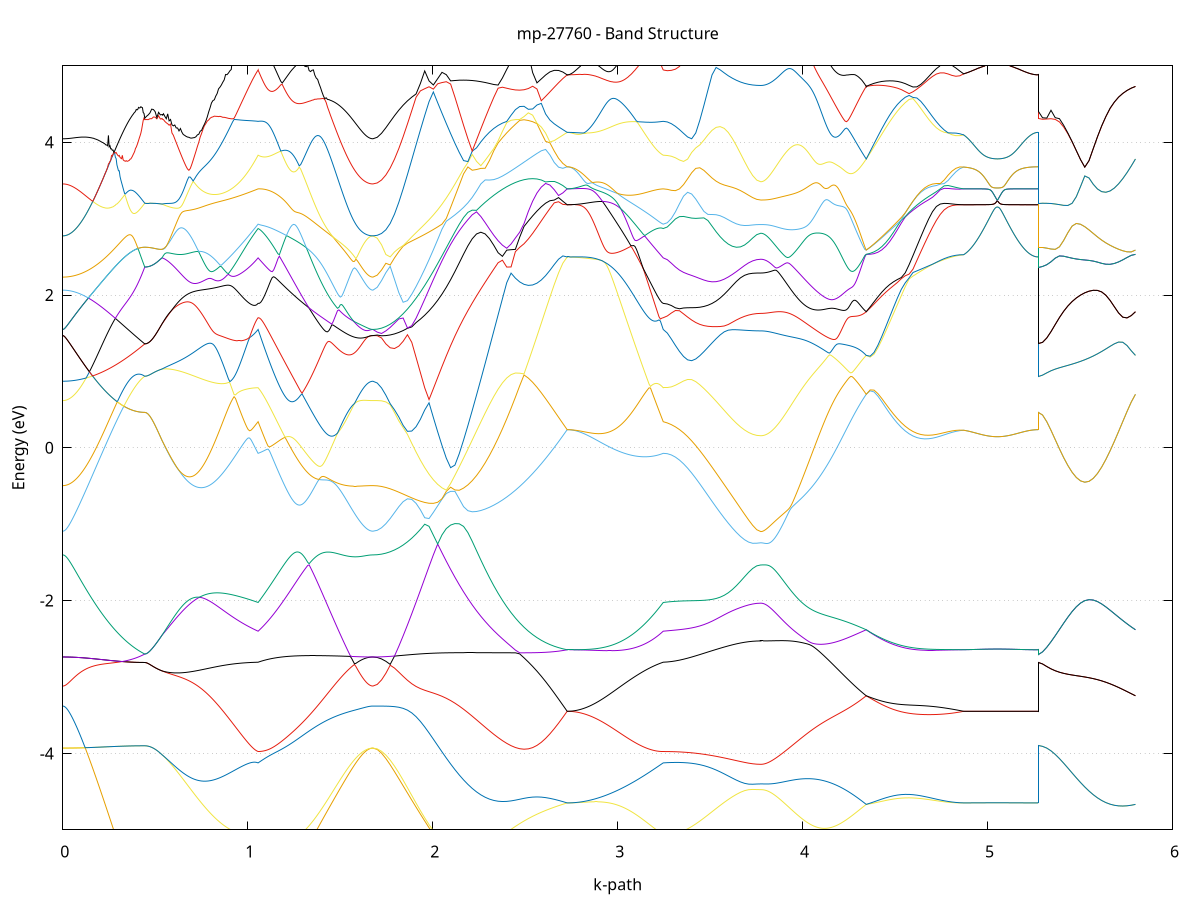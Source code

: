 set title 'mp-27760 - Band Structure'
set xlabel 'k-path'
set ylabel 'Energy (eV)'
set grid y
set yrange [-5:5]
set terminal png size 800,600
set output 'mp-27760_bands_gnuplot.png'
plot '-' using 1:2 with lines notitle, '-' using 1:2 with lines notitle, '-' using 1:2 with lines notitle, '-' using 1:2 with lines notitle, '-' using 1:2 with lines notitle, '-' using 1:2 with lines notitle, '-' using 1:2 with lines notitle, '-' using 1:2 with lines notitle, '-' using 1:2 with lines notitle, '-' using 1:2 with lines notitle, '-' using 1:2 with lines notitle, '-' using 1:2 with lines notitle, '-' using 1:2 with lines notitle, '-' using 1:2 with lines notitle, '-' using 1:2 with lines notitle, '-' using 1:2 with lines notitle, '-' using 1:2 with lines notitle, '-' using 1:2 with lines notitle, '-' using 1:2 with lines notitle, '-' using 1:2 with lines notitle, '-' using 1:2 with lines notitle, '-' using 1:2 with lines notitle, '-' using 1:2 with lines notitle, '-' using 1:2 with lines notitle, '-' using 1:2 with lines notitle, '-' using 1:2 with lines notitle, '-' using 1:2 with lines notitle, '-' using 1:2 with lines notitle, '-' using 1:2 with lines notitle, '-' using 1:2 with lines notitle, '-' using 1:2 with lines notitle, '-' using 1:2 with lines notitle
0.000000 -36.603878
0.004181 -36.603878
0.008362 -36.603878
0.012544 -36.603878
0.016725 -36.603878
0.020906 -36.603878
0.025087 -36.603878
0.029269 -36.603878
0.033450 -36.603778
0.037631 -36.603778
0.041812 -36.603778
0.045994 -36.603778
0.050175 -36.603678
0.054356 -36.603678
0.058537 -36.603578
0.062718 -36.603578
0.066900 -36.603578
0.071081 -36.603478
0.075262 -36.603478
0.079443 -36.603378
0.083625 -36.603278
0.087806 -36.603278
0.091987 -36.603178
0.096168 -36.603178
0.100350 -36.603078
0.104531 -36.602978
0.108712 -36.602878
0.112893 -36.602878
0.117074 -36.602778
0.121256 -36.602678
0.125437 -36.602578
0.129618 -36.602478
0.133799 -36.602378
0.137981 -36.602278
0.142162 -36.602178
0.146343 -36.602078
0.150524 -36.601978
0.154705 -36.601878
0.158887 -36.601778
0.163068 -36.601678
0.167249 -36.601578
0.171430 -36.601478
0.175612 -36.601378
0.179793 -36.601278
0.183974 -36.601078
0.188155 -36.600978
0.192337 -36.600878
0.196518 -36.600778
0.200699 -36.600578
0.204880 -36.600478
0.209061 -36.600378
0.213243 -36.600178
0.217424 -36.600078
0.221605 -36.599878
0.225786 -36.599778
0.229968 -36.599578
0.234149 -36.599478
0.238330 -36.599378
0.242511 -36.599178
0.246693 -36.598978
0.250874 -36.598878
0.255055 -36.598678
0.259236 -36.598578
0.263417 -36.598378
0.267599 -36.598178
0.271780 -36.598078
0.275961 -36.597878
0.280142 -36.597678
0.284324 -36.597578
0.288505 -36.597378
0.292686 -36.597178
0.296867 -36.597078
0.301049 -36.596878
0.305230 -36.596678
0.309411 -36.596478
0.313592 -36.596278
0.317773 -36.596178
0.321955 -36.595978
0.326136 -36.595778
0.330317 -36.595578
0.334498 -36.595378
0.338680 -36.595178
0.342861 -36.594978
0.347042 -36.594778
0.351223 -36.594678
0.355405 -36.594478
0.359586 -36.594278
0.363767 -36.594078
0.367948 -36.593878
0.372129 -36.593678
0.376311 -36.593478
0.380492 -36.593278
0.384673 -36.593078
0.388854 -36.592878
0.393036 -36.592678
0.397217 -36.592478
0.401398 -36.592278
0.405579 -36.592078
0.409760 -36.591878
0.413942 -36.591678
0.418123 -36.591478
0.422304 -36.591278
0.426485 -36.591078
0.430667 -36.590878
0.434848 -36.590678
0.439029 -36.590478
0.443210 -36.590278
0.443210 -36.590278
0.452561 -36.590278
0.461912 -36.590278
0.471262 -36.590178
0.480613 -36.590178
0.489964 -36.590178
0.499314 -36.590078
0.508665 -36.590078
0.518016 -36.589978
0.527366 -36.589878
0.536717 -36.589878
0.536717 -36.589878
0.544353 -36.589878
0.551990 -36.589978
0.559627 -36.590078
0.567263 -36.590078
0.574900 -36.590178
0.582536 -36.590278
0.590173 -36.590278
0.597809 -36.590278
0.605446 -36.590378
0.613082 -36.590378
0.620719 -36.590378
0.628356 -36.590478
0.635992 -36.590478
0.643629 -36.590478
0.651265 -36.590478
0.658902 -36.590478
0.666538 -36.590478
0.674175 -36.590478
0.681811 -36.590478
0.689448 -36.590478
0.697085 -36.590378
0.704721 -36.590378
0.712358 -36.590378
0.719994 -36.590278
0.727631 -36.590278
0.735267 -36.590178
0.742904 -36.590178
0.750540 -36.590078
0.758177 -36.589978
0.765814 -36.589978
0.773450 -36.589878
0.781087 -36.589778
0.788723 -36.589678
0.796360 -36.589578
0.803996 -36.589478
0.811633 -36.589378
0.819269 -36.589278
0.826906 -36.589178
0.834542 -36.589078
0.842179 -36.588978
0.849816 -36.588878
0.857452 -36.588778
0.865089 -36.588578
0.872725 -36.588478
0.880362 -36.588278
0.887998 -36.588178
0.895635 -36.587978
0.903271 -36.587878
0.910908 -36.587678
0.918545 -36.587578
0.926181 -36.587378
0.933818 -36.587178
0.941454 -36.587078
0.949091 -36.586878
0.956727 -36.586678
0.964364 -36.586478
0.972000 -36.586378
0.979637 -36.586178
0.987274 -36.585978
0.994910 -36.585778
1.002547 -36.585578
1.010183 -36.585378
1.017820 -36.585178
1.025456 -36.584978
1.033093 -36.584778
1.040729 -36.584478
1.048366 -36.584278
1.056003 -36.584078
1.056003 -36.584078
1.063666 -36.584478
1.071330 -36.584778
1.078994 -36.585178
1.086658 -36.585578
1.094322 -36.585878
1.101986 -36.586278
1.109650 -36.586578
1.117314 -36.586978
1.124978 -36.587378
1.132642 -36.587678
1.140305 -36.588078
1.147969 -36.588478
1.155633 -36.588778
1.163297 -36.589178
1.170961 -36.589478
1.178625 -36.589878
1.186289 -36.590278
1.193953 -36.590578
1.201617 -36.590978
1.209280 -36.591278
1.216944 -36.591678
1.224608 -36.591978
1.232272 -36.592378
1.239936 -36.592678
1.247600 -36.592978
1.255264 -36.593378
1.262928 -36.593678
1.270592 -36.593978
1.278256 -36.594378
1.285919 -36.594678
1.293583 -36.594978
1.301247 -36.595278
1.308911 -36.595678
1.316575 -36.595978
1.324239 -36.596278
1.331903 -36.596578
1.339567 -36.596878
1.347231 -36.597178
1.354894 -36.597478
1.362558 -36.597678
1.370222 -36.597978
1.377886 -36.598278
1.385550 -36.598578
1.393214 -36.598778
1.400878 -36.599078
1.408542 -36.599278
1.416206 -36.599578
1.423870 -36.599778
1.431533 -36.600078
1.439197 -36.600278
1.446861 -36.600478
1.454525 -36.600678
1.462189 -36.600878
1.469853 -36.601078
1.477517 -36.601278
1.485181 -36.601478
1.492845 -36.601678
1.500508 -36.601878
1.508172 -36.602078
1.515836 -36.602178
1.523500 -36.602378
1.531164 -36.602478
1.538828 -36.602678
1.546492 -36.602778
1.554156 -36.602878
1.561820 -36.603078
1.569484 -36.603178
1.577147 -36.603278
1.584811 -36.603378
1.592475 -36.603478
1.600139 -36.603478
1.607803 -36.603578
1.615467 -36.603678
1.623131 -36.603678
1.630795 -36.603778
1.638459 -36.603778
1.646122 -36.603878
1.653786 -36.603878
1.661450 -36.603878
1.669114 -36.603878
1.676778 -36.603878
1.676778 -36.603878
1.700120 -36.603878
1.723462 -36.603778
1.746804 -36.603578
1.770145 -36.603378
1.793487 -36.603078
1.816829 -36.602678
1.840171 -36.602278
1.863513 -36.601778
1.886855 -36.601178
1.910196 -36.600578
1.933538 -36.599878
1.956880 -36.599178
1.980222 -36.598378
2.003564 -36.597578
2.026906 -36.596678
2.050248 -36.595778
2.073589 -36.594878
2.096931 -36.593878
2.120273 -36.592878
2.143615 -36.591878
2.166957 -36.590878
2.190299 -36.589778
2.213640 -36.588678
2.236982 -36.587678
2.260324 -36.586578
2.283666 -36.585478
2.307008 -36.584378
2.330350 -36.583378
2.353691 -36.582278
2.377033 -36.581278
2.400375 -36.580278
2.423717 -36.579278
2.447059 -36.578278
2.470401 -36.577378
2.493742 -36.576478
2.517084 -36.575578
2.540426 -36.574678
2.563768 -36.573878
2.587110 -36.573178
2.610452 -36.572478
2.633794 -36.571778
2.657135 -36.571178
2.680477 -36.570578
2.703819 -36.570078
2.727161 -36.569578
2.727161 -36.569578
2.734797 -36.569578
2.742434 -36.569578
2.750071 -36.569578
2.757707 -36.569578
2.765344 -36.569678
2.772980 -36.569678
2.780617 -36.569778
2.788253 -36.569778
2.795890 -36.569878
2.803526 -36.569878
2.811163 -36.569978
2.818800 -36.570078
2.826436 -36.570178
2.834073 -36.570278
2.841709 -36.570378
2.849346 -36.570478
2.856982 -36.570578
2.864619 -36.570778
2.872255 -36.570878
2.879892 -36.570978
2.887528 -36.571178
2.895165 -36.571278
2.902802 -36.571478
2.910438 -36.571678
2.918075 -36.571778
2.925711 -36.571978
2.933348 -36.572178
2.940984 -36.572378
2.948621 -36.572578
2.956257 -36.572778
2.963894 -36.572978
2.971531 -36.573178
2.979167 -36.573378
2.986804 -36.573678
2.994440 -36.573878
3.002077 -36.574178
3.009713 -36.574378
3.017350 -36.574678
3.024986 -36.574878
3.032623 -36.575178
3.040260 -36.575378
3.047896 -36.575678
3.055533 -36.575978
3.063169 -36.576278
3.070806 -36.576578
3.078442 -36.576778
3.086079 -36.577078
3.093715 -36.577378
3.101352 -36.577678
3.108989 -36.577978
3.116625 -36.578378
3.124262 -36.578678
3.131898 -36.578978
3.139535 -36.579278
3.147171 -36.579578
3.154808 -36.579978
3.162444 -36.580278
3.170081 -36.580578
3.177718 -36.580978
3.185354 -36.581278
3.192991 -36.581678
3.200627 -36.581978
3.208264 -36.582278
3.215900 -36.582678
3.223537 -36.582978
3.231173 -36.583378
3.238810 -36.583778
3.246447 -36.584078
3.246447 -36.584078
3.268431 -36.584178
3.290416 -36.584278
3.312401 -36.584378
3.334386 -36.584578
3.356371 -36.584678
3.378356 -36.584778
3.400341 -36.584878
3.422326 -36.584978
3.444310 -36.585178
3.466295 -36.585278
3.488280 -36.585378
3.510265 -36.585478
3.532250 -36.585578
3.554235 -36.585678
3.576220 -36.585778
3.598205 -36.585878
3.620190 -36.585978
3.642174 -36.585978
3.664159 -36.586078
3.686144 -36.586078
3.708129 -36.586178
3.730114 -36.586178
3.752099 -36.586178
3.774084 -36.586178
3.774084 -36.586178
3.781684 -36.586178
3.789285 -36.586178
3.796885 -36.586178
3.804485 -36.586178
3.812086 -36.586178
3.819686 -36.586178
3.827287 -36.586078
3.834887 -36.586078
3.842487 -36.586078
3.850088 -36.586078
3.857688 -36.585978
3.865289 -36.585978
3.872889 -36.585978
3.880489 -36.585878
3.888090 -36.585878
3.895690 -36.585878
3.903291 -36.585778
3.910891 -36.585778
3.918491 -36.585678
3.926092 -36.585678
3.933692 -36.585578
3.941293 -36.585478
3.948893 -36.585478
3.956494 -36.585378
3.964094 -36.585378
3.971694 -36.585278
3.979295 -36.585178
3.986895 -36.585178
3.994496 -36.585078
4.002096 -36.584978
4.009696 -36.584878
4.017297 -36.584778
4.024897 -36.584778
4.032498 -36.584678
4.040098 -36.584578
4.047698 -36.584478
4.055299 -36.584378
4.062899 -36.584278
4.070500 -36.584178
4.078100 -36.584078
4.085700 -36.583978
4.093301 -36.583878
4.100901 -36.583778
4.108502 -36.583678
4.116102 -36.583578
4.123702 -36.583478
4.131303 -36.583378
4.138903 -36.583278
4.146504 -36.583178
4.154104 -36.582978
4.161705 -36.582878
4.169305 -36.582778
4.176905 -36.582678
4.184506 -36.582578
4.192106 -36.582378
4.199707 -36.582278
4.207307 -36.582178
4.214907 -36.582078
4.222508 -36.581878
4.230108 -36.581778
4.237709 -36.581678
4.245309 -36.581578
4.252909 -36.581378
4.260510 -36.581278
4.268110 -36.581178
4.275711 -36.580978
4.283311 -36.580878
4.290911 -36.580778
4.298512 -36.580578
4.306112 -36.580478
4.313713 -36.580278
4.321313 -36.580178
4.328913 -36.580078
4.336514 -36.579878
4.344114 -36.579778
4.344114 -36.579778
4.365181 -36.579178
4.386248 -36.578578
4.407315 -36.577978
4.428382 -36.577378
4.449449 -36.576778
4.470515 -36.576278
4.491582 -36.575678
4.512649 -36.575078
4.533716 -36.574578
4.554783 -36.574078
4.575850 -36.573578
4.596917 -36.573078
4.617983 -36.572678
4.639050 -36.572178
4.660117 -36.571878
4.681184 -36.571478
4.702251 -36.571078
4.723318 -36.570778
4.744385 -36.570478
4.765451 -36.570278
4.786518 -36.570078
4.807585 -36.569878
4.828652 -36.569778
4.849719 -36.569578
4.870786 -36.569578
4.870786 -36.569578
4.874991 -36.569578
4.879197 -36.569578
4.883403 -36.569578
4.887609 -36.569578
4.891815 -36.569578
4.896020 -36.569578
4.900226 -36.569578
4.904432 -36.569578
4.908638 -36.569578
4.912844 -36.569578
4.917049 -36.569578
4.921255 -36.569578
4.925461 -36.569578
4.929667 -36.569578
4.933872 -36.569578
4.938078 -36.569578
4.942284 -36.569578
4.946490 -36.569578
4.950696 -36.569578
4.954901 -36.569578
4.959107 -36.569578
4.963313 -36.569578
4.967519 -36.569578
4.971724 -36.569578
4.975930 -36.569578
4.980136 -36.569578
4.984342 -36.569578
4.988548 -36.569578
4.992753 -36.569578
4.996959 -36.569578
5.001165 -36.569578
5.005371 -36.569578
5.009576 -36.569578
5.013782 -36.569578
5.017988 -36.569578
5.022194 -36.569578
5.026400 -36.569578
5.030605 -36.569578
5.034811 -36.569578
5.039017 -36.569578
5.043223 -36.569578
5.047429 -36.569578
5.051634 -36.569578
5.055840 -36.569578
5.060046 -36.569578
5.064252 -36.569578
5.068457 -36.569578
5.072663 -36.569578
5.076869 -36.569578
5.081075 -36.569578
5.085281 -36.569578
5.089486 -36.569578
5.093692 -36.569578
5.097898 -36.569578
5.102104 -36.569578
5.106309 -36.569578
5.110515 -36.569578
5.114721 -36.569578
5.118927 -36.569578
5.123133 -36.569578
5.127338 -36.569578
5.131544 -36.569578
5.135750 -36.569578
5.139956 -36.569578
5.144162 -36.569578
5.148367 -36.569578
5.152573 -36.569578
5.156779 -36.569578
5.160985 -36.569578
5.165190 -36.569578
5.169396 -36.569578
5.173602 -36.569578
5.177808 -36.569578
5.182014 -36.569578
5.186219 -36.569578
5.190425 -36.569578
5.194631 -36.569578
5.198837 -36.569578
5.203042 -36.569578
5.207248 -36.569578
5.211454 -36.569578
5.215660 -36.569578
5.219866 -36.569578
5.224071 -36.569578
5.228277 -36.569578
5.232483 -36.569578
5.236689 -36.569578
5.240895 -36.569578
5.245100 -36.569578
5.249306 -36.569578
5.253512 -36.569578
5.257718 -36.569578
5.261923 -36.569578
5.266129 -36.569578
5.270335 -36.569578
5.274541 -36.569578
5.274541 -36.590278
5.297375 -36.590178
5.320210 -36.590178
5.343044 -36.589978
5.365878 -36.589878
5.388713 -36.589678
5.411547 -36.589378
5.434382 -36.589078
5.457216 -36.588678
5.480050 -36.588278
5.502885 -36.587878
5.525719 -36.587378
5.548554 -36.586878
5.571388 -36.586378
5.594223 -36.585778
5.617057 -36.585178
5.639891 -36.584578
5.662726 -36.583878
5.685560 -36.583278
5.708395 -36.582578
5.731229 -36.581878
5.754063 -36.581178
5.776898 -36.580478
5.799732 -36.579778
e
0.000000 -36.576478
0.004181 -36.576478
0.008362 -36.576478
0.012544 -36.576478
0.016725 -36.576578
0.020906 -36.576578
0.025087 -36.576578
0.029269 -36.576578
0.033450 -36.576578
0.037631 -36.576678
0.041812 -36.576678
0.045994 -36.576678
0.050175 -36.576678
0.054356 -36.576778
0.058537 -36.576778
0.062718 -36.576878
0.066900 -36.576878
0.071081 -36.576978
0.075262 -36.576978
0.079443 -36.577078
0.083625 -36.577078
0.087806 -36.577178
0.091987 -36.577278
0.096168 -36.577278
0.100350 -36.577378
0.104531 -36.577478
0.108712 -36.577478
0.112893 -36.577578
0.117074 -36.577678
0.121256 -36.577778
0.125437 -36.577878
0.129618 -36.577978
0.133799 -36.578078
0.137981 -36.578078
0.142162 -36.578178
0.146343 -36.578278
0.150524 -36.578378
0.154705 -36.578478
0.158887 -36.578678
0.163068 -36.578778
0.167249 -36.578878
0.171430 -36.578978
0.175612 -36.579078
0.179793 -36.579178
0.183974 -36.579378
0.188155 -36.579478
0.192337 -36.579578
0.196518 -36.579678
0.200699 -36.579878
0.204880 -36.579978
0.209061 -36.580078
0.213243 -36.580278
0.217424 -36.580378
0.221605 -36.580578
0.225786 -36.580678
0.229968 -36.580878
0.234149 -36.580978
0.238330 -36.581178
0.242511 -36.581278
0.246693 -36.581478
0.250874 -36.581578
0.255055 -36.581778
0.259236 -36.581878
0.263417 -36.582078
0.267599 -36.582278
0.271780 -36.582378
0.275961 -36.582578
0.280142 -36.582778
0.284324 -36.582878
0.288505 -36.583078
0.292686 -36.583278
0.296867 -36.583478
0.301049 -36.583578
0.305230 -36.583778
0.309411 -36.583978
0.313592 -36.584178
0.317773 -36.584378
0.321955 -36.584578
0.326136 -36.584678
0.330317 -36.584878
0.334498 -36.585078
0.338680 -36.585278
0.342861 -36.585478
0.347042 -36.585678
0.351223 -36.585878
0.355405 -36.586078
0.359586 -36.586278
0.363767 -36.586478
0.367948 -36.586678
0.372129 -36.586778
0.376311 -36.586978
0.380492 -36.587178
0.384673 -36.587378
0.388854 -36.587578
0.393036 -36.587778
0.397217 -36.587978
0.401398 -36.588178
0.405579 -36.588378
0.409760 -36.588578
0.413942 -36.588778
0.418123 -36.588978
0.422304 -36.589278
0.426485 -36.589478
0.430667 -36.589678
0.434848 -36.589878
0.439029 -36.590078
0.443210 -36.590278
0.443210 -36.590278
0.452561 -36.590278
0.461912 -36.590278
0.471262 -36.590178
0.480613 -36.590178
0.489964 -36.590178
0.499314 -36.590078
0.508665 -36.590078
0.518016 -36.589978
0.527366 -36.589878
0.536717 -36.589878
0.536717 -36.589878
0.544353 -36.589678
0.551990 -36.589378
0.559627 -36.589178
0.567263 -36.588978
0.574900 -36.588778
0.582536 -36.588578
0.590173 -36.588278
0.597809 -36.588078
0.605446 -36.587878
0.613082 -36.587578
0.620719 -36.587378
0.628356 -36.587078
0.635992 -36.586878
0.643629 -36.586578
0.651265 -36.586378
0.658902 -36.586078
0.666538 -36.585878
0.674175 -36.585578
0.681811 -36.585378
0.689448 -36.585078
0.697085 -36.584778
0.704721 -36.584578
0.712358 -36.584278
0.719994 -36.583978
0.727631 -36.583778
0.735267 -36.583478
0.742904 -36.583178
0.750540 -36.582878
0.758177 -36.582678
0.765814 -36.582378
0.773450 -36.582078
0.781087 -36.581778
0.788723 -36.581578
0.796360 -36.581278
0.803996 -36.580978
0.811633 -36.580678
0.819269 -36.580478
0.826906 -36.580178
0.834542 -36.579878
0.842179 -36.579578
0.849816 -36.579378
0.857452 -36.579078
0.865089 -36.578778
0.872725 -36.578478
0.880362 -36.578278
0.887998 -36.577978
0.895635 -36.577678
0.903271 -36.577478
0.910908 -36.577178
0.918545 -36.576878
0.926181 -36.576678
0.933818 -36.576378
0.941454 -36.576078
0.949091 -36.575878
0.956727 -36.575578
0.964364 -36.575378
0.972000 -36.575078
0.979637 -36.574878
0.987274 -36.574678
0.994910 -36.574378
1.002547 -36.574178
1.010183 -36.573878
1.017820 -36.573678
1.025456 -36.573478
1.033093 -36.573278
1.040729 -36.572978
1.048366 -36.572778
1.056003 -36.572578
1.056003 -36.572578
1.063666 -36.572678
1.071330 -36.572678
1.078994 -36.572778
1.086658 -36.572878
1.094322 -36.572978
1.101986 -36.572978
1.109650 -36.573078
1.117314 -36.573178
1.124978 -36.573278
1.132642 -36.573278
1.140305 -36.573378
1.147969 -36.573478
1.155633 -36.573578
1.163297 -36.573578
1.170961 -36.573678
1.178625 -36.573778
1.186289 -36.573778
1.193953 -36.573878
1.201617 -36.573978
1.209280 -36.574078
1.216944 -36.574078
1.224608 -36.574178
1.232272 -36.574278
1.239936 -36.574278
1.247600 -36.574378
1.255264 -36.574478
1.262928 -36.574478
1.270592 -36.574578
1.278256 -36.574678
1.285919 -36.574678
1.293583 -36.574778
1.301247 -36.574878
1.308911 -36.574878
1.316575 -36.574978
1.324239 -36.574978
1.331903 -36.575078
1.339567 -36.575178
1.347231 -36.575178
1.354894 -36.575278
1.362558 -36.575278
1.370222 -36.575378
1.377886 -36.575378
1.385550 -36.575478
1.393214 -36.575478
1.400878 -36.575578
1.408542 -36.575578
1.416206 -36.575678
1.423870 -36.575678
1.431533 -36.575778
1.439197 -36.575778
1.446861 -36.575878
1.454525 -36.575878
1.462189 -36.575978
1.469853 -36.575978
1.477517 -36.575978
1.485181 -36.576078
1.492845 -36.576078
1.500508 -36.576078
1.508172 -36.576178
1.515836 -36.576178
1.523500 -36.576178
1.531164 -36.576278
1.538828 -36.576278
1.546492 -36.576278
1.554156 -36.576278
1.561820 -36.576378
1.569484 -36.576378
1.577147 -36.576378
1.584811 -36.576378
1.592475 -36.576378
1.600139 -36.576478
1.607803 -36.576478
1.615467 -36.576478
1.623131 -36.576478
1.630795 -36.576478
1.638459 -36.576478
1.646122 -36.576478
1.653786 -36.576478
1.661450 -36.576478
1.669114 -36.576478
1.676778 -36.576478
1.676778 -36.576478
1.700120 -36.576478
1.723462 -36.576478
1.746804 -36.576378
1.770145 -36.576278
1.793487 -36.576078
1.816829 -36.575878
1.840171 -36.575678
1.863513 -36.575478
1.886855 -36.575178
1.910196 -36.574978
1.933538 -36.574578
1.956880 -36.574278
1.980222 -36.573978
2.003564 -36.573578
2.026906 -36.573178
2.050248 -36.572878
2.073589 -36.572478
2.096931 -36.572078
2.120273 -36.571678
2.143615 -36.571278
2.166957 -36.570878
2.190299 -36.570478
2.213640 -36.570078
2.236982 -36.569778
2.260324 -36.569378
2.283666 -36.569078
2.307008 -36.568778
2.330350 -36.568478
2.353691 -36.568178
2.377033 -36.567978
2.400375 -36.567778
2.423717 -36.567678
2.447059 -36.567478
2.470401 -36.567478
2.493742 -36.567378
2.517084 -36.567378
2.540426 -36.567478
2.563768 -36.567578
2.587110 -36.567678
2.610452 -36.567878
2.633794 -36.568078
2.657135 -36.568378
2.680477 -36.568778
2.703819 -36.569078
2.727161 -36.569578
2.727161 -36.569578
2.734797 -36.569578
2.742434 -36.569578
2.750071 -36.569578
2.757707 -36.569578
2.765344 -36.569578
2.772980 -36.569578
2.780617 -36.569578
2.788253 -36.569578
2.795890 -36.569578
2.803526 -36.569678
2.811163 -36.569678
2.818800 -36.569678
2.826436 -36.569678
2.834073 -36.569678
2.841709 -36.569678
2.849346 -36.569778
2.856982 -36.569778
2.864619 -36.569778
2.872255 -36.569878
2.879892 -36.569878
2.887528 -36.569878
2.895165 -36.569878
2.902802 -36.569978
2.910438 -36.569978
2.918075 -36.570078
2.925711 -36.570078
2.933348 -36.570078
2.940984 -36.570178
2.948621 -36.570178
2.956257 -36.570278
2.963894 -36.570278
2.971531 -36.570278
2.979167 -36.570378
2.986804 -36.570378
2.994440 -36.570478
3.002077 -36.570478
3.009713 -36.570578
3.017350 -36.570578
3.024986 -36.570678
3.032623 -36.570778
3.040260 -36.570778
3.047896 -36.570878
3.055533 -36.570878
3.063169 -36.570978
3.070806 -36.570978
3.078442 -36.571078
3.086079 -36.571178
3.093715 -36.571178
3.101352 -36.571278
3.108989 -36.571378
3.116625 -36.571378
3.124262 -36.571478
3.131898 -36.571478
3.139535 -36.571578
3.147171 -36.571678
3.154808 -36.571778
3.162444 -36.571778
3.170081 -36.571878
3.177718 -36.571978
3.185354 -36.571978
3.192991 -36.572078
3.200627 -36.572178
3.208264 -36.572178
3.215900 -36.572278
3.223537 -36.572378
3.231173 -36.572478
3.238810 -36.572478
3.246447 -36.572578
3.246447 -36.572578
3.268431 -36.572578
3.290416 -36.572578
3.312401 -36.572678
3.334386 -36.572678
3.356371 -36.572678
3.378356 -36.572778
3.400341 -36.572778
3.422326 -36.572778
3.444310 -36.572778
3.466295 -36.572878
3.488280 -36.572878
3.510265 -36.572878
3.532250 -36.572878
3.554235 -36.572978
3.576220 -36.572978
3.598205 -36.572978
3.620190 -36.572978
3.642174 -36.573078
3.664159 -36.573078
3.686144 -36.573078
3.708129 -36.573078
3.730114 -36.573078
3.752099 -36.573078
3.774084 -36.573078
3.774084 -36.573078
3.781684 -36.573078
3.789285 -36.573078
3.796885 -36.573078
3.804485 -36.573078
3.812086 -36.573178
3.819686 -36.573178
3.827287 -36.573178
3.834887 -36.573178
3.842487 -36.573178
3.850088 -36.573278
3.857688 -36.573278
3.865289 -36.573278
3.872889 -36.573378
3.880489 -36.573378
3.888090 -36.573378
3.895690 -36.573478
3.903291 -36.573478
3.910891 -36.573578
3.918491 -36.573578
3.926092 -36.573678
3.933692 -36.573778
3.941293 -36.573778
3.948893 -36.573878
3.956494 -36.573978
3.964094 -36.573978
3.971694 -36.574078
3.979295 -36.574178
3.986895 -36.574278
3.994496 -36.574278
4.002096 -36.574378
4.009696 -36.574478
4.017297 -36.574578
4.024897 -36.574678
4.032498 -36.574778
4.040098 -36.574878
4.047698 -36.574978
4.055299 -36.575078
4.062899 -36.575178
4.070500 -36.575278
4.078100 -36.575378
4.085700 -36.575478
4.093301 -36.575578
4.100901 -36.575678
4.108502 -36.575778
4.116102 -36.575878
4.123702 -36.575978
4.131303 -36.576078
4.138903 -36.576278
4.146504 -36.576378
4.154104 -36.576478
4.161705 -36.576578
4.169305 -36.576678
4.176905 -36.576878
4.184506 -36.576978
4.192106 -36.577078
4.199707 -36.577178
4.207307 -36.577378
4.214907 -36.577478
4.222508 -36.577578
4.230108 -36.577778
4.237709 -36.577878
4.245309 -36.577978
4.252909 -36.578178
4.260510 -36.578278
4.268110 -36.578378
4.275711 -36.578578
4.283311 -36.578678
4.290911 -36.578778
4.298512 -36.578978
4.306112 -36.579078
4.313713 -36.579278
4.321313 -36.579378
4.328913 -36.579478
4.336514 -36.579678
4.344114 -36.579778
4.344114 -36.579778
4.365181 -36.579078
4.386248 -36.578378
4.407315 -36.577678
4.428382 -36.577078
4.449449 -36.576378
4.470515 -36.575778
4.491582 -36.575078
4.512649 -36.574478
4.533716 -36.573978
4.554783 -36.573378
4.575850 -36.572878
4.596917 -36.572378
4.617983 -36.571978
4.639050 -36.571578
4.660117 -36.571178
4.681184 -36.570778
4.702251 -36.570478
4.723318 -36.570178
4.744385 -36.569978
4.765451 -36.569778
4.786518 -36.569678
4.807585 -36.569578
4.828652 -36.569478
4.849719 -36.569478
4.870786 -36.569578
4.870786 -36.569578
4.874991 -36.569578
4.879197 -36.569578
4.883403 -36.569578
4.887609 -36.569578
4.891815 -36.569578
4.896020 -36.569578
4.900226 -36.569578
4.904432 -36.569578
4.908638 -36.569578
4.912844 -36.569578
4.917049 -36.569578
4.921255 -36.569578
4.925461 -36.569578
4.929667 -36.569578
4.933872 -36.569578
4.938078 -36.569578
4.942284 -36.569578
4.946490 -36.569578
4.950696 -36.569578
4.954901 -36.569578
4.959107 -36.569578
4.963313 -36.569578
4.967519 -36.569578
4.971724 -36.569578
4.975930 -36.569578
4.980136 -36.569578
4.984342 -36.569578
4.988548 -36.569578
4.992753 -36.569578
4.996959 -36.569578
5.001165 -36.569578
5.005371 -36.569578
5.009576 -36.569578
5.013782 -36.569578
5.017988 -36.569578
5.022194 -36.569578
5.026400 -36.569578
5.030605 -36.569578
5.034811 -36.569578
5.039017 -36.569578
5.043223 -36.569578
5.047429 -36.569578
5.051634 -36.569578
5.055840 -36.569578
5.060046 -36.569578
5.064252 -36.569578
5.068457 -36.569578
5.072663 -36.569578
5.076869 -36.569578
5.081075 -36.569578
5.085281 -36.569578
5.089486 -36.569578
5.093692 -36.569578
5.097898 -36.569578
5.102104 -36.569578
5.106309 -36.569578
5.110515 -36.569578
5.114721 -36.569578
5.118927 -36.569578
5.123133 -36.569578
5.127338 -36.569578
5.131544 -36.569578
5.135750 -36.569578
5.139956 -36.569578
5.144162 -36.569578
5.148367 -36.569578
5.152573 -36.569578
5.156779 -36.569578
5.160985 -36.569578
5.165190 -36.569578
5.169396 -36.569578
5.173602 -36.569578
5.177808 -36.569578
5.182014 -36.569578
5.186219 -36.569578
5.190425 -36.569578
5.194631 -36.569578
5.198837 -36.569578
5.203042 -36.569578
5.207248 -36.569578
5.211454 -36.569578
5.215660 -36.569578
5.219866 -36.569578
5.224071 -36.569578
5.228277 -36.569578
5.232483 -36.569578
5.236689 -36.569578
5.240895 -36.569578
5.245100 -36.569578
5.249306 -36.569578
5.253512 -36.569578
5.257718 -36.569578
5.261923 -36.569578
5.266129 -36.569578
5.270335 -36.569578
5.274541 -36.569578
5.274541 -36.590278
5.297375 -36.590178
5.320210 -36.590178
5.343044 -36.589978
5.365878 -36.589878
5.388713 -36.589678
5.411547 -36.589378
5.434382 -36.589078
5.457216 -36.588678
5.480050 -36.588278
5.502885 -36.587878
5.525719 -36.587378
5.548554 -36.586878
5.571388 -36.586378
5.594223 -36.585778
5.617057 -36.585178
5.639891 -36.584578
5.662726 -36.583878
5.685560 -36.583278
5.708395 -36.582578
5.731229 -36.581878
5.754063 -36.581178
5.776898 -36.580478
5.799732 -36.579778
e
0.000000 -19.007078
0.004181 -19.007078
0.008362 -19.006978
0.012544 -19.006878
0.016725 -19.006678
0.020906 -19.006478
0.025087 -19.006278
0.029269 -19.005978
0.033450 -19.005678
0.037631 -19.005278
0.041812 -19.004878
0.045994 -19.004478
0.050175 -19.003978
0.054356 -19.003378
0.058537 -19.002778
0.062718 -19.002178
0.066900 -19.001478
0.071081 -19.000778
0.075262 -19.000078
0.079443 -18.999278
0.083625 -18.998378
0.087806 -18.997478
0.091987 -18.996578
0.096168 -18.995678
0.100350 -18.994578
0.104531 -18.993578
0.108712 -18.992478
0.112893 -18.991378
0.117074 -18.990178
0.121256 -18.988978
0.125437 -18.987678
0.129618 -18.986478
0.133799 -18.985078
0.137981 -18.983778
0.142162 -18.982278
0.146343 -18.980878
0.150524 -18.979378
0.154705 -18.977878
0.158887 -18.976278
0.163068 -18.974678
0.167249 -18.973078
0.171430 -18.971378
0.175612 -18.969678
0.179793 -18.967878
0.183974 -18.966078
0.188155 -18.964278
0.192337 -18.962378
0.196518 -18.960478
0.200699 -18.958578
0.204880 -18.956578
0.209061 -18.954578
0.213243 -18.952578
0.217424 -18.950478
0.221605 -18.948378
0.225786 -18.946278
0.229968 -18.944078
0.234149 -18.941878
0.238330 -18.939578
0.242511 -18.937378
0.246693 -18.935078
0.250874 -18.932678
0.255055 -18.930378
0.259236 -18.927978
0.263417 -18.925578
0.267599 -18.923078
0.271780 -18.920578
0.275961 -18.918078
0.280142 -18.915578
0.284324 -18.912978
0.288505 -18.910478
0.292686 -18.907778
0.296867 -18.905178
0.301049 -18.902478
0.305230 -18.899878
0.309411 -18.897078
0.313592 -18.894378
0.317773 -18.891578
0.321955 -18.888878
0.326136 -18.886078
0.330317 -18.883178
0.334498 -18.880378
0.338680 -18.877478
0.342861 -18.874578
0.347042 -18.871678
0.351223 -18.868778
0.355405 -18.865778
0.359586 -18.862878
0.363767 -18.859878
0.367948 -18.856878
0.372129 -18.853878
0.376311 -18.850878
0.380492 -18.847778
0.384673 -18.844778
0.388854 -18.841678
0.393036 -18.838578
0.397217 -18.835478
0.401398 -18.832378
0.405579 -18.829278
0.409760 -18.826178
0.413942 -18.823078
0.418123 -18.819878
0.422304 -18.816778
0.426485 -18.813578
0.430667 -18.810378
0.434848 -18.807278
0.439029 -18.804078
0.443210 -18.800878
0.443210 -18.800878
0.452561 -18.800878
0.461912 -18.800978
0.471262 -18.801078
0.480613 -18.801178
0.489964 -18.801378
0.499314 -18.801678
0.508665 -18.801978
0.518016 -18.802278
0.527366 -18.802578
0.536717 -18.803078
0.536717 -18.803078
0.544353 -18.805478
0.551990 -18.807978
0.559627 -18.810378
0.567263 -18.812778
0.574900 -18.815178
0.582536 -18.817478
0.590173 -18.819878
0.597809 -18.822178
0.605446 -18.824478
0.613082 -18.826678
0.620719 -18.828878
0.628356 -18.831078
0.635992 -18.833278
0.643629 -18.835378
0.651265 -18.837478
0.658902 -18.839478
0.666538 -18.841478
0.674175 -18.843478
0.681811 -18.845378
0.689448 -18.847278
0.697085 -18.849078
0.704721 -18.850878
0.712358 -18.852578
0.719994 -18.854278
0.727631 -18.855978
0.735267 -18.857578
0.742904 -18.859178
0.750540 -18.860678
0.758177 -18.862078
0.765814 -18.863478
0.773450 -18.864878
0.781087 -18.866178
0.788723 -18.867378
0.796360 -18.868578
0.803996 -18.869778
0.811633 -18.870878
0.819269 -18.871878
0.826906 -18.872878
0.834542 -18.873778
0.842179 -18.874678
0.849816 -18.875478
0.857452 -18.876278
0.865089 -18.877078
0.872725 -18.877678
0.880362 -18.878378
0.887998 -18.878878
0.895635 -18.879478
0.903271 -18.879878
0.910908 -18.880378
0.918545 -18.880778
0.926181 -18.881078
0.933818 -18.881378
0.941454 -18.881578
0.949091 -18.881778
0.956727 -18.881978
0.964364 -18.882078
0.972000 -18.882178
0.979637 -18.882278
0.987274 -18.882278
0.994910 -18.882178
1.002547 -18.882178
1.010183 -18.882078
1.017820 -18.881978
1.025456 -18.881778
1.033093 -18.881678
1.040729 -18.881478
1.048366 -18.881278
1.056003 -18.881078
1.056003 -18.881078
1.063666 -18.881578
1.071330 -18.882178
1.078994 -18.882978
1.086658 -18.883778
1.094322 -18.884778
1.101986 -18.885778
1.109650 -18.886978
1.117314 -18.888178
1.124978 -18.889578
1.132642 -18.890978
1.140305 -18.892478
1.147969 -18.894178
1.155633 -18.895778
1.163297 -18.897578
1.170961 -18.899378
1.178625 -18.901278
1.186289 -18.903178
1.193953 -18.905178
1.201617 -18.907278
1.209280 -18.909378
1.216944 -18.911478
1.224608 -18.913678
1.232272 -18.915878
1.239936 -18.918078
1.247600 -18.920378
1.255264 -18.922678
1.262928 -18.924878
1.270592 -18.927278
1.278256 -18.929578
1.285919 -18.931878
1.293583 -18.934178
1.301247 -18.936578
1.308911 -18.938878
1.316575 -18.941178
1.324239 -18.943478
1.331903 -18.945878
1.339567 -18.948078
1.347231 -18.950378
1.354894 -18.952678
1.362558 -18.954878
1.370222 -18.957078
1.377886 -18.959278
1.385550 -18.961478
1.393214 -18.963578
1.400878 -18.965678
1.408542 -18.967778
1.416206 -18.969778
1.423870 -18.971778
1.431533 -18.973778
1.439197 -18.975678
1.446861 -18.977478
1.454525 -18.979378
1.462189 -18.981078
1.469853 -18.982878
1.477517 -18.984478
1.485181 -18.986178
1.492845 -18.987678
1.500508 -18.989278
1.508172 -18.990678
1.515836 -18.992078
1.523500 -18.993478
1.531164 -18.994778
1.538828 -18.995978
1.546492 -18.997178
1.554156 -18.998278
1.561820 -18.999278
1.569484 -19.000278
1.577147 -19.001178
1.584811 -19.002078
1.592475 -19.002878
1.600139 -19.003578
1.607803 -19.004278
1.615467 -19.004878
1.623131 -19.005378
1.630795 -19.005778
1.638459 -19.006178
1.646122 -19.006478
1.653786 -19.006778
1.661450 -19.006878
1.669114 -19.006978
1.676778 -19.007078
1.676778 -19.007078
1.700120 -19.006778
1.723462 -19.005978
1.746804 -19.004678
1.770145 -19.002878
1.793487 -19.000578
1.816829 -18.997878
1.840171 -18.994578
1.863513 -18.990878
1.886855 -18.986678
1.910196 -18.982178
1.933538 -18.977278
1.956880 -18.971978
1.980222 -18.966378
2.003564 -18.960478
2.026906 -18.954478
2.050248 -18.948178
2.073589 -18.941778
2.096931 -18.935278
2.120273 -18.928778
2.143615 -18.922378
2.166957 -18.916078
2.190299 -18.910178
2.213640 -18.904578
2.236982 -18.899578
2.260324 -18.895178
2.283666 -18.891678
2.307008 -18.888978
2.330350 -18.887378
2.353691 -18.886678
2.377033 -18.886878
2.400375 -18.887778
2.423717 -18.889378
2.447059 -18.891478
2.470401 -18.893778
2.493742 -18.896278
2.517084 -18.898878
2.540426 -18.901278
2.563768 -18.903678
2.587110 -18.905778
2.610452 -18.907578
2.633794 -18.909078
2.657135 -18.910178
2.680477 -18.910878
2.703819 -18.911278
2.727161 -18.911178
2.727161 -18.911178
2.734797 -18.911178
2.742434 -18.911178
2.750071 -18.911378
2.757707 -18.911478
2.765344 -18.911678
2.772980 -18.911878
2.780617 -18.912178
2.788253 -18.912478
2.795890 -18.912778
2.803526 -18.913078
2.811163 -18.913378
2.818800 -18.913778
2.826436 -18.914078
2.834073 -18.914378
2.841709 -18.914778
2.849346 -18.915078
2.856982 -18.915378
2.864619 -18.915678
2.872255 -18.915878
2.879892 -18.916178
2.887528 -18.916378
2.895165 -18.916478
2.902802 -18.916678
2.910438 -18.916778
2.918075 -18.916878
2.925711 -18.916878
2.933348 -18.916878
2.940984 -18.916878
2.948621 -18.916778
2.956257 -18.916678
2.963894 -18.916478
2.971531 -18.916278
2.979167 -18.915978
2.986804 -18.915678
2.994440 -18.915278
3.002077 -18.914878
3.009713 -18.914378
3.017350 -18.913878
3.024986 -18.913278
3.032623 -18.912678
3.040260 -18.911978
3.047896 -18.911178
3.055533 -18.910378
3.063169 -18.909578
3.070806 -18.908578
3.078442 -18.907678
3.086079 -18.906578
3.093715 -18.905478
3.101352 -18.904378
3.108989 -18.903078
3.116625 -18.901878
3.124262 -18.900478
3.131898 -18.899078
3.139535 -18.897578
3.147171 -18.896078
3.154808 -18.894478
3.162444 -18.892878
3.170081 -18.891178
3.177718 -18.889378
3.185354 -18.887578
3.192991 -18.885678
3.200627 -18.883678
3.208264 -18.881678
3.215900 -18.879978
3.223537 -18.880078
3.231173 -18.880278
3.238810 -18.880678
3.246447 -18.881078
3.246447 -18.881078
3.268431 -18.882378
3.290416 -18.885778
3.312401 -18.891078
3.334386 -18.897578
3.356371 -18.905078
3.378356 -18.912978
3.400341 -18.921278
3.422326 -18.929578
3.444310 -18.937778
3.466295 -18.945878
3.488280 -18.953678
3.510265 -18.961078
3.532250 -18.968178
3.554235 -18.974778
3.576220 -18.980978
3.598205 -18.986578
3.620190 -18.991578
3.642174 -18.995978
3.664159 -18.999778
3.686144 -19.002978
3.708129 -19.005378
3.730114 -19.007178
3.752099 -19.008278
3.774084 -19.008578
3.774084 -19.008578
3.781684 -19.008578
3.789285 -19.008478
3.796885 -19.008378
3.804485 -19.008278
3.812086 -19.008078
3.819686 -19.007878
3.827287 -19.007578
3.834887 -19.007278
3.842487 -19.006878
3.850088 -19.006478
3.857688 -19.005978
3.865289 -19.005478
3.872889 -19.004878
3.880489 -19.004278
3.888090 -19.003578
3.895690 -19.002878
3.903291 -19.002078
3.910891 -19.001278
3.918491 -19.000378
3.926092 -18.999478
3.933692 -18.998478
3.941293 -18.997378
3.948893 -18.996278
3.956494 -18.995178
3.964094 -18.993878
3.971694 -18.992678
3.979295 -18.991278
3.986895 -18.989878
3.994496 -18.988378
4.002096 -18.986878
4.009696 -18.985378
4.017297 -18.983678
4.024897 -18.981978
4.032498 -18.980278
4.040098 -18.978478
4.047698 -18.976578
4.055299 -18.974678
4.062899 -18.972678
4.070500 -18.970578
4.078100 -18.968478
4.085700 -18.966378
4.093301 -18.964178
4.100901 -18.961878
4.108502 -18.959578
4.116102 -18.957278
4.123702 -18.954878
4.131303 -18.952478
4.138903 -18.949978
4.146504 -18.947378
4.154104 -18.944878
4.161705 -18.942178
4.169305 -18.939578
4.176905 -18.936878
4.184506 -18.934178
4.192106 -18.931378
4.199707 -18.928578
4.207307 -18.925778
4.214907 -18.922878
4.222508 -18.920078
4.230108 -18.917178
4.237709 -18.914278
4.245309 -18.911378
4.252909 -18.908378
4.260510 -18.905478
4.268110 -18.902578
4.275711 -18.899578
4.283311 -18.896678
4.290911 -18.893778
4.298512 -18.890878
4.306112 -18.887978
4.313713 -18.885078
4.321313 -18.882278
4.328913 -18.879578
4.336514 -18.876878
4.344114 -18.874178
4.344114 -18.874178
4.365181 -18.878478
4.386248 -18.882378
4.407315 -18.886278
4.428382 -18.889978
4.449449 -18.893378
4.470515 -18.896678
4.491582 -18.899578
4.512649 -18.902278
4.533716 -18.904778
4.554783 -18.906878
4.575850 -18.908778
4.596917 -18.910378
4.617983 -18.911678
4.639050 -18.912778
4.660117 -18.913578
4.681184 -18.914078
4.702251 -18.914378
4.723318 -18.914478
4.744385 -18.914378
4.765451 -18.914078
4.786518 -18.913578
4.807585 -18.913078
4.828652 -18.912478
4.849719 -18.911778
4.870786 -18.911178
4.870786 -18.911178
4.874991 -18.911178
4.879197 -18.911178
4.883403 -18.911178
4.887609 -18.911178
4.891815 -18.911178
4.896020 -18.911178
4.900226 -18.911178
4.904432 -18.911278
4.908638 -18.911278
4.912844 -18.911278
4.917049 -18.911278
4.921255 -18.911278
4.925461 -18.911278
4.929667 -18.911278
4.933872 -18.911278
4.938078 -18.911278
4.942284 -18.911378
4.946490 -18.911378
4.950696 -18.911378
4.954901 -18.911378
4.959107 -18.911378
4.963313 -18.911378
4.967519 -18.911378
4.971724 -18.911378
4.975930 -18.911378
4.980136 -18.911478
4.984342 -18.911478
4.988548 -18.911478
4.992753 -18.911478
4.996959 -18.911478
5.001165 -18.911478
5.005371 -18.911478
5.009576 -18.911478
5.013782 -18.911478
5.017988 -18.911478
5.022194 -18.911478
5.026400 -18.911478
5.030605 -18.911478
5.034811 -18.911478
5.039017 -18.911578
5.043223 -18.911578
5.047429 -18.911578
5.051634 -18.911578
5.055840 -18.911578
5.060046 -18.911578
5.064252 -18.911578
5.068457 -18.911578
5.072663 -18.911478
5.076869 -18.911478
5.081075 -18.911478
5.085281 -18.911478
5.089486 -18.911478
5.093692 -18.911478
5.097898 -18.911478
5.102104 -18.911478
5.106309 -18.911478
5.110515 -18.911478
5.114721 -18.911478
5.118927 -18.911478
5.123133 -18.911478
5.127338 -18.911478
5.131544 -18.911378
5.135750 -18.911378
5.139956 -18.911378
5.144162 -18.911378
5.148367 -18.911378
5.152573 -18.911378
5.156779 -18.911378
5.160985 -18.911378
5.165190 -18.911378
5.169396 -18.911278
5.173602 -18.911278
5.177808 -18.911278
5.182014 -18.911278
5.186219 -18.911278
5.190425 -18.911278
5.194631 -18.911278
5.198837 -18.911278
5.203042 -18.911178
5.207248 -18.911178
5.211454 -18.911178
5.215660 -18.911178
5.219866 -18.911178
5.224071 -18.911178
5.228277 -18.911178
5.232483 -18.911178
5.236689 -18.911178
5.240895 -18.911178
5.245100 -18.911178
5.249306 -18.911178
5.253512 -18.911178
5.257718 -18.911178
5.261923 -18.911178
5.266129 -18.911178
5.270335 -18.911178
5.274541 -18.911178
5.274541 -18.800878
5.297375 -18.800978
5.320210 -18.801378
5.343044 -18.802078
5.365878 -18.802978
5.388713 -18.804178
5.411547 -18.805678
5.434382 -18.807478
5.457216 -18.809678
5.480050 -18.812278
5.502885 -18.815178
5.525719 -18.818478
5.548554 -18.822178
5.571388 -18.826178
5.594223 -18.830378
5.617057 -18.834978
5.639891 -18.839678
5.662726 -18.844578
5.685560 -18.849578
5.708395 -18.854578
5.731229 -18.859678
5.754063 -18.864578
5.776898 -18.869478
5.799732 -18.874178
e
0.000000 -18.671478
0.004181 -18.671478
0.008362 -18.671578
0.012544 -18.671778
0.016725 -18.671978
0.020906 -18.672178
0.025087 -18.672478
0.029269 -18.672878
0.033450 -18.673178
0.037631 -18.673678
0.041812 -18.674078
0.045994 -18.674478
0.050175 -18.674978
0.054356 -18.675478
0.058537 -18.675978
0.062718 -18.676478
0.066900 -18.676978
0.071081 -18.677578
0.075262 -18.678078
0.079443 -18.678578
0.083625 -18.679178
0.087806 -18.679678
0.091987 -18.680278
0.096168 -18.680778
0.100350 -18.681378
0.104531 -18.681878
0.108712 -18.682478
0.112893 -18.682978
0.117074 -18.683578
0.121256 -18.684078
0.125437 -18.684578
0.129618 -18.685178
0.133799 -18.685678
0.137981 -18.686278
0.142162 -18.686778
0.146343 -18.687278
0.150524 -18.687878
0.154705 -18.688378
0.158887 -18.688878
0.163068 -18.689378
0.167249 -18.689878
0.171430 -18.690378
0.175612 -18.690878
0.179793 -18.691378
0.183974 -18.691878
0.188155 -18.692378
0.192337 -18.692878
0.196518 -18.693378
0.200699 -18.693878
0.204880 -18.694278
0.209061 -18.694778
0.213243 -18.695178
0.217424 -18.695678
0.221605 -18.696078
0.225786 -18.696578
0.229968 -18.696978
0.234149 -18.697378
0.238330 -18.697778
0.242511 -18.698178
0.246693 -18.698578
0.250874 -18.698978
0.255055 -18.699378
0.259236 -18.699778
0.263417 -18.700178
0.267599 -18.700478
0.271780 -18.700878
0.275961 -18.701278
0.280142 -18.701578
0.284324 -18.701878
0.288505 -18.702278
0.292686 -18.702578
0.296867 -18.702878
0.301049 -18.703178
0.305230 -18.703478
0.309411 -18.703778
0.313592 -18.704078
0.317773 -18.706678
0.321955 -18.709678
0.326136 -18.712678
0.330317 -18.715678
0.334498 -18.718778
0.338680 -18.721778
0.342861 -18.724878
0.347042 -18.727978
0.351223 -18.731078
0.355405 -18.734178
0.359586 -18.737278
0.363767 -18.740478
0.367948 -18.743578
0.372129 -18.746678
0.376311 -18.749878
0.380492 -18.753078
0.384673 -18.756178
0.388854 -18.759378
0.393036 -18.762578
0.397217 -18.765778
0.401398 -18.768978
0.405579 -18.772178
0.409760 -18.775378
0.413942 -18.778578
0.418123 -18.781778
0.422304 -18.784978
0.426485 -18.788078
0.430667 -18.791278
0.434848 -18.794478
0.439029 -18.797678
0.443210 -18.800878
0.443210 -18.800878
0.452561 -18.800878
0.461912 -18.800978
0.471262 -18.801078
0.480613 -18.801178
0.489964 -18.801378
0.499314 -18.801678
0.508665 -18.801978
0.518016 -18.802278
0.527366 -18.802578
0.536717 -18.803078
0.536717 -18.803078
0.544353 -18.801278
0.551990 -18.799578
0.559627 -18.798078
0.567263 -18.796578
0.574900 -18.795178
0.582536 -18.793878
0.590173 -18.792778
0.597809 -18.791678
0.605446 -18.790778
0.613082 -18.790078
0.620719 -18.789378
0.628356 -18.788978
0.635992 -18.788578
0.643629 -18.788378
0.651265 -18.788378
0.658902 -18.788478
0.666538 -18.788678
0.674175 -18.789078
0.681811 -18.789578
0.689448 -18.790178
0.697085 -18.790978
0.704721 -18.791878
0.712358 -18.792778
0.719994 -18.793878
0.727631 -18.794978
0.735267 -18.796278
0.742904 -18.797578
0.750540 -18.798978
0.758177 -18.800378
0.765814 -18.801978
0.773450 -18.803478
0.781087 -18.805178
0.788723 -18.806778
0.796360 -18.808578
0.803996 -18.810278
0.811633 -18.812078
0.819269 -18.813878
0.826906 -18.815678
0.834542 -18.817578
0.842179 -18.819478
0.849816 -18.821378
0.857452 -18.823278
0.865089 -18.825178
0.872725 -18.827178
0.880362 -18.829078
0.887998 -18.831078
0.895635 -18.832978
0.903271 -18.834978
0.910908 -18.836878
0.918545 -18.838778
0.926181 -18.840778
0.933818 -18.842678
0.941454 -18.844578
0.949091 -18.846478
0.956727 -18.848378
0.964364 -18.850178
0.972000 -18.852078
0.979637 -18.853878
0.987274 -18.855678
0.994910 -18.857478
1.002547 -18.859178
1.010183 -18.860978
1.017820 -18.862678
1.025456 -18.864378
1.033093 -18.865978
1.040729 -18.867578
1.048366 -18.869178
1.056003 -18.870778
1.056003 -18.870778
1.063666 -18.868378
1.071330 -18.865978
1.078994 -18.863478
1.086658 -18.860978
1.094322 -18.858378
1.101986 -18.855778
1.109650 -18.853078
1.117314 -18.850378
1.124978 -18.847578
1.132642 -18.844778
1.140305 -18.841878
1.147969 -18.838978
1.155633 -18.836078
1.163297 -18.833078
1.170961 -18.829978
1.178625 -18.826978
1.186289 -18.823878
1.193953 -18.820678
1.201617 -18.817578
1.209280 -18.814378
1.216944 -18.811178
1.224608 -18.807878
1.232272 -18.804678
1.239936 -18.801378
1.247600 -18.798078
1.255264 -18.794778
1.262928 -18.791478
1.270592 -18.788078
1.278256 -18.784778
1.285919 -18.781378
1.293583 -18.778078
1.301247 -18.774778
1.308911 -18.771378
1.316575 -18.768078
1.324239 -18.764778
1.331903 -18.761478
1.339567 -18.758178
1.347231 -18.754878
1.354894 -18.751678
1.362558 -18.748378
1.370222 -18.745178
1.377886 -18.742078
1.385550 -18.738878
1.393214 -18.735778
1.400878 -18.732778
1.408542 -18.729778
1.416206 -18.726778
1.423870 -18.723878
1.431533 -18.720978
1.439197 -18.718178
1.446861 -18.715478
1.454525 -18.712778
1.462189 -18.710078
1.469853 -18.707578
1.477517 -18.705078
1.485181 -18.702678
1.492845 -18.700278
1.500508 -18.698078
1.508172 -18.695878
1.515836 -18.693778
1.523500 -18.691778
1.531164 -18.689778
1.538828 -18.687978
1.546492 -18.686178
1.554156 -18.684578
1.561820 -18.682978
1.569484 -18.681478
1.577147 -18.680178
1.584811 -18.678878
1.592475 -18.677678
1.600139 -18.676578
1.607803 -18.675678
1.615467 -18.674778
1.623131 -18.673978
1.630795 -18.673278
1.638459 -18.672778
1.646122 -18.672278
1.653786 -18.671878
1.661450 -18.671678
1.669114 -18.671478
1.676778 -18.671478
1.676778 -18.671478
1.700120 -18.671878
1.723462 -18.672978
1.746804 -18.674878
1.770145 -18.677478
1.793487 -18.680778
1.816829 -18.684778
1.840171 -18.689178
1.863513 -18.694278
1.886855 -18.699778
1.910196 -18.705678
1.933538 -18.711978
1.956880 -18.719978
1.980222 -18.728978
2.003564 -18.738178
2.026906 -18.747578
2.050248 -18.756978
2.073589 -18.766378
2.096931 -18.775678
2.120273 -18.784878
2.143615 -18.793778
2.166957 -18.802378
2.190299 -18.810678
2.213640 -18.818578
2.236982 -18.826078
2.260324 -18.833078
2.283666 -18.839678
2.307008 -18.845678
2.330350 -18.851178
2.353691 -18.856078
2.377033 -18.860578
2.400375 -18.864478
2.423717 -18.868478
2.447059 -18.874278
2.470401 -18.879678
2.493742 -18.884778
2.517084 -18.889378
2.540426 -18.893678
2.563768 -18.897478
2.587110 -18.900778
2.610452 -18.903678
2.633794 -18.906078
2.657135 -18.908078
2.680477 -18.909578
2.703819 -18.910578
2.727161 -18.911178
2.727161 -18.911178
2.734797 -18.911078
2.742434 -18.911078
2.750071 -18.911078
2.757707 -18.910978
2.765344 -18.910878
2.772980 -18.910778
2.780617 -18.910678
2.788253 -18.910578
2.795890 -18.910378
2.803526 -18.910178
2.811163 -18.909978
2.818800 -18.909778
2.826436 -18.909578
2.834073 -18.909278
2.841709 -18.909078
2.849346 -18.908778
2.856982 -18.908378
2.864619 -18.908078
2.872255 -18.907678
2.879892 -18.907278
2.887528 -18.906878
2.895165 -18.906478
2.902802 -18.905978
2.910438 -18.905478
2.918075 -18.904978
2.925711 -18.904378
2.933348 -18.903878
2.940984 -18.903278
2.948621 -18.902678
2.956257 -18.902078
2.963894 -18.901378
2.971531 -18.900678
2.979167 -18.899978
2.986804 -18.899278
2.994440 -18.898578
3.002077 -18.897778
3.009713 -18.896978
3.017350 -18.896278
3.024986 -18.895478
3.032623 -18.894578
3.040260 -18.893778
3.047896 -18.892978
3.055533 -18.892078
3.063169 -18.891278
3.070806 -18.890478
3.078442 -18.889578
3.086079 -18.888778
3.093715 -18.887978
3.101352 -18.887078
3.108989 -18.886278
3.116625 -18.885578
3.124262 -18.884778
3.131898 -18.884078
3.139535 -18.883378
3.147171 -18.882778
3.154808 -18.882178
3.162444 -18.881678
3.170081 -18.881178
3.177718 -18.880778
3.185354 -18.880478
3.192991 -18.880278
3.200627 -18.880078
3.208264 -18.879978
3.215900 -18.879678
3.223537 -18.877478
3.231173 -18.875278
3.238810 -18.873078
3.246447 -18.870778
3.246447 -18.870778
3.268431 -18.871078
3.290416 -18.873078
3.312401 -18.876278
3.334386 -18.880178
3.356371 -18.884478
3.378356 -18.889078
3.400341 -18.893978
3.422326 -18.898978
3.444310 -18.904078
3.466295 -18.909178
3.488280 -18.914178
3.510265 -18.919078
3.532250 -18.923778
3.554235 -18.928278
3.576220 -18.932478
3.598205 -18.936278
3.620190 -18.939778
3.642174 -18.942778
3.664159 -18.945478
3.686144 -18.947678
3.708129 -18.949378
3.730114 -18.950678
3.752099 -18.951378
3.774084 -18.951678
3.774084 -18.951678
3.781684 -18.951578
3.789285 -18.951478
3.796885 -18.951178
3.804485 -18.950878
3.812086 -18.950378
3.819686 -18.949878
3.827287 -18.949278
3.834887 -18.948478
3.842487 -18.947678
3.850088 -18.946778
3.857688 -18.945778
3.865289 -18.944678
3.872889 -18.943578
3.880489 -18.942278
3.888090 -18.940978
3.895690 -18.939578
3.903291 -18.938078
3.910891 -18.936578
3.918491 -18.934878
3.926092 -18.933178
3.933692 -18.931478
3.941293 -18.929678
3.948893 -18.927778
3.956494 -18.925778
3.964094 -18.923778
3.971694 -18.921778
3.979295 -18.919678
3.986895 -18.917478
3.994496 -18.915278
4.002096 -18.913078
4.009696 -18.910778
4.017297 -18.908478
4.024897 -18.906178
4.032498 -18.903778
4.040098 -18.901478
4.047698 -18.899078
4.055299 -18.896578
4.062899 -18.894178
4.070500 -18.891778
4.078100 -18.889278
4.085700 -18.886878
4.093301 -18.884378
4.100901 -18.881978
4.108502 -18.879578
4.116102 -18.877278
4.123702 -18.874878
4.131303 -18.872578
4.138903 -18.870378
4.146504 -18.868278
4.154104 -18.866178
4.161705 -18.864178
4.169305 -18.862278
4.176905 -18.860478
4.184506 -18.858878
4.192106 -18.857378
4.199707 -18.856078
4.207307 -18.854978
4.214907 -18.854078
4.222508 -18.853378
4.230108 -18.852978
4.237709 -18.852778
4.245309 -18.852878
4.252909 -18.853278
4.260510 -18.853878
4.268110 -18.854778
4.275711 -18.855878
4.283311 -18.857278
4.290911 -18.858778
4.298512 -18.860578
4.306112 -18.862478
4.313713 -18.864578
4.321313 -18.866878
4.328913 -18.869178
4.336514 -18.871678
4.344114 -18.874178
4.344114 -18.874178
4.365181 -18.878378
4.386248 -18.882378
4.407315 -18.886178
4.428382 -18.889578
4.449449 -18.892778
4.470515 -18.895778
4.491582 -18.898378
4.512649 -18.900678
4.533716 -18.902778
4.554783 -18.904578
4.575850 -18.906078
4.596917 -18.907278
4.617983 -18.908278
4.639050 -18.908978
4.660117 -18.909478
4.681184 -18.909878
4.702251 -18.910078
4.723318 -18.910078
4.744385 -18.910078
4.765451 -18.909978
4.786518 -18.909978
4.807585 -18.910078
4.828652 -18.910278
4.849719 -18.910578
4.870786 -18.911178
4.870786 -18.911178
4.874991 -18.911178
4.879197 -18.911178
4.883403 -18.911178
4.887609 -18.911178
4.891815 -18.911178
4.896020 -18.911178
4.900226 -18.911178
4.904432 -18.911278
4.908638 -18.911278
4.912844 -18.911278
4.917049 -18.911278
4.921255 -18.911278
4.925461 -18.911278
4.929667 -18.911278
4.933872 -18.911278
4.938078 -18.911278
4.942284 -18.911378
4.946490 -18.911378
4.950696 -18.911378
4.954901 -18.911378
4.959107 -18.911378
4.963313 -18.911378
4.967519 -18.911378
4.971724 -18.911378
4.975930 -18.911378
4.980136 -18.911478
4.984342 -18.911478
4.988548 -18.911478
4.992753 -18.911478
4.996959 -18.911478
5.001165 -18.911478
5.005371 -18.911478
5.009576 -18.911478
5.013782 -18.911478
5.017988 -18.911478
5.022194 -18.911478
5.026400 -18.911478
5.030605 -18.911478
5.034811 -18.911478
5.039017 -18.911578
5.043223 -18.911578
5.047429 -18.911578
5.051634 -18.911578
5.055840 -18.911578
5.060046 -18.911578
5.064252 -18.911578
5.068457 -18.911578
5.072663 -18.911478
5.076869 -18.911478
5.081075 -18.911478
5.085281 -18.911478
5.089486 -18.911478
5.093692 -18.911478
5.097898 -18.911478
5.102104 -18.911478
5.106309 -18.911478
5.110515 -18.911478
5.114721 -18.911478
5.118927 -18.911478
5.123133 -18.911478
5.127338 -18.911478
5.131544 -18.911378
5.135750 -18.911378
5.139956 -18.911378
5.144162 -18.911378
5.148367 -18.911378
5.152573 -18.911378
5.156779 -18.911378
5.160985 -18.911378
5.165190 -18.911378
5.169396 -18.911278
5.173602 -18.911278
5.177808 -18.911278
5.182014 -18.911278
5.186219 -18.911278
5.190425 -18.911278
5.194631 -18.911278
5.198837 -18.911278
5.203042 -18.911178
5.207248 -18.911178
5.211454 -18.911178
5.215660 -18.911178
5.219866 -18.911178
5.224071 -18.911178
5.228277 -18.911178
5.232483 -18.911178
5.236689 -18.911178
5.240895 -18.911178
5.245100 -18.911178
5.249306 -18.911178
5.253512 -18.911178
5.257718 -18.911178
5.261923 -18.911178
5.266129 -18.911178
5.270335 -18.911178
5.274541 -18.911178
5.274541 -18.800878
5.297375 -18.800978
5.320210 -18.801378
5.343044 -18.802078
5.365878 -18.802978
5.388713 -18.804178
5.411547 -18.805678
5.434382 -18.807478
5.457216 -18.809678
5.480050 -18.812278
5.502885 -18.815178
5.525719 -18.818478
5.548554 -18.822178
5.571388 -18.826178
5.594223 -18.830378
5.617057 -18.834978
5.639891 -18.839678
5.662726 -18.844578
5.685560 -18.849578
5.708395 -18.854578
5.731229 -18.859678
5.754063 -18.864578
5.776898 -18.869478
5.799732 -18.874178
e
0.000000 -18.671478
0.004181 -18.671478
0.008362 -18.671578
0.012544 -18.671778
0.016725 -18.671978
0.020906 -18.672178
0.025087 -18.672478
0.029269 -18.672878
0.033450 -18.673178
0.037631 -18.673678
0.041812 -18.674078
0.045994 -18.674478
0.050175 -18.674978
0.054356 -18.675478
0.058537 -18.675978
0.062718 -18.676478
0.066900 -18.676978
0.071081 -18.677578
0.075262 -18.678078
0.079443 -18.678578
0.083625 -18.679178
0.087806 -18.679678
0.091987 -18.680278
0.096168 -18.680778
0.100350 -18.681378
0.104531 -18.681878
0.108712 -18.682478
0.112893 -18.682978
0.117074 -18.683578
0.121256 -18.684078
0.125437 -18.684578
0.129618 -18.685178
0.133799 -18.685678
0.137981 -18.686278
0.142162 -18.686778
0.146343 -18.687278
0.150524 -18.687878
0.154705 -18.688378
0.158887 -18.688878
0.163068 -18.689378
0.167249 -18.689878
0.171430 -18.690378
0.175612 -18.690878
0.179793 -18.691378
0.183974 -18.691878
0.188155 -18.692378
0.192337 -18.692878
0.196518 -18.693378
0.200699 -18.693878
0.204880 -18.694278
0.209061 -18.694778
0.213243 -18.695178
0.217424 -18.695678
0.221605 -18.696078
0.225786 -18.696578
0.229968 -18.696978
0.234149 -18.697378
0.238330 -18.697778
0.242511 -18.698178
0.246693 -18.698578
0.250874 -18.698978
0.255055 -18.699378
0.259236 -18.699778
0.263417 -18.700178
0.267599 -18.700478
0.271780 -18.700878
0.275961 -18.701278
0.280142 -18.701578
0.284324 -18.701878
0.288505 -18.702278
0.292686 -18.702578
0.296867 -18.702878
0.301049 -18.703178
0.305230 -18.703478
0.309411 -18.703778
0.313592 -18.704078
0.317773 -18.704278
0.321955 -18.704578
0.326136 -18.704878
0.330317 -18.705078
0.334498 -18.705378
0.338680 -18.705578
0.342861 -18.705778
0.347042 -18.705978
0.351223 -18.706178
0.355405 -18.706378
0.359586 -18.706578
0.363767 -18.706778
0.367948 -18.706878
0.372129 -18.707078
0.376311 -18.707278
0.380492 -18.707378
0.384673 -18.707478
0.388854 -18.707678
0.393036 -18.707778
0.397217 -18.707878
0.401398 -18.707978
0.405579 -18.708078
0.409760 -18.708078
0.413942 -18.708178
0.418123 -18.708278
0.422304 -18.708278
0.426485 -18.708378
0.430667 -18.708378
0.434848 -18.708378
0.439029 -18.708378
0.443210 -18.708378
0.443210 -18.708378
0.452561 -18.708478
0.461912 -18.708478
0.471262 -18.708578
0.480613 -18.708778
0.489964 -18.708878
0.499314 -18.709078
0.508665 -18.709378
0.518016 -18.709678
0.527366 -18.709978
0.536717 -18.710278
0.536717 -18.710278
0.544353 -18.710678
0.551990 -18.711078
0.559627 -18.711578
0.567263 -18.712078
0.574900 -18.712678
0.582536 -18.713178
0.590173 -18.713878
0.597809 -18.714478
0.605446 -18.715178
0.613082 -18.715978
0.620719 -18.716778
0.628356 -18.717578
0.635992 -18.718478
0.643629 -18.719378
0.651265 -18.720278
0.658902 -18.721278
0.666538 -18.722278
0.674175 -18.723278
0.681811 -18.724378
0.689448 -18.725578
0.697085 -18.726678
0.704721 -18.727878
0.712358 -18.729078
0.719994 -18.730378
0.727631 -18.731678
0.735267 -18.732978
0.742904 -18.734378
0.750540 -18.735778
0.758177 -18.737178
0.765814 -18.738578
0.773450 -18.740078
0.781087 -18.741578
0.788723 -18.743178
0.796360 -18.744678
0.803996 -18.746278
0.811633 -18.747878
0.819269 -18.749478
0.826906 -18.751178
0.834542 -18.752878
0.842179 -18.754578
0.849816 -18.756278
0.857452 -18.758078
0.865089 -18.759778
0.872725 -18.761578
0.880362 -18.763378
0.887998 -18.765278
0.895635 -18.767078
0.903271 -18.768978
0.910908 -18.770778
0.918545 -18.772678
0.926181 -18.774578
0.933818 -18.776478
0.941454 -18.778478
0.949091 -18.780378
0.956727 -18.782378
0.964364 -18.784278
0.972000 -18.786278
0.979637 -18.788278
0.987274 -18.790278
0.994910 -18.792278
1.002547 -18.794178
1.010183 -18.796178
1.017820 -18.798178
1.025456 -18.800178
1.033093 -18.802178
1.040729 -18.804178
1.048366 -18.806178
1.056003 -18.808178
1.056003 -18.808178
1.063666 -18.806578
1.071330 -18.804978
1.078994 -18.803278
1.086658 -18.801578
1.094322 -18.799878
1.101986 -18.798078
1.109650 -18.796278
1.117314 -18.794478
1.124978 -18.792578
1.132642 -18.790578
1.140305 -18.788678
1.147969 -18.786678
1.155633 -18.784678
1.163297 -18.782578
1.170961 -18.780478
1.178625 -18.778378
1.186289 -18.776278
1.193953 -18.774078
1.201617 -18.771878
1.209280 -18.769678
1.216944 -18.767478
1.224608 -18.765278
1.232272 -18.762978
1.239936 -18.760778
1.247600 -18.758478
1.255264 -18.756278
1.262928 -18.753978
1.270592 -18.751678
1.278256 -18.749378
1.285919 -18.747178
1.293583 -18.744878
1.301247 -18.742578
1.308911 -18.740378
1.316575 -18.738078
1.324239 -18.735878
1.331903 -18.733678
1.339567 -18.731478
1.347231 -18.729278
1.354894 -18.727078
1.362558 -18.724978
1.370222 -18.722778
1.377886 -18.720678
1.385550 -18.718578
1.393214 -18.716578
1.400878 -18.714478
1.408542 -18.712478
1.416206 -18.710478
1.423870 -18.708578
1.431533 -18.706678
1.439197 -18.704778
1.446861 -18.702878
1.454525 -18.701078
1.462189 -18.699378
1.469853 -18.697578
1.477517 -18.695878
1.485181 -18.694278
1.492845 -18.692678
1.500508 -18.691078
1.508172 -18.689578
1.515836 -18.688178
1.523500 -18.686778
1.531164 -18.685378
1.538828 -18.684078
1.546492 -18.682778
1.554156 -18.681578
1.561820 -18.680478
1.569484 -18.679378
1.577147 -18.678378
1.584811 -18.677378
1.592475 -18.676478
1.600139 -18.675678
1.607803 -18.674878
1.615467 -18.674178
1.623131 -18.673578
1.630795 -18.672978
1.638459 -18.672578
1.646122 -18.672178
1.653786 -18.671878
1.661450 -18.671578
1.669114 -18.671478
1.676778 -18.671478
1.676778 -18.671478
1.700120 -18.671778
1.723462 -18.672678
1.746804 -18.674178
1.770145 -18.676278
1.793487 -18.678878
1.816829 -18.682078
1.840171 -18.685778
1.863513 -18.689978
1.886855 -18.695278
1.910196 -18.703078
1.933538 -18.711378
1.956880 -18.718578
1.980222 -18.725578
2.003564 -18.732778
2.026906 -18.740278
2.050248 -18.747878
2.073589 -18.755678
2.096931 -18.763578
2.120273 -18.771678
2.143615 -18.779678
2.166957 -18.787778
2.190299 -18.795878
2.213640 -18.803878
2.236982 -18.811778
2.260324 -18.819578
2.283666 -18.827278
2.307008 -18.834778
2.330350 -18.841978
2.353691 -18.849078
2.377033 -18.855778
2.400375 -18.862278
2.423717 -18.867778
2.447059 -18.870678
2.470401 -18.873078
2.493742 -18.874878
2.517084 -18.876278
2.540426 -18.877278
2.563768 -18.877878
2.587110 -18.877978
2.610452 -18.877778
2.633794 -18.877278
2.657135 -18.876378
2.680477 -18.875178
2.703819 -18.873678
2.727161 -18.871978
2.727161 -18.871978
2.734797 -18.871978
2.742434 -18.871878
2.750071 -18.871778
2.757707 -18.871578
2.765344 -18.871378
2.772980 -18.871178
2.780617 -18.870878
2.788253 -18.870578
2.795890 -18.870178
2.803526 -18.869778
2.811163 -18.869378
2.818800 -18.868878
2.826436 -18.868378
2.834073 -18.867778
2.841709 -18.867178
2.849346 -18.866578
2.856982 -18.865878
2.864619 -18.865178
2.872255 -18.864478
2.879892 -18.863678
2.887528 -18.862878
2.895165 -18.862078
2.902802 -18.861178
2.910438 -18.860378
2.918075 -18.859478
2.925711 -18.858478
2.933348 -18.857578
2.940984 -18.856578
2.948621 -18.855578
2.956257 -18.854578
2.963894 -18.853578
2.971531 -18.852478
2.979167 -18.851478
2.986804 -18.850378
2.994440 -18.849278
3.002077 -18.848178
3.009713 -18.847078
3.017350 -18.845878
3.024986 -18.844778
3.032623 -18.843678
3.040260 -18.842478
3.047896 -18.841278
3.055533 -18.840178
3.063169 -18.838978
3.070806 -18.837778
3.078442 -18.836578
3.086079 -18.835478
3.093715 -18.834278
3.101352 -18.833078
3.108989 -18.831878
3.116625 -18.830678
3.124262 -18.829478
3.131898 -18.828278
3.139535 -18.826978
3.147171 -18.825778
3.154808 -18.824578
3.162444 -18.823278
3.170081 -18.822078
3.177718 -18.820778
3.185354 -18.819478
3.192991 -18.818178
3.200627 -18.816778
3.208264 -18.815478
3.215900 -18.814078
3.223537 -18.812678
3.231173 -18.811178
3.238810 -18.809678
3.246447 -18.808178
3.246447 -18.808178
3.268431 -18.806178
3.290416 -18.801278
3.312401 -18.794378
3.334386 -18.786278
3.356371 -18.777578
3.378356 -18.776278
3.400341 -18.777678
3.422326 -18.779178
3.444310 -18.780578
3.466295 -18.781778
3.488280 -18.782978
3.510265 -18.784078
3.532250 -18.784978
3.554235 -18.785878
3.576220 -18.786578
3.598205 -18.787278
3.620190 -18.787778
3.642174 -18.788278
3.664159 -18.788678
3.686144 -18.788978
3.708129 -18.789278
3.730114 -18.789378
3.752099 -18.789478
3.774084 -18.789578
3.774084 -18.789578
3.781684 -18.789578
3.789285 -18.789478
3.796885 -18.789378
3.804485 -18.789278
3.812086 -18.789078
3.819686 -18.788978
3.827287 -18.788678
3.834887 -18.788478
3.842487 -18.788178
3.850088 -18.787878
3.857688 -18.787478
3.865289 -18.787078
3.872889 -18.786678
3.880489 -18.786278
3.888090 -18.785778
3.895690 -18.785278
3.903291 -18.784678
3.910891 -18.784078
3.918491 -18.783478
3.926092 -18.782878
3.933692 -18.782178
3.941293 -18.781478
3.948893 -18.780778
3.956494 -18.780078
3.964094 -18.779278
3.971694 -18.778478
3.979295 -18.777678
3.986895 -18.776778
3.994496 -18.775978
4.002096 -18.775078
4.009696 -18.774178
4.017297 -18.773278
4.024897 -18.772278
4.032498 -18.771278
4.040098 -18.770378
4.047698 -18.769378
4.055299 -18.768378
4.062899 -18.767378
4.070500 -18.766278
4.078100 -18.765278
4.085700 -18.764278
4.093301 -18.763178
4.100901 -18.762178
4.108502 -18.761178
4.116102 -18.760078
4.123702 -18.759078
4.131303 -18.758078
4.138903 -18.757078
4.146504 -18.756178
4.154104 -18.755278
4.161705 -18.754578
4.169305 -18.754578
4.176905 -18.756078
4.184506 -18.757978
4.192106 -18.759778
4.199707 -18.761378
4.207307 -18.762878
4.214907 -18.764278
4.222508 -18.765378
4.230108 -18.766278
4.237709 -18.766978
4.245309 -18.767478
4.252909 -18.767678
4.260510 -18.767678
4.268110 -18.767478
4.275711 -18.767078
4.283311 -18.766578
4.290911 -18.765778
4.298512 -18.764878
4.306112 -18.763878
4.313713 -18.762778
4.321313 -18.761578
4.328913 -18.760378
4.336514 -18.759078
4.344114 -18.757878
4.344114 -18.757878
4.365181 -18.763878
4.386248 -18.770078
4.407315 -18.776478
4.428382 -18.782878
4.449449 -18.789278
4.470515 -18.795678
4.491582 -18.801978
4.512649 -18.808178
4.533716 -18.814378
4.554783 -18.820378
4.575850 -18.826178
4.596917 -18.831778
4.617983 -18.837178
4.639050 -18.842378
4.660117 -18.847278
4.681184 -18.851878
4.702251 -18.856078
4.723318 -18.859978
4.744385 -18.863378
4.765451 -18.866378
4.786518 -18.868778
4.807585 -18.870578
4.828652 -18.871678
4.849719 -18.872178
4.870786 -18.871978
4.870786 -18.871978
4.874991 -18.871878
4.879197 -18.871878
4.883403 -18.871878
4.887609 -18.871878
4.891815 -18.871878
4.896020 -18.871878
4.900226 -18.871878
4.904432 -18.871878
4.908638 -18.871878
4.912844 -18.871778
4.917049 -18.871778
4.921255 -18.871778
4.925461 -18.871778
4.929667 -18.871778
4.933872 -18.871778
4.938078 -18.871778
4.942284 -18.871678
4.946490 -18.871678
4.950696 -18.871678
4.954901 -18.871678
4.959107 -18.871678
4.963313 -18.871678
4.967519 -18.871678
4.971724 -18.871578
4.975930 -18.871578
4.980136 -18.871578
4.984342 -18.871578
4.988548 -18.871578
4.992753 -18.871578
4.996959 -18.871578
5.001165 -18.871578
5.005371 -18.871478
5.009576 -18.871478
5.013782 -18.871478
5.017988 -18.871478
5.022194 -18.871478
5.026400 -18.871478
5.030605 -18.871478
5.034811 -18.871478
5.039017 -18.871478
5.043223 -18.871478
5.047429 -18.871478
5.051634 -18.871478
5.055840 -18.871478
5.060046 -18.871478
5.064252 -18.871478
5.068457 -18.871478
5.072663 -18.871478
5.076869 -18.871478
5.081075 -18.871478
5.085281 -18.871478
5.089486 -18.871478
5.093692 -18.871478
5.097898 -18.871478
5.102104 -18.871578
5.106309 -18.871578
5.110515 -18.871578
5.114721 -18.871578
5.118927 -18.871578
5.123133 -18.871578
5.127338 -18.871578
5.131544 -18.871578
5.135750 -18.871578
5.139956 -18.871678
5.144162 -18.871678
5.148367 -18.871678
5.152573 -18.871678
5.156779 -18.871678
5.160985 -18.871678
5.165190 -18.871678
5.169396 -18.871778
5.173602 -18.871778
5.177808 -18.871778
5.182014 -18.871778
5.186219 -18.871778
5.190425 -18.871778
5.194631 -18.871878
5.198837 -18.871878
5.203042 -18.871878
5.207248 -18.871878
5.211454 -18.871878
5.215660 -18.871878
5.219866 -18.871878
5.224071 -18.871878
5.228277 -18.871878
5.232483 -18.871978
5.236689 -18.871978
5.240895 -18.871978
5.245100 -18.871978
5.249306 -18.871978
5.253512 -18.871978
5.257718 -18.871978
5.261923 -18.871978
5.266129 -18.871978
5.270335 -18.871978
5.274541 -18.871978
5.274541 -18.708378
5.297375 -18.708578
5.320210 -18.708878
5.343044 -18.709478
5.365878 -18.710178
5.388713 -18.711178
5.411547 -18.712178
5.434382 -18.713378
5.457216 -18.714578
5.480050 -18.715878
5.502885 -18.717278
5.525719 -18.718578
5.548554 -18.719978
5.571388 -18.721478
5.594223 -18.723078
5.617057 -18.724978
5.639891 -18.727178
5.662726 -18.729778
5.685560 -18.732978
5.708395 -18.736878
5.731229 -18.741278
5.754063 -18.746378
5.776898 -18.751878
5.799732 -18.757878
e
0.000000 -18.658478
0.004181 -18.658478
0.008362 -18.658378
0.012544 -18.658178
0.016725 -18.657978
0.020906 -18.657778
0.025087 -18.657478
0.029269 -18.657078
0.033450 -18.656678
0.037631 -18.656278
0.041812 -18.655878
0.045994 -18.655378
0.050175 -18.654978
0.054356 -18.654478
0.058537 -18.653978
0.062718 -18.653378
0.066900 -18.652878
0.071081 -18.652378
0.075262 -18.651778
0.079443 -18.651278
0.083625 -18.650778
0.087806 -18.650178
0.091987 -18.649578
0.096168 -18.649078
0.100350 -18.648478
0.104531 -18.647978
0.108712 -18.647378
0.112893 -18.646878
0.117074 -18.646278
0.121256 -18.645778
0.125437 -18.645178
0.129618 -18.644678
0.133799 -18.644078
0.137981 -18.643578
0.142162 -18.642978
0.146343 -18.642478
0.150524 -18.641878
0.154705 -18.641378
0.158887 -18.640878
0.163068 -18.640378
0.167249 -18.639778
0.171430 -18.639278
0.175612 -18.638778
0.179793 -18.638278
0.183974 -18.637778
0.188155 -18.637278
0.192337 -18.636778
0.196518 -18.636278
0.200699 -18.635778
0.204880 -18.635378
0.209061 -18.636878
0.213243 -18.639178
0.217424 -18.641478
0.221605 -18.643878
0.225786 -18.646278
0.229968 -18.648778
0.234149 -18.651278
0.238330 -18.653778
0.242511 -18.656378
0.246693 -18.658878
0.250874 -18.661478
0.255055 -18.664178
0.259236 -18.666778
0.263417 -18.669478
0.267599 -18.672178
0.271780 -18.674978
0.275961 -18.677778
0.280142 -18.680578
0.284324 -18.683378
0.288505 -18.686178
0.292686 -18.689078
0.296867 -18.691978
0.301049 -18.694878
0.305230 -18.697778
0.309411 -18.700678
0.313592 -18.703678
0.317773 -18.704278
0.321955 -18.704578
0.326136 -18.704878
0.330317 -18.705078
0.334498 -18.705378
0.338680 -18.705578
0.342861 -18.705778
0.347042 -18.705978
0.351223 -18.706178
0.355405 -18.706378
0.359586 -18.706578
0.363767 -18.706778
0.367948 -18.706878
0.372129 -18.707078
0.376311 -18.707278
0.380492 -18.707378
0.384673 -18.707478
0.388854 -18.707678
0.393036 -18.707778
0.397217 -18.707878
0.401398 -18.707978
0.405579 -18.708078
0.409760 -18.708078
0.413942 -18.708178
0.418123 -18.708278
0.422304 -18.708278
0.426485 -18.708378
0.430667 -18.708378
0.434848 -18.708378
0.439029 -18.708378
0.443210 -18.708378
0.443210 -18.708378
0.452561 -18.708478
0.461912 -18.708478
0.471262 -18.708578
0.480613 -18.708778
0.489964 -18.708878
0.499314 -18.709078
0.508665 -18.709378
0.518016 -18.709678
0.527366 -18.709978
0.536717 -18.710278
0.536717 -18.710278
0.544353 -18.710478
0.551990 -18.710578
0.559627 -18.710678
0.567263 -18.710678
0.574900 -18.710678
0.582536 -18.710578
0.590173 -18.710478
0.597809 -18.710278
0.605446 -18.709978
0.613082 -18.709578
0.620719 -18.709178
0.628356 -18.708678
0.635992 -18.707978
0.643629 -18.707378
0.651265 -18.706578
0.658902 -18.705678
0.666538 -18.704778
0.674175 -18.703778
0.681811 -18.702778
0.689448 -18.701678
0.697085 -18.700578
0.704721 -18.699478
0.712358 -18.698378
0.719994 -18.697278
0.727631 -18.696178
0.735267 -18.695178
0.742904 -18.694278
0.750540 -18.693478
0.758177 -18.692878
0.765814 -18.692478
0.773450 -18.692178
0.781087 -18.692178
0.788723 -18.692478
0.796360 -18.692978
0.803996 -18.693778
0.811633 -18.694878
0.819269 -18.696078
0.826906 -18.697578
0.834542 -18.699178
0.842179 -18.700978
0.849816 -18.702878
0.857452 -18.704878
0.865089 -18.706978
0.872725 -18.709078
0.880362 -18.711378
0.887998 -18.713678
0.895635 -18.715978
0.903271 -18.718378
0.910908 -18.720878
0.918545 -18.723378
0.926181 -18.725878
0.933818 -18.728478
0.941454 -18.731078
0.949091 -18.733678
0.956727 -18.736278
0.964364 -18.738878
0.972000 -18.741578
0.979637 -18.744278
0.987274 -18.746978
0.994910 -18.749678
1.002547 -18.752378
1.010183 -18.755078
1.017820 -18.757878
1.025456 -18.760578
1.033093 -18.763378
1.040729 -18.766078
1.048366 -18.768778
1.056003 -18.771578
1.056003 -18.771578
1.063666 -18.769678
1.071330 -18.767678
1.078994 -18.765778
1.086658 -18.763878
1.094322 -18.761978
1.101986 -18.760078
1.109650 -18.758178
1.117314 -18.756178
1.124978 -18.754278
1.132642 -18.752378
1.140305 -18.750478
1.147969 -18.748578
1.155633 -18.746678
1.163297 -18.744778
1.170961 -18.742878
1.178625 -18.740978
1.186289 -18.739078
1.193953 -18.737178
1.201617 -18.735278
1.209280 -18.733378
1.216944 -18.731478
1.224608 -18.729578
1.232272 -18.727778
1.239936 -18.725878
1.247600 -18.724078
1.255264 -18.722178
1.262928 -18.720378
1.270592 -18.718578
1.278256 -18.716778
1.285919 -18.714978
1.293583 -18.713178
1.301247 -18.711378
1.308911 -18.709678
1.316575 -18.707878
1.324239 -18.706178
1.331903 -18.704478
1.339567 -18.702778
1.347231 -18.701078
1.354894 -18.699378
1.362558 -18.697778
1.370222 -18.696178
1.377886 -18.694578
1.385550 -18.692978
1.393214 -18.691378
1.400878 -18.689878
1.408542 -18.688378
1.416206 -18.686878
1.423870 -18.685378
1.431533 -18.683978
1.439197 -18.682578
1.446861 -18.681178
1.454525 -18.679878
1.462189 -18.678578
1.469853 -18.677278
1.477517 -18.675978
1.485181 -18.674778
1.492845 -18.673578
1.500508 -18.672478
1.508172 -18.671378
1.515836 -18.670278
1.523500 -18.669278
1.531164 -18.668278
1.538828 -18.667278
1.546492 -18.666378
1.554156 -18.665478
1.561820 -18.664678
1.569484 -18.663978
1.577147 -18.663178
1.584811 -18.662478
1.592475 -18.661878
1.600139 -18.661278
1.607803 -18.660778
1.615467 -18.660278
1.623131 -18.659878
1.630795 -18.659478
1.638459 -18.659178
1.646122 -18.658978
1.653786 -18.658778
1.661450 -18.658578
1.669114 -18.658478
1.676778 -18.658478
1.676778 -18.658478
1.700120 -18.658978
1.723462 -18.660478
1.746804 -18.662878
1.770145 -18.666278
1.793487 -18.670478
1.816829 -18.675578
1.840171 -18.681478
1.863513 -18.688078
1.886855 -18.694578
1.910196 -18.699578
1.933538 -18.704878
1.956880 -18.710578
1.980222 -18.716478
2.003564 -18.722678
2.026906 -18.728978
2.050248 -18.735478
2.073589 -18.741978
2.096931 -18.748578
2.120273 -18.755178
2.143615 -18.761778
2.166957 -18.768378
2.190299 -18.774778
2.213640 -18.781078
2.236982 -18.787278
2.260324 -18.793278
2.283666 -18.799178
2.307008 -18.804778
2.330350 -18.810278
2.353691 -18.815578
2.377033 -18.820578
2.400375 -18.825478
2.423717 -18.830078
2.447059 -18.834478
2.470401 -18.838778
2.493742 -18.842778
2.517084 -18.846578
2.540426 -18.850178
2.563768 -18.853678
2.587110 -18.856878
2.610452 -18.859878
2.633794 -18.862778
2.657135 -18.865378
2.680477 -18.867778
2.703819 -18.869978
2.727161 -18.871978
2.727161 -18.871978
2.734797 -18.871878
2.742434 -18.871778
2.750071 -18.871478
2.757707 -18.871178
2.765344 -18.870678
2.772980 -18.870178
2.780617 -18.869478
2.788253 -18.868778
2.795890 -18.867978
2.803526 -18.867178
2.811163 -18.866178
2.818800 -18.865278
2.826436 -18.864178
2.834073 -18.863078
2.841709 -18.861878
2.849346 -18.860678
2.856982 -18.859478
2.864619 -18.858178
2.872255 -18.856778
2.879892 -18.855478
2.887528 -18.854078
2.895165 -18.852578
2.902802 -18.851178
2.910438 -18.849678
2.918075 -18.848178
2.925711 -18.846578
2.933348 -18.845078
2.940984 -18.843478
2.948621 -18.841878
2.956257 -18.840278
2.963894 -18.838678
2.971531 -18.836978
2.979167 -18.835378
2.986804 -18.833678
2.994440 -18.831978
3.002077 -18.830278
3.009713 -18.828578
3.017350 -18.826778
3.024986 -18.825078
3.032623 -18.823278
3.040260 -18.821578
3.047896 -18.819778
3.055533 -18.817978
3.063169 -18.816178
3.070806 -18.814378
3.078442 -18.812578
3.086079 -18.810778
3.093715 -18.808978
3.101352 -18.807178
3.108989 -18.805278
3.116625 -18.803478
3.124262 -18.801678
3.131898 -18.799778
3.139535 -18.797978
3.147171 -18.796078
3.154808 -18.794178
3.162444 -18.792378
3.170081 -18.790478
3.177718 -18.788578
3.185354 -18.786678
3.192991 -18.784878
3.200627 -18.782978
3.208264 -18.781078
3.215900 -18.779178
3.223537 -18.777278
3.231173 -18.775378
3.238810 -18.773478
3.246447 -18.771578
3.246447 -18.771578
3.268431 -18.771278
3.290416 -18.771478
3.312401 -18.772278
3.334386 -18.773378
3.356371 -18.774778
3.378356 -18.768478
3.400341 -18.759278
3.422326 -18.750278
3.444310 -18.741278
3.466295 -18.732678
3.488280 -18.724278
3.510265 -18.716278
3.532250 -18.708578
3.554235 -18.701278
3.576220 -18.694478
3.598205 -18.688078
3.620190 -18.682078
3.642174 -18.676578
3.664159 -18.671578
3.686144 -18.667078
3.708129 -18.663178
3.730114 -18.660078
3.752099 -18.657878
3.774084 -18.657078
3.774084 -18.657078
3.781684 -18.657178
3.789285 -18.657378
3.796885 -18.657778
3.804485 -18.658278
3.812086 -18.658878
3.819686 -18.659678
3.827287 -18.660478
3.834887 -18.661478
3.842487 -18.662478
3.850088 -18.663678
3.857688 -18.664878
3.865289 -18.666178
3.872889 -18.667578
3.880489 -18.668978
3.888090 -18.670478
3.895690 -18.672078
3.903291 -18.673678
3.910891 -18.675378
3.918491 -18.677178
3.926092 -18.678978
3.933692 -18.680878
3.941293 -18.682778
3.948893 -18.684678
3.956494 -18.686778
3.964094 -18.688778
3.971694 -18.690878
3.979295 -18.693078
3.986895 -18.695278
3.994496 -18.697478
4.002096 -18.699778
4.009696 -18.702078
4.017297 -18.704478
4.024897 -18.706878
4.032498 -18.709278
4.040098 -18.711778
4.047698 -18.714178
4.055299 -18.716678
4.062899 -18.719278
4.070500 -18.721778
4.078100 -18.724278
4.085700 -18.726878
4.093301 -18.729378
4.100901 -18.731978
4.108502 -18.734478
4.116102 -18.737078
4.123702 -18.739578
4.131303 -18.741978
4.138903 -18.744478
4.146504 -18.746778
4.154104 -18.749078
4.161705 -18.751178
4.169305 -18.752478
4.176905 -18.752178
4.184506 -18.751578
4.192106 -18.750878
4.199707 -18.750278
4.207307 -18.749678
4.214907 -18.749178
4.222508 -18.748778
4.230108 -18.748478
4.237709 -18.748278
4.245309 -18.748178
4.252909 -18.748178
4.260510 -18.748378
4.268110 -18.748678
4.275711 -18.749178
4.283311 -18.749678
4.290911 -18.750378
4.298512 -18.751178
4.306112 -18.752078
4.313713 -18.753078
4.321313 -18.754178
4.328913 -18.755378
4.336514 -18.756578
4.344114 -18.757878
4.344114 -18.757878
4.365181 -18.763378
4.386248 -18.769078
4.407315 -18.774978
4.428382 -18.781078
4.449449 -18.787178
4.470515 -18.793278
4.491582 -18.799378
4.512649 -18.805378
4.533716 -18.811278
4.554783 -18.817078
4.575850 -18.822678
4.596917 -18.828178
4.617983 -18.833378
4.639050 -18.838378
4.660117 -18.843178
4.681184 -18.847678
4.702251 -18.851878
4.723318 -18.855778
4.744385 -18.859378
4.765451 -18.862578
4.786518 -18.865378
4.807585 -18.867778
4.828652 -18.869678
4.849719 -18.871078
4.870786 -18.871978
4.870786 -18.871978
4.874991 -18.871878
4.879197 -18.871878
4.883403 -18.871878
4.887609 -18.871878
4.891815 -18.871878
4.896020 -18.871878
4.900226 -18.871878
4.904432 -18.871878
4.908638 -18.871878
4.912844 -18.871778
4.917049 -18.871778
4.921255 -18.871778
4.925461 -18.871778
4.929667 -18.871778
4.933872 -18.871778
4.938078 -18.871778
4.942284 -18.871678
4.946490 -18.871678
4.950696 -18.871678
4.954901 -18.871678
4.959107 -18.871678
4.963313 -18.871678
4.967519 -18.871678
4.971724 -18.871578
4.975930 -18.871578
4.980136 -18.871578
4.984342 -18.871578
4.988548 -18.871578
4.992753 -18.871578
4.996959 -18.871578
5.001165 -18.871578
5.005371 -18.871478
5.009576 -18.871478
5.013782 -18.871478
5.017988 -18.871478
5.022194 -18.871478
5.026400 -18.871478
5.030605 -18.871478
5.034811 -18.871478
5.039017 -18.871478
5.043223 -18.871478
5.047429 -18.871478
5.051634 -18.871478
5.055840 -18.871478
5.060046 -18.871478
5.064252 -18.871478
5.068457 -18.871478
5.072663 -18.871478
5.076869 -18.871478
5.081075 -18.871478
5.085281 -18.871478
5.089486 -18.871478
5.093692 -18.871478
5.097898 -18.871478
5.102104 -18.871578
5.106309 -18.871578
5.110515 -18.871578
5.114721 -18.871578
5.118927 -18.871578
5.123133 -18.871578
5.127338 -18.871578
5.131544 -18.871578
5.135750 -18.871578
5.139956 -18.871678
5.144162 -18.871678
5.148367 -18.871678
5.152573 -18.871678
5.156779 -18.871678
5.160985 -18.871678
5.165190 -18.871678
5.169396 -18.871778
5.173602 -18.871778
5.177808 -18.871778
5.182014 -18.871778
5.186219 -18.871778
5.190425 -18.871778
5.194631 -18.871778
5.198837 -18.871878
5.203042 -18.871878
5.207248 -18.871878
5.211454 -18.871878
5.215660 -18.871878
5.219866 -18.871878
5.224071 -18.871878
5.228277 -18.871878
5.232483 -18.871978
5.236689 -18.871978
5.240895 -18.871978
5.245100 -18.871978
5.249306 -18.871978
5.253512 -18.871978
5.257718 -18.871978
5.261923 -18.871978
5.266129 -18.871978
5.270335 -18.871978
5.274541 -18.871978
5.274541 -18.708378
5.297375 -18.708578
5.320210 -18.708878
5.343044 -18.709478
5.365878 -18.710178
5.388713 -18.711178
5.411547 -18.712178
5.434382 -18.713378
5.457216 -18.714578
5.480050 -18.715878
5.502885 -18.717178
5.525719 -18.718578
5.548554 -18.719978
5.571388 -18.721478
5.594223 -18.723078
5.617057 -18.724978
5.639891 -18.727178
5.662726 -18.729778
5.685560 -18.732978
5.708395 -18.736878
5.731229 -18.741278
5.754063 -18.746378
5.776898 -18.751878
5.799732 -18.757878
e
0.000000 -18.658478
0.004181 -18.658478
0.008362 -18.658378
0.012544 -18.658178
0.016725 -18.657978
0.020906 -18.657778
0.025087 -18.657478
0.029269 -18.657078
0.033450 -18.656678
0.037631 -18.656278
0.041812 -18.655878
0.045994 -18.655378
0.050175 -18.654978
0.054356 -18.654478
0.058537 -18.653978
0.062718 -18.653378
0.066900 -18.652878
0.071081 -18.652378
0.075262 -18.651778
0.079443 -18.651278
0.083625 -18.650778
0.087806 -18.650178
0.091987 -18.649578
0.096168 -18.649078
0.100350 -18.648478
0.104531 -18.647978
0.108712 -18.647378
0.112893 -18.646878
0.117074 -18.646278
0.121256 -18.645778
0.125437 -18.645178
0.129618 -18.644678
0.133799 -18.644078
0.137981 -18.643578
0.142162 -18.642978
0.146343 -18.642478
0.150524 -18.641878
0.154705 -18.641378
0.158887 -18.640878
0.163068 -18.640378
0.167249 -18.639778
0.171430 -18.639278
0.175612 -18.638778
0.179793 -18.638278
0.183974 -18.637778
0.188155 -18.637278
0.192337 -18.636778
0.196518 -18.636278
0.200699 -18.635778
0.204880 -18.635378
0.209061 -18.634878
0.213243 -18.634378
0.217424 -18.633978
0.221605 -18.633478
0.225786 -18.633078
0.229968 -18.632578
0.234149 -18.632178
0.238330 -18.631778
0.242511 -18.631378
0.246693 -18.630878
0.250874 -18.630478
0.255055 -18.630078
0.259236 -18.629678
0.263417 -18.629378
0.267599 -18.628978
0.271780 -18.628578
0.275961 -18.628178
0.280142 -18.627878
0.284324 -18.627478
0.288505 -18.627178
0.292686 -18.626878
0.296867 -18.626578
0.301049 -18.626178
0.305230 -18.625878
0.309411 -18.625578
0.313592 -18.625378
0.317773 -18.625078
0.321955 -18.624778
0.326136 -18.624478
0.330317 -18.624278
0.334498 -18.623978
0.338680 -18.623778
0.342861 -18.623578
0.347042 -18.623278
0.351223 -18.623078
0.355405 -18.622878
0.359586 -18.622678
0.363767 -18.622578
0.367948 -18.622378
0.372129 -18.622178
0.376311 -18.622078
0.380492 -18.621878
0.384673 -18.621778
0.388854 -18.621678
0.393036 -18.621478
0.397217 -18.621378
0.401398 -18.621278
0.405579 -18.621178
0.409760 -18.621178
0.413942 -18.621078
0.418123 -18.620978
0.422304 -18.620978
0.426485 -18.620878
0.430667 -18.620878
0.434848 -18.620878
0.439029 -18.620778
0.443210 -18.620778
0.443210 -18.620778
0.452561 -18.620878
0.461912 -18.620978
0.471262 -18.621178
0.480613 -18.621478
0.489964 -18.621878
0.499314 -18.622378
0.508665 -18.622878
0.518016 -18.623578
0.527366 -18.624278
0.536717 -18.625078
0.536717 -18.625078
0.544353 -18.625778
0.551990 -18.626478
0.559627 -18.627178
0.567263 -18.627978
0.574900 -18.628878
0.582536 -18.629778
0.590173 -18.630778
0.597809 -18.631778
0.605446 -18.632778
0.613082 -18.633878
0.620719 -18.634978
0.628356 -18.636178
0.635992 -18.637378
0.643629 -18.638678
0.651265 -18.639978
0.658902 -18.641278
0.666538 -18.642578
0.674175 -18.643978
0.681811 -18.645378
0.689448 -18.646678
0.697085 -18.648078
0.704721 -18.649478
0.712358 -18.650878
0.719994 -18.652278
0.727631 -18.653578
0.735267 -18.654878
0.742904 -18.656378
0.750540 -18.657878
0.758177 -18.659478
0.765814 -18.661078
0.773450 -18.662778
0.781087 -18.664378
0.788723 -18.666078
0.796360 -18.667678
0.803996 -18.669378
0.811633 -18.671078
0.819269 -18.672778
0.826906 -18.674478
0.834542 -18.676178
0.842179 -18.677878
0.849816 -18.679578
0.857452 -18.681278
0.865089 -18.682978
0.872725 -18.684678
0.880362 -18.686378
0.887998 -18.687978
0.895635 -18.689678
0.903271 -18.691378
0.910908 -18.692978
0.918545 -18.694678
0.926181 -18.696278
0.933818 -18.697878
0.941454 -18.699478
0.949091 -18.701078
0.956727 -18.702578
0.964364 -18.704178
0.972000 -18.705678
0.979637 -18.707078
0.987274 -18.708578
0.994910 -18.709978
1.002547 -18.711378
1.010183 -18.712778
1.017820 -18.714078
1.025456 -18.715378
1.033093 -18.716578
1.040729 -18.717778
1.048366 -18.718978
1.056003 -18.720078
1.056003 -18.720078
1.063666 -18.719978
1.071330 -18.719778
1.078994 -18.719578
1.086658 -18.719178
1.094322 -18.718778
1.101986 -18.718278
1.109650 -18.717778
1.117314 -18.717178
1.124978 -18.716478
1.132642 -18.715778
1.140305 -18.714978
1.147969 -18.714178
1.155633 -18.713278
1.163297 -18.712378
1.170961 -18.711378
1.178625 -18.710378
1.186289 -18.709378
1.193953 -18.708278
1.201617 -18.707178
1.209280 -18.706078
1.216944 -18.704878
1.224608 -18.703778
1.232272 -18.702578
1.239936 -18.701378
1.247600 -18.700078
1.255264 -18.698878
1.262928 -18.697678
1.270592 -18.696378
1.278256 -18.695178
1.285919 -18.693878
1.293583 -18.692678
1.301247 -18.691478
1.308911 -18.690178
1.316575 -18.688978
1.324239 -18.687778
1.331903 -18.686478
1.339567 -18.685278
1.347231 -18.684078
1.354894 -18.682978
1.362558 -18.681778
1.370222 -18.680678
1.377886 -18.679478
1.385550 -18.678378
1.393214 -18.677278
1.400878 -18.676278
1.408542 -18.675178
1.416206 -18.674178
1.423870 -18.673178
1.431533 -18.672278
1.439197 -18.671278
1.446861 -18.670378
1.454525 -18.669578
1.462189 -18.668678
1.469853 -18.667878
1.477517 -18.667078
1.485181 -18.666378
1.492845 -18.665678
1.500508 -18.664978
1.508172 -18.664378
1.515836 -18.663778
1.523500 -18.663178
1.531164 -18.662678
1.538828 -18.662178
1.546492 -18.661678
1.554156 -18.661278
1.561820 -18.660878
1.569484 -18.660478
1.577147 -18.660178
1.584811 -18.659878
1.592475 -18.659678
1.600139 -18.659378
1.607803 -18.659178
1.615467 -18.659078
1.623131 -18.658878
1.630795 -18.658778
1.638459 -18.658678
1.646122 -18.658578
1.653786 -18.658578
1.661450 -18.658578
1.669114 -18.658478
1.676778 -18.658478
1.676778 -18.658478
1.700120 -18.658778
1.723462 -18.659478
1.746804 -18.660778
1.770145 -18.662578
1.793487 -18.664878
1.816829 -18.667578
1.840171 -18.670778
1.863513 -18.674378
1.886855 -18.678378
1.910196 -18.682778
1.933538 -18.687578
1.956880 -18.692578
1.980222 -18.697878
2.003564 -18.703478
2.026906 -18.709178
2.050248 -18.715078
2.073589 -18.720978
2.096931 -18.726878
2.120273 -18.732678
2.143615 -18.738278
2.166957 -18.743678
2.190299 -18.748678
2.213640 -18.753078
2.236982 -18.756878
2.260324 -18.759878
2.283666 -18.761878
2.307008 -18.762878
2.330350 -18.762678
2.353691 -18.761278
2.377033 -18.758778
2.400375 -18.755378
2.423717 -18.751078
2.447059 -18.746178
2.470401 -18.740678
2.493742 -18.734778
2.517084 -18.728578
2.540426 -18.722178
2.563768 -18.715578
2.587110 -18.709078
2.610452 -18.702478
2.633794 -18.695878
2.657135 -18.689378
2.680477 -18.682978
2.703819 -18.676578
2.727161 -18.670478
2.727161 -18.670478
2.734797 -18.670478
2.742434 -18.670478
2.750071 -18.670578
2.757707 -18.670778
2.765344 -18.670978
2.772980 -18.671178
2.780617 -18.671378
2.788253 -18.671678
2.795890 -18.672078
2.803526 -18.672478
2.811163 -18.672878
2.818800 -18.673278
2.826436 -18.673778
2.834073 -18.674378
2.841709 -18.674978
2.849346 -18.675578
2.856982 -18.676178
2.864619 -18.676878
2.872255 -18.677578
2.879892 -18.678378
2.887528 -18.679078
2.895165 -18.679978
2.902802 -18.680778
2.910438 -18.681678
2.918075 -18.682578
2.925711 -18.683478
2.933348 -18.684478
2.940984 -18.685478
2.948621 -18.686478
2.956257 -18.687478
2.963894 -18.688578
2.971531 -18.689678
2.979167 -18.690778
2.986804 -18.691878
2.994440 -18.693078
3.002077 -18.694178
3.009713 -18.695378
3.017350 -18.696478
3.024986 -18.697678
3.032623 -18.698878
3.040260 -18.700078
3.047896 -18.701278
3.055533 -18.702378
3.063169 -18.703578
3.070806 -18.704778
3.078442 -18.705878
3.086079 -18.706978
3.093715 -18.708078
3.101352 -18.709178
3.108989 -18.710278
3.116625 -18.711278
3.124262 -18.712278
3.131898 -18.713178
3.139535 -18.714078
3.147171 -18.714878
3.154808 -18.715678
3.162444 -18.716478
3.170081 -18.717178
3.177718 -18.717778
3.185354 -18.718278
3.192991 -18.718778
3.200627 -18.719178
3.208264 -18.719578
3.215900 -18.719778
3.223537 -18.719978
3.231173 -18.720078
3.238810 -18.720178
3.246447 -18.720078
3.246447 -18.720078
3.268431 -18.719278
3.290416 -18.716978
3.312401 -18.713178
3.334386 -18.708278
3.356371 -18.702578
3.378356 -18.696178
3.400341 -18.689378
3.422326 -18.682378
3.444310 -18.675278
3.466295 -18.668178
3.488280 -18.661278
3.510265 -18.654578
3.532250 -18.648278
3.554235 -18.642278
3.576220 -18.636678
3.598205 -18.631578
3.620190 -18.630678
3.642174 -18.632078
3.664159 -18.633578
3.686144 -18.635178
3.708129 -18.636778
3.730114 -18.638278
3.752099 -18.639478
3.774084 -18.639978
3.774084 -18.639978
3.781684 -18.639878
3.789285 -18.639878
3.796885 -18.639778
3.804485 -18.639578
3.812086 -18.639478
3.819686 -18.639278
3.827287 -18.639078
3.834887 -18.638878
3.842487 -18.638678
3.850088 -18.638578
3.857688 -18.638378
3.865289 -18.638278
3.872889 -18.638178
3.880489 -18.638078
3.888090 -18.638078
3.895690 -18.638078
3.903291 -18.638078
3.910891 -18.638078
3.918491 -18.638178
3.926092 -18.638378
3.933692 -18.638478
3.941293 -18.638778
3.948893 -18.638978
3.956494 -18.639278
3.964094 -18.639578
3.971694 -18.639978
3.979295 -18.640378
3.986895 -18.640778
3.994496 -18.641278
4.002096 -18.641778
4.009696 -18.642378
4.017297 -18.642978
4.024897 -18.643678
4.032498 -18.644378
4.040098 -18.645078
4.047698 -18.645878
4.055299 -18.646778
4.062899 -18.647778
4.070500 -18.648878
4.078100 -18.650078
4.085700 -18.651478
4.093301 -18.652878
4.100901 -18.654478
4.108502 -18.656078
4.116102 -18.657778
4.123702 -18.659478
4.131303 -18.661178
4.138903 -18.662878
4.146504 -18.664578
4.154104 -18.666278
4.161705 -18.667978
4.169305 -18.669678
4.176905 -18.671378
4.184506 -18.672978
4.192106 -18.674478
4.199707 -18.676078
4.207307 -18.677478
4.214907 -18.678878
4.222508 -18.680178
4.230108 -18.681378
4.237709 -18.682478
4.245309 -18.683478
4.252909 -18.684378
4.260510 -18.685078
4.268110 -18.685678
4.275711 -18.686178
4.283311 -18.686478
4.290911 -18.686678
4.298512 -18.686778
4.306112 -18.686678
4.313713 -18.686478
4.321313 -18.686178
4.328913 -18.685678
4.336514 -18.685178
4.344114 -18.684578
4.344114 -18.684578
4.365181 -18.684978
4.386248 -18.685078
4.407315 -18.684978
4.428382 -18.684778
4.449449 -18.684478
4.470515 -18.684078
4.491582 -18.683578
4.512649 -18.682978
4.533716 -18.682278
4.554783 -18.681578
4.575850 -18.680878
4.596917 -18.680078
4.617983 -18.679378
4.639050 -18.678578
4.660117 -18.677778
4.681184 -18.676978
4.702251 -18.676178
4.723318 -18.675378
4.744385 -18.674678
4.765451 -18.673878
4.786518 -18.673178
4.807585 -18.672478
4.828652 -18.671778
4.849719 -18.671078
4.870786 -18.670478
4.870786 -18.670478
4.874991 -18.670478
4.879197 -18.670478
4.883403 -18.670478
4.887609 -18.670478
4.891815 -18.670478
4.896020 -18.670478
4.900226 -18.670478
4.904432 -18.670478
4.908638 -18.670478
4.912844 -18.670478
4.917049 -18.670478
4.921255 -18.670478
4.925461 -18.670478
4.929667 -18.670478
4.933872 -18.670478
4.938078 -18.670478
4.942284 -18.670478
4.946490 -18.670478
4.950696 -18.670478
4.954901 -18.670478
4.959107 -18.670478
4.963313 -18.670478
4.967519 -18.670478
4.971724 -18.670478
4.975930 -18.670478
4.980136 -18.670478
4.984342 -18.670478
4.988548 -18.670478
4.992753 -18.670478
4.996959 -18.670478
5.001165 -18.670478
5.005371 -18.670478
5.009576 -18.670478
5.013782 -18.670478
5.017988 -18.670478
5.022194 -18.670478
5.026400 -18.670478
5.030605 -18.670478
5.034811 -18.670578
5.039017 -18.670578
5.043223 -18.670578
5.047429 -18.670578
5.051634 -18.670578
5.055840 -18.670578
5.060046 -18.670578
5.064252 -18.670578
5.068457 -18.670578
5.072663 -18.670478
5.076869 -18.670478
5.081075 -18.670478
5.085281 -18.670478
5.089486 -18.670478
5.093692 -18.670478
5.097898 -18.670478
5.102104 -18.670478
5.106309 -18.670478
5.110515 -18.670478
5.114721 -18.670478
5.118927 -18.670478
5.123133 -18.670478
5.127338 -18.670478
5.131544 -18.670478
5.135750 -18.670478
5.139956 -18.670478
5.144162 -18.670478
5.148367 -18.670478
5.152573 -18.670478
5.156779 -18.670478
5.160985 -18.670478
5.165190 -18.670478
5.169396 -18.670478
5.173602 -18.670478
5.177808 -18.670478
5.182014 -18.670478
5.186219 -18.670478
5.190425 -18.670478
5.194631 -18.670478
5.198837 -18.670478
5.203042 -18.670478
5.207248 -18.670478
5.211454 -18.670478
5.215660 -18.670478
5.219866 -18.670478
5.224071 -18.670478
5.228277 -18.670478
5.232483 -18.670478
5.236689 -18.670478
5.240895 -18.670478
5.245100 -18.670478
5.249306 -18.670478
5.253512 -18.670478
5.257718 -18.670478
5.261923 -18.670478
5.266129 -18.670478
5.270335 -18.670478
5.274541 -18.670478
5.274541 -18.620778
5.297375 -18.621078
5.320210 -18.621878
5.343044 -18.623078
5.365878 -18.624878
5.388713 -18.627078
5.411547 -18.629778
5.434382 -18.632878
5.457216 -18.636378
5.480050 -18.640178
5.502885 -18.644278
5.525719 -18.648578
5.548554 -18.653078
5.571388 -18.657678
5.594223 -18.662178
5.617057 -18.666578
5.639891 -18.670678
5.662726 -18.674378
5.685560 -18.677478
5.708395 -18.680078
5.731229 -18.681978
5.754063 -18.683378
5.776898 -18.684178
5.799732 -18.684578
e
0.000000 -18.575678
0.004181 -18.575678
0.008362 -18.575778
0.012544 -18.575878
0.016725 -18.576078
0.020906 -18.576278
0.025087 -18.576578
0.029269 -18.576878
0.033450 -18.577278
0.037631 -18.577778
0.041812 -18.578278
0.045994 -18.578778
0.050175 -18.579378
0.054356 -18.579978
0.058537 -18.580678
0.062718 -18.581478
0.066900 -18.582278
0.071081 -18.583078
0.075262 -18.583978
0.079443 -18.584978
0.083625 -18.585978
0.087806 -18.586978
0.091987 -18.588078
0.096168 -18.589178
0.100350 -18.590378
0.104531 -18.591678
0.108712 -18.592878
0.112893 -18.594278
0.117074 -18.595578
0.121256 -18.597078
0.125437 -18.598478
0.129618 -18.600078
0.133799 -18.601578
0.137981 -18.603178
0.142162 -18.604878
0.146343 -18.606578
0.150524 -18.608278
0.154705 -18.610078
0.158887 -18.611878
0.163068 -18.613778
0.167249 -18.615678
0.171430 -18.617578
0.175612 -18.619578
0.179793 -18.621578
0.183974 -18.623678
0.188155 -18.625778
0.192337 -18.627878
0.196518 -18.630078
0.200699 -18.632278
0.204880 -18.634578
0.209061 -18.634878
0.213243 -18.634378
0.217424 -18.633978
0.221605 -18.633478
0.225786 -18.633078
0.229968 -18.632578
0.234149 -18.632178
0.238330 -18.631778
0.242511 -18.631278
0.246693 -18.630878
0.250874 -18.630478
0.255055 -18.630078
0.259236 -18.629678
0.263417 -18.629378
0.267599 -18.628978
0.271780 -18.628578
0.275961 -18.628178
0.280142 -18.627878
0.284324 -18.627478
0.288505 -18.627178
0.292686 -18.626878
0.296867 -18.626578
0.301049 -18.626178
0.305230 -18.625878
0.309411 -18.625578
0.313592 -18.625378
0.317773 -18.625078
0.321955 -18.624778
0.326136 -18.624478
0.330317 -18.624278
0.334498 -18.623978
0.338680 -18.623778
0.342861 -18.623578
0.347042 -18.623278
0.351223 -18.623078
0.355405 -18.622878
0.359586 -18.622678
0.363767 -18.622578
0.367948 -18.622378
0.372129 -18.622178
0.376311 -18.622078
0.380492 -18.621878
0.384673 -18.621778
0.388854 -18.621678
0.393036 -18.621478
0.397217 -18.621378
0.401398 -18.621278
0.405579 -18.621178
0.409760 -18.621178
0.413942 -18.621078
0.418123 -18.620978
0.422304 -18.620978
0.426485 -18.620878
0.430667 -18.620878
0.434848 -18.620878
0.439029 -18.620778
0.443210 -18.620778
0.443210 -18.620778
0.452561 -18.620878
0.461912 -18.620978
0.471262 -18.621178
0.480613 -18.621478
0.489964 -18.621878
0.499314 -18.622378
0.508665 -18.622878
0.518016 -18.623578
0.527366 -18.624278
0.536717 -18.625078
0.536717 -18.625078
0.544353 -18.625678
0.551990 -18.626378
0.559627 -18.627178
0.567263 -18.627978
0.574900 -18.628778
0.582536 -18.629678
0.590173 -18.630578
0.597809 -18.631478
0.605446 -18.632478
0.613082 -18.633578
0.620719 -18.634678
0.628356 -18.635778
0.635992 -18.636878
0.643629 -18.638078
0.651265 -18.639278
0.658902 -18.640578
0.666538 -18.641878
0.674175 -18.643178
0.681811 -18.644578
0.689448 -18.645978
0.697085 -18.647378
0.704721 -18.648778
0.712358 -18.650278
0.719994 -18.651778
0.727631 -18.653278
0.735267 -18.654778
0.742904 -18.656078
0.750540 -18.657078
0.758177 -18.658078
0.765814 -18.658878
0.773450 -18.659478
0.781087 -18.659778
0.788723 -18.659978
0.796360 -18.659878
0.803996 -18.659578
0.811633 -18.659078
0.819269 -18.658378
0.826906 -18.657578
0.834542 -18.656578
0.842179 -18.655578
0.849816 -18.654378
0.857452 -18.653178
0.865089 -18.651978
0.872725 -18.650678
0.880362 -18.649378
0.887998 -18.648078
0.895635 -18.646778
0.903271 -18.645478
0.910908 -18.644178
0.918545 -18.642878
0.926181 -18.641578
0.933818 -18.640378
0.941454 -18.639078
0.949091 -18.637878
0.956727 -18.636778
0.964364 -18.635578
0.972000 -18.634478
0.979637 -18.633378
0.987274 -18.632278
0.994910 -18.631278
1.002547 -18.630278
1.010183 -18.629378
1.017820 -18.628478
1.025456 -18.627578
1.033093 -18.626778
1.040729 -18.625978
1.048366 -18.625178
1.056003 -18.624478
1.056003 -18.624478
1.063666 -18.623378
1.071330 -18.622278
1.078994 -18.621178
1.086658 -18.620078
1.094322 -18.618978
1.101986 -18.617878
1.109650 -18.616778
1.117314 -18.615678
1.124978 -18.614678
1.132642 -18.613578
1.140305 -18.612478
1.147969 -18.611478
1.155633 -18.610378
1.163297 -18.609378
1.170961 -18.608278
1.178625 -18.607278
1.186289 -18.606278
1.193953 -18.605278
1.201617 -18.604278
1.209280 -18.603378
1.216944 -18.602378
1.224608 -18.601478
1.232272 -18.600478
1.239936 -18.599578
1.247600 -18.598678
1.255264 -18.597778
1.262928 -18.596978
1.270592 -18.596078
1.278256 -18.595278
1.285919 -18.594378
1.293583 -18.593578
1.301247 -18.592778
1.308911 -18.592078
1.316575 -18.591278
1.324239 -18.590578
1.331903 -18.589878
1.339567 -18.589178
1.347231 -18.588478
1.354894 -18.587778
1.362558 -18.587178
1.370222 -18.586578
1.377886 -18.585978
1.385550 -18.585378
1.393214 -18.584778
1.400878 -18.584278
1.408542 -18.583778
1.416206 -18.583278
1.423870 -18.582778
1.431533 -18.582278
1.439197 -18.581878
1.446861 -18.581378
1.454525 -18.580978
1.462189 -18.580578
1.469853 -18.580178
1.477517 -18.579878
1.485181 -18.579478
1.492845 -18.579178
1.500508 -18.578878
1.508172 -18.578578
1.515836 -18.578278
1.523500 -18.578078
1.531164 -18.577778
1.538828 -18.577578
1.546492 -18.577378
1.554156 -18.577178
1.561820 -18.576978
1.569484 -18.576778
1.577147 -18.576578
1.584811 -18.576478
1.592475 -18.576378
1.600139 -18.576178
1.607803 -18.576078
1.615467 -18.575978
1.623131 -18.575878
1.630795 -18.575878
1.638459 -18.575778
1.646122 -18.575778
1.653786 -18.575678
1.661450 -18.575678
1.669114 -18.575678
1.676778 -18.575678
1.676778 -18.575678
1.700120 -18.575578
1.723462 -18.575278
1.746804 -18.574978
1.770145 -18.574478
1.793487 -18.573878
1.816829 -18.573278
1.840171 -18.572678
1.863513 -18.572078
1.886855 -18.571578
1.910196 -18.571178
1.933538 -18.570878
1.956880 -18.570678
1.980222 -18.570678
2.003564 -18.570778
2.026906 -18.571078
2.050248 -18.571578
2.073589 -18.572278
2.096931 -18.573078
2.120273 -18.574078
2.143615 -18.575378
2.166957 -18.576778
2.190299 -18.578378
2.213640 -18.580178
2.236982 -18.582278
2.260324 -18.584478
2.283666 -18.586878
2.307008 -18.589578
2.330350 -18.592378
2.353691 -18.595378
2.377033 -18.598578
2.400375 -18.602078
2.423717 -18.605678
2.447059 -18.609478
2.470401 -18.613578
2.493742 -18.617778
2.517084 -18.622178
2.540426 -18.626778
2.563768 -18.631678
2.587110 -18.636678
2.610452 -18.641878
2.633794 -18.647178
2.657135 -18.652778
2.680477 -18.658478
2.703819 -18.664378
2.727161 -18.670478
2.727161 -18.670478
2.734797 -18.670378
2.742434 -18.670378
2.750071 -18.670378
2.757707 -18.670278
2.765344 -18.670178
2.772980 -18.669978
2.780617 -18.669878
2.788253 -18.669678
2.795890 -18.669478
2.803526 -18.669278
2.811163 -18.669078
2.818800 -18.668778
2.826436 -18.668578
2.834073 -18.668178
2.841709 -18.667878
2.849346 -18.667578
2.856982 -18.667178
2.864619 -18.666778
2.872255 -18.666378
2.879892 -18.665978
2.887528 -18.665478
2.895165 -18.664978
2.902802 -18.664478
2.910438 -18.663978
2.918075 -18.663478
2.925711 -18.662878
2.933348 -18.662278
2.940984 -18.661678
2.948621 -18.661078
2.956257 -18.660378
2.963894 -18.659678
2.971531 -18.659078
2.979167 -18.658378
2.986804 -18.657578
2.994440 -18.656878
3.002077 -18.656078
3.009713 -18.655278
3.017350 -18.654478
3.024986 -18.653678
3.032623 -18.652878
3.040260 -18.651978
3.047896 -18.651078
3.055533 -18.650278
3.063169 -18.649378
3.070806 -18.648378
3.078442 -18.647478
3.086079 -18.646578
3.093715 -18.645578
3.101352 -18.644578
3.108989 -18.643578
3.116625 -18.642578
3.124262 -18.641578
3.131898 -18.640578
3.139535 -18.639578
3.147171 -18.638578
3.154808 -18.637478
3.162444 -18.636378
3.170081 -18.635378
3.177718 -18.634278
3.185354 -18.633178
3.192991 -18.632178
3.200627 -18.631078
3.208264 -18.629978
3.215900 -18.628878
3.223537 -18.627778
3.231173 -18.626678
3.238810 -18.625578
3.246447 -18.624478
3.246447 -18.624478
3.268431 -18.624178
3.290416 -18.623978
3.312401 -18.623778
3.334386 -18.623678
3.356371 -18.623678
3.378356 -18.623678
3.400341 -18.623778
3.422326 -18.623978
3.444310 -18.624278
3.466295 -18.624678
3.488280 -18.625178
3.510265 -18.625778
3.532250 -18.626478
3.554235 -18.627278
3.576220 -18.628278
3.598205 -18.629378
3.620190 -18.626878
3.642174 -18.622878
3.664159 -18.619378
3.686144 -18.616478
3.708129 -18.614178
3.730114 -18.612578
3.752099 -18.611578
3.774084 -18.611278
3.774084 -18.611278
3.781684 -18.611278
3.789285 -18.611378
3.796885 -18.611478
3.804485 -18.611678
3.812086 -18.611878
3.819686 -18.612178
3.827287 -18.612478
3.834887 -18.612878
3.842487 -18.613278
3.850088 -18.613778
3.857688 -18.614278
3.865289 -18.614878
3.872889 -18.615478
3.880489 -18.616178
3.888090 -18.616878
3.895690 -18.617578
3.903291 -18.618378
3.910891 -18.619278
3.918491 -18.620178
3.926092 -18.621078
3.933692 -18.622078
3.941293 -18.623178
3.948893 -18.624178
3.956494 -18.625278
3.964094 -18.626478
3.971694 -18.627678
3.979295 -18.628878
3.986895 -18.630178
3.994496 -18.631478
4.002096 -18.632778
4.009696 -18.634178
4.017297 -18.635578
4.024897 -18.636978
4.032498 -18.638478
4.040098 -18.639878
4.047698 -18.641378
4.055299 -18.642878
4.062899 -18.644278
4.070500 -18.645578
4.078100 -18.646878
4.085700 -18.648078
4.093301 -18.649178
4.100901 -18.650278
4.108502 -18.651378
4.116102 -18.652378
4.123702 -18.653478
4.131303 -18.654578
4.138903 -18.655578
4.146504 -18.656678
4.154104 -18.657778
4.161705 -18.658878
4.169305 -18.660078
4.176905 -18.661178
4.184506 -18.662278
4.192106 -18.663478
4.199707 -18.664678
4.207307 -18.665778
4.214907 -18.666978
4.222508 -18.668178
4.230108 -18.669378
4.237709 -18.670478
4.245309 -18.671678
4.252909 -18.672878
4.260510 -18.673978
4.268110 -18.675078
4.275711 -18.676278
4.283311 -18.677278
4.290911 -18.678378
4.298512 -18.679378
4.306112 -18.680378
4.313713 -18.681378
4.321313 -18.682278
4.328913 -18.683078
4.336514 -18.683878
4.344114 -18.684578
4.344114 -18.684578
4.365181 -18.684278
4.386248 -18.683678
4.407315 -18.682778
4.428382 -18.681878
4.449449 -18.680778
4.470515 -18.679578
4.491582 -18.678478
4.512649 -18.677278
4.533716 -18.676078
4.554783 -18.674978
4.575850 -18.673978
4.596917 -18.672978
4.617983 -18.672078
4.639050 -18.671278
4.660117 -18.670578
4.681184 -18.670078
4.702251 -18.669578
4.723318 -18.669278
4.744385 -18.668978
4.765451 -18.668978
4.786518 -18.668978
4.807585 -18.669178
4.828652 -18.669478
4.849719 -18.669878
4.870786 -18.670478
4.870786 -18.670478
4.874991 -18.670478
4.879197 -18.670478
4.883403 -18.670478
4.887609 -18.670478
4.891815 -18.670478
4.896020 -18.670478
4.900226 -18.670478
4.904432 -18.670478
4.908638 -18.670478
4.912844 -18.670478
4.917049 -18.670478
4.921255 -18.670478
4.925461 -18.670478
4.929667 -18.670478
4.933872 -18.670478
4.938078 -18.670478
4.942284 -18.670478
4.946490 -18.670478
4.950696 -18.670478
4.954901 -18.670478
4.959107 -18.670478
4.963313 -18.670478
4.967519 -18.670478
4.971724 -18.670478
4.975930 -18.670478
4.980136 -18.670478
4.984342 -18.670478
4.988548 -18.670478
4.992753 -18.670478
4.996959 -18.670478
5.001165 -18.670478
5.005371 -18.670478
5.009576 -18.670478
5.013782 -18.670478
5.017988 -18.670478
5.022194 -18.670478
5.026400 -18.670478
5.030605 -18.670478
5.034811 -18.670478
5.039017 -18.670478
5.043223 -18.670578
5.047429 -18.670478
5.051634 -18.670478
5.055840 -18.670478
5.060046 -18.670478
5.064252 -18.670478
5.068457 -18.670478
5.072663 -18.670478
5.076869 -18.670478
5.081075 -18.670478
5.085281 -18.670478
5.089486 -18.670478
5.093692 -18.670478
5.097898 -18.670478
5.102104 -18.670478
5.106309 -18.670478
5.110515 -18.670478
5.114721 -18.670478
5.118927 -18.670478
5.123133 -18.670478
5.127338 -18.670478
5.131544 -18.670478
5.135750 -18.670478
5.139956 -18.670478
5.144162 -18.670478
5.148367 -18.670478
5.152573 -18.670478
5.156779 -18.670478
5.160985 -18.670478
5.165190 -18.670478
5.169396 -18.670478
5.173602 -18.670478
5.177808 -18.670478
5.182014 -18.670478
5.186219 -18.670478
5.190425 -18.670478
5.194631 -18.670478
5.198837 -18.670478
5.203042 -18.670478
5.207248 -18.670478
5.211454 -18.670478
5.215660 -18.670478
5.219866 -18.670478
5.224071 -18.670478
5.228277 -18.670478
5.232483 -18.670478
5.236689 -18.670478
5.240895 -18.670478
5.245100 -18.670478
5.249306 -18.670478
5.253512 -18.670478
5.257718 -18.670478
5.261923 -18.670478
5.266129 -18.670478
5.270335 -18.670478
5.274541 -18.670478
5.274541 -18.620778
5.297375 -18.621078
5.320210 -18.621878
5.343044 -18.623078
5.365878 -18.624878
5.388713 -18.627078
5.411547 -18.629778
5.434382 -18.632878
5.457216 -18.636378
5.480050 -18.640178
5.502885 -18.644278
5.525719 -18.648578
5.548554 -18.653078
5.571388 -18.657678
5.594223 -18.662178
5.617057 -18.666578
5.639891 -18.670678
5.662726 -18.674378
5.685560 -18.677478
5.708395 -18.680078
5.731229 -18.681978
5.754063 -18.683378
5.776898 -18.684178
5.799732 -18.684578
e
0.000000 -11.904878
0.004181 -11.904778
0.008362 -11.904578
0.012544 -11.904178
0.016725 -11.903678
0.020906 -11.902978
0.025087 -11.902178
0.029269 -11.901178
0.033450 -11.899978
0.037631 -11.898678
0.041812 -11.897278
0.045994 -11.895678
0.050175 -11.893878
0.054356 -11.891978
0.058537 -11.889978
0.062718 -11.887778
0.066900 -11.885378
0.071081 -11.882878
0.075262 -11.880278
0.079443 -11.877478
0.083625 -11.874478
0.087806 -11.871378
0.091987 -11.868078
0.096168 -11.864678
0.100350 -11.861178
0.104531 -11.857478
0.108712 -11.853578
0.112893 -11.849578
0.117074 -11.845478
0.121256 -11.841178
0.125437 -11.836778
0.129618 -11.832178
0.133799 -11.827378
0.137981 -11.822578
0.142162 -11.817578
0.146343 -11.812378
0.150524 -11.807078
0.154705 -11.801578
0.158887 -11.795978
0.163068 -11.790278
0.167249 -11.784378
0.171430 -11.778378
0.175612 -11.772178
0.179793 -11.765878
0.183974 -11.759478
0.188155 -11.752878
0.192337 -11.746178
0.196518 -11.739278
0.200699 -11.732278
0.204880 -11.725178
0.209061 -11.717878
0.213243 -11.710478
0.217424 -11.702878
0.221605 -11.695178
0.225786 -11.687378
0.229968 -11.679478
0.234149 -11.671378
0.238330 -11.663178
0.242511 -11.654778
0.246693 -11.646278
0.250874 -11.637678
0.255055 -11.628978
0.259236 -11.620078
0.263417 -11.611078
0.267599 -11.601978
0.271780 -11.592678
0.275961 -11.583278
0.280142 -11.573778
0.284324 -11.564178
0.288505 -11.554378
0.292686 -11.544478
0.296867 -11.534478
0.301049 -11.524378
0.305230 -11.514078
0.309411 -11.503678
0.313592 -11.493178
0.317773 -11.482578
0.321955 -11.471878
0.326136 -11.460978
0.330317 -11.450078
0.334498 -11.438978
0.338680 -11.427778
0.342861 -11.416378
0.347042 -11.404978
0.351223 -11.393378
0.355405 -11.381778
0.359586 -11.369978
0.363767 -11.358078
0.367948 -11.346078
0.372129 -11.333878
0.376311 -11.321678
0.380492 -11.309378
0.384673 -11.296878
0.388854 -11.284378
0.393036 -11.271678
0.397217 -11.258878
0.401398 -11.245978
0.405579 -11.232978
0.409760 -11.219878
0.413942 -11.206778
0.418123 -11.193478
0.422304 -11.179978
0.426485 -11.166478
0.430667 -11.152878
0.434848 -11.139178
0.439029 -11.125378
0.443210 -11.111478
0.443210 -11.111478
0.452561 -11.111178
0.461912 -11.110378
0.471262 -11.108978
0.480613 -11.106978
0.489964 -11.104378
0.499314 -11.101278
0.508665 -11.097678
0.518016 -11.093478
0.527366 -11.088678
0.536717 -11.083378
0.536717 -11.083378
0.544353 -11.088878
0.551990 -11.093878
0.559627 -11.098578
0.567263 -11.102778
0.574900 -11.106678
0.582536 -11.110178
0.590173 -11.113278
0.597809 -11.116078
0.605446 -11.118378
0.613082 -11.120378
0.620719 -11.121878
0.628356 -11.123078
0.635992 -11.123978
0.643629 -11.124378
0.651265 -11.124478
0.658902 -11.124178
0.666538 -11.123478
0.674175 -11.122478
0.681811 -11.121078
0.689448 -11.119278
0.697085 -11.117178
0.704721 -11.114778
0.712358 -11.111978
0.719994 -11.108878
0.727631 -11.105378
0.735267 -11.101578
0.742904 -11.097378
0.750540 -11.092978
0.758177 -11.088178
0.765814 -11.083178
0.773450 -11.077778
0.781087 -11.072078
0.788723 -11.066078
0.796360 -11.059878
0.803996 -11.053378
0.811633 -11.046578
0.819269 -11.039578
0.826906 -11.032278
0.834542 -11.024678
0.842179 -11.016878
0.849816 -11.008878
0.857452 -11.000678
0.865089 -10.992178
0.872725 -10.983578
0.880362 -10.974678
0.887998 -10.965678
0.895635 -10.956478
0.903271 -10.947078
0.910908 -10.937578
0.918545 -10.927878
0.926181 -10.917978
0.933818 -10.908078
0.941454 -10.897978
0.949091 -10.887778
0.956727 -10.877478
0.964364 -10.867078
0.972000 -10.856578
0.979637 -10.845978
0.987274 -10.835378
0.994910 -10.824678
1.002547 -10.813878
1.010183 -10.803078
1.017820 -10.792278
1.025456 -10.781478
1.033093 -10.770578
1.040729 -10.759778
1.048366 -10.748878
1.056003 -10.737978
1.056003 -10.737978
1.063666 -10.756678
1.071330 -10.775478
1.078994 -10.794378
1.086658 -10.813478
1.094322 -10.832778
1.101986 -10.852078
1.109650 -10.871678
1.117314 -10.891278
1.124978 -10.910978
1.132642 -10.930778
1.140305 -10.950678
1.147969 -10.970678
1.155633 -10.990778
1.163297 -11.010878
1.170961 -11.030978
1.178625 -11.051178
1.186289 -11.071378
1.193953 -11.091578
1.201617 -11.111778
1.209280 -11.131978
1.216944 -11.152078
1.224608 -11.172178
1.232272 -11.192278
1.239936 -11.212278
1.247600 -11.232278
1.255264 -11.252078
1.262928 -11.271878
1.270592 -11.291478
1.278256 -11.310978
1.285919 -11.330378
1.293583 -11.349678
1.301247 -11.368778
1.308911 -11.387678
1.316575 -11.406378
1.324239 -11.424978
1.331903 -11.443278
1.339567 -11.461478
1.347231 -11.479378
1.354894 -11.497078
1.362558 -11.514478
1.370222 -11.531578
1.377886 -11.548478
1.385550 -11.565178
1.393214 -11.581478
1.400878 -11.597478
1.408542 -11.613178
1.416206 -11.628578
1.423870 -11.643678
1.431533 -11.658378
1.439197 -11.672778
1.446861 -11.686778
1.454525 -11.700378
1.462189 -11.713678
1.469853 -11.726578
1.477517 -11.739078
1.485181 -11.751078
1.492845 -11.762778
1.500508 -11.774078
1.508172 -11.784878
1.515836 -11.795278
1.523500 -11.805278
1.531164 -11.814778
1.538828 -11.823878
1.546492 -11.832478
1.554156 -11.840578
1.561820 -11.848278
1.569484 -11.855478
1.577147 -11.862278
1.584811 -11.868478
1.592475 -11.874278
1.600139 -11.879578
1.607803 -11.884378
1.615467 -11.888678
1.623131 -11.892478
1.630795 -11.895778
1.638459 -11.898478
1.646122 -11.900778
1.653786 -11.902578
1.661450 -11.903878
1.669114 -11.904578
1.676778 -11.904878
1.676778 -11.904878
1.700120 -11.902478
1.723462 -11.895478
1.746804 -11.883778
1.770145 -11.867478
1.793487 -11.846678
1.816829 -11.821578
1.840171 -11.792378
1.863513 -11.759078
1.886855 -11.722078
1.910196 -11.681578
1.933538 -11.637778
1.956880 -11.591078
1.980222 -11.541678
2.003564 -11.489878
2.026906 -11.436178
2.050248 -11.380778
2.073589 -11.324078
2.096931 -11.266478
2.120273 -11.208278
2.143615 -11.149978
2.166957 -11.091778
2.190299 -11.034078
2.213640 -10.977278
2.236982 -10.921678
2.260324 -10.867378
2.283666 -10.814778
2.307008 -10.763978
2.330350 -10.715078
2.353691 -10.668278
2.377033 -10.623578
2.400375 -10.580778
2.423717 -10.539978
2.447059 -10.500978
2.470401 -10.463478
2.493742 -10.427378
2.517084 -10.392278
2.540426 -10.357978
2.563768 -10.324078
2.587110 -10.290278
2.610452 -10.256178
2.633794 -10.221578
2.657135 -10.185978
2.680477 -10.149278
2.703819 -10.110978
2.727161 -10.070978
2.727161 -10.070978
2.734797 -10.071178
2.742434 -10.071578
2.750071 -10.072378
2.757707 -10.073478
2.765344 -10.074878
2.772980 -10.076478
2.780617 -10.078478
2.788253 -10.080778
2.795890 -10.083478
2.803526 -10.086378
2.811163 -10.089578
2.818800 -10.093078
2.826436 -10.096878
2.834073 -10.100978
2.841709 -10.105378
2.849346 -10.110078
2.856982 -10.115078
2.864619 -10.120378
2.872255 -10.125978
2.879892 -10.131878
2.887528 -10.138078
2.895165 -10.144478
2.902802 -10.151278
2.910438 -10.158278
2.918075 -10.165578
2.925711 -10.173178
2.933348 -10.181078
2.940984 -10.189278
2.948621 -10.197778
2.956257 -10.206478
2.963894 -10.215478
2.971531 -10.224778
2.979167 -10.234378
2.986804 -10.244278
2.994440 -10.254378
3.002077 -10.264878
3.009713 -10.275578
3.017350 -10.286578
3.024986 -10.297778
3.032623 -10.309378
3.040260 -10.321178
3.047896 -10.333278
3.055533 -10.345678
3.063169 -10.358278
3.070806 -10.371178
3.078442 -10.384378
3.086079 -10.397878
3.093715 -10.411578
3.101352 -10.425578
3.108989 -10.439878
3.116625 -10.454378
3.124262 -10.469178
3.131898 -10.484178
3.139535 -10.499478
3.147171 -10.515078
3.154808 -10.530778
3.162444 -10.546878
3.170081 -10.563178
3.177718 -10.579678
3.185354 -10.596378
3.192991 -10.613378
3.200627 -10.630578
3.208264 -10.647978
3.215900 -10.665578
3.223537 -10.683378
3.231173 -10.701378
3.238810 -10.719578
3.246447 -10.737978
3.246447 -10.737978
3.268431 -10.742178
3.290416 -10.744578
3.312401 -10.745078
3.334386 -10.743778
3.356371 -10.740778
3.378356 -10.736078
3.400341 -10.729778
3.422326 -10.722278
3.444310 -10.713478
3.466295 -10.703778
3.488280 -10.693378
3.510265 -10.682478
3.532250 -10.671378
3.554235 -10.660278
3.576220 -10.649378
3.598205 -10.638978
3.620190 -10.629278
3.642174 -10.620478
3.664159 -10.612778
3.686144 -10.606278
3.708129 -10.601078
3.730114 -10.597278
3.752099 -10.595078
3.774084 -10.594278
3.774084 -10.594278
3.781684 -10.594278
3.789285 -10.594478
3.796885 -10.594678
3.804485 -10.594978
3.812086 -10.595378
3.819686 -10.595878
3.827287 -10.596478
3.834887 -10.597078
3.842487 -10.597778
3.850088 -10.598578
3.857688 -10.599478
3.865289 -10.600378
3.872889 -10.601378
3.880489 -10.602378
3.888090 -10.603478
3.895690 -10.604578
3.903291 -10.605678
3.910891 -10.606878
3.918491 -10.607978
3.926092 -10.609178
3.933692 -10.610378
3.941293 -10.611478
3.948893 -10.612678
3.956494 -10.613778
3.964094 -10.614878
3.971694 -10.615878
3.979295 -10.616878
3.986895 -10.617778
3.994496 -10.618678
4.002096 -10.619378
4.009696 -10.620078
4.017297 -10.620678
4.024897 -10.621178
4.032498 -10.621578
4.040098 -10.621778
4.047698 -10.621878
4.055299 -10.621878
4.062899 -10.621678
4.070500 -10.621378
4.078100 -10.620878
4.085700 -10.620178
4.093301 -10.619378
4.100901 -10.618278
4.108502 -10.617078
4.116102 -10.615678
4.123702 -10.613978
4.131303 -10.612178
4.138903 -10.610078
4.146504 -10.607778
4.154104 -10.605278
4.161705 -10.602478
4.169305 -10.599478
4.176905 -10.596278
4.184506 -10.592778
4.192106 -10.588978
4.199707 -10.584978
4.207307 -10.580678
4.214907 -10.576078
4.222508 -10.571278
4.230108 -10.566178
4.237709 -10.560778
4.245309 -10.555178
4.252909 -10.549178
4.260510 -10.542978
4.268110 -10.536478
4.275711 -10.529678
4.283311 -10.522578
4.290911 -10.515178
4.298512 -10.507478
4.306112 -10.499478
4.313713 -10.491178
4.321313 -10.482678
4.328913 -10.473778
4.336514 -10.464678
4.344114 -10.455178
4.344114 -10.455178
4.365181 -10.423478
4.386248 -10.392778
4.407315 -10.363078
4.428382 -10.334678
4.449449 -10.307678
4.470515 -10.282278
4.491582 -10.258478
4.512649 -10.236578
4.533716 -10.216378
4.554783 -10.198078
4.575850 -10.181678
4.596917 -10.166978
4.617983 -10.153978
4.639050 -10.142478
4.660117 -10.132378
4.681184 -10.123578
4.702251 -10.115878
4.723318 -10.108978
4.744385 -10.102778
4.765451 -10.097078
4.786518 -10.091678
4.807585 -10.086478
4.828652 -10.081278
4.849719 -10.076178
4.870786 -10.070978
4.870786 -10.070978
4.874991 -10.070978
4.879197 -10.070978
4.883403 -10.070978
4.887609 -10.070978
4.891815 -10.070978
4.896020 -10.070978
4.900226 -10.070978
4.904432 -10.070978
4.908638 -10.070978
4.912844 -10.070978
4.917049 -10.070978
4.921255 -10.070878
4.925461 -10.070878
4.929667 -10.070878
4.933872 -10.070878
4.938078 -10.070878
4.942284 -10.070878
4.946490 -10.070878
4.950696 -10.070878
4.954901 -10.070878
4.959107 -10.070878
4.963313 -10.070878
4.967519 -10.070878
4.971724 -10.070878
4.975930 -10.070878
4.980136 -10.070878
4.984342 -10.070878
4.988548 -10.070878
4.992753 -10.070878
4.996959 -10.070878
5.001165 -10.070878
5.005371 -10.070778
5.009576 -10.070778
5.013782 -10.070778
5.017988 -10.070778
5.022194 -10.070778
5.026400 -10.070778
5.030605 -10.070778
5.034811 -10.070778
5.039017 -10.070778
5.043223 -10.070778
5.047429 -10.070778
5.051634 -10.070778
5.055840 -10.070778
5.060046 -10.070778
5.064252 -10.070778
5.068457 -10.070778
5.072663 -10.070778
5.076869 -10.070778
5.081075 -10.070778
5.085281 -10.070778
5.089486 -10.070778
5.093692 -10.070778
5.097898 -10.070778
5.102104 -10.070778
5.106309 -10.070878
5.110515 -10.070878
5.114721 -10.070878
5.118927 -10.070878
5.123133 -10.070878
5.127338 -10.070878
5.131544 -10.070878
5.135750 -10.070878
5.139956 -10.070878
5.144162 -10.070878
5.148367 -10.070878
5.152573 -10.070878
5.156779 -10.070878
5.160985 -10.070878
5.165190 -10.070878
5.169396 -10.070878
5.173602 -10.070878
5.177808 -10.070878
5.182014 -10.070878
5.186219 -10.070878
5.190425 -10.070878
5.194631 -10.070978
5.198837 -10.070978
5.203042 -10.070978
5.207248 -10.070978
5.211454 -10.070978
5.215660 -10.070978
5.219866 -10.070978
5.224071 -10.070978
5.228277 -10.070978
5.232483 -10.070978
5.236689 -10.070978
5.240895 -10.070978
5.245100 -10.070978
5.249306 -10.070978
5.253512 -10.070978
5.257718 -10.070978
5.261923 -10.070978
5.266129 -10.070978
5.270335 -10.070978
5.274541 -10.070978
5.274541 -11.111478
5.297375 -11.109778
5.320210 -11.104778
5.343044 -11.096378
5.365878 -11.084678
5.388713 -11.069878
5.411547 -11.051878
5.434382 -11.030978
5.457216 -11.007278
5.480050 -10.980878
5.502885 -10.951978
5.525719 -10.920778
5.548554 -10.887578
5.571388 -10.852378
5.594223 -10.815678
5.617057 -10.777578
5.639891 -10.738378
5.662726 -10.698278
5.685560 -10.657578
5.708395 -10.616678
5.731229 -10.575678
5.754063 -10.534878
5.776898 -10.494678
5.799732 -10.455178
e
0.000000 -9.434178
0.004181 -9.434878
0.008362 -9.437078
0.012544 -9.440578
0.016725 -9.445578
0.020906 -9.451778
0.025087 -9.459278
0.029269 -9.467878
0.033450 -9.477578
0.037631 -9.488278
0.041812 -9.499878
0.045994 -9.512278
0.050175 -9.525378
0.054356 -9.539178
0.058537 -9.553478
0.062718 -9.568378
0.066900 -9.583778
0.071081 -9.599578
0.075262 -9.615678
0.079443 -9.632178
0.083625 -9.648978
0.087806 -9.665978
0.091987 -9.683278
0.096168 -9.700678
0.100350 -9.718378
0.104531 -9.736178
0.108712 -9.754078
0.112893 -9.772078
0.117074 -9.790278
0.121256 -9.808478
0.125437 -9.826778
0.129618 -9.845178
0.133799 -9.863578
0.137981 -9.882078
0.142162 -9.900578
0.146343 -9.919078
0.150524 -9.937678
0.154705 -9.956178
0.158887 -9.974778
0.163068 -9.993278
0.167249 -10.011878
0.171430 -10.030378
0.175612 -10.048878
0.179793 -10.067378
0.183974 -10.085878
0.188155 -10.104378
0.192337 -10.122778
0.196518 -10.141178
0.200699 -10.159578
0.204880 -10.177878
0.209061 -10.196178
0.213243 -10.214378
0.217424 -10.232578
0.221605 -10.250678
0.225786 -10.268778
0.229968 -10.286878
0.234149 -10.304778
0.238330 -10.322778
0.242511 -10.340678
0.246693 -10.358478
0.250874 -10.376178
0.255055 -10.393878
0.259236 -10.411578
0.263417 -10.429078
0.267599 -10.446578
0.271780 -10.464078
0.275961 -10.481478
0.280142 -10.498778
0.284324 -10.515978
0.288505 -10.533178
0.292686 -10.550278
0.296867 -10.567278
0.301049 -10.584278
0.305230 -10.601078
0.309411 -10.617878
0.313592 -10.634678
0.317773 -10.651278
0.321955 -10.667878
0.326136 -10.684378
0.330317 -10.700778
0.334498 -10.717078
0.338680 -10.733378
0.342861 -10.749578
0.347042 -10.765678
0.351223 -10.781678
0.355405 -10.797578
0.359586 -10.813378
0.363767 -10.829178
0.367948 -10.844878
0.372129 -10.860478
0.376311 -10.875978
0.380492 -10.891378
0.384673 -10.906678
0.388854 -10.921878
0.393036 -10.937078
0.397217 -10.952078
0.401398 -10.967078
0.405579 -10.981878
0.409760 -10.996678
0.413942 -11.011378
0.418123 -11.025978
0.422304 -11.040478
0.426485 -11.054878
0.430667 -11.069178
0.434848 -11.083378
0.439029 -11.097478
0.443210 -11.111478
0.443210 -11.111478
0.452561 -11.111178
0.461912 -11.110378
0.471262 -11.108978
0.480613 -11.106978
0.489964 -11.104378
0.499314 -11.101278
0.508665 -11.097678
0.518016 -11.093478
0.527366 -11.088678
0.536717 -11.083378
0.536717 -11.083378
0.544353 -11.069278
0.551990 -11.054778
0.559627 -11.040078
0.567263 -11.024978
0.574900 -11.009678
0.582536 -10.993978
0.590173 -10.978078
0.597809 -10.961978
0.605446 -10.945478
0.613082 -10.928778
0.620719 -10.911878
0.628356 -10.894678
0.635992 -10.877278
0.643629 -10.859678
0.651265 -10.841878
0.658902 -10.823878
0.666538 -10.805678
0.674175 -10.787278
0.681811 -10.768778
0.689448 -10.749978
0.697085 -10.731178
0.704721 -10.712178
0.712358 -10.692978
0.719994 -10.673678
0.727631 -10.654378
0.735267 -10.634878
0.742904 -10.615278
0.750540 -10.595578
0.758177 -10.575878
0.765814 -10.556078
0.773450 -10.536178
0.781087 -10.516278
0.788723 -10.496278
0.796360 -10.476278
0.803996 -10.456278
0.811633 -10.436278
0.819269 -10.416278
0.826906 -10.396278
0.834542 -10.376278
0.842179 -10.356378
0.849816 -10.336378
0.857452 -10.316578
0.865089 -10.296678
0.872725 -10.276878
0.880362 -10.257178
0.887998 -10.237578
0.895635 -10.218078
0.903271 -10.198578
0.910908 -10.179278
0.918545 -10.159978
0.926181 -10.140878
0.933818 -10.121878
0.941454 -10.102978
0.949091 -10.084178
0.956727 -10.065578
0.964364 -10.047178
0.972000 -10.028878
0.979637 -10.010778
0.987274 -9.992778
0.994910 -9.975078
1.002547 -9.957478
1.010183 -9.940178
1.017820 -9.922978
1.025456 -9.906078
1.033093 -9.889478
1.040729 -9.872978
1.048366 -9.856878
1.056003 -9.840978
1.056003 -9.840978
1.063666 -9.838778
1.071330 -9.836678
1.078994 -9.834678
1.086658 -9.832578
1.094322 -9.830578
1.101986 -9.828478
1.109650 -9.826478
1.117314 -9.824378
1.124978 -9.822278
1.132642 -9.820178
1.140305 -9.817978
1.147969 -9.815678
1.155633 -9.813378
1.163297 -9.810978
1.170961 -9.808478
1.178625 -9.805978
1.186289 -9.803278
1.193953 -9.800478
1.201617 -9.797678
1.209280 -9.794678
1.216944 -9.791478
1.224608 -9.788278
1.232272 -9.784878
1.239936 -9.781378
1.247600 -9.777678
1.255264 -9.773878
1.262928 -9.769878
1.270592 -9.765778
1.278256 -9.761378
1.285919 -9.756978
1.293583 -9.752278
1.301247 -9.747478
1.308911 -9.742478
1.316575 -9.737378
1.324239 -9.732078
1.331903 -9.726578
1.339567 -9.720878
1.347231 -9.714978
1.354894 -9.708978
1.362558 -9.702778
1.370222 -9.696378
1.377886 -9.689878
1.385550 -9.683078
1.393214 -9.676278
1.400878 -9.669178
1.408542 -9.661978
1.416206 -9.654678
1.423870 -9.647178
1.431533 -9.639578
1.439197 -9.631878
1.446861 -9.623978
1.454525 -9.615978
1.462189 -9.607978
1.469853 -9.599778
1.477517 -9.591578
1.485181 -9.583278
1.492845 -9.574978
1.500508 -9.566578
1.508172 -9.558178
1.515836 -9.549878
1.523500 -9.541578
1.531164 -9.533278
1.538828 -9.525178
1.546492 -9.517078
1.554156 -9.509178
1.561820 -9.501478
1.569484 -9.493978
1.577147 -9.486678
1.584811 -9.479778
1.592475 -9.473178
1.600139 -9.466878
1.607803 -9.461078
1.615467 -9.455778
1.623131 -9.450878
1.630795 -9.446578
1.638459 -9.442878
1.646122 -9.439778
1.653786 -9.437278
1.661450 -9.435578
1.669114 -9.434478
1.676778 -9.434178
1.676778 -9.434178
1.700120 -9.433978
1.723462 -9.433578
1.746804 -9.432878
1.770145 -9.431778
1.793487 -9.430378
1.816829 -9.428378
1.840171 -9.425878
1.863513 -9.422678
1.886855 -9.418778
1.910196 -9.413978
1.933538 -9.408178
1.956880 -9.401178
1.980222 -9.392878
2.003564 -9.383178
2.026906 -9.371978
2.050248 -9.359078
2.073589 -9.344278
2.096931 -9.327578
2.120273 -9.308778
2.143615 -9.287778
2.166957 -9.264378
2.190299 -9.238578
2.213640 -9.210278
2.236982 -9.179278
2.260324 -9.145578
2.283666 -9.108978
2.307008 -9.069578
2.330350 -9.066978
2.353691 -9.135678
2.377033 -9.205078
2.400375 -9.274578
2.423717 -9.343778
2.447059 -9.412078
2.470401 -9.479078
2.493742 -9.544378
2.517084 -9.607778
2.540426 -9.668978
2.563768 -9.727778
2.587110 -9.784278
2.610452 -9.838178
2.633794 -9.889578
2.657135 -9.938378
2.680477 -9.984878
2.703819 -10.028978
2.727161 -10.070978
2.727161 -10.070978
2.734797 -10.070878
2.742434 -10.070578
2.750071 -10.069978
2.757707 -10.069178
2.765344 -10.068178
2.772980 -10.066978
2.780617 -10.065578
2.788253 -10.063878
2.795890 -10.062078
2.803526 -10.059978
2.811163 -10.057778
2.818800 -10.055278
2.826436 -10.052578
2.834073 -10.049778
2.841709 -10.046778
2.849346 -10.043578
2.856982 -10.040178
2.864619 -10.036678
2.872255 -10.032978
2.879892 -10.029178
2.887528 -10.025278
2.895165 -10.021178
2.902802 -10.016978
2.910438 -10.012578
2.918075 -10.008178
2.925711 -10.003678
2.933348 -9.999078
2.940984 -9.994378
2.948621 -9.989678
2.956257 -9.984878
2.963894 -9.979978
2.971531 -9.975078
2.979167 -9.970178
2.986804 -9.965278
2.994440 -9.960378
3.002077 -9.955478
3.009713 -9.950578
3.017350 -9.945778
3.024986 -9.940978
3.032623 -9.936178
3.040260 -9.931478
3.047896 -9.926778
3.055533 -9.922178
3.063169 -9.917678
3.070806 -9.913278
3.078442 -9.908978
3.086079 -9.904778
3.093715 -9.900678
3.101352 -9.896578
3.108989 -9.892678
3.116625 -9.888978
3.124262 -9.885278
3.131898 -9.881678
3.139535 -9.878278
3.147171 -9.874978
3.154808 -9.871778
3.162444 -9.868678
3.170081 -9.865678
3.177718 -9.862778
3.185354 -9.860078
3.192991 -9.857378
3.200627 -9.854778
3.208264 -9.852278
3.215900 -9.849878
3.223537 -9.847578
3.231173 -9.845278
3.238810 -9.843078
3.246447 -9.840978
3.246447 -9.840978
3.268431 -9.839078
3.290416 -9.834878
3.312401 -9.828278
3.334386 -9.819378
3.356371 -9.808178
3.378356 -9.794778
3.400341 -9.779178
3.422326 -9.761478
3.444310 -9.741578
3.466295 -9.719578
3.488280 -9.695578
3.510265 -9.669678
3.532250 -9.641878
3.554235 -9.612478
3.576220 -9.581578
3.598205 -9.549578
3.620190 -9.516778
3.642174 -9.483978
3.664159 -9.451978
3.686144 -9.421778
3.708129 -9.395178
3.730114 -9.373878
3.752099 -9.359978
3.774084 -9.355078
3.774084 -9.355078
3.781684 -9.355978
3.789285 -9.358678
3.796885 -9.363078
3.804485 -9.369078
3.812086 -9.376678
3.819686 -9.385678
3.827287 -9.395978
3.834887 -9.407378
3.842487 -9.419778
3.850088 -9.433178
3.857688 -9.447278
3.865289 -9.462078
3.872889 -9.477578
3.880489 -9.493478
3.888090 -9.509878
3.895690 -9.526678
3.903291 -9.543878
3.910891 -9.561278
3.918491 -9.578878
3.926092 -9.596778
3.933692 -9.614778
3.941293 -9.632978
3.948893 -9.651178
3.956494 -9.669578
3.964094 -9.687978
3.971694 -9.706478
3.979295 -9.724978
3.986895 -9.743478
3.994496 -9.761978
4.002096 -9.780478
4.009696 -9.798978
4.017297 -9.817378
4.024897 -9.835678
4.032498 -9.853978
4.040098 -9.872278
4.047698 -9.890378
4.055299 -9.908378
4.062899 -9.926378
4.070500 -9.944178
4.078100 -9.961878
4.085700 -9.979478
4.093301 -9.996878
4.100901 -10.014178
4.108502 -10.031378
4.116102 -10.048378
4.123702 -10.065178
4.131303 -10.081778
4.138903 -10.098278
4.146504 -10.114578
4.154104 -10.130678
4.161705 -10.146578
4.169305 -10.162178
4.176905 -10.177678
4.184506 -10.192978
4.192106 -10.207978
4.199707 -10.222778
4.207307 -10.237378
4.214907 -10.251678
4.222508 -10.265778
4.230108 -10.279678
4.237709 -10.293278
4.245309 -10.306578
4.252909 -10.319678
4.260510 -10.332478
4.268110 -10.344978
4.275711 -10.357278
4.283311 -10.369278
4.290911 -10.381078
4.298512 -10.392478
4.306112 -10.403678
4.313713 -10.414578
4.321313 -10.425178
4.328913 -10.435478
4.336514 -10.445478
4.344114 -10.455178
4.344114 -10.455178
4.365181 -10.416178
4.386248 -10.378378
4.407315 -10.342178
4.428382 -10.307578
4.449449 -10.274778
4.470515 -10.244078
4.491582 -10.215478
4.512649 -10.189178
4.533716 -10.165278
4.554783 -10.143778
4.575850 -10.124778
4.596917 -10.108278
4.617983 -10.094278
4.639050 -10.082678
4.660117 -10.073278
4.681184 -10.066078
4.702251 -10.060878
4.723318 -10.057578
4.744385 -10.055878
4.765451 -10.055578
4.786518 -10.056678
4.807585 -10.058878
4.828652 -10.062078
4.849719 -10.066078
4.870786 -10.070978
4.870786 -10.070978
4.874991 -10.070978
4.879197 -10.070978
4.883403 -10.070978
4.887609 -10.070978
4.891815 -10.070978
4.896020 -10.070978
4.900226 -10.070978
4.904432 -10.070878
4.908638 -10.070878
4.912844 -10.070878
4.917049 -10.070878
4.921255 -10.070878
4.925461 -10.070878
4.929667 -10.070878
4.933872 -10.070878
4.938078 -10.070878
4.942284 -10.070878
4.946490 -10.070878
4.950696 -10.070878
4.954901 -10.070878
4.959107 -10.070878
4.963313 -10.070878
4.967519 -10.070878
4.971724 -10.070878
4.975930 -10.070878
4.980136 -10.070878
4.984342 -10.070878
4.988548 -10.070778
4.992753 -10.070778
4.996959 -10.070778
5.001165 -10.070778
5.005371 -10.070778
5.009576 -10.070778
5.013782 -10.070778
5.017988 -10.070778
5.022194 -10.070778
5.026400 -10.070778
5.030605 -10.070778
5.034811 -10.070778
5.039017 -10.070778
5.043223 -10.070778
5.047429 -10.070778
5.051634 -10.070778
5.055840 -10.070778
5.060046 -10.070778
5.064252 -10.070778
5.068457 -10.070778
5.072663 -10.070778
5.076869 -10.070778
5.081075 -10.070778
5.085281 -10.070778
5.089486 -10.070778
5.093692 -10.070778
5.097898 -10.070778
5.102104 -10.070778
5.106309 -10.070778
5.110515 -10.070778
5.114721 -10.070778
5.118927 -10.070878
5.123133 -10.070878
5.127338 -10.070878
5.131544 -10.070878
5.135750 -10.070878
5.139956 -10.070878
5.144162 -10.070878
5.148367 -10.070878
5.152573 -10.070878
5.156779 -10.070878
5.160985 -10.070878
5.165190 -10.070878
5.169396 -10.070878
5.173602 -10.070878
5.177808 -10.070878
5.182014 -10.070878
5.186219 -10.070878
5.190425 -10.070878
5.194631 -10.070878
5.198837 -10.070978
5.203042 -10.070978
5.207248 -10.070978
5.211454 -10.070978
5.215660 -10.070978
5.219866 -10.070978
5.224071 -10.070978
5.228277 -10.070978
5.232483 -10.070978
5.236689 -10.070978
5.240895 -10.070978
5.245100 -10.070978
5.249306 -10.070978
5.253512 -10.070978
5.257718 -10.070978
5.261923 -10.070978
5.266129 -10.070978
5.270335 -10.070978
5.274541 -10.070978
5.274541 -11.111478
5.297375 -11.109778
5.320210 -11.104778
5.343044 -11.096378
5.365878 -11.084678
5.388713 -11.069878
5.411547 -11.051878
5.434382 -11.030978
5.457216 -11.007278
5.480050 -10.980878
5.502885 -10.951978
5.525719 -10.920778
5.548554 -10.887478
5.571388 -10.852378
5.594223 -10.815678
5.617057 -10.777578
5.639891 -10.738378
5.662726 -10.698278
5.685560 -10.657578
5.708395 -10.616678
5.731229 -10.575678
5.754063 -10.534878
5.776898 -10.494678
5.799732 -10.455178
e
0.000000 -8.738978
0.004181 -8.738178
0.008362 -8.735778
0.012544 -8.731778
0.016725 -8.726378
0.020906 -8.719478
0.025087 -8.711178
0.029269 -8.701578
0.033450 -8.690778
0.037631 -8.678878
0.041812 -8.665878
0.045994 -8.651978
0.050175 -8.637178
0.054356 -8.621578
0.058537 -8.605178
0.062718 -8.588178
0.066900 -8.570578
0.071081 -8.552378
0.075262 -8.533578
0.079443 -8.514378
0.083625 -8.494778
0.087806 -8.474678
0.091987 -8.454278
0.096168 -8.433578
0.100350 -8.412478
0.104531 -8.391078
0.108712 -8.369378
0.112893 -8.347378
0.117074 -8.325178
0.121256 -8.302778
0.125437 -8.280078
0.129618 -8.257278
0.133799 -8.234178
0.137981 -8.210978
0.142162 -8.187478
0.146343 -8.163878
0.150524 -8.140178
0.154705 -8.116178
0.158887 -8.092078
0.163068 -8.067878
0.167249 -8.043478
0.171430 -8.018978
0.175612 -7.994378
0.179793 -7.969578
0.183974 -7.944678
0.188155 -7.919678
0.192337 -7.894478
0.196518 -7.869178
0.200699 -7.843878
0.204880 -7.818378
0.209061 -7.792778
0.213243 -7.767078
0.217424 -7.741278
0.221605 -7.715378
0.225786 -7.689278
0.229968 -7.663178
0.234149 -7.636978
0.238330 -7.610678
0.242511 -7.584278
0.246693 -7.557778
0.250874 -7.531278
0.255055 -7.504578
0.259236 -7.477778
0.263417 -7.450978
0.267599 -7.423978
0.271780 -7.396978
0.275961 -7.369878
0.280142 -7.342678
0.284324 -7.315478
0.288505 -7.288078
0.292686 -7.260678
0.296867 -7.233178
0.301049 -7.205578
0.305230 -7.177878
0.309411 -7.150178
0.313592 -7.122278
0.317773 -7.094378
0.321955 -7.066478
0.326136 -7.038378
0.330317 -7.010278
0.334498 -6.982078
0.338680 -6.953778
0.342861 -6.925478
0.347042 -6.897078
0.351223 -6.868578
0.355405 -6.840078
0.359586 -6.811478
0.363767 -6.782778
0.367948 -6.753978
0.372129 -6.725178
0.376311 -6.696278
0.380492 -6.667378
0.384673 -6.638378
0.388854 -6.609278
0.393036 -6.580178
0.397217 -6.550978
0.401398 -6.521778
0.405579 -6.492478
0.409760 -6.463078
0.413942 -6.433678
0.418123 -6.404178
0.422304 -6.374678
0.426485 -6.345078
0.430667 -6.315378
0.434848 -6.285678
0.439029 -6.255978
0.443210 -6.226178
0.443210 -6.226178
0.452561 -6.226378
0.461912 -6.226878
0.471262 -6.227878
0.480613 -6.229178
0.489964 -6.230878
0.499314 -6.232978
0.508665 -6.235478
0.518016 -6.238378
0.527366 -6.241678
0.536717 -6.245478
0.536717 -6.245478
0.544353 -6.269278
0.551990 -6.293078
0.559627 -6.317078
0.567263 -6.341078
0.574900 -6.365178
0.582536 -6.389378
0.590173 -6.413578
0.597809 -6.437878
0.605446 -6.462178
0.613082 -6.486578
0.620719 -6.511078
0.628356 -6.535578
0.635992 -6.560178
0.643629 -6.584878
0.651265 -6.609578
0.658902 -6.634278
0.666538 -6.659178
0.674175 -6.683978
0.681811 -6.708978
0.689448 -6.733978
0.697085 -6.759078
0.704721 -6.784278
0.712358 -6.809478
0.719994 -6.834878
0.727631 -6.860278
0.735267 -6.885878
0.742904 -6.911478
0.750540 -6.937178
0.758177 -6.963078
0.765814 -6.989078
0.773450 -7.015178
0.781087 -7.041378
0.788723 -7.067678
0.796360 -7.094178
0.803996 -7.120778
0.811633 -7.147578
0.819269 -7.174378
0.826906 -7.201478
0.834542 -7.228578
0.842179 -7.255978
0.849816 -7.283378
0.857452 -7.310978
0.865089 -7.338778
0.872725 -7.366578
0.880362 -7.394578
0.887998 -7.422678
0.895635 -7.450978
0.903271 -7.479278
0.910908 -7.507778
0.918545 -7.536278
0.926181 -7.564878
0.933818 -7.593578
0.941454 -7.622278
0.949091 -7.651078
0.956727 -7.679878
0.964364 -7.708678
0.972000 -7.737478
0.979637 -7.766278
0.987274 -7.794978
0.994910 -7.823678
1.002547 -7.852178
1.010183 -7.880678
1.017820 -7.908978
1.025456 -7.937178
1.033093 -7.965078
1.040729 -7.992878
1.048366 -8.020378
1.056003 -8.047578
1.056003 -8.047578
1.063666 -8.044378
1.071330 -8.041178
1.078994 -8.038078
1.086658 -8.035078
1.094322 -8.032278
1.101986 -8.029778
1.109650 -8.027378
1.117314 -8.025378
1.124978 -8.023678
1.132642 -8.022278
1.140305 -8.021278
1.147969 -8.020678
1.155633 -8.020478
1.163297 -8.020878
1.170961 -8.021678
1.178625 -8.023078
1.186289 -8.024978
1.193953 -8.027378
1.201617 -8.030478
1.209280 -8.034078
1.216944 -8.038278
1.224608 -8.043178
1.232272 -8.048678
1.239936 -8.054678
1.247600 -8.061378
1.255264 -8.068778
1.262928 -8.076678
1.270592 -8.085178
1.278256 -8.094278
1.285919 -8.103978
1.293583 -8.114178
1.301247 -8.124978
1.308911 -8.136378
1.316575 -8.148178
1.324239 -8.160478
1.331903 -8.173178
1.339567 -8.186378
1.347231 -8.199978
1.354894 -8.213978
1.362558 -8.228278
1.370222 -8.242978
1.377886 -8.257878
1.385550 -8.273178
1.393214 -8.288678
1.400878 -8.304378
1.408542 -8.320278
1.416206 -8.336278
1.423870 -8.352478
1.431533 -8.368778
1.439197 -8.385078
1.446861 -8.401478
1.454525 -8.417878
1.462189 -8.434278
1.469853 -8.450678
1.477517 -8.466878
1.485181 -8.483078
1.492845 -8.499078
1.500508 -8.514878
1.508172 -8.530578
1.515836 -8.545978
1.523500 -8.561078
1.531164 -8.575878
1.538828 -8.590278
1.546492 -8.604278
1.554156 -8.617878
1.561820 -8.630978
1.569484 -8.643578
1.577147 -8.655678
1.584811 -8.667078
1.592475 -8.677778
1.600139 -8.687878
1.607803 -8.697078
1.615467 -8.705578
1.623131 -8.713178
1.630795 -8.719878
1.638459 -8.725578
1.646122 -8.730378
1.653786 -8.734078
1.661450 -8.736778
1.669114 -8.738378
1.676778 -8.738978
1.676778 -8.738978
1.700120 -8.737478
1.723462 -8.733078
1.746804 -8.725778
1.770145 -8.715978
1.793487 -8.703678
1.816829 -8.689478
1.840171 -8.673578
1.863513 -8.656678
1.886855 -8.639178
1.910196 -8.621978
1.933538 -8.605578
1.956880 -8.591078
1.980222 -8.579078
2.003564 -8.570778
2.026906 -8.566778
2.050248 -8.568078
2.073589 -8.575378
2.096931 -8.589178
2.120273 -8.610078
2.143615 -8.637978
2.166957 -8.672778
2.190299 -8.714378
2.213640 -8.762078
2.236982 -8.815278
2.260324 -8.873178
2.283666 -8.934978
2.307008 -8.999878
2.330350 -9.027278
2.353691 -8.981978
2.377033 -8.933678
2.400375 -8.882378
2.423717 -8.827978
2.447059 -8.770578
2.470401 -8.710178
2.493742 -8.646778
2.517084 -8.580378
2.540426 -8.511078
2.563768 -8.438878
2.587110 -8.363978
2.610452 -8.286378
2.633794 -8.206278
2.657135 -8.123678
2.680477 -8.038878
2.703819 -7.951878
2.727161 -7.862878
2.727161 -7.862878
2.734797 -7.863078
2.742434 -7.863678
2.750071 -7.864778
2.757707 -7.866378
2.765344 -7.868278
2.772980 -7.870678
2.780617 -7.873378
2.788253 -7.876578
2.795890 -7.880078
2.803526 -7.883978
2.811163 -7.888278
2.818800 -7.892778
2.826436 -7.897678
2.834073 -7.902878
2.841709 -7.908378
2.849346 -7.913978
2.856982 -7.919878
2.864619 -7.925978
2.872255 -7.932278
2.879892 -7.938778
2.887528 -7.945278
2.895165 -7.951878
2.902802 -7.958678
2.910438 -7.965378
2.918075 -7.972178
2.925711 -7.978878
2.933348 -7.985678
2.940984 -7.992278
2.948621 -7.998878
2.956257 -8.005378
2.963894 -8.011778
2.971531 -8.017978
2.979167 -8.023978
2.986804 -8.029778
2.994440 -8.035378
3.002077 -8.040778
3.009713 -8.045878
3.017350 -8.050678
3.024986 -8.055178
3.032623 -8.059478
3.040260 -8.063378
3.047896 -8.066978
3.055533 -8.070178
3.063169 -8.073078
3.070806 -8.075578
3.078442 -8.077778
3.086079 -8.079578
3.093715 -8.081078
3.101352 -8.082178
3.108989 -8.082878
3.116625 -8.083278
3.124262 -8.083278
3.131898 -8.082878
3.139535 -8.082178
3.147171 -8.081178
3.154808 -8.079878
3.162444 -8.078278
3.170081 -8.076378
3.177718 -8.074278
3.185354 -8.071878
3.192991 -8.069278
3.200627 -8.066578
3.208264 -8.063578
3.215900 -8.060578
3.223537 -8.057378
3.231173 -8.054178
3.238810 -8.050878
3.246447 -8.047578
3.246447 -8.047578
3.268431 -8.049278
3.290416 -8.056178
3.312401 -8.067778
3.334386 -8.084078
3.356371 -8.104578
3.378356 -8.129178
3.400341 -8.157378
3.422326 -8.189078
3.444310 -8.223878
3.466295 -8.261478
3.488280 -8.301678
3.510265 -8.343978
3.532250 -8.388178
3.554235 -8.433678
3.576220 -8.480178
3.598205 -8.526878
3.620190 -8.573378
3.642174 -8.618578
3.664159 -8.661478
3.686144 -8.700778
3.708129 -8.734778
3.730114 -8.761378
3.752099 -8.778578
3.774084 -8.784478
3.774084 -8.784478
3.781684 -8.783478
3.789285 -8.780578
3.796885 -8.775778
3.804485 -8.769078
3.812086 -8.760778
3.819686 -8.750878
3.827287 -8.739478
3.834887 -8.726778
3.842487 -8.712878
3.850088 -8.697978
3.857688 -8.682078
3.865289 -8.665278
3.872889 -8.647678
3.880489 -8.629478
3.888090 -8.610578
3.895690 -8.591078
3.903291 -8.571178
3.910891 -8.550778
3.918491 -8.529978
3.926092 -8.508778
3.933692 -8.487178
3.941293 -8.465278
3.948893 -8.443078
3.956494 -8.420678
3.964094 -8.397878
3.971694 -8.374978
3.979295 -8.351778
3.986895 -8.328378
3.994496 -8.304778
4.002096 -8.280878
4.009696 -8.256978
4.017297 -8.232778
4.024897 -8.208378
4.032498 -8.183878
4.040098 -8.159278
4.047698 -8.134478
4.055299 -8.109478
4.062899 -8.084378
4.070500 -8.059078
4.078100 -8.033678
4.085700 -8.008178
4.093301 -7.982478
4.100901 -7.956678
4.108502 -7.930778
4.116102 -7.904678
4.123702 -7.878578
4.131303 -7.852278
4.138903 -7.825778
4.146504 -7.799278
4.154104 -7.772578
4.161705 -7.745778
4.169305 -7.718878
4.176905 -7.691878
4.184506 -7.664778
4.192106 -7.637578
4.199707 -7.610278
4.207307 -7.582878
4.214907 -7.555378
4.222508 -7.527778
4.230108 -7.500078
4.237709 -7.472278
4.245309 -7.444378
4.252909 -7.416478
4.260510 -7.388478
4.268110 -7.360478
4.275711 -7.332378
4.283311 -7.304278
4.290911 -7.276078
4.298512 -7.247978
4.306112 -7.219778
4.313713 -7.191578
4.321313 -7.163378
4.328913 -7.135178
4.336514 -7.107078
4.344114 -7.079078
4.344114 -7.079078
4.365181 -7.149778
4.386248 -7.219278
4.407315 -7.286978
4.428382 -7.352478
4.449449 -7.415378
4.470515 -7.475178
4.491582 -7.531678
4.512649 -7.584478
4.533716 -7.633278
4.554783 -7.677978
4.575850 -7.718378
4.596917 -7.754378
4.617983 -7.785878
4.639050 -7.812978
4.660117 -7.835778
4.681184 -7.854278
4.702251 -7.868678
4.723318 -7.879278
4.744385 -7.886178
4.765451 -7.889578
4.786518 -7.889878
4.807585 -7.887078
4.828652 -7.881578
4.849719 -7.873478
4.870786 -7.862978
4.870786 -7.862978
4.874991 -7.862978
4.879197 -7.862978
4.883403 -7.862978
4.887609 -7.862978
4.891815 -7.862978
4.896020 -7.863078
4.900226 -7.863078
4.904432 -7.863078
4.908638 -7.863078
4.912844 -7.863078
4.917049 -7.863178
4.921255 -7.863178
4.925461 -7.863178
4.929667 -7.863178
4.933872 -7.863278
4.938078 -7.863278
4.942284 -7.863278
4.946490 -7.863278
4.950696 -7.863378
4.954901 -7.863378
4.959107 -7.863378
4.963313 -7.863378
4.967519 -7.863478
4.971724 -7.863478
4.975930 -7.863478
4.980136 -7.863478
4.984342 -7.863478
4.988548 -7.863578
4.992753 -7.863578
4.996959 -7.863578
5.001165 -7.863578
5.005371 -7.863578
5.009576 -7.863678
5.013782 -7.863678
5.017988 -7.863678
5.022194 -7.863678
5.026400 -7.863678
5.030605 -7.863678
5.034811 -7.863678
5.039017 -7.863678
5.043223 -7.863678
5.047429 -7.863678
5.051634 -7.863678
5.055840 -7.863678
5.060046 -7.863678
5.064252 -7.863678
5.068457 -7.863678
5.072663 -7.863678
5.076869 -7.863678
5.081075 -7.863678
5.085281 -7.863678
5.089486 -7.863678
5.093692 -7.863678
5.097898 -7.863578
5.102104 -7.863578
5.106309 -7.863578
5.110515 -7.863578
5.114721 -7.863578
5.118927 -7.863478
5.123133 -7.863478
5.127338 -7.863478
5.131544 -7.863478
5.135750 -7.863478
5.139956 -7.863378
5.144162 -7.863378
5.148367 -7.863378
5.152573 -7.863378
5.156779 -7.863278
5.160985 -7.863278
5.165190 -7.863278
5.169396 -7.863278
5.173602 -7.863178
5.177808 -7.863178
5.182014 -7.863178
5.186219 -7.863178
5.190425 -7.863078
5.194631 -7.863078
5.198837 -7.863078
5.203042 -7.863078
5.207248 -7.862978
5.211454 -7.862978
5.215660 -7.862978
5.219866 -7.862978
5.224071 -7.862978
5.228277 -7.862978
5.232483 -7.862878
5.236689 -7.862878
5.240895 -7.862878
5.245100 -7.862878
5.249306 -7.862878
5.253512 -7.862878
5.257718 -7.862878
5.261923 -7.862878
5.266129 -7.862878
5.270335 -7.862878
5.274541 -7.862878
5.274541 -6.226178
5.297375 -6.227278
5.320210 -6.230678
5.343044 -6.236378
5.365878 -6.244578
5.388713 -6.255278
5.411547 -6.268878
5.434382 -6.285478
5.457216 -6.305278
5.480050 -6.328778
5.502885 -6.356178
5.525719 -6.387878
5.548554 -6.423978
5.571388 -6.464778
5.594223 -6.510278
5.617057 -6.560478
5.639891 -6.615078
5.662726 -6.673878
5.685560 -6.736278
5.708395 -6.801578
5.731229 -6.869278
5.754063 -6.938678
5.776898 -7.008778
5.799732 -7.079078
e
0.000000 -3.930778
0.004181 -3.930778
0.008362 -3.930778
0.012544 -3.930778
0.016725 -3.930678
0.020906 -3.930678
0.025087 -3.930578
0.029269 -3.930478
0.033450 -3.930378
0.037631 -3.930278
0.041812 -3.930178
0.045994 -3.930078
0.050175 -3.929878
0.054356 -3.929778
0.058537 -3.929578
0.062718 -3.929378
0.066900 -3.929178
0.071081 -3.928978
0.075262 -3.928778
0.079443 -3.928478
0.083625 -3.928278
0.087806 -3.927978
0.091987 -3.927778
0.096168 -3.927478
0.100350 -3.927178
0.104531 -3.926878
0.108712 -3.926578
0.112893 -3.926278
0.117074 -3.925978
0.121256 -3.928178
0.125437 -3.954778
0.129618 -3.981578
0.133799 -4.008578
0.137981 -4.035878
0.142162 -4.063278
0.146343 -4.090978
0.150524 -4.118778
0.154705 -4.146778
0.158887 -4.174978
0.163068 -4.203278
0.167249 -4.231778
0.171430 -4.260478
0.175612 -4.289178
0.179793 -4.318178
0.183974 -4.347178
0.188155 -4.376378
0.192337 -4.405678
0.196518 -4.435078
0.200699 -4.464578
0.204880 -4.494178
0.209061 -4.523878
0.213243 -4.553678
0.217424 -4.583578
0.221605 -4.613478
0.225786 -4.643478
0.229968 -4.673578
0.234149 -4.703778
0.238330 -4.733978
0.242511 -4.764278
0.246693 -4.794578
0.250874 -4.824978
0.255055 -4.855378
0.259236 -4.885878
0.263417 -4.916378
0.267599 -4.946878
0.271780 -4.977478
0.275961 -5.008078
0.280142 -5.038678
0.284324 -5.069278
0.288505 -5.099978
0.292686 -5.130578
0.296867 -5.161278
0.301049 -5.191978
0.305230 -5.222678
0.309411 -5.253378
0.313592 -5.284078
0.317773 -5.314778
0.321955 -5.345478
0.326136 -5.376178
0.330317 -5.406878
0.334498 -5.437578
0.338680 -5.468278
0.342861 -5.498878
0.347042 -5.529478
0.351223 -5.560178
0.355405 -5.590778
0.359586 -5.621378
0.363767 -5.651878
0.367948 -5.682478
0.372129 -5.712978
0.376311 -5.743378
0.380492 -5.773878
0.384673 -5.804278
0.388854 -5.834678
0.393036 -5.865078
0.397217 -5.895378
0.401398 -5.925678
0.405579 -5.955878
0.409760 -5.986078
0.413942 -6.016278
0.418123 -6.046378
0.422304 -6.076478
0.426485 -6.106478
0.430667 -6.136478
0.434848 -6.166378
0.439029 -6.196278
0.443210 -6.226178
0.443210 -6.226178
0.452561 -6.226378
0.461912 -6.226878
0.471262 -6.227878
0.480613 -6.229178
0.489964 -6.230878
0.499314 -6.232978
0.508665 -6.235478
0.518016 -6.238378
0.527366 -6.241678
0.536717 -6.245478
0.536717 -6.245478
0.544353 -6.227878
0.551990 -6.210678
0.559627 -6.193878
0.567263 -6.177578
0.574900 -6.161678
0.582536 -6.146278
0.590173 -6.131378
0.597809 -6.116978
0.605446 -6.103178
0.613082 -6.090078
0.620719 -6.077478
0.628356 -6.065578
0.635992 -6.054478
0.643629 -6.043978
0.651265 -6.034178
0.658902 -6.025278
0.666538 -6.017078
0.674175 -6.009778
0.681811 -6.003278
0.689448 -5.997678
0.697085 -5.992978
0.704721 -5.989078
0.712358 -5.986178
0.719994 -5.984178
0.727631 -5.983078
0.735267 -5.982778
0.742904 -5.983478
0.750540 -5.985078
0.758177 -5.987578
0.765814 -5.990878
0.773450 -5.994978
0.781087 -5.999978
0.788723 -6.005678
0.796360 -6.012178
0.803996 -6.019378
0.811633 -6.027278
0.819269 -6.035778
0.826906 -6.044978
0.834542 -6.054678
0.842179 -6.064878
0.849816 -6.075578
0.857452 -6.086778
0.865089 -6.098378
0.872725 -6.110378
0.880362 -6.122678
0.887998 -6.135278
0.895635 -6.148178
0.903271 -6.161378
0.910908 -6.174678
0.918545 -6.188278
0.926181 -6.201978
0.933818 -6.215878
0.941454 -6.229778
0.949091 -6.243878
0.956727 -6.258078
0.964364 -6.272278
0.972000 -6.286478
0.979637 -6.300778
0.987274 -6.314978
0.994910 -6.329278
1.002547 -6.343578
1.010183 -6.357878
1.017820 -6.372178
1.025456 -6.386378
1.033093 -6.400578
1.040729 -6.414778
1.048366 -6.428978
1.056003 -6.443078
1.056003 -6.443078
1.063666 -6.408478
1.071330 -6.373778
1.078994 -6.338878
1.086658 -6.303878
1.094322 -6.268778
1.101986 -6.233578
1.109650 -6.198378
1.117314 -6.163078
1.124978 -6.127678
1.132642 -6.092378
1.140305 -6.056878
1.147969 -6.021478
1.155633 -5.985978
1.163297 -5.950578
1.170961 -5.915078
1.178625 -5.879678
1.186289 -5.844178
1.193953 -5.808878
1.201617 -5.773478
1.209280 -5.738178
1.216944 -5.702978
1.224608 -5.667778
1.232272 -5.632678
1.239936 -5.597578
1.247600 -5.562578
1.255264 -5.527678
1.262928 -5.492878
1.270592 -5.458178
1.278256 -5.423478
1.285919 -5.388878
1.293583 -5.354478
1.301247 -5.320078
1.308911 -5.285778
1.316575 -5.251578
1.324239 -5.217378
1.331903 -5.183378
1.339567 -5.149478
1.347231 -5.115578
1.354894 -5.081778
1.362558 -5.048078
1.370222 -5.014478
1.377886 -4.980978
1.385550 -4.947578
1.393214 -4.914178
1.400878 -4.880878
1.408542 -4.847678
1.416206 -4.814478
1.423870 -4.781378
1.431533 -4.748378
1.439197 -4.715478
1.446861 -4.682678
1.454525 -4.649878
1.462189 -4.617278
1.469853 -4.584678
1.477517 -4.552278
1.485181 -4.519978
1.492845 -4.487778
1.500508 -4.455678
1.508172 -4.423878
1.515836 -4.392278
1.523500 -4.360778
1.531164 -4.329678
1.538828 -4.298878
1.546492 -4.268478
1.554156 -4.238478
1.561820 -4.208978
1.569484 -4.180078
1.577147 -4.151878
1.584811 -4.124478
1.592475 -4.098078
1.600139 -4.072878
1.607803 -4.048878
1.615467 -4.026478
1.623131 -4.005778
1.630795 -3.987078
1.638459 -3.970578
1.646122 -3.956678
1.653786 -3.945578
1.661450 -3.937478
1.669114 -3.932478
1.676778 -3.930778
1.676778 -3.930778
1.700120 -3.948578
1.723462 -3.997278
1.746804 -4.067178
1.770145 -4.149478
1.793487 -4.238578
1.816829 -4.330878
1.840171 -4.424578
1.863513 -4.518378
1.886855 -4.611578
1.910196 -4.703778
1.933538 -4.794778
1.956880 -4.884478
1.980222 -4.972978
2.003564 -5.060278
2.026906 -5.146478
2.050248 -5.231778
2.073589 -5.316278
2.096931 -5.400178
2.120273 -5.483778
2.143615 -5.567178
2.166957 -5.650678
2.190299 -5.734478
2.213640 -5.818778
2.236982 -5.903778
2.260324 -5.989578
2.283666 -6.076478
2.307008 -6.164478
2.330350 -6.253678
2.353691 -6.344078
2.377033 -6.435778
2.400375 -6.528578
2.423717 -6.622578
2.447059 -6.717578
2.470401 -6.813378
2.493742 -6.909878
2.517084 -7.006878
2.540426 -7.104178
2.563768 -7.201378
2.587110 -7.298478
2.610452 -7.395078
2.633794 -7.490978
2.657135 -7.585878
2.680477 -7.679678
2.703819 -7.772078
2.727161 -7.862878
2.727161 -7.862878
2.734797 -7.862478
2.742434 -7.861378
2.750071 -7.859478
2.757707 -7.856778
2.765344 -7.853478
2.772980 -7.849378
2.780617 -7.844478
2.788253 -7.838878
2.795890 -7.832478
2.803526 -7.825478
2.811163 -7.817678
2.818800 -7.809078
2.826436 -7.799878
2.834073 -7.789978
2.841709 -7.779278
2.849346 -7.767978
2.856982 -7.755878
2.864619 -7.743178
2.872255 -7.729778
2.879892 -7.715678
2.887528 -7.700978
2.895165 -7.685578
2.902802 -7.669578
2.910438 -7.652878
2.918075 -7.635578
2.925711 -7.617678
2.933348 -7.599178
2.940984 -7.579978
2.948621 -7.560278
2.956257 -7.539978
2.963894 -7.519178
2.971531 -7.497778
2.979167 -7.475778
2.986804 -7.453278
2.994440 -7.430178
3.002077 -7.406678
3.009713 -7.382578
3.017350 -7.357978
3.024986 -7.332978
3.032623 -7.307378
3.040260 -7.281378
3.047896 -7.254878
3.055533 -7.227978
3.063169 -7.200678
3.070806 -7.172878
3.078442 -7.144678
3.086079 -7.116078
3.093715 -7.087078
3.101352 -7.057778
3.108989 -7.027978
3.116625 -6.997878
3.124262 -6.967478
3.131898 -6.936678
3.139535 -6.905578
3.147171 -6.874178
3.154808 -6.842478
3.162444 -6.810478
3.170081 -6.778278
3.177718 -6.745778
3.185354 -6.712978
3.192991 -6.679978
3.200627 -6.646678
3.208264 -6.613178
3.215900 -6.579578
3.223537 -6.545678
3.231173 -6.511678
3.238810 -6.477478
3.246447 -6.443078
3.246447 -6.443078
3.268431 -6.433678
3.290416 -6.424678
3.312401 -6.416378
3.334386 -6.409278
3.356371 -6.403278
3.378356 -6.398378
3.400341 -6.394378
3.422326 -6.390878
3.444310 -6.387578
3.466295 -6.384078
3.488280 -6.380078
3.510265 -6.375178
3.532250 -6.369078
3.554235 -6.361878
3.576220 -6.353578
3.598205 -6.344278
3.620190 -6.334278
3.642174 -6.324078
3.664159 -6.313978
3.686144 -6.304778
3.708129 -6.296778
3.730114 -6.290678
3.752099 -6.286878
3.774084 -6.285578
3.774084 -6.285578
3.781684 -6.285578
3.789285 -6.285478
3.796885 -6.285278
3.804485 -6.285078
3.812086 -6.284778
3.819686 -6.284378
3.827287 -6.283978
3.834887 -6.283478
3.842487 -6.282878
3.850088 -6.282278
3.857688 -6.281678
3.865289 -6.280978
3.872889 -6.280278
3.880489 -6.279478
3.888090 -6.278778
3.895690 -6.277978
3.903291 -6.277278
3.910891 -6.276578
3.918491 -6.275878
3.926092 -6.275278
3.933692 -6.274778
3.941293 -6.274378
3.948893 -6.274078
3.956494 -6.274078
3.964094 -6.274178
3.971694 -6.274578
3.979295 -6.275278
3.986895 -6.276278
3.994496 -6.277578
4.002096 -6.279378
4.009696 -6.281578
4.017297 -6.284378
4.024897 -6.287678
4.032498 -6.291578
4.040098 -6.296178
4.047698 -6.301378
4.055299 -6.307378
4.062899 -6.314178
4.070500 -6.321778
4.078100 -6.330178
4.085700 -6.339578
4.093301 -6.349778
4.100901 -6.360878
4.108502 -6.372878
4.116102 -6.385878
4.123702 -6.399778
4.131303 -6.414578
4.138903 -6.430278
4.146504 -6.446878
4.154104 -6.464278
4.161705 -6.482578
4.169305 -6.501578
4.176905 -6.521478
4.184506 -6.541978
4.192106 -6.563278
4.199707 -6.585178
4.207307 -6.607678
4.214907 -6.630778
4.222508 -6.654478
4.230108 -6.678578
4.237709 -6.703178
4.245309 -6.728278
4.252909 -6.753678
4.260510 -6.779478
4.268110 -6.805578
4.275711 -6.832078
4.283311 -6.858778
4.290911 -6.885678
4.298512 -6.912878
4.306112 -6.940178
4.313713 -6.967678
4.321313 -6.995378
4.328913 -7.023178
4.336514 -7.051078
4.344114 -7.079078
4.344114 -7.079078
4.365181 -7.136578
4.386248 -7.193278
4.407315 -7.248778
4.428382 -7.302378
4.449449 -7.353878
4.470515 -7.402878
4.491582 -7.449178
4.512649 -7.492478
4.533716 -7.532678
4.554783 -7.569778
4.575850 -7.603778
4.596917 -7.634778
4.617983 -7.662778
4.639050 -7.688178
4.660117 -7.711078
4.681184 -7.731778
4.702251 -7.750578
4.723318 -7.767778
4.744385 -7.783578
4.765451 -7.798378
4.786518 -7.812378
4.807585 -7.825678
4.828652 -7.838478
4.849719 -7.850978
4.870786 -7.862878
4.870786 -7.862878
4.874991 -7.862878
4.879197 -7.862878
4.883403 -7.862878
4.887609 -7.862978
4.891815 -7.862978
4.896020 -7.862978
4.900226 -7.862978
4.904432 -7.862978
4.908638 -7.863078
4.912844 -7.863078
4.917049 -7.863078
4.921255 -7.863078
4.925461 -7.863178
4.929667 -7.863178
4.933872 -7.863178
4.938078 -7.863178
4.942284 -7.863278
4.946490 -7.863278
4.950696 -7.863278
4.954901 -7.863278
4.959107 -7.863378
4.963313 -7.863378
4.967519 -7.863378
4.971724 -7.863378
4.975930 -7.863478
4.980136 -7.863478
4.984342 -7.863478
4.988548 -7.863478
4.992753 -7.863478
4.996959 -7.863578
5.001165 -7.863578
5.005371 -7.863578
5.009576 -7.863578
5.013782 -7.863578
5.017988 -7.863578
5.022194 -7.863578
5.026400 -7.863678
5.030605 -7.863678
5.034811 -7.863678
5.039017 -7.863678
5.043223 -7.863678
5.047429 -7.863678
5.051634 -7.863678
5.055840 -7.863678
5.060046 -7.863678
5.064252 -7.863678
5.068457 -7.863678
5.072663 -7.863678
5.076869 -7.863678
5.081075 -7.863678
5.085281 -7.863578
5.089486 -7.863578
5.093692 -7.863578
5.097898 -7.863578
5.102104 -7.863578
5.106309 -7.863578
5.110515 -7.863578
5.114721 -7.863478
5.118927 -7.863478
5.123133 -7.863478
5.127338 -7.863478
5.131544 -7.863478
5.135750 -7.863378
5.139956 -7.863378
5.144162 -7.863378
5.148367 -7.863378
5.152573 -7.863278
5.156779 -7.863278
5.160985 -7.863278
5.165190 -7.863278
5.169396 -7.863178
5.173602 -7.863178
5.177808 -7.863178
5.182014 -7.863178
5.186219 -7.863078
5.190425 -7.863078
5.194631 -7.863078
5.198837 -7.863078
5.203042 -7.863078
5.207248 -7.862978
5.211454 -7.862978
5.215660 -7.862978
5.219866 -7.862978
5.224071 -7.862978
5.228277 -7.862878
5.232483 -7.862878
5.236689 -7.862878
5.240895 -7.862878
5.245100 -7.862878
5.249306 -7.862878
5.253512 -7.862878
5.257718 -7.862878
5.261923 -7.862878
5.266129 -7.862878
5.270335 -7.862878
5.274541 -7.862878
5.274541 -6.226178
5.297375 -6.227278
5.320210 -6.230678
5.343044 -6.236378
5.365878 -6.244578
5.388713 -6.255278
5.411547 -6.268878
5.434382 -6.285378
5.457216 -6.305278
5.480050 -6.328778
5.502885 -6.356178
5.525719 -6.387878
5.548554 -6.423978
5.571388 -6.464778
5.594223 -6.510278
5.617057 -6.560478
5.639891 -6.615078
5.662726 -6.673878
5.685560 -6.736178
5.708395 -6.801578
5.731229 -6.869278
5.754063 -6.938578
5.776898 -7.008778
5.799732 -7.079078
e
0.000000 -3.930778
0.004181 -3.930778
0.008362 -3.930778
0.012544 -3.930778
0.016725 -3.930678
0.020906 -3.930678
0.025087 -3.930578
0.029269 -3.930478
0.033450 -3.930378
0.037631 -3.930278
0.041812 -3.930178
0.045994 -3.930078
0.050175 -3.929878
0.054356 -3.929678
0.058537 -3.929578
0.062718 -3.929378
0.066900 -3.929178
0.071081 -3.928978
0.075262 -3.928778
0.079443 -3.928478
0.083625 -3.928278
0.087806 -3.927978
0.091987 -3.927778
0.096168 -3.927478
0.100350 -3.927178
0.104531 -3.926878
0.108712 -3.926578
0.112893 -3.926278
0.117074 -3.925978
0.121256 -3.925678
0.125437 -3.925278
0.129618 -3.924978
0.133799 -3.924578
0.137981 -3.924178
0.142162 -3.923878
0.146343 -3.923478
0.150524 -3.923078
0.154705 -3.922678
0.158887 -3.922278
0.163068 -3.921878
0.167249 -3.921478
0.171430 -3.921078
0.175612 -3.920578
0.179793 -3.920178
0.183974 -3.919778
0.188155 -3.919378
0.192337 -3.918878
0.196518 -3.918478
0.200699 -3.917978
0.204880 -3.917578
0.209061 -3.917078
0.213243 -3.916678
0.217424 -3.916178
0.221605 -3.915778
0.225786 -3.915278
0.229968 -3.914878
0.234149 -3.914378
0.238330 -3.913978
0.242511 -3.913478
0.246693 -3.913078
0.250874 -3.912678
0.255055 -3.912178
0.259236 -3.911778
0.263417 -3.911278
0.267599 -3.910878
0.271780 -3.910478
0.275961 -3.910078
0.280142 -3.909578
0.284324 -3.909178
0.288505 -3.908778
0.292686 -3.908378
0.296867 -3.907978
0.301049 -3.907578
0.305230 -3.907178
0.309411 -3.906878
0.313592 -3.906478
0.317773 -3.906078
0.321955 -3.905778
0.326136 -3.905378
0.330317 -3.905078
0.334498 -3.904778
0.338680 -3.904478
0.342861 -3.904178
0.347042 -3.903878
0.351223 -3.903578
0.355405 -3.903278
0.359586 -3.903078
0.363767 -3.902778
0.367948 -3.902578
0.372129 -3.902278
0.376311 -3.902078
0.380492 -3.901878
0.384673 -3.901678
0.388854 -3.901578
0.393036 -3.901378
0.397217 -3.901178
0.401398 -3.901078
0.405579 -3.900978
0.409760 -3.900778
0.413942 -3.900678
0.418123 -3.900678
0.422304 -3.900578
0.426485 -3.900478
0.430667 -3.900478
0.434848 -3.900378
0.439029 -3.900378
0.443210 -3.900378
0.443210 -3.900378
0.452561 -3.901678
0.461912 -3.905578
0.471262 -3.912078
0.480613 -3.920878
0.489964 -3.932178
0.499314 -3.945578
0.508665 -3.961078
0.518016 -3.978478
0.527366 -3.997478
0.536717 -4.018078
0.536717 -4.018078
0.544353 -4.035178
0.551990 -4.053278
0.559627 -4.072078
0.567263 -4.091678
0.574900 -4.111978
0.582536 -4.132978
0.590173 -4.154478
0.597809 -4.176478
0.605446 -4.198978
0.613082 -4.221978
0.620719 -4.245178
0.628356 -4.268778
0.635992 -4.292578
0.643629 -4.316578
0.651265 -4.340778
0.658902 -4.365078
0.666538 -4.389478
0.674175 -4.413878
0.681811 -4.438278
0.689448 -4.462678
0.697085 -4.486978
0.704721 -4.511078
0.712358 -4.535078
0.719994 -4.558878
0.727631 -4.582378
0.735267 -4.605678
0.742904 -4.628678
0.750540 -4.651278
0.758177 -4.673578
0.765814 -4.695378
0.773450 -4.716878
0.781087 -4.737878
0.788723 -4.758378
0.796360 -4.778378
0.803996 -4.797778
0.811633 -4.816678
0.819269 -4.834978
0.826906 -4.852678
0.834542 -4.869778
0.842179 -4.886178
0.849816 -4.901978
0.857452 -4.917078
0.865089 -4.931478
0.872725 -4.945178
0.880362 -4.958178
0.887998 -4.970478
0.895635 -4.981978
0.903271 -4.992778
0.910908 -5.002878
0.918545 -5.012278
0.926181 -5.020878
0.933818 -5.028778
0.941454 -5.035878
0.949091 -5.042378
0.956727 -5.048078
0.964364 -5.053078
0.972000 -5.057378
0.979637 -5.061078
0.987274 -5.063978
0.994910 -5.066378
1.002547 -5.067978
1.010183 -5.069078
1.017820 -5.069478
1.025456 -5.069378
1.033093 -5.068678
1.040729 -5.067478
1.048366 -5.065678
1.056003 -5.063378
1.056003 -5.063378
1.063666 -5.075478
1.071330 -5.087078
1.078994 -5.098178
1.086658 -5.108578
1.094322 -5.118478
1.101986 -5.127578
1.109650 -5.136078
1.117314 -5.143778
1.124978 -5.150578
1.132642 -5.156578
1.140305 -5.161778
1.147969 -5.165978
1.155633 -5.169178
1.163297 -5.171478
1.170961 -5.172778
1.178625 -5.172978
1.186289 -5.172078
1.193953 -5.170078
1.201617 -5.167078
1.209280 -5.162878
1.216944 -5.157578
1.224608 -5.151078
1.232272 -5.143578
1.239936 -5.134778
1.247600 -5.124978
1.255264 -5.113978
1.262928 -5.101878
1.270592 -5.088678
1.278256 -5.074478
1.285919 -5.059078
1.293583 -5.042678
1.301247 -5.025278
1.308911 -5.006878
1.316575 -4.987478
1.324239 -4.967278
1.331903 -4.946078
1.339567 -4.923978
1.347231 -4.901078
1.354894 -4.877478
1.362558 -4.853078
1.370222 -4.827978
1.377886 -4.802178
1.385550 -4.775778
1.393214 -4.748878
1.400878 -4.721378
1.408542 -4.693478
1.416206 -4.665178
1.423870 -4.636478
1.431533 -4.607378
1.439197 -4.578178
1.446861 -4.548678
1.454525 -4.519078
1.462189 -4.489378
1.469853 -4.459578
1.477517 -4.429978
1.485181 -4.400378
1.492845 -4.371078
1.500508 -4.341878
1.508172 -4.313178
1.515836 -4.284778
1.523500 -4.256878
1.531164 -4.229578
1.538828 -4.202878
1.546492 -4.176878
1.554156 -4.151778
1.561820 -4.127578
1.569484 -4.104278
1.577147 -4.082178
1.584811 -4.061278
1.592475 -4.041578
1.600139 -4.023178
1.607803 -4.006278
1.615467 -3.990978
1.623131 -3.977178
1.630795 -3.965078
1.638459 -3.954778
1.646122 -3.946178
1.653786 -3.939478
1.661450 -3.934678
1.669114 -3.931778
1.676778 -3.930778
1.676778 -3.930778
1.700120 -3.941378
1.723462 -3.972478
1.746804 -4.022178
1.770145 -4.087878
1.793487 -4.166478
1.816829 -4.254878
1.840171 -4.350178
1.863513 -4.449578
1.886855 -4.550678
1.910196 -4.651478
1.933538 -4.749878
1.956880 -4.844178
1.980222 -4.932878
2.003564 -5.014578
2.026906 -5.087978
2.050248 -5.151978
2.073589 -5.205778
2.096931 -5.248778
2.120273 -5.280578
2.143615 -5.301378
2.166957 -5.311378
2.190299 -5.311178
2.213640 -5.301678
2.236982 -5.283878
2.260324 -5.259178
2.283666 -5.228678
2.307008 -5.193778
2.330350 -5.155678
2.353691 -5.115678
2.377033 -5.074878
2.400375 -5.034078
2.423717 -4.994278
2.447059 -4.955878
2.470401 -4.919478
2.493742 -4.885278
2.517084 -4.853378
2.540426 -4.823778
2.563768 -4.796378
2.587110 -4.770978
2.610452 -4.747378
2.633794 -4.725278
2.657135 -4.704478
2.680477 -4.684778
2.703819 -4.666078
2.727161 -4.648278
2.727161 -4.648278
2.734797 -4.648178
2.742434 -4.647978
2.750071 -4.647578
2.757707 -4.647078
2.765344 -4.646378
2.772980 -4.645678
2.780617 -4.644778
2.788253 -4.643878
2.795890 -4.642778
2.803526 -4.641778
2.811163 -4.640678
2.818800 -4.639478
2.826436 -4.638478
2.834073 -4.637378
2.841709 -4.636478
2.849346 -4.635578
2.856982 -4.634778
2.864619 -4.634278
2.872255 -4.633878
2.879892 -4.633678
2.887528 -4.633678
2.895165 -4.634078
2.902802 -4.634678
2.910438 -4.635578
2.918075 -4.636878
2.925711 -4.638478
2.933348 -4.640578
2.940984 -4.642978
2.948621 -4.645878
2.956257 -4.649178
2.963894 -4.652878
2.971531 -4.657178
2.979167 -4.661878
2.986804 -4.667078
2.994440 -4.672778
3.002077 -4.679078
3.009713 -4.685778
3.017350 -4.692978
3.024986 -4.700778
3.032623 -4.709078
3.040260 -4.717778
3.047896 -4.727078
3.055533 -4.736778
3.063169 -4.746978
3.070806 -4.757678
3.078442 -4.768778
3.086079 -4.780278
3.093715 -4.792278
3.101352 -4.804578
3.108989 -4.817178
3.116625 -4.830178
3.124262 -4.843378
3.131898 -4.856878
3.139535 -4.870578
3.147171 -4.884478
3.154808 -4.898578
3.162444 -4.912778
3.170081 -4.926978
3.177718 -4.941278
3.185354 -4.955478
3.192991 -4.969678
3.200627 -4.983778
3.208264 -4.997678
3.215900 -5.011378
3.223537 -5.024878
3.231173 -5.038078
3.238810 -5.050978
3.246447 -5.063378
3.246447 -5.063378
3.268431 -5.064278
3.290416 -5.059778
3.312401 -5.049778
3.334386 -5.034378
3.356371 -5.013578
3.378356 -4.987878
3.400341 -4.957578
3.422326 -4.923478
3.444310 -4.886278
3.466295 -4.846778
3.488280 -4.805778
3.510265 -4.763978
3.532250 -4.722178
3.554235 -4.681078
3.576220 -4.641378
3.598205 -4.603578
3.620190 -4.568478
3.642174 -4.536678
3.664159 -4.509178
3.686144 -4.487878
3.708129 -4.475278
3.730114 -4.472078
3.752099 -4.473578
3.774084 -4.474578
3.774084 -4.474578
3.781684 -4.475378
3.789285 -4.477578
3.796885 -4.481278
3.804485 -4.486678
3.812086 -4.493478
3.819686 -4.501878
3.827287 -4.511578
3.834887 -4.522578
3.842487 -4.534678
3.850088 -4.547678
3.857688 -4.561478
3.865289 -4.575978
3.872889 -4.590978
3.880489 -4.606478
3.888090 -4.622378
3.895690 -4.638578
3.903291 -4.655078
3.910891 -4.671678
3.918491 -4.688478
3.926092 -4.705278
3.933692 -4.722078
3.941293 -4.738878
3.948893 -4.755478
3.956494 -4.771978
3.964094 -4.788278
3.971694 -4.804278
3.979295 -4.819878
3.986895 -4.835178
3.994496 -4.849978
4.002096 -4.864278
4.009696 -4.878078
4.017297 -4.891178
4.024897 -4.903578
4.032498 -4.915278
4.040098 -4.926178
4.047698 -4.936178
4.055299 -4.945278
4.062899 -4.953478
4.070500 -4.960678
4.078100 -4.966878
4.085700 -4.971978
4.093301 -4.975978
4.100901 -4.978978
4.108502 -4.980878
4.116102 -4.981678
4.123702 -4.981278
4.131303 -4.979978
4.138903 -4.977478
4.146504 -4.974078
4.154104 -4.969578
4.161705 -4.964178
4.169305 -4.957778
4.176905 -4.950578
4.184506 -4.942478
4.192106 -4.933678
4.199707 -4.924078
4.207307 -4.913778
4.214907 -4.902878
4.222508 -4.891378
4.230108 -4.879378
4.237709 -4.866978
4.245309 -4.853978
4.252909 -4.840778
4.260510 -4.827078
4.268110 -4.813178
4.275711 -4.799078
4.283311 -4.784778
4.290911 -4.770278
4.298512 -4.755678
4.306112 -4.740978
4.313713 -4.726278
4.321313 -4.711578
4.328913 -4.696878
4.336514 -4.682278
4.344114 -4.667778
4.344114 -4.667778
4.365181 -4.659578
4.386248 -4.649678
4.407315 -4.638778
4.428382 -4.627478
4.449449 -4.616578
4.470515 -4.606478
4.491582 -4.597678
4.512649 -4.590678
4.533716 -4.585678
4.554783 -4.582778
4.575850 -4.582078
4.596917 -4.583478
4.617983 -4.586678
4.639050 -4.591478
4.660117 -4.597478
4.681184 -4.604378
4.702251 -4.611878
4.723318 -4.619378
4.744385 -4.626678
4.765451 -4.633378
4.786518 -4.639178
4.807585 -4.643778
4.828652 -4.646978
4.849719 -4.648478
4.870786 -4.648078
4.870786 -4.648078
4.874991 -4.648078
4.879197 -4.648078
4.883403 -4.647978
4.887609 -4.647978
4.891815 -4.647978
4.896020 -4.647878
4.900226 -4.647878
4.904432 -4.647878
4.908638 -4.647778
4.912844 -4.647778
4.917049 -4.647678
4.921255 -4.647678
4.925461 -4.647578
4.929667 -4.647578
4.933872 -4.647478
4.938078 -4.647478
4.942284 -4.647378
4.946490 -4.647378
4.950696 -4.647278
4.954901 -4.647278
4.959107 -4.647178
4.963313 -4.647178
4.967519 -4.647078
4.971724 -4.647078
4.975930 -4.646978
4.980136 -4.646978
4.984342 -4.646878
4.988548 -4.646878
4.992753 -4.646878
4.996959 -4.646778
5.001165 -4.646778
5.005371 -4.646678
5.009576 -4.646678
5.013782 -4.646678
5.017988 -4.646678
5.022194 -4.646578
5.026400 -4.646578
5.030605 -4.646578
5.034811 -4.646578
5.039017 -4.646578
5.043223 -4.646578
5.047429 -4.646578
5.051634 -4.646578
5.055840 -4.646578
5.060046 -4.646578
5.064252 -4.646578
5.068457 -4.646578
5.072663 -4.646578
5.076869 -4.646578
5.081075 -4.646578
5.085281 -4.646578
5.089486 -4.646678
5.093692 -4.646678
5.097898 -4.646678
5.102104 -4.646778
5.106309 -4.646778
5.110515 -4.646778
5.114721 -4.646878
5.118927 -4.646878
5.123133 -4.646878
5.127338 -4.646978
5.131544 -4.646978
5.135750 -4.647078
5.139956 -4.647078
5.144162 -4.647178
5.148367 -4.647178
5.152573 -4.647278
5.156779 -4.647278
5.160985 -4.647378
5.165190 -4.647378
5.169396 -4.647478
5.173602 -4.647478
5.177808 -4.647578
5.182014 -4.647578
5.186219 -4.647678
5.190425 -4.647678
5.194631 -4.647778
5.198837 -4.647778
5.203042 -4.647878
5.207248 -4.647878
5.211454 -4.647878
5.215660 -4.647978
5.219866 -4.647978
5.224071 -4.648078
5.228277 -4.648078
5.232483 -4.648078
5.236689 -4.648078
5.240895 -4.648178
5.245100 -4.648178
5.249306 -4.648178
5.253512 -4.648178
5.257718 -4.648178
5.261923 -4.648178
5.266129 -4.648278
5.270335 -4.648278
5.274541 -4.648278
5.274541 -3.900378
5.297375 -3.908178
5.320210 -3.930778
5.343044 -3.966578
5.365878 -4.013178
5.388713 -4.067978
5.411547 -4.128278
5.434382 -4.191678
5.457216 -4.256278
5.480050 -4.320078
5.502885 -4.381578
5.525719 -4.439478
5.548554 -4.492678
5.571388 -4.540378
5.594223 -4.581778
5.617057 -4.616478
5.639891 -4.644278
5.662726 -4.665078
5.685560 -4.679278
5.708395 -4.687078
5.731229 -4.689178
5.754063 -4.686078
5.776898 -4.678678
5.799732 -4.667778
e
0.000000 -3.380678
0.004181 -3.382078
0.008362 -3.386178
0.012544 -3.392778
0.016725 -3.401678
0.020906 -3.412678
0.025087 -3.425278
0.029269 -3.439478
0.033450 -3.454978
0.037631 -3.471678
0.041812 -3.489278
0.045994 -3.507778
0.050175 -3.526978
0.054356 -3.546978
0.058537 -3.567578
0.062718 -3.588678
0.066900 -3.610378
0.071081 -3.632578
0.075262 -3.655178
0.079443 -3.678278
0.083625 -3.701778
0.087806 -3.725678
0.091987 -3.749878
0.096168 -3.774478
0.100350 -3.799378
0.104531 -3.824578
0.108712 -3.850078
0.112893 -3.875878
0.117074 -3.901878
0.121256 -3.925678
0.125437 -3.925278
0.129618 -3.924978
0.133799 -3.924578
0.137981 -3.924178
0.142162 -3.923878
0.146343 -3.923478
0.150524 -3.923078
0.154705 -3.922678
0.158887 -3.922278
0.163068 -3.921878
0.167249 -3.921478
0.171430 -3.921078
0.175612 -3.920578
0.179793 -3.920178
0.183974 -3.919778
0.188155 -3.919378
0.192337 -3.918878
0.196518 -3.918478
0.200699 -3.917978
0.204880 -3.917578
0.209061 -3.917078
0.213243 -3.916678
0.217424 -3.916178
0.221605 -3.915778
0.225786 -3.915278
0.229968 -3.914878
0.234149 -3.914378
0.238330 -3.913978
0.242511 -3.913478
0.246693 -3.913078
0.250874 -3.912678
0.255055 -3.912178
0.259236 -3.911778
0.263417 -3.911278
0.267599 -3.910878
0.271780 -3.910478
0.275961 -3.910078
0.280142 -3.909578
0.284324 -3.909178
0.288505 -3.908778
0.292686 -3.908378
0.296867 -3.907978
0.301049 -3.907578
0.305230 -3.907178
0.309411 -3.906878
0.313592 -3.906478
0.317773 -3.906078
0.321955 -3.905778
0.326136 -3.905378
0.330317 -3.905078
0.334498 -3.904778
0.338680 -3.904478
0.342861 -3.904178
0.347042 -3.903878
0.351223 -3.903578
0.355405 -3.903278
0.359586 -3.903078
0.363767 -3.902778
0.367948 -3.902578
0.372129 -3.902278
0.376311 -3.902078
0.380492 -3.901878
0.384673 -3.901678
0.388854 -3.901478
0.393036 -3.901378
0.397217 -3.901178
0.401398 -3.901078
0.405579 -3.900978
0.409760 -3.900778
0.413942 -3.900678
0.418123 -3.900678
0.422304 -3.900578
0.426485 -3.900478
0.430667 -3.900478
0.434848 -3.900378
0.439029 -3.900378
0.443210 -3.900378
0.443210 -3.900378
0.452561 -3.901678
0.461912 -3.905578
0.471262 -3.912078
0.480613 -3.920878
0.489964 -3.932178
0.499314 -3.945578
0.508665 -3.961078
0.518016 -3.978478
0.527366 -3.997478
0.536717 -4.018078
0.536717 -4.018078
0.544353 -4.033578
0.551990 -4.049578
0.559627 -4.065978
0.567263 -4.082578
0.574900 -4.099278
0.582536 -4.116078
0.590173 -4.132878
0.597809 -4.149478
0.605446 -4.165978
0.613082 -4.182178
0.620719 -4.197978
0.628356 -4.213378
0.635992 -4.228378
0.643629 -4.242778
0.651265 -4.256578
0.658902 -4.269678
0.666538 -4.282078
0.674175 -4.293778
0.681811 -4.304578
0.689448 -4.314578
0.697085 -4.323778
0.704721 -4.331978
0.712358 -4.339278
0.719994 -4.345678
0.727631 -4.351078
0.735267 -4.355478
0.742904 -4.358978
0.750540 -4.361578
0.758177 -4.363178
0.765814 -4.363778
0.773450 -4.363578
0.781087 -4.362378
0.788723 -4.360478
0.796360 -4.357578
0.803996 -4.353978
0.811633 -4.349678
0.819269 -4.344578
0.826906 -4.338778
0.834542 -4.332478
0.842179 -4.325478
0.849816 -4.318078
0.857452 -4.310078
0.865089 -4.301678
0.872725 -4.292878
0.880362 -4.283778
0.887998 -4.274378
0.895635 -4.264678
0.903271 -4.254778
0.910908 -4.244778
0.918545 -4.234678
0.926181 -4.224578
0.933818 -4.214378
0.941454 -4.204278
0.949091 -4.194278
0.956727 -4.184378
0.964364 -4.174778
0.972000 -4.165478
0.979637 -4.156478
0.987274 -4.147878
0.994910 -4.139878
1.002547 -4.132678
1.010183 -4.126178
1.017820 -4.120878
1.025456 -4.117078
1.033093 -4.114978
1.040729 -4.115278
1.048366 -4.118278
1.056003 -4.124378
1.056003 -4.124378
1.063666 -4.111878
1.071330 -4.099478
1.078994 -4.087178
1.086658 -4.075178
1.094322 -4.063378
1.101986 -4.051978
1.109650 -4.040878
1.117314 -4.030178
1.124978 -4.019778
1.132642 -4.009778
1.140305 -3.999978
1.147969 -3.990278
1.155633 -3.980678
1.163297 -3.970978
1.170961 -3.961278
1.178625 -3.951278
1.186289 -3.941078
1.193953 -3.930578
1.201617 -3.919878
1.209280 -3.908778
1.216944 -3.897478
1.224608 -3.885778
1.232272 -3.873878
1.239936 -3.861778
1.247600 -3.849378
1.255264 -3.836778
1.262928 -3.823978
1.270592 -3.811078
1.278256 -3.798078
1.285919 -3.785078
1.293583 -3.771978
1.301247 -3.758878
1.308911 -3.745778
1.316575 -3.732778
1.324239 -3.719978
1.331903 -3.707278
1.339567 -3.694678
1.347231 -3.682278
1.354894 -3.670178
1.362558 -3.658278
1.370222 -3.646578
1.377886 -3.635178
1.385550 -3.624078
1.393214 -3.613178
1.400878 -3.602678
1.408542 -3.592378
1.416206 -3.582478
1.423870 -3.572778
1.431533 -3.563378
1.439197 -3.554378
1.446861 -3.545578
1.454525 -3.537078
1.462189 -3.528878
1.469853 -3.520978
1.477517 -3.513378
1.485181 -3.506078
1.492845 -3.498978
1.500508 -3.492078
1.508172 -3.485478
1.515836 -3.479178
1.523500 -3.472978
1.531164 -3.467078
1.538828 -3.461378
1.546492 -3.455778
1.554156 -3.450378
1.561820 -3.445078
1.569484 -3.439878
1.577147 -3.434778
1.584811 -3.429778
1.592475 -3.424778
1.600139 -3.419778
1.607803 -3.414678
1.615467 -3.409678
1.623131 -3.404678
1.630795 -3.399778
1.638459 -3.394978
1.646122 -3.390478
1.653786 -3.386478
1.661450 -3.383378
1.669114 -3.381378
1.676778 -3.380678
1.676778 -3.380678
1.700120 -3.380778
1.723462 -3.380978
1.746804 -3.381778
1.770145 -3.383778
1.793487 -3.387978
1.816829 -3.396078
1.840171 -3.410478
1.863513 -3.433978
1.886855 -3.469878
1.910196 -3.519378
1.933538 -3.581678
1.956880 -3.653678
1.980222 -3.731978
2.003564 -3.813878
2.026906 -3.896978
2.050248 -3.979678
2.073589 -4.060578
2.096931 -4.138578
2.120273 -4.212778
2.143615 -4.282478
2.166957 -4.346978
2.190299 -4.405678
2.213640 -4.458078
2.236982 -4.503878
2.260324 -4.542578
2.283666 -4.574178
2.307008 -4.598678
2.330350 -4.615878
2.353691 -4.626278
2.377033 -4.630278
2.400375 -4.628478
2.423717 -4.621978
2.447059 -4.612078
2.470401 -4.600378
2.493742 -4.588578
2.517084 -4.578678
2.540426 -4.572278
2.563768 -4.570078
2.587110 -4.572478
2.610452 -4.578878
2.633794 -4.588778
2.657135 -4.601178
2.680477 -4.615578
2.703819 -4.631378
2.727161 -4.648278
2.727161 -4.648278
2.734797 -4.648078
2.742434 -4.647678
2.750071 -4.646978
2.757707 -4.646078
2.765344 -4.644778
2.772980 -4.643278
2.780617 -4.641478
2.788253 -4.639478
2.795890 -4.637078
2.803526 -4.634478
2.811163 -4.631678
2.818800 -4.628478
2.826436 -4.625078
2.834073 -4.621478
2.841709 -4.617578
2.849346 -4.613378
2.856982 -4.608978
2.864619 -4.604278
2.872255 -4.599378
2.879892 -4.594178
2.887528 -4.588778
2.895165 -4.583078
2.902802 -4.577278
2.910438 -4.571078
2.918075 -4.564778
2.925711 -4.558178
2.933348 -4.551378
2.940984 -4.544378
2.948621 -4.537178
2.956257 -4.529678
2.963894 -4.522078
2.971531 -4.514178
2.979167 -4.506078
2.986804 -4.497878
2.994440 -4.489378
3.002077 -4.480778
3.009713 -4.471878
3.017350 -4.462878
3.024986 -4.453678
3.032623 -4.444278
3.040260 -4.434778
3.047896 -4.425078
3.055533 -4.415178
3.063169 -4.405078
3.070806 -4.394878
3.078442 -4.384478
3.086079 -4.373978
3.093715 -4.363278
3.101352 -4.352378
3.108989 -4.341378
3.116625 -4.330278
3.124262 -4.318978
3.131898 -4.307578
3.139535 -4.296078
3.147171 -4.284378
3.154808 -4.272578
3.162444 -4.260678
3.170081 -4.248678
3.177718 -4.236578
3.185354 -4.224378
3.192991 -4.211978
3.200627 -4.199578
3.208264 -4.187178
3.215900 -4.174678
3.223537 -4.162078
3.231173 -4.149478
3.238810 -4.136878
3.246447 -4.124378
3.246447 -4.124378
3.268431 -4.121378
3.290416 -4.119378
3.312401 -4.118578
3.334386 -4.118878
3.356371 -4.120778
3.378356 -4.124178
3.400341 -4.129678
3.422326 -4.137378
3.444310 -4.147578
3.466295 -4.160578
3.488280 -4.176578
3.510265 -4.195578
3.532250 -4.217478
3.554235 -4.241878
3.576220 -4.268278
3.598205 -4.295778
3.620190 -4.323478
3.642174 -4.349978
3.664159 -4.373578
3.686144 -4.392078
3.708129 -4.402378
3.730114 -4.403778
3.752099 -4.401078
3.774084 -4.399578
3.774084 -4.399578
3.781684 -4.399678
3.789285 -4.399978
3.796885 -4.400278
3.804485 -4.400478
3.812086 -4.400378
3.819686 -4.399878
3.827287 -4.398878
3.834887 -4.397378
3.842487 -4.395478
3.850088 -4.393178
3.857688 -4.390478
3.865289 -4.387478
3.872889 -4.384278
3.880489 -4.380878
3.888090 -4.377378
3.895690 -4.373678
3.903291 -4.369978
3.910891 -4.366278
3.918491 -4.362578
3.926092 -4.358878
3.933692 -4.355378
3.941293 -4.351978
3.948893 -4.348778
3.956494 -4.345678
3.964094 -4.342878
3.971694 -4.340278
3.979295 -4.337978
3.986895 -4.335978
3.994496 -4.334378
4.002096 -4.332978
4.009696 -4.331978
4.017297 -4.331278
4.024897 -4.330978
4.032498 -4.331078
4.040098 -4.331578
4.047698 -4.332478
4.055299 -4.333678
4.062899 -4.335378
4.070500 -4.337478
4.078100 -4.339978
4.085700 -4.342878
4.093301 -4.346278
4.100901 -4.349978
4.108502 -4.354178
4.116102 -4.358778
4.123702 -4.363778
4.131303 -4.369178
4.138903 -4.374978
4.146504 -4.381178
4.154104 -4.387878
4.161705 -4.394878
4.169305 -4.402278
4.176905 -4.410178
4.184506 -4.418378
4.192106 -4.426978
4.199707 -4.435878
4.207307 -4.445278
4.214907 -4.454978
4.222508 -4.465078
4.230108 -4.475478
4.237709 -4.486278
4.245309 -4.497378
4.252909 -4.508878
4.260510 -4.520678
4.268110 -4.532778
4.275711 -4.545078
4.283311 -4.557778
4.290911 -4.570778
4.298512 -4.583978
4.306112 -4.597478
4.313713 -4.611078
4.321313 -4.624978
4.328913 -4.639078
4.336514 -4.653378
4.344114 -4.667778
4.344114 -4.667778
4.365181 -4.651378
4.386248 -4.633778
4.407315 -4.615778
4.428382 -4.598178
4.449449 -4.581678
4.470515 -4.567078
4.491582 -4.554878
4.512649 -4.545578
4.533716 -4.539578
4.554783 -4.536778
4.575850 -4.537178
4.596917 -4.540678
4.617983 -4.546778
4.639050 -4.555078
4.660117 -4.564978
4.681184 -4.575878
4.702251 -4.587378
4.723318 -4.598978
4.744385 -4.609978
4.765451 -4.620078
4.786518 -4.628978
4.807585 -4.636378
4.828652 -4.642078
4.849719 -4.645978
4.870786 -4.648078
4.870786 -4.648078
4.874991 -4.648078
4.879197 -4.648078
4.883403 -4.647978
4.887609 -4.647978
4.891815 -4.647978
4.896020 -4.647878
4.900226 -4.647878
4.904432 -4.647778
4.908638 -4.647778
4.912844 -4.647678
4.917049 -4.647678
4.921255 -4.647578
4.925461 -4.647578
4.929667 -4.647478
4.933872 -4.647478
4.938078 -4.647378
4.942284 -4.647378
4.946490 -4.647278
4.950696 -4.647278
4.954901 -4.647178
4.959107 -4.647178
4.963313 -4.647078
4.967519 -4.647078
4.971724 -4.646978
4.975930 -4.646978
4.980136 -4.646978
4.984342 -4.646878
4.988548 -4.646878
4.992753 -4.646778
4.996959 -4.646778
5.001165 -4.646778
5.005371 -4.646678
5.009576 -4.646678
5.013782 -4.646678
5.017988 -4.646578
5.022194 -4.646578
5.026400 -4.646578
5.030605 -4.646578
5.034811 -4.646578
5.039017 -4.646578
5.043223 -4.646478
5.047429 -4.646478
5.051634 -4.646478
5.055840 -4.646478
5.060046 -4.646478
5.064252 -4.646578
5.068457 -4.646578
5.072663 -4.646578
5.076869 -4.646578
5.081075 -4.646578
5.085281 -4.646578
5.089486 -4.646678
5.093692 -4.646678
5.097898 -4.646678
5.102104 -4.646678
5.106309 -4.646778
5.110515 -4.646778
5.114721 -4.646878
5.118927 -4.646878
5.123133 -4.646878
5.127338 -4.646978
5.131544 -4.646978
5.135750 -4.647078
5.139956 -4.647078
5.144162 -4.647178
5.148367 -4.647178
5.152573 -4.647278
5.156779 -4.647278
5.160985 -4.647378
5.165190 -4.647378
5.169396 -4.647478
5.173602 -4.647478
5.177808 -4.647578
5.182014 -4.647578
5.186219 -4.647678
5.190425 -4.647678
5.194631 -4.647778
5.198837 -4.647778
5.203042 -4.647878
5.207248 -4.647878
5.211454 -4.647878
5.215660 -4.647978
5.219866 -4.647978
5.224071 -4.648078
5.228277 -4.648078
5.232483 -4.648078
5.236689 -4.648078
5.240895 -4.648178
5.245100 -4.648178
5.249306 -4.648178
5.253512 -4.648178
5.257718 -4.648178
5.261923 -4.648178
5.266129 -4.648278
5.270335 -4.648278
5.274541 -4.648278
5.274541 -3.900378
5.297375 -3.908078
5.320210 -3.930778
5.343044 -3.966578
5.365878 -4.013178
5.388713 -4.067878
5.411547 -4.128278
5.434382 -4.191678
5.457216 -4.256278
5.480050 -4.319978
5.502885 -4.381578
5.525719 -4.439478
5.548554 -4.492678
5.571388 -4.540378
5.594223 -4.581778
5.617057 -4.616478
5.639891 -4.644278
5.662726 -4.665078
5.685560 -4.679278
5.708395 -4.687078
5.731229 -4.689078
5.754063 -4.686078
5.776898 -4.678678
5.799732 -4.667778
e
0.000000 -3.118478
0.004181 -3.117478
0.008362 -3.114678
0.012544 -3.110178
0.016725 -3.104178
0.020906 -3.097078
0.025087 -3.089078
0.029269 -3.080278
0.033450 -3.071078
0.037631 -3.061578
0.041812 -3.051878
0.045994 -3.042078
0.050175 -3.032378
0.054356 -3.022678
0.058537 -3.013178
0.062718 -3.003778
0.066900 -2.994678
0.071081 -2.985778
0.075262 -2.977078
0.079443 -2.968678
0.083625 -2.960578
0.087806 -2.952778
0.091987 -2.945278
0.096168 -2.937978
0.100350 -2.931078
0.104531 -2.924378
0.108712 -2.918078
0.112893 -2.911978
0.117074 -2.906178
0.121256 -2.900678
0.125437 -2.895478
0.129618 -2.890478
0.133799 -2.885678
0.137981 -2.881278
0.142162 -2.876978
0.146343 -2.872978
0.150524 -2.869178
0.154705 -2.865578
0.158887 -2.862178
0.163068 -2.859078
0.167249 -2.856078
0.171430 -2.853178
0.175612 -2.850578
0.179793 -2.848078
0.183974 -2.845678
0.188155 -2.843478
0.192337 -2.841378
0.196518 -2.839378
0.200699 -2.837478
0.204880 -2.835678
0.209061 -2.834078
0.213243 -2.832478
0.217424 -2.830978
0.221605 -2.829478
0.225786 -2.828078
0.229968 -2.826778
0.234149 -2.825478
0.238330 -2.824178
0.242511 -2.822978
0.246693 -2.821778
0.250874 -2.820578
0.255055 -2.819378
0.259236 -2.818178
0.263417 -2.817078
0.267599 -2.815878
0.271780 -2.814678
0.275961 -2.813478
0.280142 -2.812178
0.284324 -2.810878
0.288505 -2.809578
0.292686 -2.808178
0.296867 -2.806778
0.301049 -2.805378
0.305230 -2.803878
0.309411 -2.802278
0.313592 -2.800578
0.317773 -2.798878
0.321955 -2.797778
0.326136 -2.798578
0.330317 -2.799378
0.334498 -2.800078
0.338680 -2.800778
0.342861 -2.801478
0.347042 -2.802078
0.351223 -2.802778
0.355405 -2.803378
0.359586 -2.803978
0.363767 -2.804478
0.367948 -2.805078
0.372129 -2.805578
0.376311 -2.806078
0.380492 -2.806478
0.384673 -2.806978
0.388854 -2.807378
0.393036 -2.807678
0.397217 -2.808078
0.401398 -2.808378
0.405579 -2.808678
0.409760 -2.808878
0.413942 -2.809178
0.418123 -2.809278
0.422304 -2.809478
0.426485 -2.809678
0.430667 -2.809778
0.434848 -2.809778
0.439029 -2.809878
0.443210 -2.809878
0.443210 -2.809878
0.452561 -2.813878
0.461912 -2.823878
0.471262 -2.836878
0.480613 -2.850778
0.489964 -2.864478
0.499314 -2.877478
0.508665 -2.889678
0.518016 -2.900778
0.527366 -2.910978
0.536717 -2.920178
0.536717 -2.920178
0.544353 -2.927678
0.551990 -2.934678
0.559627 -2.941478
0.567263 -2.947878
0.574900 -2.954078
0.582536 -2.960178
0.590173 -2.966078
0.597809 -2.971978
0.605446 -2.977778
0.613082 -2.983778
0.620719 -2.989878
0.628356 -2.996078
0.635992 -3.002578
0.643629 -3.009378
0.651265 -3.016478
0.658902 -3.023878
0.666538 -3.031778
0.674175 -3.040178
0.681811 -3.048978
0.689448 -3.058378
0.697085 -3.068378
0.704721 -3.078878
0.712358 -3.089978
0.719994 -3.101778
0.727631 -3.114178
0.735267 -3.127278
0.742904 -3.140978
0.750540 -3.155378
0.758177 -3.170478
0.765814 -3.186178
0.773450 -3.202478
0.781087 -3.219478
0.788723 -3.237078
0.796360 -3.255278
0.803996 -3.274078
0.811633 -3.293378
0.819269 -3.313278
0.826906 -3.333678
0.834542 -3.354478
0.842179 -3.375778
0.849816 -3.397478
0.857452 -3.419578
0.865089 -3.441978
0.872725 -3.464678
0.880362 -3.487778
0.887998 -3.510978
0.895635 -3.534478
0.903271 -3.558178
0.910908 -3.581978
0.918545 -3.605878
0.926181 -3.629878
0.933818 -3.653878
0.941454 -3.677878
0.949091 -3.701878
0.956727 -3.725778
0.964364 -3.749478
0.972000 -3.772978
0.979637 -3.796178
0.987274 -3.819078
0.994910 -3.841478
1.002547 -3.863278
1.010183 -3.884278
1.017820 -3.904278
1.025456 -3.922978
1.033093 -3.939878
1.040729 -3.954678
1.048366 -3.966678
1.056003 -3.975678
1.056003 -3.975678
1.063666 -3.975078
1.071330 -3.973578
1.078994 -3.971178
1.086658 -3.967778
1.094322 -3.963478
1.101986 -3.957978
1.109650 -3.951478
1.117314 -3.943878
1.124978 -3.935178
1.132642 -3.925378
1.140305 -3.914678
1.147969 -3.903078
1.155633 -3.890778
1.163297 -3.877778
1.170961 -3.864278
1.178625 -3.850278
1.186289 -3.835878
1.193953 -3.821078
1.201617 -3.805978
1.209280 -3.790578
1.216944 -3.774778
1.224608 -3.758778
1.232272 -3.742578
1.239936 -3.725978
1.247600 -3.709178
1.255264 -3.692178
1.262928 -3.674778
1.270592 -3.657078
1.278256 -3.639178
1.285919 -3.620878
1.293583 -3.602278
1.301247 -3.583378
1.308911 -3.564178
1.316575 -3.544578
1.324239 -3.524678
1.331903 -3.504378
1.339567 -3.483878
1.347231 -3.462978
1.354894 -3.441678
1.362558 -3.420178
1.370222 -3.398378
1.377886 -3.376378
1.385550 -3.354078
1.393214 -3.331578
1.400878 -3.308978
1.408542 -3.286178
1.416206 -3.263278
1.423870 -3.240278
1.431533 -3.217278
1.439197 -3.194278
1.446861 -3.171378
1.454525 -3.148478
1.462189 -3.125878
1.469853 -3.103378
1.477517 -3.081078
1.485181 -3.059078
1.492845 -3.037478
1.500508 -3.016178
1.508172 -2.995378
1.515836 -2.974978
1.523500 -2.955178
1.531164 -2.935978
1.538828 -2.917378
1.546492 -2.899378
1.554156 -2.882278
1.561820 -2.865778
1.569484 -2.850278
1.577147 -2.836178
1.584811 -2.862878
1.592475 -2.896178
1.600139 -2.928278
1.607803 -2.958878
1.615467 -2.987878
1.623131 -3.014978
1.630795 -3.039778
1.638459 -3.062078
1.646122 -3.081278
1.653786 -3.096978
1.661450 -3.108778
1.669114 -3.115978
1.676778 -3.118478
1.676778 -3.118478
1.700120 -3.097278
1.723462 -3.038378
1.746804 -2.951678
1.770145 -2.845878
1.793487 -2.883178
1.816829 -2.936378
1.840171 -2.990978
1.863513 -3.042878
1.886855 -3.088078
1.910196 -3.124178
1.933538 -3.151878
1.956880 -3.173578
1.980222 -3.192178
2.003564 -3.210378
2.026906 -3.230078
2.050248 -3.252478
2.073589 -3.278578
2.096931 -3.308578
2.120273 -3.342678
2.143615 -3.380678
2.166957 -3.422078
2.190299 -3.466378
2.213640 -3.512678
2.236982 -3.560378
2.260324 -3.608778
2.283666 -3.656978
2.307008 -3.704278
2.330350 -3.749878
2.353691 -3.792978
2.377033 -3.832878
2.400375 -3.868578
2.423717 -3.898978
2.447059 -3.922878
2.470401 -3.938878
2.493742 -3.945278
2.517084 -3.940778
2.540426 -3.924378
2.563768 -3.895578
2.587110 -3.855178
2.610452 -3.804178
2.633794 -3.744278
2.657135 -3.677078
2.680477 -3.604478
2.703819 -3.527878
2.727161 -3.448878
2.727161 -3.448878
2.734797 -3.449078
2.742434 -3.449778
2.750071 -3.450978
2.757707 -3.452578
2.765344 -3.454678
2.772980 -3.457278
2.780617 -3.460378
2.788253 -3.463878
2.795890 -3.467778
2.803526 -3.472178
2.811163 -3.477078
2.818800 -3.482378
2.826436 -3.488178
2.834073 -3.494378
2.841709 -3.500978
2.849346 -3.508078
2.856982 -3.515478
2.864619 -3.523378
2.872255 -3.531678
2.879892 -3.540278
2.887528 -3.549278
2.895165 -3.558678
2.902802 -3.568378
2.910438 -3.578478
2.918075 -3.588778
2.925711 -3.599378
2.933348 -3.610278
2.940984 -3.621478
2.948621 -3.632878
2.956257 -3.644378
2.963894 -3.656178
2.971531 -3.668078
2.979167 -3.680078
2.986804 -3.692178
2.994440 -3.704378
3.002077 -3.716678
3.009713 -3.728878
3.017350 -3.741178
3.024986 -3.753378
3.032623 -3.765578
3.040260 -3.777678
3.047896 -3.789578
3.055533 -3.801378
3.063169 -3.813078
3.070806 -3.824478
3.078442 -3.835678
3.086079 -3.846578
3.093715 -3.857278
3.101352 -3.867678
3.108989 -3.877678
3.116625 -3.887378
3.124262 -3.896678
3.131898 -3.905578
3.139535 -3.913978
3.147171 -3.922078
3.154808 -3.929578
3.162444 -3.936678
3.170081 -3.943178
3.177718 -3.949278
3.185354 -3.954678
3.192991 -3.959578
3.200627 -3.963878
3.208264 -3.967578
3.215900 -3.970578
3.223537 -3.972878
3.231173 -3.974578
3.238810 -3.975478
3.246447 -3.975678
3.246447 -3.975678
3.268431 -3.975978
3.290416 -3.976878
3.312401 -3.978478
3.334386 -3.980778
3.356371 -3.983878
3.378356 -3.987678
3.400341 -3.992378
3.422326 -3.997978
3.444310 -4.004378
3.466295 -4.011678
3.488280 -4.019778
3.510265 -4.028678
3.532250 -4.038278
3.554235 -4.048678
3.576220 -4.059578
3.598205 -4.070978
3.620190 -4.082778
3.642174 -4.094778
3.664159 -4.106578
3.686144 -4.117778
3.708129 -4.127878
3.730114 -4.135978
3.752099 -4.141278
3.774084 -4.143178
3.774084 -4.143178
3.781684 -4.142178
3.789285 -4.139478
3.796885 -4.135078
3.804485 -4.129078
3.812086 -4.121678
3.819686 -4.113078
3.827287 -4.103378
3.834887 -4.092878
3.842487 -4.081578
3.850088 -4.069678
3.857688 -4.057278
3.865289 -4.044378
3.872889 -4.031178
3.880489 -4.017578
3.888090 -4.003678
3.895690 -3.989578
3.903291 -3.975278
3.910891 -3.960778
3.918491 -3.946078
3.926092 -3.931378
3.933692 -3.916478
3.941293 -3.901578
3.948893 -3.886578
3.956494 -3.871578
3.964094 -3.856578
3.971694 -3.841578
3.979295 -3.826678
3.986895 -3.811778
3.994496 -3.796978
4.002096 -3.782378
4.009696 -3.767878
4.017297 -3.753578
4.024897 -3.739378
4.032498 -3.725378
4.040098 -3.711678
4.047698 -3.698178
4.055299 -3.684978
4.062899 -3.671978
4.070500 -3.659278
4.078100 -3.646778
4.085700 -3.634578
4.093301 -3.622678
4.100901 -3.610978
4.108502 -3.599578
4.116102 -3.588378
4.123702 -3.577378
4.131303 -3.566578
4.138903 -3.555978
4.146504 -3.545578
4.154104 -3.535178
4.161705 -3.524978
4.169305 -3.514878
4.176905 -3.504778
4.184506 -3.494678
4.192106 -3.484678
4.199707 -3.474478
4.207307 -3.464378
4.214907 -3.454078
4.222508 -3.443678
4.230108 -3.433178
4.237709 -3.422478
4.245309 -3.411678
4.252909 -3.400578
4.260510 -3.389278
4.268110 -3.377678
4.275711 -3.365878
4.283311 -3.353778
4.290911 -3.341378
4.298512 -3.328678
4.306112 -3.315678
4.313713 -3.302378
4.321313 -3.288678
4.328913 -3.274778
4.336514 -3.260478
4.344114 -3.245878
4.344114 -3.245878
4.365181 -3.276078
4.386248 -3.305478
4.407315 -3.333478
4.428382 -3.359778
4.449449 -3.383978
4.470515 -3.405678
4.491582 -3.424878
4.512649 -3.441278
4.533716 -3.455078
4.554783 -3.466278
4.575850 -3.475078
4.596917 -3.481878
4.617983 -3.486678
4.639050 -3.489978
4.660117 -3.491878
4.681184 -3.492578
4.702251 -3.492178
4.723318 -3.490678
4.744385 -3.488078
4.765451 -3.484478
4.786518 -3.479778
4.807585 -3.473878
4.828652 -3.466778
4.849719 -3.458478
4.870786 -3.448878
4.870786 -3.448878
4.874991 -3.448878
4.879197 -3.448878
4.883403 -3.448978
4.887609 -3.448978
4.891815 -3.448978
4.896020 -3.448978
4.900226 -3.448978
4.904432 -3.448978
4.908638 -3.448978
4.912844 -3.448978
4.917049 -3.448978
4.921255 -3.449078
4.925461 -3.449078
4.929667 -3.449078
4.933872 -3.449078
4.938078 -3.449078
4.942284 -3.449078
4.946490 -3.449078
4.950696 -3.449178
4.954901 -3.449178
4.959107 -3.449178
4.963313 -3.449178
4.967519 -3.449178
4.971724 -3.449178
4.975930 -3.449178
4.980136 -3.449178
4.984342 -3.449278
4.988548 -3.449278
4.992753 -3.449278
4.996959 -3.449278
5.001165 -3.449278
5.005371 -3.449278
5.009576 -3.449278
5.013782 -3.449278
5.017988 -3.449278
5.022194 -3.449278
5.026400 -3.449278
5.030605 -3.449278
5.034811 -3.449278
5.039017 -3.449278
5.043223 -3.449278
5.047429 -3.449278
5.051634 -3.449278
5.055840 -3.449278
5.060046 -3.449278
5.064252 -3.449278
5.068457 -3.449278
5.072663 -3.449278
5.076869 -3.449278
5.081075 -3.449278
5.085281 -3.449278
5.089486 -3.449278
5.093692 -3.449278
5.097898 -3.449278
5.102104 -3.449278
5.106309 -3.449278
5.110515 -3.449278
5.114721 -3.449278
5.118927 -3.449278
5.123133 -3.449178
5.127338 -3.449178
5.131544 -3.449178
5.135750 -3.449178
5.139956 -3.449178
5.144162 -3.449178
5.148367 -3.449178
5.152573 -3.449178
5.156779 -3.449078
5.160985 -3.449078
5.165190 -3.449078
5.169396 -3.449078
5.173602 -3.449078
5.177808 -3.449078
5.182014 -3.449078
5.186219 -3.448978
5.190425 -3.448978
5.194631 -3.448978
5.198837 -3.448978
5.203042 -3.448978
5.207248 -3.448978
5.211454 -3.448978
5.215660 -3.448978
5.219866 -3.448978
5.224071 -3.448878
5.228277 -3.448878
5.232483 -3.448878
5.236689 -3.448878
5.240895 -3.448878
5.245100 -3.448878
5.249306 -3.448878
5.253512 -3.448878
5.257718 -3.448878
5.261923 -3.448878
5.266129 -3.448878
5.270335 -3.448878
5.274541 -3.448878
5.274541 -2.809878
5.297375 -2.829378
5.320210 -2.862878
5.343044 -2.893378
5.365878 -2.918178
5.388713 -2.937478
5.411547 -2.952378
5.434382 -2.964178
5.457216 -2.973878
5.480050 -2.982478
5.502885 -2.990778
5.525719 -2.999678
5.548554 -3.009678
5.571388 -3.021178
5.594223 -3.034778
5.617057 -3.050578
5.639891 -3.068778
5.662726 -3.089378
5.685560 -3.112178
5.708395 -3.136878
5.731229 -3.163178
5.754063 -3.190478
5.776898 -3.218278
5.799732 -3.245878
e
0.000000 -2.738178
0.004181 -2.738178
0.008362 -2.738178
0.012544 -2.738278
0.016725 -2.738378
0.020906 -2.738578
0.025087 -2.738778
0.029269 -2.738978
0.033450 -2.739178
0.037631 -2.739478
0.041812 -2.739778
0.045994 -2.740078
0.050175 -2.740478
0.054356 -2.740878
0.058537 -2.741278
0.062718 -2.741778
0.066900 -2.742278
0.071081 -2.742778
0.075262 -2.743278
0.079443 -2.743878
0.083625 -2.744478
0.087806 -2.745078
0.091987 -2.745778
0.096168 -2.746478
0.100350 -2.747178
0.104531 -2.747878
0.108712 -2.748578
0.112893 -2.749378
0.117074 -2.750178
0.121256 -2.750978
0.125437 -2.751878
0.129618 -2.752678
0.133799 -2.753578
0.137981 -2.754478
0.142162 -2.755378
0.146343 -2.756278
0.150524 -2.757278
0.154705 -2.758178
0.158887 -2.759178
0.163068 -2.760178
0.167249 -2.761178
0.171430 -2.762178
0.175612 -2.763178
0.179793 -2.764178
0.183974 -2.765178
0.188155 -2.766278
0.192337 -2.767278
0.196518 -2.768378
0.200699 -2.769378
0.204880 -2.770478
0.209061 -2.771478
0.213243 -2.772578
0.217424 -2.773678
0.221605 -2.774678
0.225786 -2.775778
0.229968 -2.776778
0.234149 -2.777878
0.238330 -2.778978
0.242511 -2.779978
0.246693 -2.780978
0.250874 -2.782078
0.255055 -2.783078
0.259236 -2.784078
0.263417 -2.785078
0.267599 -2.786078
0.271780 -2.787078
0.275961 -2.788078
0.280142 -2.789078
0.284324 -2.789978
0.288505 -2.790878
0.292686 -2.791878
0.296867 -2.792778
0.301049 -2.793678
0.305230 -2.794478
0.309411 -2.795378
0.313592 -2.796178
0.317773 -2.796978
0.321955 -2.797778
0.326136 -2.798578
0.330317 -2.799378
0.334498 -2.800078
0.338680 -2.800778
0.342861 -2.801478
0.347042 -2.802078
0.351223 -2.802778
0.355405 -2.803378
0.359586 -2.803978
0.363767 -2.804478
0.367948 -2.805078
0.372129 -2.805578
0.376311 -2.806078
0.380492 -2.806478
0.384673 -2.806978
0.388854 -2.807378
0.393036 -2.807678
0.397217 -2.808078
0.401398 -2.808378
0.405579 -2.808678
0.409760 -2.808878
0.413942 -2.809178
0.418123 -2.809278
0.422304 -2.809478
0.426485 -2.809578
0.430667 -2.809778
0.434848 -2.809778
0.439029 -2.809878
0.443210 -2.809878
0.443210 -2.809878
0.452561 -2.813878
0.461912 -2.823878
0.471262 -2.836878
0.480613 -2.850778
0.489964 -2.864478
0.499314 -2.877478
0.508665 -2.889678
0.518016 -2.900778
0.527366 -2.910978
0.536717 -2.920178
0.536717 -2.920178
0.544353 -2.925378
0.551990 -2.929878
0.559627 -2.933878
0.567263 -2.937278
0.574900 -2.940078
0.582536 -2.942378
0.590173 -2.944178
0.597809 -2.945478
0.605446 -2.946378
0.613082 -2.946778
0.620719 -2.946878
0.628356 -2.946478
0.635992 -2.945778
0.643629 -2.944678
0.651265 -2.943278
0.658902 -2.941578
0.666538 -2.939678
0.674175 -2.937378
0.681811 -2.934978
0.689448 -2.932278
0.697085 -2.929378
0.704721 -2.926378
0.712358 -2.923178
0.719994 -2.919778
0.727631 -2.916378
0.735267 -2.912778
0.742904 -2.909078
0.750540 -2.905378
0.758177 -2.901578
0.765814 -2.897678
0.773450 -2.893878
0.781087 -2.889978
0.788723 -2.886078
0.796360 -2.882178
0.803996 -2.878378
0.811633 -2.874578
0.819269 -2.870778
0.826906 -2.867078
0.834542 -2.863478
0.842179 -2.859878
0.849816 -2.856478
0.857452 -2.853078
0.865089 -2.849778
0.872725 -2.846678
0.880362 -2.843678
0.887998 -2.840778
0.895635 -2.837978
0.903271 -2.835278
0.910908 -2.832778
0.918545 -2.830278
0.926181 -2.828078
0.933818 -2.825878
0.941454 -2.823878
0.949091 -2.821978
0.956727 -2.820178
0.964364 -2.818478
0.972000 -2.816978
0.979637 -2.815578
0.987274 -2.814278
0.994910 -2.812978
1.002547 -2.811878
1.010183 -2.810878
1.017820 -2.809878
1.025456 -2.809078
1.033093 -2.808278
1.040729 -2.807578
1.048366 -2.806978
1.056003 -2.806378
1.056003 -2.806378
1.063666 -2.800178
1.071330 -2.794178
1.078994 -2.788578
1.086658 -2.783278
1.094322 -2.778278
1.101986 -2.773578
1.109650 -2.769078
1.117314 -2.764878
1.124978 -2.760978
1.132642 -2.757278
1.140305 -2.753878
1.147969 -2.750678
1.155633 -2.747678
1.163297 -2.744878
1.170961 -2.742278
1.178625 -2.739878
1.186289 -2.737678
1.193953 -2.735678
1.201617 -2.733778
1.209280 -2.732078
1.216944 -2.730478
1.224608 -2.729078
1.232272 -2.727778
1.239936 -2.726578
1.247600 -2.725578
1.255264 -2.724578
1.262928 -2.723778
1.270592 -2.723078
1.278256 -2.722378
1.285919 -2.721878
1.293583 -2.721378
1.301247 -2.720978
1.308911 -2.720678
1.316575 -2.720378
1.324239 -2.720178
1.331903 -2.720078
1.339567 -2.719978
1.347231 -2.719978
1.354894 -2.719978
1.362558 -2.719978
1.370222 -2.720078
1.377886 -2.720278
1.385550 -2.720378
1.393214 -2.720578
1.400878 -2.720778
1.408542 -2.721078
1.416206 -2.721378
1.423870 -2.721678
1.431533 -2.721978
1.439197 -2.722378
1.446861 -2.722778
1.454525 -2.723178
1.462189 -2.723578
1.469853 -2.724078
1.477517 -2.724478
1.485181 -2.724978
1.492845 -2.725578
1.500508 -2.726078
1.508172 -2.726678
1.515836 -2.727278
1.523500 -2.727878
1.531164 -2.728478
1.538828 -2.729078
1.546492 -2.729778
1.554156 -2.730478
1.561820 -2.756378
1.569484 -2.792678
1.577147 -2.827478
1.584811 -2.821378
1.592475 -2.808578
1.600139 -2.796678
1.607803 -2.785778
1.615467 -2.775978
1.623131 -2.767278
1.630795 -2.759578
1.638459 -2.753078
1.646122 -2.747778
1.653786 -2.743578
1.661450 -2.740578
1.669114 -2.738778
1.676778 -2.738178
1.676778 -2.738178
1.700120 -2.744578
1.723462 -2.763678
1.746804 -2.794278
1.770145 -2.834778
1.793487 -2.726678
1.816829 -2.720978
1.840171 -2.716078
1.863513 -2.711078
1.886855 -2.706278
1.910196 -2.701778
1.933538 -2.697678
1.956880 -2.694078
1.980222 -2.690978
2.003564 -2.688478
2.026906 -2.686378
2.050248 -2.684778
2.073589 -2.683678
2.096931 -2.682778
2.120273 -2.682278
2.143615 -2.681978
2.166957 -2.681778
2.190299 -2.681678
2.213640 -2.681678
2.236982 -2.681778
2.260324 -2.681878
2.283666 -2.682078
2.307008 -2.682278
2.330350 -2.682478
2.353691 -2.682678
2.377033 -2.682878
2.400375 -2.683078
2.423717 -2.683278
2.447059 -2.683378
2.470401 -2.697378
2.493742 -2.749078
2.517084 -2.803578
2.540426 -2.861578
2.563768 -2.923578
2.587110 -2.989578
2.610452 -3.059578
2.633794 -3.133178
2.657135 -3.209878
2.680477 -3.288678
2.703819 -3.368678
2.727161 -3.448878
2.727161 -3.448878
2.734797 -3.448578
2.742434 -3.447778
2.750071 -3.446378
2.757707 -3.444378
2.765344 -3.441878
2.772980 -3.438878
2.780617 -3.435278
2.788253 -3.431078
2.795890 -3.426478
2.803526 -3.421278
2.811163 -3.415478
2.818800 -3.409278
2.826436 -3.402478
2.834073 -3.395278
2.841709 -3.387578
2.849346 -3.379378
2.856982 -3.370678
2.864619 -3.361578
2.872255 -3.352078
2.879892 -3.342178
2.887528 -3.331878
2.895165 -3.321278
2.902802 -3.310178
2.910438 -3.298878
2.918075 -3.287278
2.925711 -3.275378
2.933348 -3.263178
2.940984 -3.250878
2.948621 -3.238278
2.956257 -3.225578
2.963894 -3.212678
2.971531 -3.199678
2.979167 -3.186578
2.986804 -3.173478
2.994440 -3.160278
3.002077 -3.147078
3.009713 -3.133878
3.017350 -3.120678
3.024986 -3.107578
3.032623 -3.094478
3.040260 -3.081478
3.047896 -3.068578
3.055533 -3.055878
3.063169 -3.043178
3.070806 -3.030678
3.078442 -3.018378
3.086079 -3.006178
3.093715 -2.994178
3.101352 -2.982378
3.108989 -2.970778
3.116625 -2.959378
3.124262 -2.948178
3.131898 -2.937178
3.139535 -2.926478
3.147171 -2.915978
3.154808 -2.905778
3.162444 -2.895878
3.170081 -2.886178
3.177718 -2.876778
3.185354 -2.867678
3.192991 -2.858978
3.200627 -2.850478
3.208264 -2.842278
3.215900 -2.834478
3.223537 -2.826978
3.231173 -2.819778
3.238810 -2.812978
3.246447 -2.806378
3.246447 -2.806378
3.268431 -2.803278
3.290416 -2.797578
3.312401 -2.789578
3.334386 -2.779378
3.356371 -2.767278
3.378356 -2.753578
3.400341 -2.738678
3.422326 -2.722878
3.444310 -2.706478
3.466295 -2.689678
3.488280 -2.672778
3.510265 -2.656078
3.532250 -2.639578
3.554235 -2.623478
3.576220 -2.607878
3.598205 -2.592978
3.620190 -2.579078
3.642174 -2.566278
3.664159 -2.555078
3.686144 -2.545478
3.708129 -2.537978
3.730114 -2.532378
3.752099 -2.529078
3.774084 -2.527978
3.774084 -2.527978
3.781684 -2.527978
3.789285 -2.527878
3.796885 -2.527678
3.804485 -2.527478
3.812086 -2.527178
3.819686 -2.526878
3.827287 -2.526478
3.834887 -2.526178
3.842487 -2.525778
3.850088 -2.525378
3.857688 -2.524978
3.865289 -2.524678
3.872889 -2.524478
3.880489 -2.524378
3.888090 -2.524278
3.895690 -2.524378
3.903291 -2.524678
3.910891 -2.525178
3.918491 -2.525878
3.926092 -2.526778
3.933692 -2.528078
3.941293 -2.529578
3.948893 -2.531378
3.956494 -2.533578
3.964094 -2.536078
3.971694 -2.538878
3.979295 -2.541978
3.986895 -2.545378
3.994496 -2.549078
4.002096 -2.553078
4.009696 -2.557278
4.017297 -2.561778
4.024897 -2.566778
4.032498 -2.572478
4.040098 -2.579478
4.047698 -2.588378
4.055299 -2.599378
4.062899 -2.612078
4.070500 -2.626078
4.078100 -2.640978
4.085700 -2.656478
4.093301 -2.672478
4.100901 -2.688978
4.108502 -2.705778
4.116102 -2.722878
4.123702 -2.740278
4.131303 -2.757878
4.138903 -2.775578
4.146504 -2.793578
4.154104 -2.811678
4.161705 -2.829878
4.169305 -2.848078
4.176905 -2.866478
4.184506 -2.884878
4.192106 -2.903278
4.199707 -2.921678
4.207307 -2.940078
4.214907 -2.958378
4.222508 -2.976678
4.230108 -2.994878
4.237709 -3.012978
4.245309 -3.030978
4.252909 -3.048778
4.260510 -3.066478
4.268110 -3.083978
4.275711 -3.101378
4.283311 -3.118478
4.290911 -3.135278
4.298512 -3.151978
4.306112 -3.168278
4.313713 -3.184378
4.321313 -3.200278
4.328913 -3.215778
4.336514 -3.230978
4.344114 -3.245878
4.344114 -3.245878
4.365181 -3.265378
4.386248 -3.283678
4.407315 -3.300378
4.428382 -3.315278
4.449449 -3.328178
4.470515 -3.339078
4.491582 -3.347778
4.512649 -3.354678
4.533716 -3.359878
4.554783 -3.363778
4.575850 -3.366678
4.596917 -3.369078
4.617983 -3.371378
4.639050 -3.373978
4.660117 -3.377078
4.681184 -3.380778
4.702251 -3.385378
4.723318 -3.390778
4.744385 -3.397078
4.765451 -3.404178
4.786518 -3.411978
4.807585 -3.420378
4.828652 -3.429478
4.849719 -3.438978
4.870786 -3.448878
4.870786 -3.448878
4.874991 -3.448878
4.879197 -3.448878
4.883403 -3.448878
4.887609 -3.448878
4.891815 -3.448978
4.896020 -3.448978
4.900226 -3.448978
4.904432 -3.448978
4.908638 -3.448978
4.912844 -3.448978
4.917049 -3.448978
4.921255 -3.448978
4.925461 -3.449078
4.929667 -3.449078
4.933872 -3.449078
4.938078 -3.449078
4.942284 -3.449078
4.946490 -3.449078
4.950696 -3.449078
4.954901 -3.449078
4.959107 -3.449178
4.963313 -3.449178
4.967519 -3.449178
4.971724 -3.449178
4.975930 -3.449178
4.980136 -3.449178
4.984342 -3.449178
4.988548 -3.449178
4.992753 -3.449278
4.996959 -3.449278
5.001165 -3.449278
5.005371 -3.449278
5.009576 -3.449278
5.013782 -3.449278
5.017988 -3.449278
5.022194 -3.449278
5.026400 -3.449278
5.030605 -3.449278
5.034811 -3.449278
5.039017 -3.449278
5.043223 -3.449278
5.047429 -3.449278
5.051634 -3.449278
5.055840 -3.449278
5.060046 -3.449278
5.064252 -3.449278
5.068457 -3.449278
5.072663 -3.449278
5.076869 -3.449278
5.081075 -3.449278
5.085281 -3.449278
5.089486 -3.449278
5.093692 -3.449278
5.097898 -3.449278
5.102104 -3.449278
5.106309 -3.449278
5.110515 -3.449278
5.114721 -3.449278
5.118927 -3.449178
5.123133 -3.449178
5.127338 -3.449178
5.131544 -3.449178
5.135750 -3.449178
5.139956 -3.449178
5.144162 -3.449178
5.148367 -3.449178
5.152573 -3.449078
5.156779 -3.449078
5.160985 -3.449078
5.165190 -3.449078
5.169396 -3.449078
5.173602 -3.449078
5.177808 -3.449078
5.182014 -3.449078
5.186219 -3.448978
5.190425 -3.448978
5.194631 -3.448978
5.198837 -3.448978
5.203042 -3.448978
5.207248 -3.448978
5.211454 -3.448978
5.215660 -3.448978
5.219866 -3.448978
5.224071 -3.448878
5.228277 -3.448878
5.232483 -3.448878
5.236689 -3.448878
5.240895 -3.448878
5.245100 -3.448878
5.249306 -3.448878
5.253512 -3.448878
5.257718 -3.448878
5.261923 -3.448878
5.266129 -3.448878
5.270335 -3.448878
5.274541 -3.448878
5.274541 -2.809878
5.297375 -2.829378
5.320210 -2.862878
5.343044 -2.893378
5.365878 -2.918078
5.388713 -2.937478
5.411547 -2.952378
5.434382 -2.964178
5.457216 -2.973878
5.480050 -2.982478
5.502885 -2.990778
5.525719 -2.999678
5.548554 -3.009678
5.571388 -3.021178
5.594223 -3.034778
5.617057 -3.050578
5.639891 -3.068778
5.662726 -3.089378
5.685560 -3.112178
5.708395 -3.136878
5.731229 -3.163178
5.754063 -3.190478
5.776898 -3.218178
5.799732 -3.245878
e
0.000000 -2.738178
0.004181 -2.738178
0.008362 -2.738178
0.012544 -2.738278
0.016725 -2.738378
0.020906 -2.738578
0.025087 -2.738778
0.029269 -2.738978
0.033450 -2.739178
0.037631 -2.739478
0.041812 -2.739778
0.045994 -2.740078
0.050175 -2.740478
0.054356 -2.740878
0.058537 -2.741278
0.062718 -2.741778
0.066900 -2.742278
0.071081 -2.742778
0.075262 -2.743278
0.079443 -2.743878
0.083625 -2.744478
0.087806 -2.745078
0.091987 -2.745778
0.096168 -2.746478
0.100350 -2.747178
0.104531 -2.747878
0.108712 -2.748578
0.112893 -2.749378
0.117074 -2.750178
0.121256 -2.750978
0.125437 -2.751878
0.129618 -2.752678
0.133799 -2.753578
0.137981 -2.754478
0.142162 -2.755378
0.146343 -2.756278
0.150524 -2.757278
0.154705 -2.758178
0.158887 -2.759178
0.163068 -2.760178
0.167249 -2.761178
0.171430 -2.762178
0.175612 -2.763178
0.179793 -2.764178
0.183974 -2.765178
0.188155 -2.766278
0.192337 -2.767278
0.196518 -2.768378
0.200699 -2.769378
0.204880 -2.770478
0.209061 -2.771478
0.213243 -2.772578
0.217424 -2.773678
0.221605 -2.774678
0.225786 -2.775778
0.229968 -2.776778
0.234149 -2.777878
0.238330 -2.778878
0.242511 -2.779978
0.246693 -2.780978
0.250874 -2.782078
0.255055 -2.783078
0.259236 -2.784078
0.263417 -2.785078
0.267599 -2.786078
0.271780 -2.787078
0.275961 -2.788078
0.280142 -2.789078
0.284324 -2.789978
0.288505 -2.790878
0.292686 -2.791878
0.296867 -2.792778
0.301049 -2.793678
0.305230 -2.794478
0.309411 -2.795378
0.313592 -2.796178
0.317773 -2.796978
0.321955 -2.797078
0.326136 -2.795278
0.330317 -2.793278
0.334498 -2.791278
0.338680 -2.789178
0.342861 -2.786978
0.347042 -2.784678
0.351223 -2.782278
0.355405 -2.779778
0.359586 -2.777178
0.363767 -2.774478
0.367948 -2.771678
0.372129 -2.768678
0.376311 -2.765678
0.380492 -2.762478
0.384673 -2.759278
0.388854 -2.755878
0.393036 -2.752278
0.397217 -2.748678
0.401398 -2.744878
0.405579 -2.740978
0.409760 -2.736878
0.413942 -2.732778
0.418123 -2.728478
0.422304 -2.723978
0.426485 -2.719378
0.430667 -2.714678
0.434848 -2.709778
0.439029 -2.704778
0.443210 -2.699678
0.443210 -2.699678
0.452561 -2.694178
0.461912 -2.679578
0.471262 -2.658978
0.480613 -2.634778
0.489964 -2.607878
0.499314 -2.579178
0.508665 -2.548978
0.518016 -2.517678
0.527366 -2.485378
0.536717 -2.452378
0.536717 -2.452378
0.544353 -2.430278
0.551990 -2.407978
0.559627 -2.385578
0.567263 -2.362978
0.574900 -2.340478
0.582536 -2.317978
0.590173 -2.295578
0.597809 -2.273378
0.605446 -2.251378
0.613082 -2.229578
0.620719 -2.208178
0.628356 -2.187178
0.635992 -2.166678
0.643629 -2.146578
0.651265 -2.127078
0.658902 -2.108178
0.666538 -2.089878
0.674175 -2.072278
0.681811 -2.055378
0.689448 -2.039278
0.697085 -2.023978
0.704721 -2.009478
0.712358 -1.995878
0.719994 -1.983278
0.727631 -1.971478
0.735267 -1.960578
0.742904 -1.957478
0.750540 -1.961278
0.758177 -1.966578
0.765814 -1.973078
0.773450 -1.980878
0.781087 -1.989678
0.788723 -1.999378
0.796360 -2.009878
0.803996 -2.020978
0.811633 -2.032678
0.819269 -2.044878
0.826906 -2.057378
0.834542 -2.070178
0.842179 -2.083178
0.849816 -2.096278
0.857452 -2.109478
0.865089 -2.122778
0.872725 -2.135978
0.880362 -2.149178
0.887998 -2.162278
0.895635 -2.175278
0.903271 -2.188078
0.910908 -2.200778
0.918545 -2.213278
0.926181 -2.225578
0.933818 -2.237678
0.941454 -2.249478
0.949091 -2.261178
0.956727 -2.272578
0.964364 -2.283778
0.972000 -2.294778
0.979637 -2.305478
0.987274 -2.315978
0.994910 -2.326178
1.002547 -2.336178
1.010183 -2.346078
1.017820 -2.355578
1.025456 -2.364978
1.033093 -2.374178
1.040729 -2.383078
1.048366 -2.391778
1.056003 -2.400378
1.056003 -2.400378
1.063666 -2.383078
1.071330 -2.365078
1.078994 -2.346478
1.086658 -2.327178
1.094322 -2.307378
1.101986 -2.286878
1.109650 -2.265778
1.117314 -2.244078
1.124978 -2.221878
1.132642 -2.199078
1.140305 -2.175778
1.147969 -2.151878
1.155633 -2.127578
1.163297 -2.102778
1.170961 -2.077478
1.178625 -2.051778
1.186289 -2.025678
1.193953 -1.999178
1.201617 -1.972378
1.209280 -1.945278
1.216944 -1.917878
1.224608 -1.890278
1.232272 -1.862578
1.239936 -1.834678
1.247600 -1.806678
1.255264 -1.778678
1.262928 -1.750778
1.270592 -1.722978
1.278256 -1.695378
1.285919 -1.668078
1.293583 -1.641178
1.301247 -1.614878
1.308911 -1.589078
1.316575 -1.564178
1.324239 -1.540078
1.331903 -1.532778
1.339567 -1.568778
1.347231 -1.606278
1.354894 -1.644978
1.362558 -1.684778
1.370222 -1.725278
1.377886 -1.766478
1.385550 -1.808178
1.393214 -1.850178
1.400878 -1.892578
1.408542 -1.935078
1.416206 -1.977778
1.423870 -2.020578
1.431533 -2.063378
1.439197 -2.106178
1.446861 -2.148878
1.454525 -2.191478
1.462189 -2.233878
1.469853 -2.276178
1.477517 -2.318278
1.485181 -2.360078
1.492845 -2.401678
1.500508 -2.442878
1.508172 -2.483778
1.515836 -2.524278
1.523500 -2.564378
1.531164 -2.603878
1.538828 -2.642978
1.546492 -2.681478
1.554156 -2.719278
1.561820 -2.731078
1.569484 -2.731778
1.577147 -2.732478
1.584811 -2.733178
1.592475 -2.733778
1.600139 -2.734478
1.607803 -2.735078
1.615467 -2.735678
1.623131 -2.736178
1.630795 -2.736678
1.638459 -2.737078
1.646122 -2.737478
1.653786 -2.737778
1.661450 -2.737978
1.669114 -2.738078
1.676778 -2.738178
1.676778 -2.738178
1.700120 -2.737578
1.723462 -2.735978
1.746804 -2.733278
1.770145 -2.729778
1.793487 -2.725678
1.816829 -2.597878
1.840171 -2.461578
1.863513 -2.319278
1.886855 -2.172078
1.910196 -2.020678
1.933538 -1.866278
1.956880 -1.710078
1.980222 -1.553978
2.003564 -1.401478
2.026906 -1.259478
2.050248 -1.373378
2.073589 -1.484478
2.096931 -1.591678
2.120273 -1.694478
2.143615 -1.792378
2.166957 -1.885378
2.190299 -1.973078
2.213640 -2.055578
2.236982 -2.132878
2.260324 -2.204978
2.283666 -2.272178
2.307008 -2.334778
2.330350 -2.393278
2.353691 -2.448078
2.377033 -2.500078
2.400375 -2.549978
2.423717 -2.598878
2.447059 -2.647678
2.470401 -2.683478
2.493742 -2.683378
2.517084 -2.682978
2.540426 -2.682278
2.563768 -2.681078
2.587110 -2.679278
2.610452 -2.676678
2.633794 -2.673078
2.657135 -2.668178
2.680477 -2.661878
2.703819 -2.653678
2.727161 -2.643578
2.727161 -2.643578
2.734797 -2.643578
2.742434 -2.643678
2.750071 -2.643778
2.757707 -2.643878
2.765344 -2.644078
2.772980 -2.644378
2.780617 -2.644678
2.788253 -2.644978
2.795890 -2.645378
2.803526 -2.645778
2.811163 -2.646178
2.818800 -2.646678
2.826436 -2.647178
2.834073 -2.647778
2.841709 -2.648378
2.849346 -2.648978
2.856982 -2.649578
2.864619 -2.650178
2.872255 -2.650878
2.879892 -2.651478
2.887528 -2.652178
2.895165 -2.652778
2.902802 -2.653378
2.910438 -2.653978
2.918075 -2.654478
2.925711 -2.654878
2.933348 -2.655278
2.940984 -2.655578
2.948621 -2.655778
2.956257 -2.655778
2.963894 -2.655778
2.971531 -2.655478
2.979167 -2.655078
2.986804 -2.654478
2.994440 -2.653678
3.002077 -2.652678
3.009713 -2.651378
3.017350 -2.649878
3.024986 -2.648078
3.032623 -2.645878
3.040260 -2.643478
3.047896 -2.640678
3.055533 -2.637578
3.063169 -2.634078
3.070806 -2.630178
3.078442 -2.625878
3.086079 -2.621178
3.093715 -2.615978
3.101352 -2.610378
3.108989 -2.604378
3.116625 -2.597778
3.124262 -2.590778
3.131898 -2.583278
3.139535 -2.575178
3.147171 -2.566578
3.154808 -2.557478
3.162444 -2.547778
3.170081 -2.537478
3.177718 -2.526578
3.185354 -2.515178
3.192991 -2.503078
3.200627 -2.490278
3.208264 -2.476978
3.215900 -2.462878
3.223537 -2.448278
3.231173 -2.432978
3.238810 -2.416978
3.246447 -2.400378
3.246447 -2.400378
3.268431 -2.395678
3.290416 -2.390778
3.312401 -2.385778
3.334386 -2.380278
3.356371 -2.374078
3.378356 -2.366578
3.400341 -2.357378
3.422326 -2.345978
3.444310 -2.331778
3.466295 -2.314378
3.488280 -2.293578
3.510265 -2.269478
3.532250 -2.242778
3.554235 -2.214378
3.576220 -2.185878
3.598205 -2.158578
3.620190 -2.133578
3.642174 -2.110978
3.664159 -2.090578
3.686144 -2.072378
3.708129 -2.056678
3.730114 -2.044378
3.752099 -2.036278
3.774084 -2.033578
3.774084 -2.033578
3.781684 -2.035078
3.789285 -2.039678
3.796885 -2.047078
3.804485 -2.057078
3.812086 -2.069278
3.819686 -2.083278
3.827287 -2.098878
3.834887 -2.115478
3.842487 -2.133078
3.850088 -2.151278
3.857688 -2.169878
3.865289 -2.188678
3.872889 -2.207678
3.880489 -2.226578
3.888090 -2.245378
3.895690 -2.263978
3.903291 -2.282278
3.910891 -2.300278
3.918491 -2.317778
3.926092 -2.334978
3.933692 -2.351678
3.941293 -2.367978
3.948893 -2.383778
3.956494 -2.399178
3.964094 -2.414078
3.971694 -2.428678
3.979295 -2.442878
3.986895 -2.456678
3.994496 -2.470378
4.002096 -2.483678
4.009696 -2.496878
4.017297 -2.509678
4.024897 -2.522178
4.032498 -2.533978
4.040098 -2.544378
4.047698 -2.552978
4.055299 -2.559478
4.062899 -2.564178
4.070500 -2.567378
4.078100 -2.569678
4.085700 -2.571078
4.093301 -2.571778
4.100901 -2.571878
4.108502 -2.571378
4.116102 -2.570178
4.123702 -2.568578
4.131303 -2.566278
4.138903 -2.563578
4.146504 -2.560378
4.154104 -2.556778
4.161705 -2.552678
4.169305 -2.548178
4.176905 -2.543278
4.184506 -2.537978
4.192106 -2.532378
4.199707 -2.526478
4.207307 -2.520178
4.214907 -2.513778
4.222508 -2.506978
4.230108 -2.499978
4.237709 -2.492878
4.245309 -2.485478
4.252909 -2.477978
4.260510 -2.470378
4.268110 -2.462578
4.275711 -2.454678
4.283311 -2.446678
4.290911 -2.438678
4.298512 -2.430578
4.306112 -2.422478
4.313713 -2.414278
4.321313 -2.406178
4.328913 -2.397978
4.336514 -2.389878
4.344114 -2.381778
4.344114 -2.381778
4.365181 -2.416378
4.386248 -2.448678
4.407315 -2.478778
4.428382 -2.506378
4.449449 -2.531678
4.470515 -2.554478
4.491582 -2.574778
4.512649 -2.592478
4.533716 -2.607578
4.554783 -2.620278
4.575850 -2.630378
4.596917 -2.638178
4.617983 -2.643878
4.639050 -2.647578
4.660117 -2.649778
4.681184 -2.650678
4.702251 -2.650678
4.723318 -2.649978
4.744385 -2.648978
4.765451 -2.647778
4.786518 -2.646578
4.807585 -2.645478
4.828652 -2.644478
4.849719 -2.643578
4.870786 -2.642878
4.870786 -2.642878
4.874991 -2.642678
4.879197 -2.642478
4.883403 -2.642378
4.887609 -2.642178
4.891815 -2.641978
4.896020 -2.641678
4.900226 -2.641478
4.904432 -2.641278
4.908638 -2.640978
4.912844 -2.640778
4.917049 -2.640478
4.921255 -2.640278
4.925461 -2.639978
4.929667 -2.639678
4.933872 -2.639378
4.938078 -2.639178
4.942284 -2.638878
4.946490 -2.638578
4.950696 -2.638278
4.954901 -2.638078
4.959107 -2.637778
4.963313 -2.637478
4.967519 -2.637178
4.971724 -2.636978
4.975930 -2.636678
4.980136 -2.636478
4.984342 -2.636178
4.988548 -2.635978
4.992753 -2.635778
4.996959 -2.635578
5.001165 -2.635378
5.005371 -2.635178
5.009576 -2.634978
5.013782 -2.634878
5.017988 -2.634778
5.022194 -2.634578
5.026400 -2.634478
5.030605 -2.634378
5.034811 -2.634278
5.039017 -2.634278
5.043223 -2.634178
5.047429 -2.634178
5.051634 -2.634178
5.055840 -2.634178
5.060046 -2.634178
5.064252 -2.634178
5.068457 -2.634278
5.072663 -2.634378
5.076869 -2.634378
5.081075 -2.634578
5.085281 -2.634678
5.089486 -2.634778
5.093692 -2.634878
5.097898 -2.635078
5.102104 -2.635278
5.106309 -2.635478
5.110515 -2.635678
5.114721 -2.635878
5.118927 -2.636078
5.123133 -2.636278
5.127338 -2.636578
5.131544 -2.636778
5.135750 -2.637078
5.139956 -2.637278
5.144162 -2.637578
5.148367 -2.637878
5.152573 -2.638178
5.156779 -2.638378
5.160985 -2.638678
5.165190 -2.638978
5.169396 -2.639278
5.173602 -2.639478
5.177808 -2.639778
5.182014 -2.640078
5.186219 -2.640378
5.190425 -2.640578
5.194631 -2.640878
5.198837 -2.641078
5.203042 -2.641378
5.207248 -2.641578
5.211454 -2.641778
5.215660 -2.641978
5.219866 -2.642178
5.224071 -2.642378
5.228277 -2.642578
5.232483 -2.642778
5.236689 -2.642878
5.240895 -2.642978
5.245100 -2.643178
5.249306 -2.643278
5.253512 -2.643378
5.257718 -2.643378
5.261923 -2.643478
5.266129 -2.643478
5.270335 -2.643578
5.274541 -2.643578
5.274541 -2.699678
5.297375 -2.671078
5.320210 -2.611178
5.343044 -2.538878
5.365878 -2.460078
5.388713 -2.378078
5.411547 -2.295778
5.434382 -2.216478
5.457216 -2.143478
5.480050 -2.080778
5.502885 -2.032078
5.525719 -2.000578
5.548554 -1.987678
5.571388 -1.992478
5.594223 -2.012478
5.617057 -2.043778
5.639891 -2.082678
5.662726 -2.125878
5.685560 -2.170978
5.708395 -2.216278
5.731229 -2.260578
5.754063 -2.303178
5.776898 -2.343678
5.799732 -2.381778
e
0.000000 -1.401778
0.004181 -1.403178
0.008362 -1.407278
0.012544 -1.413978
0.016725 -1.422778
0.020906 -1.433378
0.025087 -1.445578
0.029269 -1.458978
0.033450 -1.473378
0.037631 -1.488578
0.041812 -1.504378
0.045994 -1.520578
0.050175 -1.537278
0.054356 -1.554178
0.058537 -1.571278
0.062718 -1.588578
0.066900 -1.605978
0.071081 -1.623478
0.075262 -1.641078
0.079443 -1.658578
0.083625 -1.676178
0.087806 -1.693678
0.091987 -1.711178
0.096168 -1.728678
0.100350 -1.746078
0.104531 -1.763378
0.108712 -1.780678
0.112893 -1.797878
0.117074 -1.814978
0.121256 -1.831878
0.125437 -1.848778
0.129618 -1.865578
0.133799 -1.882278
0.137981 -1.898778
0.142162 -1.915178
0.146343 -1.931478
0.150524 -1.947678
0.154705 -1.963778
0.158887 -1.979678
0.163068 -1.995378
0.167249 -2.011078
0.171430 -2.026578
0.175612 -2.041978
0.179793 -2.057178
0.183974 -2.072278
0.188155 -2.087178
0.192337 -2.101978
0.196518 -2.116678
0.200699 -2.131078
0.204880 -2.145478
0.209061 -2.159678
0.213243 -2.173678
0.217424 -2.187578
0.221605 -2.201378
0.225786 -2.214878
0.229968 -2.228378
0.234149 -2.241578
0.238330 -2.254678
0.242511 -2.267678
0.246693 -2.280478
0.250874 -2.293078
0.255055 -2.305578
0.259236 -2.317878
0.263417 -2.330078
0.267599 -2.342078
0.271780 -2.353878
0.275961 -2.365478
0.280142 -2.377078
0.284324 -2.388378
0.288505 -2.399578
0.292686 -2.410578
0.296867 -2.421478
0.301049 -2.432078
0.305230 -2.442678
0.309411 -2.452978
0.313592 -2.463178
0.317773 -2.473278
0.321955 -2.483178
0.326136 -2.492878
0.330317 -2.502378
0.334498 -2.511778
0.338680 -2.520978
0.342861 -2.530078
0.347042 -2.538978
0.351223 -2.547678
0.355405 -2.556278
0.359586 -2.564678
0.363767 -2.572878
0.367948 -2.580978
0.372129 -2.588878
0.376311 -2.596678
0.380492 -2.604278
0.384673 -2.611678
0.388854 -2.618978
0.393036 -2.626178
0.397217 -2.633078
0.401398 -2.639878
0.405579 -2.646578
0.409760 -2.653078
0.413942 -2.659478
0.418123 -2.665678
0.422304 -2.671678
0.426485 -2.677578
0.430667 -2.683278
0.434848 -2.688878
0.439029 -2.694378
0.443210 -2.699678
0.443210 -2.699678
0.452561 -2.694178
0.461912 -2.679578
0.471262 -2.658978
0.480613 -2.634778
0.489964 -2.607878
0.499314 -2.579178
0.508665 -2.548978
0.518016 -2.517678
0.527366 -2.485378
0.536717 -2.452378
0.536717 -2.452378
0.544353 -2.424078
0.551990 -2.395578
0.559627 -2.366978
0.567263 -2.338278
0.574900 -2.309678
0.582536 -2.281278
0.590173 -2.253178
0.597809 -2.225578
0.605446 -2.198478
0.613082 -2.172178
0.620719 -2.146778
0.628356 -2.122378
0.635992 -2.099078
0.643629 -2.077178
0.651265 -2.056778
0.658902 -2.037878
0.666538 -2.020778
0.674175 -2.005578
0.681811 -1.992178
0.689448 -1.980878
0.697085 -1.971578
0.704721 -1.964378
0.712358 -1.959178
0.719994 -1.955978
0.727631 -1.954678
0.735267 -1.955178
0.742904 -1.950678
0.750540 -1.941678
0.758177 -1.933578
0.765814 -1.926378
0.773450 -1.920078
0.781087 -1.914678
0.788723 -1.910078
0.796360 -1.906378
0.803996 -1.903378
0.811633 -1.901078
0.819269 -1.899578
0.826906 -1.898678
0.834542 -1.898378
0.842179 -1.898678
0.849816 -1.899478
0.857452 -1.900778
0.865089 -1.902578
0.872725 -1.904778
0.880362 -1.907378
0.887998 -1.910378
0.895635 -1.913678
0.903271 -1.917178
0.910908 -1.920978
0.918545 -1.925078
0.926181 -1.929378
0.933818 -1.933878
0.941454 -1.938578
0.949091 -1.943378
0.956727 -1.948378
0.964364 -1.953478
0.972000 -1.958778
0.979637 -1.964078
0.987274 -1.969578
0.994910 -1.975178
1.002547 -1.980878
1.010183 -1.986778
1.017820 -1.992678
1.025456 -1.998778
1.033093 -2.004978
1.040729 -2.011378
1.048366 -2.017878
1.056003 -2.024478
1.056003 -2.024478
1.063666 -1.999678
1.071330 -1.974478
1.078994 -1.948778
1.086658 -1.922778
1.094322 -1.896378
1.101986 -1.869678
1.109650 -1.842678
1.117314 -1.815278
1.124978 -1.787678
1.132642 -1.759878
1.140305 -1.731878
1.147969 -1.703778
1.155633 -1.675578
1.163297 -1.647378
1.170961 -1.619278
1.178625 -1.591278
1.186289 -1.563678
1.193953 -1.536378
1.201617 -1.509878
1.209280 -1.484178
1.216944 -1.459578
1.224608 -1.436678
1.232272 -1.415678
1.239936 -1.397278
1.247600 -1.382078
1.255264 -1.370778
1.262928 -1.364278
1.270592 -1.362978
1.278256 -1.367378
1.285919 -1.377478
1.293583 -1.393078
1.301247 -1.413778
1.308911 -1.438678
1.316575 -1.467278
1.324239 -1.498778
1.331903 -1.517078
1.339567 -1.495278
1.347231 -1.474778
1.354894 -1.455878
1.362558 -1.438478
1.370222 -1.422878
1.377886 -1.409078
1.385550 -1.397178
1.393214 -1.387178
1.400878 -1.379178
1.408542 -1.372978
1.416206 -1.368578
1.423870 -1.365778
1.431533 -1.364578
1.439197 -1.364778
1.446861 -1.366078
1.454525 -1.368478
1.462189 -1.371678
1.469853 -1.375578
1.477517 -1.379978
1.485181 -1.384678
1.492845 -1.389578
1.500508 -1.394578
1.508172 -1.399478
1.515836 -1.404278
1.523500 -1.408778
1.531164 -1.412978
1.538828 -1.416678
1.546492 -1.419878
1.554156 -1.422578
1.561820 -1.424578
1.569484 -1.425978
1.577147 -1.426678
1.584811 -1.426778
1.592475 -1.426078
1.600139 -1.424878
1.607803 -1.422978
1.615467 -1.420578
1.623131 -1.417778
1.630795 -1.414778
1.638459 -1.411578
1.646122 -1.408578
1.653786 -1.405878
1.661450 -1.403678
1.669114 -1.402278
1.676778 -1.401778
1.676778 -1.401778
1.700120 -1.399278
1.723462 -1.391678
1.746804 -1.378978
1.770145 -1.360878
1.793487 -1.337178
1.816829 -1.307878
1.840171 -1.272478
1.863513 -1.230878
1.886855 -1.182978
1.910196 -1.128478
1.933538 -1.067478
1.956880 -0.999978
1.980222 -1.027578
2.003564 -1.143378
2.026906 -1.259278
2.050248 -1.140078
2.073589 -1.056778
2.096931 -1.010878
2.120273 -0.991878
2.143615 -0.994578
2.166957 -1.028678
2.190299 -1.109678
2.213640 -1.223078
2.236982 -1.346078
2.260324 -1.468578
2.283666 -1.586878
2.307008 -1.699278
2.330350 -1.805078
2.353691 -1.903878
2.377033 -1.995478
2.400375 -2.079878
2.423717 -2.157278
2.447059 -2.227578
2.470401 -2.291278
2.493742 -2.348478
2.517084 -2.399578
2.540426 -2.444778
2.563768 -2.484578
2.587110 -2.519378
2.610452 -2.549378
2.633794 -2.575278
2.657135 -2.597178
2.680477 -2.615578
2.703819 -2.630978
2.727161 -2.643578
2.727161 -2.643578
2.734797 -2.643478
2.742434 -2.643478
2.750071 -2.643378
2.757707 -2.643378
2.765344 -2.643178
2.772980 -2.643078
2.780617 -2.642778
2.788253 -2.642578
2.795890 -2.642178
2.803526 -2.641778
2.811163 -2.641278
2.818800 -2.640578
2.826436 -2.639878
2.834073 -2.638978
2.841709 -2.637978
2.849346 -2.636778
2.856982 -2.635378
2.864619 -2.633778
2.872255 -2.631978
2.879892 -2.629978
2.887528 -2.627678
2.895165 -2.625178
2.902802 -2.622278
2.910438 -2.619178
2.918075 -2.615678
2.925711 -2.611878
2.933348 -2.607778
2.940984 -2.603278
2.948621 -2.598378
2.956257 -2.593078
2.963894 -2.587378
2.971531 -2.581178
2.979167 -2.574678
2.986804 -2.567578
2.994440 -2.560178
3.002077 -2.552178
3.009713 -2.543778
3.017350 -2.534878
3.024986 -2.525478
3.032623 -2.515478
3.040260 -2.505078
3.047896 -2.494178
3.055533 -2.482678
3.063169 -2.470678
3.070806 -2.458178
3.078442 -2.445178
3.086079 -2.431578
3.093715 -2.417478
3.101352 -2.402778
3.108989 -2.387578
3.116625 -2.371778
3.124262 -2.355478
3.131898 -2.338678
3.139535 -2.321378
3.147171 -2.303478
3.154808 -2.284978
3.162444 -2.266078
3.170081 -2.246578
3.177718 -2.226578
3.185354 -2.206078
3.192991 -2.185078
3.200627 -2.163578
3.208264 -2.141578
3.215900 -2.119078
3.223537 -2.096078
3.231173 -2.072678
3.238810 -2.048778
3.246447 -2.024478
3.246447 -2.024478
3.268431 -2.018278
3.290416 -2.013278
3.312401 -2.009378
3.334386 -2.006378
3.356371 -2.004278
3.378356 -2.002778
3.400341 -2.001578
3.422326 -2.000378
3.444310 -1.998778
3.466295 -1.995978
3.488280 -1.991378
3.510265 -1.983978
3.532250 -1.972478
3.554235 -1.955178
3.576220 -1.930678
3.598205 -1.897378
3.620190 -1.855078
3.642174 -1.804478
3.664159 -1.747678
3.686144 -1.687778
3.708129 -1.629478
3.730114 -1.579178
3.752099 -1.545078
3.774084 -1.533178
3.774084 -1.533178
3.781684 -1.532978
3.789285 -1.532478
3.796885 -1.532378
3.804485 -1.533578
3.812086 -1.536978
3.819686 -1.543378
3.827287 -1.553178
3.834887 -1.566278
3.842487 -1.582378
3.850088 -1.600878
3.857688 -1.621378
3.865289 -1.643278
3.872889 -1.666178
3.880489 -1.689878
3.888090 -1.714078
3.895690 -1.738378
3.903291 -1.762878
3.910891 -1.787178
3.918491 -1.811378
3.926092 -1.835178
3.933692 -1.858478
3.941293 -1.881378
3.948893 -1.903578
3.956494 -1.925178
3.964094 -1.945978
3.971694 -1.965978
3.979295 -1.985178
3.986895 -2.003478
3.994496 -2.020778
4.002096 -2.037178
4.009696 -2.052578
4.017297 -2.067078
4.024897 -2.080578
4.032498 -2.093178
4.040098 -2.104878
4.047698 -2.115678
4.055299 -2.125778
4.062899 -2.135078
4.070500 -2.143778
4.078100 -2.151778
4.085700 -2.159378
4.093301 -2.166378
4.100901 -2.173078
4.108502 -2.179478
4.116102 -2.185478
4.123702 -2.191378
4.131303 -2.197078
4.138903 -2.202578
4.146504 -2.208078
4.154104 -2.213578
4.161705 -2.218978
4.169305 -2.224478
4.176905 -2.229978
4.184506 -2.235578
4.192106 -2.241278
4.199707 -2.247078
4.207307 -2.252978
4.214907 -2.258978
4.222508 -2.265178
4.230108 -2.271478
4.237709 -2.277878
4.245309 -2.284478
4.252909 -2.291178
4.260510 -2.298078
4.268110 -2.305078
4.275711 -2.312278
4.283311 -2.319578
4.290911 -2.326978
4.298512 -2.334578
4.306112 -2.342178
4.313713 -2.349978
4.321313 -2.357778
4.328913 -2.365678
4.336514 -2.373678
4.344114 -2.381778
4.344114 -2.381778
4.365181 -2.412878
4.386248 -2.441878
4.407315 -2.468878
4.428382 -2.493778
4.449449 -2.516578
4.470515 -2.537178
4.491582 -2.555778
4.512649 -2.572178
4.533716 -2.586478
4.554783 -2.598678
4.575850 -2.608878
4.596917 -2.617178
4.617983 -2.623778
4.639050 -2.628878
4.660117 -2.632678
4.681184 -2.635478
4.702251 -2.637478
4.723318 -2.638878
4.744385 -2.639878
4.765451 -2.640478
4.786518 -2.640978
4.807585 -2.641378
4.828652 -2.641778
4.849719 -2.642278
4.870786 -2.642778
4.870786 -2.642778
4.874991 -2.642678
4.879197 -2.642478
4.883403 -2.642278
4.887609 -2.642078
4.891815 -2.641878
4.896020 -2.641678
4.900226 -2.641478
4.904432 -2.641278
4.908638 -2.640978
4.912844 -2.640778
4.917049 -2.640478
4.921255 -2.640178
4.925461 -2.639978
4.929667 -2.639678
4.933872 -2.639378
4.938078 -2.639178
4.942284 -2.638878
4.946490 -2.638578
4.950696 -2.638278
4.954901 -2.637978
4.959107 -2.637778
4.963313 -2.637478
4.967519 -2.637178
4.971724 -2.636978
4.975930 -2.636678
4.980136 -2.636478
4.984342 -2.636178
4.988548 -2.635978
4.992753 -2.635778
4.996959 -2.635578
5.001165 -2.635378
5.005371 -2.635178
5.009576 -2.634978
5.013782 -2.634878
5.017988 -2.634678
5.022194 -2.634578
5.026400 -2.634478
5.030605 -2.634378
5.034811 -2.634278
5.039017 -2.634278
5.043223 -2.634178
5.047429 -2.634178
5.051634 -2.634178
5.055840 -2.634178
5.060046 -2.634178
5.064252 -2.634178
5.068457 -2.634278
5.072663 -2.634278
5.076869 -2.634378
5.081075 -2.634478
5.085281 -2.634678
5.089486 -2.634778
5.093692 -2.634878
5.097898 -2.635078
5.102104 -2.635278
5.106309 -2.635478
5.110515 -2.635678
5.114721 -2.635878
5.118927 -2.636078
5.123133 -2.636278
5.127338 -2.636578
5.131544 -2.636778
5.135750 -2.637078
5.139956 -2.637278
5.144162 -2.637578
5.148367 -2.637878
5.152573 -2.638078
5.156779 -2.638378
5.160985 -2.638678
5.165190 -2.638978
5.169396 -2.639278
5.173602 -2.639478
5.177808 -2.639778
5.182014 -2.640078
5.186219 -2.640378
5.190425 -2.640578
5.194631 -2.640878
5.198837 -2.641078
5.203042 -2.641378
5.207248 -2.641578
5.211454 -2.641778
5.215660 -2.641978
5.219866 -2.642178
5.224071 -2.642378
5.228277 -2.642578
5.232483 -2.642778
5.236689 -2.642878
5.240895 -2.642978
5.245100 -2.643178
5.249306 -2.643278
5.253512 -2.643378
5.257718 -2.643378
5.261923 -2.643478
5.266129 -2.643478
5.270335 -2.643578
5.274541 -2.643578
5.274541 -2.699678
5.297375 -2.671078
5.320210 -2.611178
5.343044 -2.538878
5.365878 -2.460078
5.388713 -2.378078
5.411547 -2.295778
5.434382 -2.216478
5.457216 -2.143478
5.480050 -2.080778
5.502885 -2.032078
5.525719 -2.000578
5.548554 -1.987678
5.571388 -1.992478
5.594223 -2.012478
5.617057 -2.043778
5.639891 -2.082578
5.662726 -2.125878
5.685560 -2.170978
5.708395 -2.216278
5.731229 -2.260578
5.754063 -2.303178
5.776898 -2.343678
5.799732 -2.381778
e
0.000000 -1.091278
0.004181 -1.089778
0.008362 -1.085278
0.012544 -1.078178
0.016725 -1.068678
0.020906 -1.057078
0.025087 -1.043678
0.029269 -1.028878
0.033450 -1.012878
0.037631 -0.995978
0.041812 -0.978178
0.045994 -0.959678
0.050175 -0.940678
0.054356 -0.921078
0.058537 -0.901178
0.062718 -0.880878
0.066900 -0.860178
0.071081 -0.839278
0.075262 -0.818078
0.079443 -0.796678
0.083625 -0.775078
0.087806 -0.753278
0.091987 -0.731378
0.096168 -0.709278
0.100350 -0.687078
0.104531 -0.664778
0.108712 -0.642278
0.112893 -0.619678
0.117074 -0.597078
0.121256 -0.574278
0.125437 -0.551478
0.129618 -0.528578
0.133799 -0.505678
0.137981 -0.482678
0.142162 -0.459578
0.146343 -0.436478
0.150524 -0.413378
0.154705 -0.390178
0.158887 -0.366978
0.163068 -0.343678
0.167249 -0.320478
0.171430 -0.297178
0.175612 -0.273878
0.179793 -0.250578
0.183974 -0.227278
0.188155 -0.203978
0.192337 -0.180678
0.196518 -0.157478
0.200699 -0.134178
0.204880 -0.110978
0.209061 -0.087778
0.213243 -0.064678
0.217424 -0.041578
0.221605 -0.018478
0.225786 0.004522
0.229968 0.027522
0.234149 0.050422
0.238330 0.073222
0.242511 0.095922
0.246693 0.118622
0.250874 0.141222
0.255055 0.163722
0.259236 0.186122
0.263417 0.208422
0.267599 0.230622
0.271780 0.252722
0.275961 0.274622
0.280142 0.296422
0.284324 0.318122
0.288505 0.339722
0.292686 0.361122
0.296867 0.382322
0.301049 0.403322
0.305230 0.424222
0.309411 0.444922
0.313592 0.465522
0.317773 0.485822
0.321955 0.505922
0.326136 0.525822
0.330317 0.544622
0.334498 0.538822
0.338680 0.533222
0.342861 0.527922
0.347042 0.522722
0.351223 0.517822
0.355405 0.513022
0.359586 0.508522
0.363767 0.504222
0.367948 0.500122
0.372129 0.496322
0.376311 0.492622
0.380492 0.489222
0.384673 0.486022
0.388854 0.483022
0.393036 0.480222
0.397217 0.477722
0.401398 0.475322
0.405579 0.473222
0.409760 0.471322
0.413942 0.469722
0.418123 0.468222
0.422304 0.467022
0.426485 0.466022
0.430667 0.465222
0.434848 0.464722
0.439029 0.464322
0.443210 0.464222
0.443210 0.464222
0.452561 0.458122
0.461912 0.440422
0.471262 0.413022
0.480613 0.377922
0.489964 0.337222
0.499314 0.292622
0.508665 0.245322
0.518016 0.196322
0.527366 0.146422
0.536717 0.096322
0.536717 0.096322
0.544353 0.057622
0.551990 0.019322
0.559627 -0.018178
0.567263 -0.054778
0.574900 -0.090378
0.582536 -0.124578
0.590173 -0.157478
0.597809 -0.188678
0.605446 -0.218178
0.613082 -0.245678
0.620719 -0.271078
0.628356 -0.297878
0.635992 -0.324178
0.643629 -0.349078
0.651265 -0.372478
0.658902 -0.394378
0.666538 -0.414678
0.674175 -0.433478
0.681811 -0.450478
0.689448 -0.465778
0.697085 -0.479278
0.704721 -0.490978
0.712358 -0.500778
0.719994 -0.508778
0.727631 -0.514878
0.735267 -0.519078
0.742904 -0.521378
0.750540 -0.521778
0.758177 -0.520278
0.765814 -0.516978
0.773450 -0.511878
0.781087 -0.505078
0.788723 -0.496478
0.796360 -0.486278
0.803996 -0.474478
0.811633 -0.461078
0.819269 -0.446278
0.826906 -0.430078
0.834542 -0.412578
0.842179 -0.393778
0.849816 -0.373878
0.857452 -0.352778
0.865089 -0.330778
0.872725 -0.307878
0.880362 -0.283978
0.887998 -0.259478
0.895635 -0.234178
0.903271 -0.208278
0.910908 -0.181778
0.918545 -0.154878
0.926181 -0.127678
0.933818 -0.100078
0.941454 -0.072378
0.949091 -0.044578
0.956727 -0.016778
0.964364 0.010822
0.972000 0.038122
0.979637 0.064722
0.987274 0.090122
0.994910 0.112922
1.002547 0.129122
1.010183 0.128022
1.017820 0.104822
1.025456 0.071422
1.033093 0.035222
1.040729 -0.001378
1.048366 -0.037278
1.056003 -0.072278
1.056003 -0.072278
1.063666 -0.064878
1.071330 -0.056978
1.078994 -0.048478
1.086658 -0.039578
1.094322 -0.030378
1.101986 -0.021478
1.109650 -0.016878
1.117314 -0.039078
1.124978 -0.080478
1.132642 -0.124278
1.140305 -0.168278
1.147969 -0.212178
1.155633 -0.255678
1.163297 -0.298678
1.170961 -0.341278
1.178625 -0.383178
1.186289 -0.424278
1.193953 -0.464578
1.201617 -0.503678
1.209280 -0.541578
1.216944 -0.577878
1.224608 -0.612178
1.232272 -0.644178
1.239936 -0.673078
1.247600 -0.698478
1.255264 -0.719478
1.262928 -0.735378
1.270592 -0.745678
1.278256 -0.749978
1.285919 -0.748078
1.293583 -0.740278
1.301247 -0.727178
1.308911 -0.709378
1.316575 -0.687678
1.324239 -0.662678
1.331903 -0.634878
1.339567 -0.605078
1.347231 -0.573478
1.354894 -0.540778
1.362558 -0.507378
1.370222 -0.473978
1.377886 -0.441678
1.385550 -0.414778
1.393214 -0.417578
1.400878 -0.419078
1.408542 -0.419878
1.416206 -0.420278
1.423870 -0.420978
1.431533 -0.422778
1.439197 -0.426178
1.446861 -0.432078
1.454525 -0.440778
1.462189 -0.452678
1.469853 -0.467878
1.477517 -0.486278
1.485181 -0.507478
1.492845 -0.531278
1.500508 -0.557078
1.508172 -0.584578
1.515836 -0.613478
1.523500 -0.643278
1.531164 -0.673778
1.538828 -0.704678
1.546492 -0.735778
1.554156 -0.766778
1.561820 -0.797478
1.569484 -0.827678
1.577147 -0.857278
1.584811 -0.886078
1.592475 -0.913878
1.600139 -0.940478
1.607803 -0.965678
1.615467 -0.989378
1.623131 -1.011178
1.630795 -1.030978
1.638459 -1.048378
1.646122 -1.063278
1.653786 -1.075278
1.661450 -1.084078
1.669114 -1.089478
1.676778 -1.091278
1.676778 -1.091278
1.700120 -1.079778
1.723462 -1.046378
1.746804 -0.993578
1.770145 -0.925578
1.793487 -0.848478
1.816829 -0.770678
1.840171 -0.704778
1.863513 -0.667778
1.886855 -0.674778
1.910196 -0.727078
1.933538 -0.811778
1.956880 -0.915178
1.980222 -0.925878
2.003564 -0.845578
2.026906 -0.759178
2.050248 -0.672278
2.073589 -0.597378
2.096931 -0.569578
2.120273 -0.569978
2.143615 -0.668878
2.166957 -0.770178
2.190299 -0.822978
2.213640 -0.837278
2.236982 -0.833478
2.260324 -0.820578
2.283666 -0.801778
2.307008 -0.778278
2.330350 -0.750478
2.353691 -0.718878
2.377033 -0.683378
2.400375 -0.644278
2.423717 -0.601578
2.447059 -0.555378
2.470401 -0.505678
2.493742 -0.452678
2.517084 -0.396378
2.540426 -0.336878
2.563768 -0.274278
2.587110 -0.208778
2.610452 -0.140378
2.633794 -0.069378
2.657135 0.004222
2.680477 0.080122
2.703819 0.158022
2.727161 0.237622
2.727161 0.237622
2.734797 0.237222
2.742434 0.236022
2.750071 0.234022
2.757707 0.231222
2.765344 0.227722
2.772980 0.223522
2.780617 0.218522
2.788253 0.212922
2.795890 0.206622
2.803526 0.199822
2.811163 0.192422
2.818800 0.184622
2.826436 0.176322
2.834073 0.167622
2.841709 0.158522
2.849346 0.149222
2.856982 0.139622
2.864619 0.129822
2.872255 0.119922
2.879892 0.109822
2.887528 0.099722
2.895165 0.089522
2.902802 0.079322
2.910438 0.069222
2.918075 0.059122
2.925711 0.049222
2.933348 0.039322
2.940984 0.029622
2.948621 0.020122
2.956257 0.010822
2.963894 0.001722
2.971531 -0.007178
2.979167 -0.015778
2.986804 -0.024178
2.994440 -0.032178
3.002077 -0.039978
3.009713 -0.047478
3.017350 -0.054578
3.024986 -0.061378
3.032623 -0.067878
3.040260 -0.073978
3.047896 -0.079678
3.055533 -0.085078
3.063169 -0.090078
3.070806 -0.094678
3.078442 -0.098878
3.086079 -0.102678
3.093715 -0.106078
3.101352 -0.108978
3.108989 -0.111478
3.116625 -0.113578
3.124262 -0.115178
3.131898 -0.116378
3.139535 -0.117078
3.147171 -0.117278
3.154808 -0.116978
3.162444 -0.116278
3.170081 -0.114978
3.177718 -0.113178
3.185354 -0.110778
3.192991 -0.107978
3.200627 -0.104578
3.208264 -0.100578
3.215900 -0.096078
3.223537 -0.090978
3.231173 -0.085378
3.238810 -0.079078
3.246447 -0.072278
3.246447 -0.072278
3.268431 -0.076578
3.290416 -0.093178
3.312401 -0.121578
3.334386 -0.160578
3.356371 -0.209178
3.378356 -0.265978
3.400341 -0.329678
3.422326 -0.398778
3.444310 -0.471778
3.466295 -0.547178
3.488280 -0.623578
3.510265 -0.699778
3.532250 -0.774878
3.554235 -0.847978
3.576220 -0.918678
3.598205 -0.986078
3.620190 -1.049478
3.642174 -1.107878
3.664159 -1.159778
3.686144 -1.202878
3.708129 -1.234078
3.730114 -1.249678
3.752099 -1.248578
3.774084 -1.243178
3.774084 -1.243178
3.781684 -1.244378
3.789285 -1.247478
3.796885 -1.250778
3.804485 -1.252678
3.812086 -1.251578
3.819686 -1.246278
3.827287 -1.236278
3.834887 -1.221578
3.842487 -1.202578
3.850088 -1.179778
3.857688 -1.153678
3.865289 -1.124978
3.872889 -1.093878
3.880489 -1.060878
3.888090 -1.026278
3.895690 -0.990178
3.903291 -0.952978
3.910891 -0.914878
3.918491 -0.876278
3.926092 -0.838478
3.933692 -0.805178
3.941293 -0.780978
3.948893 -0.762078
3.956494 -0.744778
3.964094 -0.727778
3.971694 -0.710878
3.979295 -0.693778
3.986895 -0.676278
3.994496 -0.658478
4.002096 -0.640278
4.009696 -0.621578
4.017297 -0.602378
4.024897 -0.582578
4.032498 -0.562278
4.040098 -0.541178
4.047698 -0.519578
4.055299 -0.497178
4.062899 -0.474178
4.070500 -0.450378
4.078100 -0.425778
4.085700 -0.400478
4.093301 -0.374378
4.100901 -0.347478
4.108502 -0.319878
4.116102 -0.291478
4.123702 -0.262278
4.131303 -0.232278
4.138903 -0.201578
4.146504 -0.170178
4.154104 -0.138078
4.161705 -0.105378
4.169305 -0.071978
4.176905 -0.037978
4.184506 -0.003578
4.192106 0.031422
4.199707 0.066722
4.207307 0.102422
4.214907 0.138322
4.222508 0.174422
4.230108 0.210522
4.237709 0.246622
4.245309 0.282622
4.252909 0.318422
4.260510 0.353922
4.268110 0.388922
4.275711 0.423522
4.283311 0.457422
4.290911 0.490722
4.298512 0.523222
4.306112 0.554922
4.313713 0.585822
4.321313 0.615822
4.328913 0.645022
4.336514 0.673322
4.344114 0.700822
4.344114 0.700822
4.365181 0.746222
4.386248 0.732222
4.407315 0.676322
4.428382 0.603522
4.449449 0.527122
4.470515 0.453022
4.491582 0.384122
4.512649 0.321922
4.533716 0.267522
4.554783 0.221422
4.575850 0.183822
4.596917 0.154922
4.617983 0.134422
4.639050 0.122022
4.660117 0.117022
4.681184 0.118722
4.702251 0.126122
4.723318 0.138022
4.744385 0.153022
4.765451 0.169722
4.786518 0.186622
4.807585 0.202322
4.828652 0.215422
4.849719 0.224922
4.870786 0.230122
4.870786 0.230122
4.874991 0.228522
4.879197 0.226822
4.883403 0.224922
4.887609 0.222922
4.891815 0.220822
4.896020 0.218622
4.900226 0.216322
4.904432 0.213922
4.908638 0.211422
4.912844 0.208822
4.917049 0.206222
4.921255 0.203622
4.925461 0.200922
4.929667 0.198222
4.933872 0.195422
4.938078 0.192722
4.942284 0.189922
4.946490 0.187222
4.950696 0.184522
4.954901 0.181822
4.959107 0.179222
4.963313 0.176622
4.967519 0.174022
4.971724 0.171522
4.975930 0.169122
4.980136 0.166822
4.984342 0.164622
4.988548 0.162422
4.992753 0.160422
4.996959 0.158522
5.001165 0.156722
5.005371 0.155022
5.009576 0.153422
5.013782 0.152022
5.017988 0.150722
5.022194 0.149522
5.026400 0.148522
5.030605 0.147622
5.034811 0.146922
5.039017 0.146322
5.043223 0.145922
5.047429 0.145622
5.051634 0.145522
5.055840 0.145522
5.060046 0.145722
5.064252 0.146022
5.068457 0.146522
5.072663 0.147122
5.076869 0.147922
5.081075 0.148922
5.085281 0.149922
5.089486 0.151122
5.093692 0.152522
5.097898 0.154022
5.102104 0.155622
5.106309 0.157322
5.110515 0.159222
5.114721 0.161222
5.118927 0.163322
5.123133 0.165422
5.127338 0.167722
5.131544 0.170022
5.135750 0.172522
5.139956 0.175022
5.144162 0.177522
5.148367 0.180222
5.152573 0.182822
5.156779 0.185522
5.160985 0.188222
5.165190 0.191022
5.169396 0.193722
5.173602 0.196522
5.177808 0.199222
5.182014 0.201922
5.186219 0.204622
5.190425 0.207222
5.194631 0.209822
5.198837 0.212322
5.203042 0.214822
5.207248 0.217222
5.211454 0.219422
5.215660 0.221622
5.219866 0.223722
5.224071 0.225622
5.228277 0.227522
5.232483 0.229222
5.236689 0.230722
5.240895 0.232122
5.245100 0.233422
5.249306 0.234522
5.253512 0.235522
5.257718 0.236222
5.261923 0.236822
5.266129 0.237322
5.270335 0.237522
5.274541 0.237622
5.274541 0.464222
5.297375 0.429422
5.320210 0.342222
5.343044 0.229522
5.365878 0.107922
5.388713 -0.013178
5.411547 -0.127978
5.434382 -0.231578
5.457216 -0.319778
5.480050 -0.388178
5.502885 -0.432678
5.525719 -0.450078
5.548554 -0.438978
5.571388 -0.400178
5.594223 -0.336478
5.617057 -0.252178
5.639891 -0.151478
5.662726 -0.038278
5.685560 0.084122
5.708395 0.212622
5.731229 0.344122
5.754063 0.474822
5.776898 0.598422
5.799732 0.700822
e
0.000000 -0.494778
0.004181 -0.494478
0.008362 -0.493578
0.012544 -0.492078
0.016725 -0.489978
0.020906 -0.487278
0.025087 -0.483978
0.029269 -0.480178
0.033450 -0.475678
0.037631 -0.470678
0.041812 -0.464978
0.045994 -0.458778
0.050175 -0.452078
0.054356 -0.444778
0.058537 -0.436878
0.062718 -0.428478
0.066900 -0.419478
0.071081 -0.409978
0.075262 -0.399978
0.079443 -0.389378
0.083625 -0.378278
0.087806 -0.366778
0.091987 -0.354678
0.096168 -0.342178
0.100350 -0.329078
0.104531 -0.315578
0.108712 -0.301678
0.112893 -0.287278
0.117074 -0.272478
0.121256 -0.257178
0.125437 -0.241578
0.129618 -0.225478
0.133799 -0.208978
0.137981 -0.192178
0.142162 -0.174878
0.146343 -0.157278
0.150524 -0.139378
0.154705 -0.121078
0.158887 -0.102478
0.163068 -0.083578
0.167249 -0.064378
0.171430 -0.044778
0.175612 -0.024978
0.179793 -0.004878
0.183974 0.015422
0.188155 0.036022
0.192337 0.056922
0.196518 0.078022
0.200699 0.099222
0.204880 0.120722
0.209061 0.142422
0.213243 0.164322
0.217424 0.186322
0.221605 0.208422
0.225786 0.230822
0.229968 0.253222
0.234149 0.275722
0.238330 0.298322
0.242511 0.321022
0.246693 0.343822
0.250874 0.366622
0.255055 0.389422
0.259236 0.412222
0.263417 0.435022
0.267599 0.457722
0.271780 0.480422
0.275961 0.503022
0.280142 0.525522
0.284324 0.547822
0.288505 0.570022
0.292686 0.591922
0.296867 0.598422
0.301049 0.591022
0.305230 0.583722
0.309411 0.576722
0.313592 0.569922
0.317773 0.563222
0.321955 0.556822
0.326136 0.550622
0.330317 0.544622
0.334498 0.538822
0.338680 0.533222
0.342861 0.527922
0.347042 0.522722
0.351223 0.517822
0.355405 0.513022
0.359586 0.508522
0.363767 0.504222
0.367948 0.500122
0.372129 0.496322
0.376311 0.492622
0.380492 0.489222
0.384673 0.486022
0.388854 0.483022
0.393036 0.480222
0.397217 0.477722
0.401398 0.475322
0.405579 0.473222
0.409760 0.471322
0.413942 0.469722
0.418123 0.468222
0.422304 0.467022
0.426485 0.466022
0.430667 0.465222
0.434848 0.464722
0.439029 0.464322
0.443210 0.464222
0.443210 0.464222
0.452561 0.458122
0.461912 0.440422
0.471262 0.413022
0.480613 0.377922
0.489964 0.337222
0.499314 0.292622
0.508665 0.245322
0.518016 0.196322
0.527366 0.146422
0.536717 0.096322
0.536717 0.096322
0.544353 0.059822
0.551990 0.023722
0.559627 -0.012078
0.567263 -0.047278
0.574900 -0.081778
0.582536 -0.115578
0.590173 -0.148478
0.597809 -0.180578
0.605446 -0.211578
0.613082 -0.241578
0.620719 -0.270378
0.628356 -0.294178
0.635992 -0.314878
0.643629 -0.332978
0.651265 -0.348278
0.658902 -0.360778
0.666538 -0.370178
0.674175 -0.376478
0.681811 -0.379578
0.689448 -0.379378
0.697085 -0.375878
0.704721 -0.369078
0.712358 -0.359078
0.719994 -0.345678
0.727631 -0.329278
0.735267 -0.309778
0.742904 -0.287378
0.750540 -0.262178
0.758177 -0.234478
0.765814 -0.204178
0.773450 -0.171778
0.781087 -0.137078
0.788723 -0.100578
0.796360 -0.062178
0.803996 -0.022178
0.811633 0.019322
0.819269 0.062122
0.826906 0.106122
0.834542 0.151122
0.842179 0.197122
0.849816 0.243722
0.857452 0.290922
0.865089 0.338322
0.872725 0.385822
0.880362 0.432922
0.887998 0.479222
0.895635 0.524122
0.903271 0.566622
0.910908 0.605822
0.918545 0.640422
0.926181 0.669522
0.933818 0.646222
0.941454 0.595922
0.949091 0.546122
0.956727 0.497122
0.964364 0.448922
0.972000 0.401822
0.979637 0.356122
0.987274 0.312322
0.994910 0.271722
1.002547 0.238622
1.010183 0.223422
1.017820 0.231022
1.025456 0.249722
1.033093 0.271922
1.040729 0.295222
1.048366 0.318722
1.056003 0.342222
1.056003 0.342222
1.063666 0.294622
1.071330 0.247322
1.078994 0.200422
1.086658 0.153922
1.094322 0.108022
1.101986 0.063322
1.109650 0.023722
1.117314 0.011722
1.124978 0.019822
1.132642 0.031022
1.140305 0.043222
1.147969 0.055922
1.155633 0.068822
1.163297 0.081822
1.170961 0.094622
1.178625 0.107022
1.186289 0.118622
1.193953 0.129022
1.201617 0.137722
1.209280 0.104222
1.216944 0.069222
1.224608 0.034922
1.232272 0.001222
1.239936 -0.031778
1.247600 -0.063978
1.255264 -0.095378
1.262928 -0.125778
1.270592 -0.155278
1.278256 -0.183578
1.285919 -0.210678
1.293583 -0.236578
1.301247 -0.261078
1.308911 -0.284178
1.316575 -0.305578
1.324239 -0.325378
1.331903 -0.343378
1.339567 -0.359578
1.347231 -0.373778
1.354894 -0.385978
1.362558 -0.396078
1.370222 -0.404178
1.377886 -0.410378
1.385550 -0.412478
1.393214 -0.389678
1.400878 -0.376778
1.408542 -0.374278
1.416206 -0.378778
1.423870 -0.386878
1.431533 -0.396578
1.439197 -0.406878
1.446861 -0.417078
1.454525 -0.427078
1.462189 -0.436478
1.469853 -0.445378
1.477517 -0.453678
1.485181 -0.461278
1.492845 -0.468178
1.500508 -0.474378
1.508172 -0.479878
1.515836 -0.484778
1.523500 -0.488978
1.531164 -0.492478
1.538828 -0.495378
1.546492 -0.497778
1.554156 -0.499578
1.561820 -0.500878
1.569484 -0.501678
1.577147 -0.502078
1.584811 -0.502078
1.592475 -0.501878
1.600139 -0.501378
1.607803 -0.500678
1.615467 -0.499778
1.623131 -0.498878
1.630795 -0.497978
1.638459 -0.497078
1.646122 -0.496378
1.653786 -0.495678
1.661450 -0.495178
1.669114 -0.494878
1.676778 -0.494778
1.676778 -0.494778
1.700120 -0.497578
1.723462 -0.505778
1.746804 -0.518978
1.770145 -0.536478
1.793487 -0.557278
1.816829 -0.580578
1.840171 -0.605178
1.863513 -0.630278
1.886855 -0.654878
1.910196 -0.677978
1.933538 -0.698478
1.956880 -0.714978
1.980222 -0.725578
2.003564 -0.726878
2.026906 -0.712678
2.050248 -0.667078
2.073589 -0.569478
2.096931 -0.515478
2.120273 -0.551678
2.143615 -0.555678
2.166957 -0.527178
2.190299 -0.485178
2.213640 -0.430278
2.236982 -0.363478
2.260324 -0.285478
2.283666 -0.196978
2.307008 -0.098678
2.330350 0.008622
2.353691 0.124522
2.377033 0.248222
2.400375 0.379422
2.423717 0.517422
2.447059 0.661822
2.470401 0.812122
2.493742 0.953822
2.517084 0.912922
2.540426 0.858122
2.563768 0.793122
2.587110 0.721022
2.610452 0.644022
2.633794 0.564122
2.657135 0.482622
2.680477 0.400522
2.703819 0.318622
2.727161 0.237622
2.727161 0.237622
2.734797 0.237422
2.742434 0.236722
2.750071 0.235622
2.757707 0.234022
2.765344 0.232122
2.772980 0.229822
2.780617 0.227122
2.788253 0.224222
2.795890 0.221022
2.803526 0.217622
2.811163 0.214122
2.818800 0.210522
2.826436 0.206922
2.834073 0.203422
2.841709 0.200022
2.849346 0.196822
2.856982 0.193822
2.864619 0.191222
2.872255 0.188922
2.879892 0.187222
2.887528 0.186022
2.895165 0.185322
2.902802 0.185422
2.910438 0.186222
2.918075 0.187822
2.925711 0.190222
2.933348 0.193522
2.940984 0.197822
2.948621 0.203122
2.956257 0.209422
2.963894 0.216922
2.971531 0.225422
2.979167 0.235122
2.986804 0.246022
2.994440 0.258022
3.002077 0.271322
3.009713 0.285722
3.017350 0.301422
3.024986 0.318322
3.032623 0.336522
3.040260 0.355722
3.047896 0.376222
3.055533 0.397822
3.063169 0.420422
3.070806 0.444122
3.078442 0.468822
3.086079 0.494322
3.093715 0.520622
3.101352 0.547522
3.108989 0.575022
3.116625 0.602822
3.124262 0.630822
3.131898 0.658722
3.139535 0.686322
3.147171 0.713122
3.154808 0.738822
3.162444 0.763022
3.170081 0.785022
3.177718 0.782722
3.185354 0.732622
3.192991 0.682822
3.200627 0.633222
3.208264 0.584022
3.215900 0.535122
3.223537 0.486422
3.231173 0.438022
3.238810 0.390022
3.246447 0.342222
3.246447 0.342222
3.268431 0.326022
3.290416 0.303522
3.312401 0.274522
3.334386 0.238822
3.356371 0.196222
3.378356 0.146722
3.400341 0.090822
3.422326 0.029522
3.444310 -0.036478
3.466295 -0.105978
3.488280 -0.178278
3.510265 -0.252478
3.532250 -0.327978
3.554235 -0.404378
3.576220 -0.481178
3.598205 -0.558178
3.620190 -0.635578
3.642174 -0.713278
3.664159 -0.791178
3.686144 -0.868778
3.708129 -0.944378
3.730114 -1.014778
3.752099 -1.071878
3.774084 -1.096578
3.774084 -1.096578
3.781684 -1.093978
3.789285 -1.086578
3.796885 -1.075578
3.804485 -1.061978
3.812086 -1.046678
3.819686 -1.030478
3.827287 -1.013678
3.834887 -0.996678
3.842487 -0.979678
3.850088 -0.962678
3.857688 -0.945878
3.865289 -0.929278
3.872889 -0.912778
3.880489 -0.896578
3.888090 -0.880478
3.895690 -0.864378
3.903291 -0.848378
3.910891 -0.832178
3.918491 -0.815378
3.926092 -0.796878
3.933692 -0.772978
3.941293 -0.738978
3.948893 -0.698878
3.956494 -0.656178
3.964094 -0.612378
3.971694 -0.567578
3.979295 -0.522178
3.986895 -0.476178
3.994496 -0.429678
4.002096 -0.382678
4.009696 -0.335278
4.017297 -0.287578
4.024897 -0.239578
4.032498 -0.191378
4.040098 -0.143078
4.047698 -0.094578
4.055299 -0.046078
4.062899 0.002322
4.070500 0.050722
4.078100 0.098822
4.085700 0.146622
4.093301 0.194022
4.100901 0.240822
4.108502 0.287022
4.116102 0.332322
4.123702 0.376722
4.131303 0.420022
4.138903 0.462022
4.146504 0.502722
4.154104 0.541922
4.161705 0.579522
4.169305 0.615422
4.176905 0.649722
4.184506 0.682422
4.192106 0.713622
4.199707 0.743322
4.207307 0.771622
4.214907 0.798922
4.222508 0.825122
4.230108 0.850422
4.237709 0.874922
4.245309 0.898322
4.252909 0.919822
4.260510 0.934622
4.268110 0.931022
4.275711 0.914622
4.283311 0.894422
4.290911 0.872922
4.298512 0.850422
4.306112 0.827222
4.313713 0.803322
4.321313 0.778822
4.328913 0.753522
4.336514 0.727622
4.344114 0.700822
4.344114 0.700822
4.365181 0.757922
4.386248 0.755522
4.407315 0.709622
4.428382 0.645322
4.449449 0.575722
4.470515 0.506922
4.491582 0.441922
4.512649 0.382222
4.533716 0.329022
4.554783 0.282922
4.575850 0.244322
4.596917 0.213522
4.617983 0.190522
4.639050 0.174922
4.660117 0.166422
4.681184 0.164422
4.702251 0.167822
4.723318 0.175522
4.744385 0.186322
4.765451 0.198522
4.786518 0.210622
4.807585 0.221022
4.828652 0.228522
4.849719 0.231722
4.870786 0.230222
4.870786 0.230222
4.874991 0.228622
4.879197 0.226822
4.883403 0.224922
4.887609 0.222922
4.891815 0.220822
4.896020 0.218622
4.900226 0.216322
4.904432 0.213922
4.908638 0.211422
4.912844 0.208822
4.917049 0.206222
4.921255 0.203622
4.925461 0.200922
4.929667 0.198222
4.933872 0.195422
4.938078 0.192722
4.942284 0.189922
4.946490 0.187222
4.950696 0.184522
4.954901 0.181822
4.959107 0.179222
4.963313 0.176622
4.967519 0.174022
4.971724 0.171622
4.975930 0.169122
4.980136 0.166822
4.984342 0.164622
4.988548 0.162522
4.992753 0.160422
4.996959 0.158522
5.001165 0.156722
5.005371 0.155022
5.009576 0.153422
5.013782 0.152022
5.017988 0.150722
5.022194 0.149522
5.026400 0.148522
5.030605 0.147622
5.034811 0.146922
5.039017 0.146322
5.043223 0.145922
5.047429 0.145622
5.051634 0.145522
5.055840 0.145522
5.060046 0.145722
5.064252 0.146022
5.068457 0.146522
5.072663 0.147122
5.076869 0.147922
5.081075 0.148922
5.085281 0.149922
5.089486 0.151222
5.093692 0.152522
5.097898 0.154022
5.102104 0.155622
5.106309 0.157422
5.110515 0.159222
5.114721 0.161222
5.118927 0.163322
5.123133 0.165422
5.127338 0.167722
5.131544 0.170122
5.135750 0.172522
5.139956 0.175022
5.144162 0.177622
5.148367 0.180222
5.152573 0.182822
5.156779 0.185522
5.160985 0.188322
5.165190 0.191022
5.169396 0.193722
5.173602 0.196522
5.177808 0.199222
5.182014 0.201922
5.186219 0.204622
5.190425 0.207222
5.194631 0.209822
5.198837 0.212322
5.203042 0.214822
5.207248 0.217222
5.211454 0.219422
5.215660 0.221622
5.219866 0.223722
5.224071 0.225722
5.228277 0.227522
5.232483 0.229222
5.236689 0.230722
5.240895 0.232222
5.245100 0.233422
5.249306 0.234522
5.253512 0.235522
5.257718 0.236222
5.261923 0.236822
5.266129 0.237322
5.270335 0.237522
5.274541 0.237622
5.274541 0.464222
5.297375 0.429422
5.320210 0.342222
5.343044 0.229522
5.365878 0.107922
5.388713 -0.013178
5.411547 -0.127978
5.434382 -0.231578
5.457216 -0.319778
5.480050 -0.388178
5.502885 -0.432678
5.525719 -0.450078
5.548554 -0.438978
5.571388 -0.400078
5.594223 -0.336478
5.617057 -0.252178
5.639891 -0.151478
5.662726 -0.038278
5.685560 0.084122
5.708395 0.212622
5.731229 0.344122
5.754063 0.474822
5.776898 0.598422
5.799732 0.700822
e
0.000000 0.618422
0.004181 0.618722
0.008362 0.619822
0.012544 0.621522
0.016725 0.624022
0.020906 0.627122
0.025087 0.630922
0.029269 0.635522
0.033450 0.640722
0.037631 0.646522
0.041812 0.653122
0.045994 0.660322
0.050175 0.668222
0.054356 0.676722
0.058537 0.685922
0.062718 0.695722
0.066900 0.706122
0.071081 0.717222
0.075262 0.728822
0.079443 0.741022
0.083625 0.753922
0.087806 0.767322
0.091987 0.781222
0.096168 0.795722
0.100350 0.810722
0.104531 0.826322
0.108712 0.842322
0.112893 0.858822
0.117074 0.875822
0.121256 0.893322
0.125437 0.911222
0.129618 0.916622
0.133799 0.919522
0.137981 0.922622
0.142162 0.925722
0.146343 0.928922
0.150524 0.932122
0.154705 0.935522
0.158887 0.939022
0.163068 0.934422
0.167249 0.921422
0.171430 0.908522
0.175612 0.895722
0.179793 0.883122
0.183974 0.870722
0.188155 0.858422
0.192337 0.846222
0.196518 0.834222
0.200699 0.822422
0.204880 0.810722
0.209061 0.799222
0.213243 0.787822
0.217424 0.776622
0.221605 0.765622
0.225786 0.754722
0.229968 0.744122
0.234149 0.733622
0.238330 0.723222
0.242511 0.713122
0.246693 0.703122
0.250874 0.693422
0.255055 0.683822
0.259236 0.674422
0.263417 0.665222
0.267599 0.656122
0.271780 0.647322
0.275961 0.638722
0.280142 0.630222
0.284324 0.622022
0.288505 0.613922
0.292686 0.606122
0.296867 0.598422
0.301049 0.591022
0.305230 0.583722
0.309411 0.576722
0.313592 0.569922
0.317773 0.563222
0.321955 0.556822
0.326136 0.550622
0.330317 0.545422
0.334498 0.564822
0.338680 0.584022
0.342861 0.602922
0.347042 0.621522
0.351223 0.639922
0.355405 0.657922
0.359586 0.675722
0.363767 0.693122
0.367948 0.710122
0.372129 0.726922
0.376311 0.743222
0.380492 0.759122
0.384673 0.774722
0.388854 0.789822
0.393036 0.804522
0.397217 0.818722
0.401398 0.832422
0.405579 0.845622
0.409760 0.858322
0.413942 0.870422
0.418123 0.881922
0.422304 0.892822
0.426485 0.903022
0.430667 0.912622
0.434848 0.921522
0.439029 0.929722
0.443210 0.937122
0.443210 0.937122
0.452561 0.939722
0.461912 0.947222
0.471262 0.957922
0.480613 0.970122
0.489964 0.982622
0.499314 0.994422
0.508665 1.005322
0.518016 1.015122
0.527366 1.024022
0.536717 1.032122
0.536717 1.032122
0.544353 1.033522
0.551990 1.034122
0.559627 1.033922
0.567263 1.033122
0.574900 1.031622
0.582536 1.029522
0.590173 1.026922
0.597809 1.023722
0.605446 1.020122
0.613082 1.016122
0.620719 1.011622
0.628356 1.006822
0.635992 1.001722
0.643629 0.996222
0.651265 0.990522
0.658902 0.984522
0.666538 0.978322
0.674175 0.971822
0.681811 0.965322
0.689448 0.958522
0.697085 0.951722
0.704721 0.944722
0.712358 0.937822
0.719994 0.930722
0.727631 0.923722
0.735267 0.916722
0.742904 0.909822
0.750540 0.903022
0.758177 0.896322
0.765814 0.889822
0.773450 0.883522
0.781087 0.877422
0.788723 0.871622
0.796360 0.866122
0.803996 0.861022
0.811633 0.856322
0.819269 0.852022
0.826906 0.848322
0.834542 0.845122
0.842179 0.842622
0.849816 0.840722
0.857452 0.839822
0.865089 0.839922
0.872725 0.841122
0.880362 0.843922
0.887998 0.848622
0.895635 0.855822
0.903271 0.850922
0.910908 0.799522
0.918545 0.748122
0.926181 0.697022
0.933818 0.693022
0.941454 0.711322
0.949091 0.725422
0.956727 0.736522
0.964364 0.745422
0.972000 0.752722
0.979637 0.758922
0.987274 0.764222
0.994910 0.768822
1.002547 0.772822
1.010183 0.776322
1.017820 0.779322
1.025456 0.781822
1.033093 0.783822
1.040729 0.785222
1.048366 0.786122
1.056003 0.786422
1.056003 0.786422
1.063666 0.763122
1.071330 0.737022
1.078994 0.708522
1.086658 0.678022
1.094322 0.645922
1.101986 0.612522
1.109650 0.578022
1.117314 0.542722
1.124978 0.506722
1.132642 0.470322
1.140305 0.433522
1.147969 0.396522
1.155633 0.359422
1.163297 0.322322
1.170961 0.285322
1.178625 0.248422
1.186289 0.211822
1.193953 0.175522
1.201617 0.139622
1.209280 0.144122
1.216944 0.147522
1.224608 0.147422
1.232272 0.143322
1.239936 0.135122
1.247600 0.123022
1.255264 0.107422
1.262928 0.088922
1.270592 0.068222
1.278256 0.046022
1.285919 0.022622
1.293583 -0.001378
1.301247 -0.025678
1.308911 -0.049878
1.316575 -0.073978
1.324239 -0.097578
1.331903 -0.120578
1.339567 -0.142778
1.347231 -0.164078
1.354894 -0.184178
1.362558 -0.202878
1.370222 -0.219478
1.377886 -0.233078
1.385550 -0.241878
1.393214 -0.242778
1.400878 -0.232078
1.408542 -0.209478
1.416206 -0.178578
1.423870 -0.142678
1.431533 -0.103978
1.439197 -0.063678
1.446861 -0.022278
1.454525 0.019822
1.462189 0.062322
1.469853 0.104922
1.477517 0.147422
1.485181 0.189822
1.492845 0.214022
1.500508 0.238522
1.508172 0.266022
1.515836 0.296022
1.523500 0.327922
1.531164 0.361622
1.538828 0.396522
1.546492 0.432322
1.554156 0.468822
1.561820 0.505622
1.569484 0.542422
1.577147 0.578922
1.584811 0.594322
1.592475 0.604822
1.600139 0.612322
1.607803 0.617322
1.615467 0.620222
1.623131 0.621722
1.630795 0.622022
1.638459 0.621622
1.646122 0.620822
1.653786 0.619922
1.661450 0.619122
1.669114 0.618622
1.676778 0.618422
1.676778 0.618422
1.700120 0.618322
1.723462 0.615222
1.746804 0.600922
1.770145 0.564122
1.793487 0.461822
1.816829 0.352922
1.840171 0.265222
1.863513 0.176522
1.886855 0.058722
1.910196 -0.055078
1.933538 -0.161678
1.956880 -0.258878
1.980222 -0.344978
2.003564 -0.418378
2.026906 -0.478178
2.050248 -0.523678
2.073589 -0.554178
2.096931 -0.466878
2.120273 -0.359878
2.143615 -0.248778
2.166957 -0.134478
2.190299 -0.017578
2.213640 0.101022
2.236982 0.220222
2.260324 0.338722
2.283666 0.455022
2.307008 0.567022
2.330350 0.672222
2.353691 0.767722
2.377033 0.849722
2.400375 0.914422
2.423717 0.958422
2.447059 0.979322
2.470401 0.977122
2.493742 0.967822
2.517084 1.128222
2.540426 1.292822
2.563768 1.460822
2.587110 1.631022
2.610452 1.802122
2.633794 1.971822
2.657135 2.136522
2.680477 2.289322
2.703819 2.417422
2.727161 2.498422
2.727161 2.498422
2.734797 2.498322
2.742434 2.498022
2.750071 2.497522
2.757707 2.496722
2.765344 2.495822
2.772980 2.494622
2.780617 2.493322
2.788253 2.491922
2.795890 2.490322
2.803526 2.488622
2.811163 2.486822
2.818800 2.484922
2.826436 2.483022
2.834073 2.481022
2.841709 2.479122
2.849346 2.477122
2.856982 2.475222
2.864619 2.473222
2.872255 2.471122
2.879892 2.469022
2.887528 2.466622
2.895165 2.463722
2.902802 2.459922
2.910438 2.452822
2.918075 2.444522
2.925711 2.434722
2.933348 2.415722
2.940984 2.388022
2.948621 2.351922
2.956257 2.309222
2.963894 2.262122
2.971531 2.212322
2.979167 2.160822
2.986804 2.108122
2.994440 2.054822
3.002077 2.000922
3.009713 1.946822
3.017350 1.892522
3.024986 1.838122
3.032623 1.783622
3.040260 1.729322
3.047896 1.674922
3.055533 1.620722
3.063169 1.566722
3.070806 1.512822
3.078442 1.459122
3.086079 1.405522
3.093715 1.352222
3.101352 1.299222
3.108989 1.246322
3.116625 1.193722
3.124262 1.141422
3.131898 1.089322
3.139535 1.037522
3.147171 0.986022
3.154808 0.934822
3.162444 0.883822
3.170081 0.833122
3.177718 0.804322
3.185354 0.820422
3.192991 0.832522
3.200627 0.840222
3.208264 0.843122
3.215900 0.841022
3.223537 0.834022
3.231173 0.822222
3.238810 0.806222
3.246447 0.786422
3.246447 0.786422
3.268431 0.786422
3.290416 0.798022
3.312401 0.819122
3.334386 0.846522
3.356371 0.874922
3.378356 0.894722
3.400341 0.892922
3.422326 0.866522
3.444310 0.825322
3.466295 0.776822
3.488280 0.724122
3.510265 0.668422
3.532250 0.610422
3.554235 0.550922
3.576220 0.490822
3.598205 0.431622
3.620190 0.374722
3.642174 0.321722
3.664159 0.274322
3.686144 0.233722
3.708129 0.201222
3.730114 0.177522
3.752099 0.163022
3.774084 0.158222
3.774084 0.158222
3.781684 0.159322
3.789285 0.162622
3.796885 0.168122
3.804485 0.175722
3.812086 0.185322
3.819686 0.197022
3.827287 0.210722
3.834887 0.226122
3.842487 0.243422
3.850088 0.262222
3.857688 0.282622
3.865289 0.304422
3.872889 0.327522
3.880489 0.351722
3.888090 0.377022
3.895690 0.403122
3.903291 0.429922
3.910891 0.457422
3.918491 0.485322
3.926092 0.513622
3.933692 0.542122
3.941293 0.570822
3.948893 0.599522
3.956494 0.628022
3.964094 0.656422
3.971694 0.684522
3.979295 0.712322
3.986895 0.739622
3.994496 0.766522
4.002096 0.792822
4.009696 0.818522
4.017297 0.843722
4.024897 0.868222
4.032498 0.892222
4.040098 0.915522
4.047698 0.938422
4.055299 0.960722
4.062899 0.982622
4.070500 1.004122
4.078100 1.025422
4.085700 1.046622
4.093301 1.067822
4.100901 1.089122
4.108502 1.110722
4.116102 1.132822
4.123702 1.155522
4.131303 1.178722
4.138903 1.201822
4.146504 1.217722
4.154104 1.211022
4.161705 1.197922
4.169305 1.183522
4.176905 1.168322
4.184506 1.152422
4.192106 1.136022
4.199707 1.119022
4.207307 1.101522
4.214907 1.083622
4.222508 1.065322
4.230108 1.046622
4.237709 1.027822
4.245309 1.009222
4.252909 0.991922
4.260510 0.980822
4.268110 0.987522
4.275711 1.006722
4.283311 1.029222
4.290911 1.052622
4.298512 1.076422
4.306112 1.100122
4.313713 1.123622
4.321313 1.146622
4.328913 1.168822
4.336514 1.190122
4.344114 1.210122
4.344114 1.210122
4.365181 1.187722
4.386248 1.225722
4.407315 1.308722
4.428382 1.412622
4.449449 1.525122
4.470515 1.641022
4.491582 1.758022
4.512649 1.875222
4.533716 1.992022
4.554783 2.108222
4.575850 2.210622
4.596917 2.248222
4.617983 2.281222
4.639050 2.312522
4.660117 2.343022
4.681184 2.372622
4.702251 2.401422
4.723318 2.424922
4.744385 2.445522
4.765451 2.464922
4.786518 2.482622
4.807585 2.498122
4.828652 2.511122
4.849719 2.521122
4.870786 2.528022
4.870786 2.528022
4.874991 2.534622
4.879197 2.541822
4.883403 2.549622
4.887609 2.558022
4.891815 2.567022
4.896020 2.576622
4.900226 2.586822
4.904432 2.597622
4.908638 2.608922
4.912844 2.620722
4.917049 2.633122
4.921255 2.646022
4.925461 2.659422
4.929667 2.673222
4.933872 2.687622
4.938078 2.702422
4.942284 2.717622
4.946490 2.733222
4.950696 2.749322
4.954901 2.765722
4.959107 2.782522
4.963313 2.799722
4.967519 2.817222
4.971724 2.835022
4.975930 2.853122
4.980136 2.871522
4.984342 2.890122
4.988548 2.909022
4.992753 2.928022
4.996959 2.947322
5.001165 2.966622
5.005371 2.986122
5.009576 3.005622
5.013782 3.025222
5.017988 3.044622
5.022194 3.063822
5.026400 3.082622
5.030605 3.100622
5.034811 3.117222
5.039017 3.131522
5.043223 3.142422
5.047429 3.149222
5.051634 3.152122
5.055840 3.151422
5.060046 3.147122
5.064252 3.138722
5.068457 3.126422
5.072663 3.111122
5.076869 3.093822
5.081075 3.075522
5.085281 3.056522
5.089486 3.037222
5.093692 3.017722
5.097898 2.998222
5.102104 2.978722
5.106309 2.959222
5.110515 2.939922
5.114721 2.920722
5.118927 2.901722
5.123133 2.883022
5.127338 2.864422
5.131544 2.846222
5.135750 2.828222
5.139956 2.810522
5.144162 2.793122
5.148367 2.776122
5.152573 2.759422
5.156779 2.743122
5.160985 2.727222
5.165190 2.711722
5.169396 2.696722
5.173602 2.682122
5.177808 2.667922
5.182014 2.654222
5.186219 2.641022
5.190425 2.628322
5.194631 2.616122
5.198837 2.604522
5.203042 2.593422
5.207248 2.582922
5.211454 2.572922
5.215660 2.563522
5.219866 2.554722
5.224071 2.546522
5.228277 2.538922
5.232483 2.532022
5.236689 2.525722
5.240895 2.520022
5.245100 2.515022
5.249306 2.510622
5.253512 2.506922
5.257718 2.503922
5.261923 2.501522
5.266129 2.499822
5.270335 2.498822
5.274541 2.498422
5.274541 0.937122
5.297375 0.951622
5.320210 0.981222
5.343044 1.008622
5.365878 1.030322
5.388713 1.048022
5.411547 1.064022
5.434382 1.079522
5.457216 1.095722
5.480050 1.113022
5.502885 1.131922
5.525719 1.152822
5.548554 1.176022
5.571388 1.201722
5.594223 1.230122
5.617057 1.261222
5.639891 1.294522
5.662726 1.328922
5.685560 1.361422
5.708395 1.384522
5.731229 1.382022
5.754063 1.339322
5.776898 1.271122
5.799732 1.210122
e
0.000000 0.871722
0.004181 0.871822
0.008362 0.871922
0.012544 0.872222
0.016725 0.872522
0.020906 0.872922
0.025087 0.873422
0.029269 0.874022
0.033450 0.874722
0.037631 0.875522
0.041812 0.876422
0.045994 0.877422
0.050175 0.878522
0.054356 0.879722
0.058537 0.880922
0.062718 0.882322
0.066900 0.883722
0.071081 0.885322
0.075262 0.886922
0.079443 0.888722
0.083625 0.890522
0.087806 0.892422
0.091987 0.894422
0.096168 0.896522
0.100350 0.898722
0.104531 0.901022
0.108712 0.903422
0.112893 0.905822
0.117074 0.908422
0.121256 0.911022
0.125437 0.913822
0.129618 0.929522
0.133799 0.948222
0.137981 0.967322
0.142162 0.986822
0.146343 0.987822
0.150524 0.974322
0.154705 0.960822
0.158887 0.947622
0.163068 0.934422
0.167249 0.921422
0.171430 0.908522
0.175612 0.895722
0.179793 0.883122
0.183974 0.870722
0.188155 0.858422
0.192337 0.846222
0.196518 0.834222
0.200699 0.822422
0.204880 0.810722
0.209061 0.799222
0.213243 0.787822
0.217424 0.776622
0.221605 0.765622
0.225786 0.754722
0.229968 0.744122
0.234149 0.733622
0.238330 0.723222
0.242511 0.713122
0.246693 0.703222
0.250874 0.693422
0.255055 0.683822
0.259236 0.674422
0.263417 0.665222
0.267599 0.656122
0.271780 0.647322
0.275961 0.638722
0.280142 0.630222
0.284324 0.622022
0.288505 0.613922
0.292686 0.606122
0.296867 0.613722
0.301049 0.635122
0.305230 0.656322
0.309411 0.677122
0.313592 0.697522
0.317773 0.717522
0.321955 0.737022
0.326136 0.756022
0.330317 0.774522
0.334498 0.792422
0.338680 0.809622
0.342861 0.826122
0.347042 0.841922
0.351223 0.856822
0.355405 0.871022
0.359586 0.884222
0.363767 0.896622
0.367948 0.908022
0.372129 0.918422
0.376311 0.927822
0.380492 0.936122
0.384673 0.943422
0.388854 0.949722
0.393036 0.954822
0.397217 0.958922
0.401398 0.961922
0.405579 0.963822
0.409760 0.964722
0.413942 0.964622
0.418123 0.963522
0.422304 0.961422
0.426485 0.958322
0.430667 0.954322
0.434848 0.949422
0.439029 0.943622
0.443210 0.937122
0.443210 0.937122
0.452561 0.939722
0.461912 0.947222
0.471262 0.957922
0.480613 0.970122
0.489964 0.982622
0.499314 0.994422
0.508665 1.005322
0.518016 1.015122
0.527366 1.024022
0.536717 1.032122
0.536717 1.032122
0.544353 1.041722
0.551990 1.050922
0.559627 1.059722
0.567263 1.068322
0.574900 1.076722
0.582536 1.085022
0.590173 1.093322
0.597809 1.101722
0.605446 1.110122
0.613082 1.118722
0.620719 1.127622
0.628356 1.136622
0.635992 1.145922
0.643629 1.155622
0.651265 1.165522
0.658902 1.175822
0.666538 1.186522
0.674175 1.197522
0.681811 1.208922
0.689448 1.220722
0.697085 1.232722
0.704721 1.245122
0.712358 1.257722
0.719994 1.270622
0.727631 1.283522
0.735267 1.296422
0.742904 1.309122
0.750540 1.321522
0.758177 1.333422
0.765814 1.344422
0.773450 1.354222
0.781087 1.362222
0.788723 1.367822
0.796360 1.369822
0.803996 1.366722
0.811633 1.356722
0.819269 1.338322
0.826906 1.311522
0.834542 1.277522
0.842179 1.238422
0.849816 1.195522
0.857452 1.150022
0.865089 1.102622
0.872725 1.053722
0.880362 1.003922
0.887998 0.953322
0.895635 0.902222
0.903271 0.866322
0.910908 0.881022
0.918545 0.901222
0.926181 0.927522
0.933818 0.960222
0.941454 0.998622
0.949091 1.041622
0.956727 1.088122
0.964364 1.137022
0.972000 1.187622
0.979637 1.239422
0.987274 1.291822
0.994910 1.344622
1.002547 1.397222
1.010183 1.442822
1.017820 1.455822
1.025456 1.470722
1.033093 1.487522
1.040729 1.506222
1.048366 1.526822
1.056003 1.549422
1.056003 1.549422
1.063666 1.494522
1.071330 1.440222
1.078994 1.386422
1.086658 1.333322
1.094322 1.280822
1.101986 1.229122
1.109650 1.178122
1.117314 1.128122
1.124978 1.079022
1.132642 1.030922
1.140305 0.984122
1.147969 0.938522
1.155633 0.894422
1.163297 0.852022
1.170961 0.811522
1.178625 0.773122
1.186289 0.737322
1.193953 0.704422
1.201617 0.675122
1.209280 0.650022
1.216944 0.629722
1.224608 0.614822
1.232272 0.605722
1.239936 0.602722
1.247600 0.605622
1.255264 0.613822
1.262928 0.626922
1.270592 0.644222
1.278256 0.665122
1.285919 0.689022
1.293583 0.706322
1.301247 0.672322
1.308911 0.638322
1.316575 0.604422
1.324239 0.570722
1.331903 0.537122
1.339567 0.503722
1.347231 0.470622
1.354894 0.437922
1.362558 0.405622
1.370222 0.373922
1.377886 0.343022
1.385550 0.313122
1.393214 0.284522
1.400878 0.257422
1.408542 0.232422
1.416206 0.209822
1.423870 0.190122
1.431533 0.174022
1.439197 0.162122
1.446861 0.154722
1.454525 0.152322
1.462189 0.155122
1.469853 0.163022
1.477517 0.175722
1.485181 0.192922
1.492845 0.231622
1.500508 0.272922
1.508172 0.313122
1.515836 0.352222
1.523500 0.389822
1.531164 0.425522
1.538828 0.459022
1.546492 0.489922
1.554156 0.517722
1.561820 0.542222
1.569484 0.563222
1.577147 0.580522
1.584811 0.614922
1.592475 0.649922
1.600139 0.683622
1.607803 0.715722
1.615467 0.745822
1.623131 0.773522
1.630795 0.798322
1.638459 0.820022
1.646122 0.838322
1.653786 0.852722
1.661450 0.863222
1.669114 0.869622
1.676778 0.871722
1.676778 0.871722
1.700120 0.848622
1.723462 0.784022
1.746804 0.689322
1.770145 0.577822
1.793487 0.497422
1.816829 0.404022
1.840171 0.293922
1.863513 0.215822
1.886855 0.219522
1.910196 0.276622
1.933538 0.373622
1.956880 0.495422
1.980222 0.589522
2.003564 0.397222
2.026906 0.210122
2.050248 0.030522
2.073589 -0.135878
2.096931 -0.259778
2.120273 -0.225978
2.143615 -0.076678
2.166957 0.101222
2.190299 0.291022
2.213640 0.488022
2.236982 0.690022
2.260324 0.895922
2.283666 1.104622
2.307008 1.315422
2.330350 1.527622
2.353691 1.740122
2.377033 1.952022
2.400375 2.161822
2.423717 2.286822
2.447059 2.221422
2.470401 2.172022
2.493742 2.140122
2.517084 2.126522
2.540426 2.131822
2.563768 2.155522
2.587110 2.196822
2.610452 2.253822
2.633794 2.323222
2.657135 2.398822
2.680477 2.469222
2.703819 2.512322
2.727161 2.498422
2.727161 2.498522
2.734797 2.498522
2.742434 2.498622
2.750071 2.498822
2.757707 2.499022
2.765344 2.499222
2.772980 2.499422
2.780617 2.499622
2.788253 2.499722
2.795890 2.499622
2.803526 2.499422
2.811163 2.499022
2.818800 2.498422
2.826436 2.497422
2.834073 2.496022
2.841709 2.494322
2.849346 2.492122
2.856982 2.489422
2.864619 2.486122
2.872255 2.482322
2.879892 2.477822
2.887528 2.472722
2.895165 2.466822
2.902802 2.460222
2.910438 2.454722
2.918075 2.446922
2.925711 2.435322
2.933348 2.425122
2.940984 2.414022
2.948621 2.401922
2.956257 2.388622
2.963894 2.374322
2.971531 2.358922
2.979167 2.342322
2.986804 2.324522
2.994440 2.305622
3.002077 2.285422
3.009713 2.264222
3.017350 2.241822
3.024986 2.218222
3.032623 2.193722
3.040260 2.168122
3.047896 2.141622
3.055533 2.114322
3.063169 2.086222
3.070806 2.057522
3.078442 2.028222
3.086079 1.998522
3.093715 1.968522
3.101352 1.938422
3.108989 1.908322
3.116625 1.878422
3.124262 1.849022
3.131898 1.820322
3.139535 1.792522
3.147171 1.766222
3.154808 1.741522
3.162444 1.719122
3.170081 1.699422
3.177718 1.682922
3.185354 1.670222
3.192991 1.661922
3.200627 1.658222
3.208264 1.659322
3.215900 1.664922
3.223537 1.674422
3.231173 1.660022
3.238810 1.604522
3.246447 1.549422
3.246447 1.549422
3.268431 1.502522
3.290416 1.424322
3.312401 1.340522
3.334386 1.261722
3.356371 1.195622
3.378356 1.151622
3.400341 1.140822
3.422326 1.163322
3.444310 1.206222
3.466295 1.258822
3.488280 1.315422
3.510265 1.372622
3.532250 1.427822
3.554235 1.478122
3.576220 1.518322
3.598205 1.540322
3.620190 1.546422
3.642174 1.545822
3.664159 1.542922
3.686144 1.539422
3.708129 1.536122
3.730114 1.533222
3.752099 1.531422
3.774084 1.530722
3.774084 1.530722
3.781684 1.530422
3.789285 1.529322
3.796885 1.527622
3.804485 1.525322
3.812086 1.522422
3.819686 1.519122
3.827287 1.515422
3.834887 1.511322
3.842487 1.507022
3.850088 1.502622
3.857688 1.498122
3.865289 1.493522
3.872889 1.488922
3.880489 1.484322
3.888090 1.479822
3.895690 1.475522
3.903291 1.471222
3.910891 1.467022
3.918491 1.463022
3.926092 1.459022
3.933692 1.455122
3.941293 1.451322
3.948893 1.447622
3.956494 1.443722
3.964094 1.439922
3.971694 1.435822
3.979295 1.431622
3.986895 1.427122
3.994496 1.422222
4.002096 1.416922
4.009696 1.411222
4.017297 1.404922
4.024897 1.398022
4.032498 1.390522
4.040098 1.382522
4.047698 1.373922
4.055299 1.364822
4.062899 1.355322
4.070500 1.345322
4.078100 1.335122
4.085700 1.324522
4.093301 1.313622
4.100901 1.302522
4.108502 1.291122
4.116102 1.279522
4.123702 1.267722
4.131303 1.255722
4.138903 1.244522
4.146504 1.241222
4.154104 1.261022
4.161705 1.287222
4.169305 1.314122
4.176905 1.338222
4.184506 1.354622
4.192106 1.361322
4.199707 1.362022
4.207307 1.360222
4.214907 1.357322
4.222508 1.354022
4.230108 1.350322
4.237709 1.346522
4.245309 1.342422
4.252909 1.338022
4.260510 1.333222
4.268110 1.327822
4.275711 1.321722
4.283311 1.314822
4.290911 1.306822
4.298512 1.297622
4.306112 1.287022
4.313713 1.274922
4.321313 1.261122
4.328913 1.245722
4.336514 1.228722
4.344114 1.210122
4.344114 1.210122
4.365181 1.199622
4.386248 1.248822
4.407315 1.343322
4.428382 1.459022
4.449449 1.583422
4.470515 1.710722
4.491582 1.837822
4.512649 1.961522
4.533716 2.074622
4.554783 2.159022
4.575850 2.223922
4.596917 2.295022
4.617983 2.316222
4.639050 2.337722
4.660117 2.359522
4.681184 2.381522
4.702251 2.403422
4.723318 2.428622
4.744385 2.453822
4.765451 2.476322
4.786518 2.495222
4.807585 2.510122
4.828652 2.520522
4.849719 2.526422
4.870786 2.528022
4.870786 2.528022
4.874991 2.534622
4.879197 2.541822
4.883403 2.549622
4.887609 2.558022
4.891815 2.567022
4.896020 2.576622
4.900226 2.586822
4.904432 2.597622
4.908638 2.608922
4.912844 2.620722
4.917049 2.633122
4.921255 2.646022
4.925461 2.659422
4.929667 2.673322
4.933872 2.687622
4.938078 2.702422
4.942284 2.717622
4.946490 2.733222
4.950696 2.749322
4.954901 2.765722
4.959107 2.782522
4.963313 2.799722
4.967519 2.817222
4.971724 2.835022
4.975930 2.853122
4.980136 2.871522
4.984342 2.890122
4.988548 2.909022
4.992753 2.928022
4.996959 2.947322
5.001165 2.966622
5.005371 2.986122
5.009576 3.005722
5.013782 3.025222
5.017988 3.044622
5.022194 3.063822
5.026400 3.082622
5.030605 3.100622
5.034811 3.117222
5.039017 3.131622
5.043223 3.142422
5.047429 3.149222
5.051634 3.152122
5.055840 3.151422
5.060046 3.147122
5.064252 3.138722
5.068457 3.126422
5.072663 3.111122
5.076869 3.093822
5.081075 3.075522
5.085281 3.056522
5.089486 3.037222
5.093692 3.017722
5.097898 2.998222
5.102104 2.978722
5.106309 2.959322
5.110515 2.939922
5.114721 2.920722
5.118927 2.901822
5.123133 2.883022
5.127338 2.864422
5.131544 2.846222
5.135750 2.828222
5.139956 2.810522
5.144162 2.793122
5.148367 2.776122
5.152573 2.759422
5.156779 2.743122
5.160985 2.727222
5.165190 2.711722
5.169396 2.696722
5.173602 2.682122
5.177808 2.667922
5.182014 2.654222
5.186219 2.641022
5.190425 2.628322
5.194631 2.616222
5.198837 2.604522
5.203042 2.593422
5.207248 2.582922
5.211454 2.572922
5.215660 2.563522
5.219866 2.554722
5.224071 2.546522
5.228277 2.538922
5.232483 2.532022
5.236689 2.525722
5.240895 2.520022
5.245100 2.515022
5.249306 2.510622
5.253512 2.506922
5.257718 2.503922
5.261923 2.501522
5.266129 2.499822
5.270335 2.498822
5.274541 2.498522
5.274541 0.937122
5.297375 0.951622
5.320210 0.981222
5.343044 1.008622
5.365878 1.030322
5.388713 1.048022
5.411547 1.064022
5.434382 1.079522
5.457216 1.095722
5.480050 1.113022
5.502885 1.131922
5.525719 1.152822
5.548554 1.176022
5.571388 1.201722
5.594223 1.230122
5.617057 1.261222
5.639891 1.294522
5.662726 1.328922
5.685560 1.361422
5.708395 1.384522
5.731229 1.382022
5.754063 1.339422
5.776898 1.271222
5.799732 1.210122
e
0.000000 1.469222
0.004181 1.466422
0.008362 1.459122
0.012544 1.448822
0.016725 1.436822
0.020906 1.423722
0.025087 1.410022
0.029269 1.395922
0.033450 1.381622
0.037631 1.367022
0.041812 1.352222
0.045994 1.337422
0.050175 1.322522
0.054356 1.307622
0.058537 1.292622
0.062718 1.277622
0.066900 1.262622
0.071081 1.247722
0.075262 1.232722
0.079443 1.217822
0.083625 1.202922
0.087806 1.188022
0.091987 1.173222
0.096168 1.158422
0.100350 1.143722
0.104531 1.129122
0.108712 1.114622
0.112893 1.100122
0.117074 1.085722
0.121256 1.071422
0.125437 1.057222
0.129618 1.043122
0.133799 1.029122
0.137981 1.015222
0.142162 1.001522
0.146343 0.987822
0.150524 0.974322
0.154705 0.960822
0.158887 0.947622
0.163068 0.942522
0.167249 0.946222
0.171430 0.949922
0.175612 0.953722
0.179793 0.957622
0.183974 0.961622
0.188155 0.965722
0.192337 0.969922
0.196518 0.974122
0.200699 0.978522
0.204880 0.982922
0.209061 0.987422
0.213243 0.992022
0.217424 0.996722
0.221605 1.001522
0.225786 1.006322
0.229968 1.011322
0.234149 1.016322
0.238330 1.021422
0.242511 1.026622
0.246693 1.031922
0.250874 1.037222
0.255055 1.042622
0.259236 1.048122
0.263417 1.053722
0.267599 1.059422
0.271780 1.065122
0.275961 1.071022
0.280142 1.076922
0.284324 1.082922
0.288505 1.088922
0.292686 1.095122
0.296867 1.101322
0.301049 1.107622
0.305230 1.113922
0.309411 1.120322
0.313592 1.126922
0.317773 1.133422
0.321955 1.140122
0.326136 1.146822
0.330317 1.153622
0.334498 1.160522
0.338680 1.167422
0.342861 1.174422
0.347042 1.181422
0.351223 1.188622
0.355405 1.195822
0.359586 1.203022
0.363767 1.210422
0.367948 1.217822
0.372129 1.225222
0.376311 1.232722
0.380492 1.240322
0.384673 1.247922
0.388854 1.255622
0.393036 1.263422
0.397217 1.271222
0.401398 1.279022
0.405579 1.286922
0.409760 1.294922
0.413942 1.302922
0.418123 1.311022
0.422304 1.319122
0.426485 1.327322
0.430667 1.335522
0.434848 1.343722
0.439029 1.352122
0.443210 1.360422
0.443210 1.360422
0.452561 1.363822
0.461912 1.374122
0.471262 1.390822
0.480613 1.413522
0.489964 1.441322
0.499314 1.473422
0.508665 1.508622
0.518016 1.545922
0.527366 1.584322
0.536717 1.622822
0.536717 1.622822
0.544353 1.648822
0.551990 1.675222
0.559627 1.701722
0.567263 1.728222
0.574900 1.754422
0.582536 1.780322
0.590173 1.802722
0.597809 1.820422
0.605446 1.836422
0.613082 1.850722
0.620719 1.863522
0.628356 1.875022
0.635992 1.884922
0.643629 1.893622
0.651265 1.900722
0.658902 1.906222
0.666538 1.909822
0.674175 1.911122
0.681811 1.909822
0.689448 1.905322
0.697085 1.897522
0.704721 1.886222
0.712358 1.871422
0.719994 1.853422
0.727631 1.832822
0.735267 1.809822
0.742904 1.784822
0.750540 1.758122
0.758177 1.730122
0.765814 1.700822
0.773450 1.670622
0.781087 1.639822
0.788723 1.608922
0.796360 1.578822
0.803996 1.550822
0.811633 1.526522
0.819269 1.507322
0.826906 1.493422
0.834542 1.483322
0.842179 1.475422
0.849816 1.468522
0.857452 1.462022
0.865089 1.455422
0.872725 1.448622
0.880362 1.441822
0.887998 1.435122
0.895635 1.428522
0.903271 1.422222
0.910908 1.416522
0.918545 1.411322
0.926181 1.407022
0.933818 1.403622
0.941454 1.401222
0.949091 1.400022
0.956727 1.400022
0.964364 1.401422
0.972000 1.404322
0.979637 1.408622
0.987274 1.414622
0.994910 1.422322
1.002547 1.431622
1.010183 1.449322
1.017820 1.500522
1.025456 1.550122
1.033093 1.596922
1.040729 1.639522
1.048366 1.675622
1.056003 1.703122
1.056003 1.703122
1.063666 1.698822
1.071330 1.683322
1.078994 1.659722
1.086658 1.631122
1.094322 1.599922
1.101986 1.567122
1.109650 1.533422
1.117314 1.499122
1.124978 1.464622
1.132642 1.429822
1.140305 1.395022
1.147969 1.360122
1.155633 1.325322
1.163297 1.290522
1.170961 1.255722
1.178625 1.220922
1.186289 1.186322
1.193953 1.151722
1.201617 1.117122
1.209280 1.082722
1.216944 1.048322
1.224608 1.013922
1.232272 0.979622
1.239936 0.945322
1.247600 0.911122
1.255264 0.876922
1.262928 0.842722
1.270592 0.808522
1.278256 0.774422
1.285919 0.740322
1.293583 0.715522
1.301247 0.744222
1.308911 0.775022
1.316575 0.807522
1.324239 0.841622
1.331903 0.877122
1.339567 0.913922
1.347231 0.951922
1.354894 0.991022
1.362558 1.031122
1.370222 1.072022
1.377886 1.113722
1.385550 1.156122
1.393214 1.198822
1.400878 1.241722
1.408542 1.284022
1.416206 1.324722
1.423870 1.360822
1.431533 1.386222
1.439197 1.393822
1.446861 1.386622
1.454525 1.372122
1.462189 1.354922
1.469853 1.336922
1.477517 1.318822
1.485181 1.301322
1.492845 1.284622
1.500508 1.269122
1.508172 1.255022
1.515836 1.242522
1.523500 1.232122
1.531164 1.224022
1.538828 1.218622
1.546492 1.216222
1.554156 1.217322
1.561820 1.222022
1.569484 1.230622
1.577147 1.243122
1.584811 1.259422
1.592475 1.279022
1.600139 1.301522
1.607803 1.326222
1.615467 1.352222
1.623131 1.378622
1.630795 1.404022
1.638459 1.426922
1.646122 1.445522
1.653786 1.458122
1.661450 1.463622
1.669114 1.467722
1.676778 1.469222
1.676778 1.469222
1.700120 1.468022
1.723462 1.438222
1.746804 1.360622
1.770145 1.309822
1.793487 1.300022
1.816829 1.331122
1.840171 1.394322
1.863513 1.480522
1.886855 1.381022
1.910196 1.183522
1.933538 0.984122
1.956880 0.785622
1.980222 0.631422
2.003564 0.774422
2.026906 0.919722
2.050248 1.063722
2.073589 1.203622
2.096931 1.337322
2.120273 1.463522
2.143615 1.581622
2.166957 1.692122
2.190299 1.795922
2.213640 1.894222
2.236982 1.988322
2.260324 2.079122
2.283666 2.167522
2.307008 2.254122
2.330350 2.339222
2.353691 2.423022
2.377033 2.456122
2.400375 2.366222
2.423717 2.367722
2.447059 2.567422
2.470401 2.624522
2.493742 2.671322
2.517084 2.733822
2.540426 2.807322
2.563768 2.887422
2.587110 2.970222
2.610452 3.052522
2.633794 3.132122
2.657135 3.206922
2.680477 3.221422
2.703819 3.186722
2.727161 3.182022
2.727161 3.182122
2.734797 3.182222
2.742434 3.182322
2.750071 3.182522
2.757707 3.182722
2.765344 3.182722
2.772980 3.182222
2.780617 3.181022
2.788253 3.178722
2.795890 3.174822
2.803526 3.168822
2.811163 3.160022
2.818800 3.147822
2.826436 3.131422
2.834073 3.110422
2.841709 3.084622
2.849346 3.054222
2.856982 3.019522
2.864619 2.981222
2.872255 2.939922
2.879892 2.896422
2.887528 2.851322
2.895165 2.805322
2.902802 2.759122
2.910438 2.713622
2.918075 2.670222
2.925711 2.630922
2.933348 2.598322
2.940984 2.574322
2.948621 2.559122
2.956257 2.550622
2.963894 2.546822
2.971531 2.546122
2.979167 2.547622
2.986804 2.550722
2.994440 2.555022
3.002077 2.560522
3.009713 2.566822
3.017350 2.573822
3.024986 2.581622
3.032623 2.590022
3.040260 2.598922
3.047896 2.608322
3.055533 2.618022
3.063169 2.627822
3.070806 2.637322
3.078442 2.616522
3.086079 2.583922
3.093715 2.550722
3.101352 2.517022
3.108989 2.482822
3.116625 2.448322
3.124262 2.413322
3.131898 2.377922
3.139535 2.337722
3.147171 2.281822
3.154808 2.225522
3.162444 2.169022
3.170081 2.112222
3.177718 2.055422
3.185354 1.998522
3.192991 1.941722
3.200627 1.885022
3.208264 1.828422
3.215900 1.772022
3.223537 1.715822
3.231173 1.686222
3.238810 1.697322
3.246447 1.703122
3.246447 1.703122
3.268431 1.726022
3.290416 1.764822
3.312401 1.797522
3.334386 1.794422
3.356371 1.753422
3.378356 1.711622
3.400341 1.672922
3.422326 1.640422
3.444310 1.616022
3.466295 1.599822
3.488280 1.590822
3.510265 1.586922
3.532250 1.586122
3.554235 1.587922
3.576220 1.595122
3.598205 1.614622
3.620190 1.643922
3.642174 1.673622
3.664159 1.699722
3.686144 1.721222
3.708129 1.738022
3.730114 1.750022
3.752099 1.757322
3.774084 1.759822
3.774084 1.759822
3.781684 1.760122
3.789285 1.761022
3.796885 1.762322
3.804485 1.764222
3.812086 1.766422
3.819686 1.768822
3.827287 1.771422
3.834887 1.774022
3.842487 1.776422
3.850088 1.778522
3.857688 1.780322
3.865289 1.781522
3.872889 1.782122
3.880489 1.781922
3.888090 1.781022
3.895690 1.779122
3.903291 1.776222
3.910891 1.772422
3.918491 1.767522
3.926092 1.761622
3.933692 1.754722
3.941293 1.746822
3.948893 1.738122
3.956494 1.728422
3.964094 1.718122
3.971694 1.707122
3.979295 1.695522
3.986895 1.683522
3.994496 1.671122
4.002096 1.658522
4.009696 1.645722
4.017297 1.632922
4.024897 1.620022
4.032498 1.607022
4.040098 1.594122
4.047698 1.581322
4.055299 1.568522
4.062899 1.555822
4.070500 1.543222
4.078100 1.530622
4.085700 1.518322
4.093301 1.506222
4.100901 1.494322
4.108502 1.482822
4.116102 1.471622
4.123702 1.461022
4.131303 1.451022
4.138903 1.441722
4.146504 1.433322
4.154104 1.426022
4.161705 1.420422
4.169305 1.417522
4.176905 1.420122
4.184506 1.432822
4.192106 1.457622
4.199707 1.490422
4.207307 1.527322
4.214907 1.566222
4.222508 1.605322
4.230108 1.642622
4.237709 1.674622
4.245309 1.697622
4.252909 1.710622
4.260510 1.716822
4.268110 1.719422
4.275711 1.720822
4.283311 1.722022
4.290911 1.723822
4.298512 1.726622
4.306112 1.730922
4.313713 1.736822
4.321313 1.744722
4.328913 1.754722
4.336514 1.767022
4.344114 1.781722
4.344114 1.781722
4.365181 1.830122
4.386248 1.882522
4.407315 1.935722
4.428382 1.987322
4.449449 2.035922
4.470515 2.080822
4.491582 2.122822
4.512649 2.164822
4.533716 2.214322
4.554783 2.252222
4.575850 2.273922
4.596917 2.338922
4.617983 2.452822
4.639050 2.565422
4.660117 2.675922
4.681184 2.783222
4.702251 2.885022
4.723318 2.977822
4.744385 3.056322
4.765451 3.114822
4.786518 3.151422
4.807585 3.170422
4.828652 3.178422
4.849719 3.181122
4.870786 3.182122
4.870786 3.182122
4.874991 3.182122
4.879197 3.182122
4.883403 3.182122
4.887609 3.182122
4.891815 3.182122
4.896020 3.182122
4.900226 3.182122
4.904432 3.182122
4.908638 3.182122
4.912844 3.182122
4.917049 3.182222
4.921255 3.182222
4.925461 3.182222
4.929667 3.182222
4.933872 3.182222
4.938078 3.182322
4.942284 3.182322
4.946490 3.182322
4.950696 3.182322
4.954901 3.182422
4.959107 3.182422
4.963313 3.182522
4.967519 3.182522
4.971724 3.182622
4.975930 3.182622
4.980136 3.182722
4.984342 3.182822
4.988548 3.182922
4.992753 3.183122
4.996959 3.183222
5.001165 3.183422
5.005371 3.183722
5.009576 3.184022
5.013782 3.184522
5.017988 3.185122
5.022194 3.186122
5.026400 3.187422
5.030605 3.189422
5.034811 3.192622
5.039017 3.197922
5.043223 3.206322
5.047429 3.218122
5.051634 3.232822
5.055840 3.226922
5.060046 3.213222
5.064252 3.202722
5.068457 3.195622
5.072663 3.191222
5.076869 3.188522
5.081075 3.186822
5.085281 3.185722
5.089486 3.184922
5.093692 3.184322
5.097898 3.183922
5.102104 3.183622
5.106309 3.183422
5.110515 3.183222
5.114721 3.183022
5.118927 3.182922
5.123133 3.182822
5.127338 3.182722
5.131544 3.182622
5.135750 3.182522
5.139956 3.182522
5.144162 3.182522
5.148367 3.182422
5.152573 3.182422
5.156779 3.182322
5.160985 3.182322
5.165190 3.182322
5.169396 3.182322
5.173602 3.182222
5.177808 3.182222
5.182014 3.182222
5.186219 3.182222
5.190425 3.182222
5.194631 3.182222
5.198837 3.182222
5.203042 3.182122
5.207248 3.182122
5.211454 3.182122
5.215660 3.182122
5.219866 3.182122
5.224071 3.182122
5.228277 3.182122
5.232483 3.182122
5.236689 3.182122
5.240895 3.182122
5.245100 3.182122
5.249306 3.182122
5.253512 3.182122
5.257718 3.182122
5.261923 3.182122
5.266129 3.182122
5.270335 3.182122
5.274541 3.182122
5.274541 1.360422
5.297375 1.380722
5.320210 1.437922
5.343044 1.520622
5.365878 1.613922
5.388713 1.705322
5.411547 1.787222
5.434382 1.857022
5.457216 1.914722
5.480050 1.961722
5.502885 1.999622
5.525719 2.029222
5.548554 2.050422
5.571388 2.062022
5.594223 2.060722
5.617057 2.040822
5.639891 1.996922
5.662726 1.929422
5.685560 1.847222
5.708395 1.766222
5.731229 1.710322
5.754063 1.700722
5.776898 1.730722
5.799732 1.781722
e
0.000000 1.469222
0.004181 1.466522
0.008362 1.459122
0.012544 1.448822
0.016725 1.436822
0.020906 1.423722
0.025087 1.410122
0.029269 1.395922
0.033450 1.381622
0.037631 1.367022
0.041812 1.352322
0.045994 1.337422
0.050175 1.322522
0.054356 1.307622
0.058537 1.292622
0.062718 1.277622
0.066900 1.262622
0.071081 1.247722
0.075262 1.232722
0.079443 1.217822
0.083625 1.202922
0.087806 1.188022
0.091987 1.173222
0.096168 1.158422
0.100350 1.143822
0.104531 1.129122
0.108712 1.114622
0.112893 1.100122
0.117074 1.085722
0.121256 1.071422
0.125437 1.057222
0.129618 1.043122
0.133799 1.029122
0.137981 1.015222
0.142162 1.001522
0.146343 1.006622
0.150524 1.026722
0.154705 1.047222
0.158887 1.067922
0.163068 1.088922
0.167249 1.110122
0.171430 1.131622
0.175612 1.153222
0.179793 1.175022
0.183974 1.197022
0.188155 1.219022
0.192337 1.241222
0.196518 1.263422
0.200699 1.285722
0.204880 1.308022
0.209061 1.330322
0.213243 1.352522
0.217424 1.374622
0.221605 1.396722
0.225786 1.418622
0.229968 1.440322
0.234149 1.461922
0.238330 1.483222
0.242511 1.504222
0.246693 1.525022
0.250874 1.545422
0.255055 1.565622
0.259236 1.585322
0.263417 1.604722
0.267599 1.623722
0.271780 1.642222
0.275961 1.660422
0.280142 1.678122
0.284324 1.694622
0.288505 1.685822
0.292686 1.677022
0.296867 1.668222
0.301049 1.659322
0.305230 1.650522
0.309411 1.641622
0.313592 1.632722
0.317773 1.623822
0.321955 1.614822
0.326136 1.605922
0.330317 1.597022
0.334498 1.588022
0.338680 1.579122
0.342861 1.570122
0.347042 1.561222
0.351223 1.552222
0.355405 1.543322
0.359586 1.534422
0.363767 1.525522
0.367948 1.516622
0.372129 1.507722
0.376311 1.498822
0.380492 1.490022
0.384673 1.481122
0.388854 1.472322
0.393036 1.463522
0.397217 1.454822
0.401398 1.446022
0.405579 1.437322
0.409760 1.428622
0.413942 1.420022
0.418123 1.411322
0.422304 1.402822
0.426485 1.394222
0.430667 1.385722
0.434848 1.377222
0.439029 1.368822
0.443210 1.360422
0.443210 1.360422
0.452561 1.363822
0.461912 1.374122
0.471262 1.390822
0.480613 1.413522
0.489964 1.441322
0.499314 1.473422
0.508665 1.508622
0.518016 1.545922
0.527366 1.584322
0.536717 1.622822
0.536717 1.622822
0.544353 1.654122
0.551990 1.683822
0.559627 1.711722
0.567263 1.737622
0.574900 1.761322
0.582536 1.783022
0.590173 1.805622
0.597809 1.830122
0.605446 1.853922
0.613082 1.876622
0.620719 1.898222
0.628356 1.918522
0.635992 1.937522
0.643629 1.955022
0.651265 1.971022
0.658902 1.985522
0.666538 1.998422
0.674175 2.009922
0.681811 2.019922
0.689448 2.028622
0.697085 2.036122
0.704721 2.042522
0.712358 2.047922
0.719994 2.052622
0.727631 2.056722
0.735267 2.060222
0.742904 2.063422
0.750540 2.066322
0.758177 2.069122
0.765814 2.071722
0.773450 2.074422
0.781087 2.077122
0.788723 2.079922
0.796360 2.082922
0.803996 2.086122
0.811633 2.089522
0.819269 2.093222
0.826906 2.097022
0.834542 2.101122
0.842179 2.105422
0.849816 2.109922
0.857452 2.114422
0.865089 2.118822
0.872725 2.122922
0.880362 2.126422
0.887998 2.128822
0.895635 2.129122
0.903271 2.126322
0.910908 2.119422
0.918545 2.108022
0.926181 2.092822
0.933818 2.074922
0.941454 2.055422
0.949091 2.035122
0.956727 2.014522
0.964364 1.994122
0.972000 1.974122
0.979637 1.954822
0.987274 1.936522
0.994910 1.919422
1.002547 1.903722
1.010183 1.889922
1.017820 1.878222
1.025456 1.869522
1.033093 1.864622
1.040729 1.865022
1.048366 1.873122
1.056003 1.890822
1.056003 1.890822
1.063666 1.892222
1.071330 1.908522
1.078994 1.936122
1.086658 1.971222
1.094322 2.011322
1.101986 2.054722
1.109650 2.100422
1.117314 2.147122
1.124978 2.192722
1.132642 2.229622
1.140305 2.239722
1.147969 2.229322
1.155633 2.213422
1.163297 2.196022
1.170961 2.178022
1.178625 2.159922
1.186289 2.141822
1.193953 2.123822
1.201617 2.105922
1.209280 2.088122
1.216944 2.070622
1.224608 2.053222
1.232272 2.036022
1.239936 2.019022
1.247600 2.002222
1.255264 1.985622
1.262928 1.969222
1.270592 1.953022
1.278256 1.937022
1.285919 1.921322
1.293583 1.905822
1.301247 1.890422
1.308911 1.875322
1.316575 1.860422
1.324239 1.845722
1.331903 1.827922
1.339567 1.797822
1.347231 1.768222
1.354894 1.739022
1.362558 1.710322
1.370222 1.682322
1.377886 1.654822
1.385550 1.628122
1.393214 1.602322
1.400878 1.577822
1.408542 1.555022
1.416206 1.535122
1.423870 1.521022
1.431533 1.518822
1.439197 1.535522
1.446861 1.568322
1.454525 1.609322
1.462189 1.606322
1.469853 1.593722
1.477517 1.581222
1.485181 1.568822
1.492845 1.556422
1.500508 1.544322
1.508172 1.532322
1.515836 1.520722
1.523500 1.509422
1.531164 1.498622
1.538828 1.488322
1.546492 1.478722
1.554156 1.469822
1.561820 1.461822
1.569484 1.454722
1.577147 1.448622
1.584811 1.443722
1.592475 1.440022
1.600139 1.437622
1.607803 1.436622
1.615467 1.437122
1.623131 1.439022
1.630795 1.442322
1.638459 1.446922
1.646122 1.452322
1.653786 1.458222
1.661450 1.465222
1.669114 1.468322
1.676778 1.469222
1.676778 1.469222
1.700120 1.476222
1.723462 1.466822
1.746804 1.469322
1.770145 1.477422
1.793487 1.491222
1.816829 1.510622
1.840171 1.535122
1.863513 1.564722
1.886855 1.583022
1.910196 1.639322
1.933538 1.684722
1.956880 1.735922
1.980222 1.793622
2.003564 1.858322
2.026906 1.930722
2.050248 2.011722
2.073589 2.101722
2.096931 2.200922
2.120273 2.308222
2.143615 2.421222
2.166957 2.535522
2.190299 2.643922
2.213640 2.736122
2.236982 2.799522
2.260324 2.822522
2.283666 2.800122
2.307008 2.738122
2.330350 2.651222
2.353691 2.554122
2.377033 2.506622
2.400375 2.587722
2.423717 2.593622
2.447059 2.597822
2.470401 2.757722
2.493742 2.897422
2.517084 2.968722
2.540426 3.036322
2.563768 3.099122
2.587110 3.155422
2.610452 3.202422
2.633794 3.234722
2.657135 3.243422
2.680477 3.275722
2.703819 3.227722
2.727161 3.182122
2.727161 3.182122
2.734797 3.182322
2.742434 3.182622
2.750071 3.183122
2.757707 3.184022
2.765344 3.185122
2.772980 3.186422
2.780617 3.187922
2.788253 3.189722
2.795890 3.191722
2.803526 3.193922
2.811163 3.196422
2.818800 3.198922
2.826436 3.201522
2.834073 3.204322
2.841709 3.207222
2.849346 3.210022
2.856982 3.212822
2.864619 3.215522
2.872255 3.218022
2.879892 3.220222
2.887528 3.222122
2.895165 3.223722
2.902802 3.224722
2.910438 3.225222
2.918075 3.224122
2.925711 3.199322
2.933348 3.172622
2.940984 3.145422
2.948621 3.117922
2.956257 3.090022
2.963894 3.062022
2.971531 3.033822
2.979167 3.005522
2.986804 2.977122
2.994440 2.948522
3.002077 2.919722
3.009713 2.890822
3.017350 2.861722
3.024986 2.832422
3.032623 2.802722
3.040260 2.772722
3.047896 2.742422
3.055533 2.711622
3.063169 2.680422
3.070806 2.648722
3.078442 2.645322
3.086079 2.648622
3.093715 2.636122
3.101352 2.600322
3.108989 2.552922
3.116625 2.501222
3.124262 2.447722
3.131898 2.393122
3.139535 2.342322
3.147171 2.306422
3.154808 2.270322
3.162444 2.234122
3.170081 2.197822
3.177718 2.161622
3.185354 2.125522
3.192991 2.089722
3.200627 2.054322
3.208264 2.019622
3.215900 1.986122
3.223537 1.954522
3.231173 1.926222
3.238810 1.903522
3.246447 1.890822
3.246447 1.890822
3.268431 1.882922
3.290416 1.862822
3.312401 1.832822
3.334386 1.820322
3.356371 1.830522
3.378356 1.833722
3.400341 1.834122
3.422326 1.835522
3.444310 1.840422
3.466295 1.850422
3.488280 1.866622
3.510265 1.889922
3.532250 1.921222
3.554235 1.961122
3.576220 2.009422
3.598205 2.064222
3.620190 2.122222
3.642174 2.178322
3.664159 2.225322
3.686144 2.258122
3.708129 2.276722
3.730114 2.285022
3.752099 2.287822
3.774084 2.288422
3.774084 2.288422
3.781684 2.288822
3.789285 2.290122
3.796885 2.292222
3.804485 2.295222
3.812086 2.299022
3.819686 2.303622
3.827287 2.309022
3.834887 2.314922
3.842487 2.321122
3.850088 2.326122
3.857688 2.323722
3.865289 2.308222
3.872889 2.286722
3.880489 2.263222
3.888090 2.238522
3.895690 2.213022
3.903291 2.187022
3.910891 2.160822
3.918491 2.134622
3.926092 2.108522
3.933692 2.082622
3.941293 2.057322
3.948893 2.032622
3.956494 2.008622
3.964094 1.985522
3.971694 1.963522
3.979295 1.942522
3.986895 1.922822
3.994496 1.904522
4.002096 1.887522
4.009696 1.872022
4.017297 1.858122
4.024897 1.845822
4.032498 1.835222
4.040098 1.826122
4.047698 1.818722
4.055299 1.812922
4.062899 1.808622
4.070500 1.805722
4.078100 1.804122
4.085700 1.803822
4.093301 1.804522
4.100901 1.806222
4.108502 1.808722
4.116102 1.811922
4.123702 1.815422
4.131303 1.819122
4.138903 1.822522
4.146504 1.825322
4.154104 1.827022
4.161705 1.827122
4.169305 1.825522
4.176905 1.822522
4.184506 1.818322
4.192106 1.813522
4.199707 1.808522
4.207307 1.803822
4.214907 1.800222
4.222508 1.798422
4.230108 1.800222
4.237709 1.808322
4.245309 1.826022
4.252909 1.852922
4.260510 1.884022
4.268110 1.912022
4.275711 1.929422
4.283311 1.932222
4.290911 1.922322
4.298512 1.904822
4.306112 1.883522
4.313713 1.861022
4.321313 1.838722
4.328913 1.817822
4.336514 1.798622
4.344114 1.781722
4.344114 1.781722
4.365181 1.844822
4.386248 1.911022
4.407315 1.976522
4.428382 2.037622
4.449449 2.091522
4.470515 2.136622
4.491582 2.173322
4.512649 2.203522
4.533716 2.229222
4.554783 2.290122
4.575850 2.397122
4.596917 2.516722
4.617983 2.639222
4.639050 2.761322
4.660117 2.880422
4.681184 2.992822
4.702251 3.090722
4.723318 3.159322
4.744385 3.191322
4.765451 3.199922
4.786518 3.198122
4.807585 3.192622
4.828652 3.187222
4.849719 3.183722
4.870786 3.182122
4.870786 3.182122
4.874991 3.182122
4.879197 3.182122
4.883403 3.182222
4.887609 3.182122
4.891815 3.182122
4.896020 3.182122
4.900226 3.182222
4.904432 3.182122
4.908638 3.182122
4.912844 3.182222
4.917049 3.182222
4.921255 3.182222
4.925461 3.182222
4.929667 3.182422
4.933872 3.182222
4.938078 3.182322
4.942284 3.182322
4.946490 3.182422
4.950696 3.182422
4.954901 3.182422
4.959107 3.182422
4.963313 3.182522
4.967519 3.182522
4.971724 3.182622
4.975930 3.182722
4.980136 3.182722
4.984342 3.182922
4.988548 3.182922
4.992753 3.183122
4.996959 3.183222
5.001165 3.183622
5.005371 3.183822
5.009576 3.184122
5.013782 3.184622
5.017988 3.185222
5.022194 3.186222
5.026400 3.187522
5.030605 3.189422
5.034811 3.192622
5.039017 3.198222
5.043223 3.206322
5.047429 3.218222
5.051634 3.232822
5.055840 3.227022
5.060046 3.213222
5.064252 3.202722
5.068457 3.195722
5.072663 3.191422
5.076869 3.188622
5.081075 3.186822
5.085281 3.185722
5.089486 3.184922
5.093692 3.184422
5.097898 3.183922
5.102104 3.183622
5.106309 3.183522
5.110515 3.183222
5.114721 3.183022
5.118927 3.183022
5.123133 3.182822
5.127338 3.182722
5.131544 3.182722
5.135750 3.182522
5.139956 3.182522
5.144162 3.182522
5.148367 3.182422
5.152573 3.182422
5.156779 3.182322
5.160985 3.182322
5.165190 3.182322
5.169396 3.182322
5.173602 3.182222
5.177808 3.182222
5.182014 3.182222
5.186219 3.182222
5.190425 3.182222
5.194631 3.182222
5.198837 3.182222
5.203042 3.182322
5.207248 3.182222
5.211454 3.182222
5.215660 3.182122
5.219866 3.182122
5.224071 3.182122
5.228277 3.182122
5.232483 3.182122
5.236689 3.182122
5.240895 3.182122
5.245100 3.182122
5.249306 3.182122
5.253512 3.182122
5.257718 3.182122
5.261923 3.182122
5.266129 3.182122
5.270335 3.182122
5.274541 3.182122
5.274541 1.360422
5.297375 1.380722
5.320210 1.437922
5.343044 1.520622
5.365878 1.613922
5.388713 1.705322
5.411547 1.787322
5.434382 1.857022
5.457216 1.914722
5.480050 1.961822
5.502885 1.999622
5.525719 2.029222
5.548554 2.050422
5.571388 2.062022
5.594223 2.060722
5.617057 2.040922
5.639891 1.997022
5.662726 1.929422
5.685560 1.847222
5.708395 1.766222
5.731229 1.710322
5.754063 1.700722
5.776898 1.730722
5.799732 1.781722
e
0.000000 1.549522
0.004181 1.552222
0.008362 1.559322
0.012544 1.569322
0.016725 1.580922
0.020906 1.593522
0.025087 1.606522
0.029269 1.619922
0.033450 1.633422
0.037631 1.647022
0.041812 1.660722
0.045994 1.674422
0.050175 1.688022
0.054356 1.701622
0.058537 1.715222
0.062718 1.728722
0.066900 1.742122
0.071081 1.755522
0.075262 1.768822
0.079443 1.782122
0.083625 1.795222
0.087806 1.808322
0.091987 1.821322
0.096168 1.834322
0.100350 1.847122
0.104531 1.859922
0.108712 1.872722
0.112893 1.885422
0.117074 1.898022
0.121256 1.910622
0.125437 1.923122
0.129618 1.935622
0.133799 1.948022
0.137981 1.960422
0.142162 1.955622
0.146343 1.949522
0.150524 1.943322
0.154705 1.937022
0.158887 1.930522
0.163068 1.923922
0.167249 1.917222
0.171430 1.910422
0.175612 1.903522
0.179793 1.896522
0.183974 1.889322
0.188155 1.882122
0.192337 1.874822
0.196518 1.867322
0.200699 1.859822
0.204880 1.852222
0.209061 1.844522
0.213243 1.836722
0.217424 1.828822
0.221605 1.820922
0.225786 1.812922
0.229968 1.804822
0.234149 1.796622
0.238330 1.788422
0.242511 1.780122
0.246693 1.771822
0.250874 1.763422
0.255055 1.754922
0.259236 1.746422
0.263417 1.737922
0.267599 1.729322
0.271780 1.720722
0.275961 1.712022
0.280142 1.703322
0.284324 1.695322
0.288505 1.712122
0.292686 1.728522
0.296867 1.744522
0.301049 1.760022
0.305230 1.775222
0.309411 1.790022
0.313592 1.804522
0.317773 1.818722
0.321955 1.832722
0.326136 1.846422
0.330317 1.860122
0.334498 1.873622
0.338680 1.887222
0.342861 1.900822
0.347042 1.914522
0.351223 1.928422
0.355405 1.942522
0.359586 1.956922
0.363767 1.971722
0.367948 1.986922
0.372129 2.002622
0.376311 2.018822
0.380492 2.035622
0.384673 2.053022
0.388854 2.071122
0.393036 2.089822
0.397217 2.109122
0.401398 2.129222
0.405579 2.150022
0.409760 2.171522
0.413942 2.193622
0.418123 2.216522
0.422304 2.240022
0.426485 2.264122
0.430667 2.288922
0.434848 2.314222
0.439029 2.340122
0.443210 2.366522
0.443210 2.366522
0.452561 2.367822
0.461912 2.371622
0.471262 2.378022
0.480613 2.387022
0.489964 2.398522
0.499314 2.412722
0.508665 2.429322
0.518016 2.448022
0.527366 2.467922
0.536717 2.487122
0.536717 2.487122
0.544353 2.479822
0.551990 2.470422
0.559627 2.459122
0.567263 2.446022
0.574900 2.431422
0.582536 2.415622
0.590173 2.398822
0.597809 2.381122
0.605446 2.362622
0.613082 2.343522
0.620719 2.324022
0.628356 2.304122
0.635992 2.284122
0.643629 2.264322
0.651265 2.244822
0.658902 2.226022
0.666538 2.208322
0.674175 2.192122
0.681811 2.178122
0.689448 2.166722
0.697085 2.158322
0.704721 2.153022
0.712358 2.150822
0.719994 2.151522
0.727631 2.154622
0.735267 2.159722
0.742904 2.166322
0.750540 2.174222
0.758177 2.183022
0.765814 2.192322
0.773450 2.201622
0.781087 2.210122
0.788723 2.216422
0.796360 2.218322
0.803996 2.214322
0.811633 2.206022
0.819269 2.197122
0.826906 2.190022
0.834542 2.186222
0.842179 2.186122
0.849816 2.189822
0.857452 2.197222
0.865089 2.208222
0.872725 2.222422
0.880362 2.239522
0.887998 2.259122
0.895635 2.270922
0.903271 2.257222
0.910908 2.248122
0.918545 2.244122
0.926181 2.244622
0.933818 2.248722
0.941454 2.255322
0.949091 2.263822
0.956727 2.273822
0.964364 2.285022
0.972000 2.297122
0.979637 2.310222
0.987274 2.324122
0.994910 2.338922
1.002547 2.354422
1.010183 2.370722
1.017820 2.387822
1.025456 2.405722
1.033093 2.424522
1.040729 2.444222
1.048366 2.464922
1.056003 2.486622
1.056003 2.486622
1.063666 2.465522
1.071330 2.444622
1.078994 2.424022
1.086658 2.403522
1.094322 2.383322
1.101986 2.363622
1.109650 2.344422
1.117314 2.326422
1.124978 2.311322
1.132642 2.306222
1.140305 2.329022
1.147969 2.373122
1.155633 2.423322
1.163297 2.475322
1.170961 2.508622
1.178625 2.476822
1.186289 2.444522
1.193953 2.412022
1.201617 2.379122
1.209280 2.346122
1.216944 2.313022
1.224608 2.279722
1.232272 2.246522
1.239936 2.213222
1.247600 2.180022
1.255264 2.146922
1.262928 2.113922
1.270592 2.081122
1.278256 2.048522
1.285919 2.016122
1.293583 1.983922
1.301247 1.952022
1.308911 1.920522
1.316575 1.889322
1.324239 1.858422
1.331903 1.831222
1.339567 1.816922
1.347231 1.802822
1.354894 1.788822
1.362558 1.775022
1.370222 1.761422
1.377886 1.748022
1.385550 1.734622
1.393214 1.721422
1.400878 1.708422
1.408542 1.695422
1.416206 1.682522
1.423870 1.669722
1.431533 1.656922
1.439197 1.644222
1.446861 1.631622
1.454525 1.618922
1.462189 1.654122
1.469853 1.700622
1.477517 1.747822
1.485181 1.794622
1.492845 1.805822
1.500508 1.786422
1.508172 1.768422
1.515836 1.751622
1.523500 1.735922
1.531164 1.721322
1.538828 1.707822
1.546492 1.695122
1.554156 1.683222
1.561820 1.672022
1.569484 1.661522
1.577147 1.644422
1.584811 1.623822
1.592475 1.604922
1.600139 1.587922
1.607803 1.572822
1.615467 1.559722
1.623131 1.548822
1.630795 1.540522
1.638459 1.535422
1.646122 1.534122
1.653786 1.537022
1.661450 1.542522
1.669114 1.547522
1.676778 1.549522
1.676778 1.549522
1.700120 1.514922
1.723462 1.496922
1.746804 1.530622
1.770145 1.576122
1.793487 1.630822
1.816829 1.687222
1.840171 1.699222
1.863513 1.568422
1.886855 1.599422
1.910196 1.696922
1.933538 1.818722
1.956880 1.945222
1.980222 2.073922
2.003564 2.202222
2.026906 2.327622
2.050248 2.447522
2.073589 2.559922
2.096931 2.663222
2.120273 2.756922
2.143615 2.841322
2.166957 2.917522
2.190299 2.986722
2.213640 3.050122
2.236982 3.089422
2.260324 3.028122
2.283666 2.948222
2.307008 2.863722
2.330350 2.782822
2.353691 2.711022
2.377033 2.652822
2.400375 2.612622
2.423717 2.667922
2.447059 2.746522
2.470401 2.823122
2.493742 2.934722
2.517084 3.093422
2.540426 3.228622
2.563768 3.335922
2.587110 3.413022
2.610452 3.460722
2.633794 3.439522
2.657135 3.379122
2.680477 3.303022
2.703819 3.337122
2.727161 3.390122
2.727161 3.390122
2.734797 3.390222
2.742434 3.390422
2.750071 3.390822
2.757707 3.391322
2.765344 3.391922
2.772980 3.392622
2.780617 3.393322
2.788253 3.393922
2.795890 3.394422
2.803526 3.394722
2.811163 3.394722
2.818800 3.394222
2.826436 3.393122
2.834073 3.391222
2.841709 3.388122
2.849346 3.383422
2.856982 3.376622
2.864619 3.367122
2.872255 3.354422
2.879892 3.338522
2.887528 3.319722
2.895165 3.298422
2.902802 3.275422
2.910438 3.251022
2.918075 3.226622
2.925711 3.224422
2.933348 3.222822
2.940984 3.220422
2.948621 3.217022
2.956257 3.212522
2.963894 3.206922
2.971531 3.200022
2.979167 3.191822
2.986804 3.182122
2.994440 3.171022
3.002077 3.158422
3.009713 3.144422
3.017350 3.127522
3.024986 3.091622
3.032623 3.052922
3.040260 3.012022
3.047896 2.969022
3.055533 2.924322
3.063169 2.878422
3.070806 2.831822
3.078442 2.785622
3.086079 2.743522
3.093715 2.716422
3.101352 2.712022
3.108989 2.718722
3.116625 2.729122
3.124262 2.740922
3.131898 2.753422
3.139535 2.766222
3.147171 2.770722
3.154808 2.748322
3.162444 2.725922
3.170081 2.703622
3.177718 2.681522
3.185354 2.659422
3.192991 2.637422
3.200627 2.615522
3.208264 2.593722
3.215900 2.572022
3.223537 2.550422
3.231173 2.529022
3.238810 2.507722
3.246447 2.486622
3.246447 2.486622
3.268431 2.463122
3.290416 2.416922
3.312401 2.367622
3.334386 2.326522
3.356371 2.296722
3.378356 2.275122
3.400341 2.256422
3.422326 2.237022
3.444310 2.216322
3.466295 2.196622
3.488280 2.181122
3.510265 2.173222
3.532250 2.175022
3.554235 2.186922
3.576220 2.208022
3.598205 2.236322
3.620190 2.269822
3.642174 2.307122
3.664159 2.347122
3.686144 2.386722
3.708129 2.421322
3.730114 2.447322
3.752099 2.463222
3.774084 2.468622
3.774084 2.468622
3.781684 2.467522
3.789285 2.463922
3.796885 2.458022
3.804485 2.449922
3.812086 2.439622
3.819686 2.427322
3.827287 2.413222
3.834887 2.397422
3.842487 2.380522
3.850088 2.364022
3.857688 2.354222
3.865289 2.357122
3.872889 2.365522
3.880489 2.375822
3.888090 2.387022
3.895690 2.398622
3.903291 2.409822
3.910891 2.418822
3.918491 2.422022
3.926092 2.416122
3.933692 2.403122
3.941293 2.386622
3.948893 2.368522
3.956494 2.349522
3.964094 2.330222
3.971694 2.310522
3.979295 2.290722
3.986895 2.270822
3.994496 2.250922
4.002096 2.231022
4.009696 2.211222
4.017297 2.191622
4.024897 2.172222
4.032498 2.153022
4.040098 2.134222
4.047698 2.115722
4.055299 2.097722
4.062899 2.080222
4.070500 2.063322
4.078100 2.046922
4.085700 2.031322
4.093301 2.016322
4.100901 2.002222
4.108502 1.988922
4.116102 1.976722
4.123702 1.965722
4.131303 1.956122
4.138903 1.948222
4.146504 1.942522
4.154104 1.939422
4.161705 1.939222
4.169305 1.942222
4.176905 1.948222
4.184506 1.956722
4.192106 1.967422
4.199707 1.979822
4.207307 1.993622
4.214907 2.008422
4.222508 2.023922
4.230108 2.039622
4.237709 2.054922
4.245309 2.069122
4.252909 2.081622
4.260510 2.092522
4.268110 2.104122
4.275711 2.122022
4.283311 2.150722
4.290911 2.189922
4.298512 2.236222
4.306112 2.286622
4.313713 2.339422
4.321313 2.393322
4.328913 2.447022
4.336514 2.497422
4.344114 2.532522
4.344114 2.532522
4.365181 2.533922
4.386248 2.541922
4.407315 2.560222
4.428382 2.591522
4.449449 2.637722
4.470515 2.698922
4.491582 2.773122
4.512649 2.856222
4.533716 2.942122
4.554783 3.021122
4.575850 3.069122
4.596917 3.110422
4.617983 3.149122
4.639050 3.184622
4.660117 3.216922
4.681184 3.247122
4.702251 3.279822
4.723318 3.325322
4.744385 3.376922
4.765451 3.396522
4.786518 3.395622
4.807585 3.390722
4.828652 3.386922
4.849719 3.386322
4.870786 3.390222
4.870786 3.390222
4.874991 3.390222
4.879197 3.390222
4.883403 3.390222
4.887609 3.390322
4.891815 3.390322
4.896020 3.390322
4.900226 3.390322
4.904432 3.390422
4.908638 3.390422
4.912844 3.390422
4.917049 3.390422
4.921255 3.390422
4.925461 3.390422
4.929667 3.390522
4.933872 3.390522
4.938078 3.390422
4.942284 3.390422
4.946490 3.390422
4.950696 3.390422
4.954901 3.390322
4.959107 3.390322
4.963313 3.390222
4.967519 3.390022
4.971724 3.389922
4.975930 3.389722
4.980136 3.389422
4.984342 3.389022
4.988548 3.388622
4.992753 3.388022
4.996959 3.387122
5.001165 3.385922
5.005371 3.384122
5.009576 3.381422
5.013782 3.377022
5.017988 3.370022
5.022194 3.359722
5.026400 3.346322
5.030605 3.330722
5.034811 3.313722
5.039017 3.296122
5.043223 3.278122
5.047429 3.260222
5.051634 3.243022
5.055840 3.249522
5.060046 3.267022
5.064252 3.284922
5.068457 3.302922
5.072663 3.320322
5.076869 3.336922
5.081075 3.351722
5.085281 3.364022
5.089486 3.373022
5.093692 3.378922
5.097898 3.382622
5.102104 3.384922
5.106309 3.386422
5.110515 3.387522
5.114721 3.388222
5.118927 3.388822
5.123133 3.389222
5.127338 3.389522
5.131544 3.389822
5.135750 3.389922
5.139956 3.390122
5.144162 3.390222
5.148367 3.390322
5.152573 3.390322
5.156779 3.390422
5.160985 3.390422
5.165190 3.390422
5.169396 3.390522
5.173602 3.390522
5.177808 3.390522
5.182014 3.390422
5.186219 3.390422
5.190425 3.390422
5.194631 3.390422
5.198837 3.390422
5.203042 3.390422
5.207248 3.390322
5.211454 3.390322
5.215660 3.390322
5.219866 3.390322
5.224071 3.390222
5.228277 3.390222
5.232483 3.390222
5.236689 3.390222
5.240895 3.390222
5.245100 3.390122
5.249306 3.390122
5.253512 3.390122
5.257718 3.390122
5.261923 3.390122
5.266129 3.390122
5.270335 3.390122
5.274541 3.390122
5.274541 2.366522
5.297375 2.374122
5.320210 2.397122
5.343044 2.435222
5.365878 2.482922
5.388713 2.512022
5.411547 2.508322
5.434382 2.495322
5.457216 2.482422
5.480050 2.472022
5.502885 2.464622
5.525719 2.459122
5.548554 2.453522
5.571388 2.444722
5.594223 2.431122
5.617057 2.415022
5.639891 2.403422
5.662726 2.402522
5.685560 2.413322
5.708395 2.433522
5.731229 2.460522
5.754063 2.491422
5.776898 2.519622
5.799732 2.532522
e
0.000000 1.549522
0.004181 1.552222
0.008362 1.559322
0.012544 1.569322
0.016725 1.580922
0.020906 1.593522
0.025087 1.606522
0.029269 1.619922
0.033450 1.633422
0.037631 1.647022
0.041812 1.660722
0.045994 1.674422
0.050175 1.688022
0.054356 1.701622
0.058537 1.715222
0.062718 1.728722
0.066900 1.742122
0.071081 1.755522
0.075262 1.768822
0.079443 1.782122
0.083625 1.795222
0.087806 1.808322
0.091987 1.821322
0.096168 1.834322
0.100350 1.847122
0.104531 1.859922
0.108712 1.872722
0.112893 1.885422
0.117074 1.898022
0.121256 1.910622
0.125437 1.923122
0.129618 1.935622
0.133799 1.948022
0.137981 1.960422
0.142162 1.972822
0.146343 1.985122
0.150524 1.997422
0.154705 2.009622
0.158887 2.021922
0.163068 2.034122
0.167249 2.046222
0.171430 2.058422
0.175612 2.070622
0.179793 2.082722
0.183974 2.094822
0.188155 2.106922
0.192337 2.118922
0.196518 2.131022
0.200699 2.143022
0.204880 2.155022
0.209061 2.167022
0.213243 2.179022
0.217424 2.190922
0.221605 2.202922
0.225786 2.214822
0.229968 2.226622
0.234149 2.238522
0.238330 2.250222
0.242511 2.262022
0.246693 2.273722
0.250874 2.285322
0.255055 2.296922
0.259236 2.308522
0.263417 2.319922
0.267599 2.331322
0.271780 2.342622
0.275961 2.353822
0.280142 2.365022
0.284324 2.376022
0.288505 2.386922
0.292686 2.397722
0.296867 2.408322
0.301049 2.418922
0.305230 2.429322
0.309411 2.439522
0.313592 2.449622
0.317773 2.459522
0.321955 2.469222
0.326136 2.478722
0.330317 2.488022
0.334498 2.497122
0.338680 2.506022
0.342861 2.514722
0.347042 2.523122
0.351223 2.531222
0.355405 2.539122
0.359586 2.546722
0.363767 2.554022
0.367948 2.561022
0.372129 2.567722
0.376311 2.574122
0.380492 2.580222
0.384673 2.585922
0.388854 2.591222
0.393036 2.596222
0.397217 2.600922
0.401398 2.605222
0.405579 2.609022
0.409760 2.588522
0.413942 2.560522
0.418123 2.532422
0.422304 2.504222
0.426485 2.476122
0.430667 2.448222
0.434848 2.420622
0.439029 2.393422
0.443210 2.366522
0.443210 2.366522
0.452561 2.367822
0.461912 2.371622
0.471262 2.378022
0.480613 2.387022
0.489964 2.398522
0.499314 2.412822
0.508665 2.429322
0.518016 2.448022
0.527366 2.467922
0.536717 2.487122
0.536717 2.487122
0.544353 2.518622
0.551990 2.541822
0.559627 2.551822
0.567263 2.553022
0.574900 2.550922
0.582536 2.547522
0.590173 2.543722
0.597809 2.540122
0.605446 2.536822
0.613082 2.534122
0.620719 2.532022
0.628356 2.530822
0.635992 2.530622
0.643629 2.531222
0.651265 2.532822
0.658902 2.535322
0.666538 2.538722
0.674175 2.542722
0.681811 2.547322
0.689448 2.552122
0.697085 2.556922
0.704721 2.561522
0.712358 2.565622
0.719994 2.568922
0.727631 2.571222
0.735267 2.564822
0.742904 2.525722
0.750540 2.487022
0.758177 2.449322
0.765814 2.413322
0.773450 2.380022
0.781087 2.350422
0.788723 2.326622
0.796360 2.311022
0.803996 2.305722
0.811633 2.309222
0.819269 2.318322
0.826906 2.330422
0.834542 2.344222
0.842179 2.359322
0.849816 2.375222
0.857452 2.371622
0.865089 2.349922
0.872725 2.328522
0.880362 2.307622
0.887998 2.288122
0.895635 2.280922
0.903271 2.304722
0.910908 2.330122
0.918545 2.356922
0.926181 2.384822
0.933818 2.413522
0.941454 2.443022
0.949091 2.473022
0.956727 2.503322
0.964364 2.533722
0.972000 2.564222
0.979637 2.594522
0.987274 2.624622
0.994910 2.654422
1.002547 2.683622
1.010183 2.712322
1.017820 2.740422
1.025456 2.767822
1.033093 2.794622
1.040729 2.820622
1.048366 2.846022
1.056003 2.870722
1.056003 2.870722
1.063666 2.860022
1.071330 2.845222
1.078994 2.827522
1.086658 2.807722
1.094322 2.786222
1.101986 2.763122
1.109650 2.738822
1.117314 2.713222
1.124978 2.686622
1.132642 2.658922
1.140305 2.630322
1.147969 2.600922
1.155633 2.570722
1.163297 2.539922
1.170961 2.527922
1.178625 2.580422
1.186289 2.632322
1.193953 2.683022
1.201617 2.732022
1.209280 2.778522
1.216944 2.769522
1.224608 2.759522
1.232272 2.749322
1.239936 2.739022
1.247600 2.728522
1.255264 2.717822
1.262928 2.706822
1.270592 2.695622
1.278256 2.684122
1.285919 2.672222
1.293583 2.659822
1.301247 2.647022
1.308911 2.633722
1.316575 2.619722
1.324239 2.576422
1.331903 2.530822
1.339567 2.485622
1.347231 2.440822
1.354894 2.396722
1.362558 2.353422
1.370222 2.311022
1.377886 2.269622
1.385550 2.229322
1.393214 2.190022
1.400878 2.152122
1.408542 2.115322
1.416206 2.080022
1.423870 2.045922
1.431533 2.013322
1.439197 1.982222
1.446861 1.952522
1.454525 1.924322
1.462189 1.897722
1.469853 1.872522
1.477517 1.848822
1.485181 1.826622
1.492845 1.838622
1.500508 1.871922
1.508172 1.876022
1.515836 1.855622
1.523500 1.828022
1.531164 1.799022
1.538828 1.770322
1.546492 1.742422
1.554156 1.715722
1.561820 1.690422
1.569484 1.666622
1.577147 1.651422
1.584811 1.641822
1.592475 1.632522
1.600139 1.623522
1.607803 1.614622
1.615467 1.605722
1.623131 1.596922
1.630795 1.588122
1.638459 1.579422
1.646122 1.570922
1.653786 1.562922
1.661450 1.556022
1.669114 1.551222
1.676778 1.549522
1.676778 1.549522
1.700120 1.553822
1.723462 1.566722
1.746804 1.588122
1.770145 1.617922
1.793487 1.655922
1.816829 1.701722
1.840171 1.755322
1.863513 1.816222
1.886855 1.884022
1.910196 1.958422
1.933538 2.038922
1.956880 2.125022
1.980222 2.216322
2.003564 2.312022
2.026906 2.411522
2.050248 2.514022
2.073589 2.618522
2.096931 2.723522
2.120273 2.827122
2.143615 2.926122
2.166957 3.014822
2.190299 3.082422
2.213640 3.111322
2.236982 3.108722
2.260324 3.163122
2.283666 3.214022
2.307008 3.261522
2.330350 3.305722
2.353691 3.346622
2.377033 3.384122
2.400375 3.417922
2.423717 3.447722
2.447059 3.473322
2.470401 3.494222
2.493742 3.509922
2.517084 3.520022
2.540426 3.523522
2.563768 3.519522
2.587110 3.506122
2.610452 3.480722
2.633794 3.482322
2.657135 3.482322
2.680477 3.464822
2.703819 3.433322
2.727161 3.390122
2.727161 3.390122
2.734797 3.390522
2.742434 3.391722
2.750071 3.393722
2.757707 3.396422
2.765344 3.399822
2.772980 3.403822
2.780617 3.408422
2.788253 3.413422
2.795890 3.418822
2.803526 3.424422
2.811163 3.430122
2.818800 3.435522
2.826436 3.439822
2.834073 3.439422
2.841709 3.429522
2.849346 3.416922
2.856982 3.405622
2.864619 3.395822
2.872255 3.387322
2.879892 3.379922
2.887528 3.373022
2.895165 3.366422
2.902802 3.359922
2.910438 3.353322
2.918075 3.346322
2.925711 3.338922
2.933348 3.330922
2.940984 3.322222
2.948621 3.312522
2.956257 3.301622
2.963894 3.289322
2.971531 3.275122
2.979167 3.258622
2.986804 3.239222
2.994440 3.216522
3.002077 3.190222
3.009713 3.160522
3.017350 3.129022
3.024986 3.112422
3.032623 3.094722
3.040260 3.076022
3.047896 3.056422
3.055533 3.036222
3.063169 3.015322
3.070806 2.994022
3.078442 2.972322
3.086079 2.950322
3.093715 2.928122
3.101352 2.905722
3.108989 2.883222
3.116625 2.860722
3.124262 2.838222
3.131898 2.815622
3.139535 2.793122
3.147171 2.779022
3.154808 2.791722
3.162444 2.804222
3.170081 2.816422
3.177718 2.828022
3.185354 2.838922
3.192991 2.849022
3.200627 2.858022
3.208264 2.865922
3.215900 2.872122
3.223537 2.876522
3.231173 2.878422
3.238810 2.876822
3.246447 2.870722
3.246447 2.870722
3.268431 2.890922
3.290416 2.942622
3.312401 2.996322
3.334386 3.026422
3.356371 3.028922
3.378356 3.017922
3.400341 3.007322
3.422326 3.003522
3.444310 3.006922
3.466295 3.009922
3.488280 2.975522
3.510265 2.902322
3.532250 2.829322
3.554235 2.764022
3.576220 2.709322
3.598205 2.667022
3.620190 2.638622
3.642174 2.625722
3.664159 2.630422
3.686144 2.654622
3.708129 2.696122
3.730114 2.746422
3.752099 2.790622
3.774084 2.809122
3.774084 2.809122
3.781684 2.807022
3.789285 2.800522
3.796885 2.790322
3.804485 2.776722
3.812086 2.760522
3.819686 2.742122
3.827287 2.722122
3.834887 2.701122
3.842487 2.679322
3.850088 2.657222
3.857688 2.635022
3.865289 2.612922
3.872889 2.591222
3.880489 2.570022
3.888090 2.549522
3.895690 2.530122
3.903291 2.512422
3.910891 2.498222
3.918491 2.490922
3.926092 2.493922
3.933692 2.505122
3.941293 2.520822
3.948893 2.539022
3.956494 2.559022
3.964094 2.580222
3.971694 2.602422
3.979295 2.625422
3.986895 2.648922
3.994496 2.672722
4.002096 2.696322
4.009696 2.719122
4.017297 2.740522
4.024897 2.759622
4.032498 2.775722
4.040098 2.788322
4.047698 2.797722
4.055299 2.804222
4.062899 2.808522
4.070500 2.811122
4.078100 2.812222
4.085700 2.812122
4.093301 2.810922
4.100901 2.808422
4.108502 2.804722
4.116102 2.799422
4.123702 2.792322
4.131303 2.783022
4.138903 2.771222
4.146504 2.756422
4.154104 2.738322
4.161705 2.716722
4.169305 2.691822
4.176905 2.663622
4.184506 2.632522
4.192106 2.599022
4.199707 2.563622
4.207307 2.527122
4.214907 2.490022
4.222508 2.453222
4.230108 2.417422
4.237709 2.384022
4.245309 2.354322
4.252909 2.330522
4.260510 2.314822
4.268110 2.308722
4.275711 2.312322
4.283311 2.324322
4.290911 2.342622
4.298512 2.365422
4.306112 2.391722
4.313713 2.420522
4.321313 2.451522
4.328913 2.484122
4.336514 2.517722
4.344114 2.532522
4.344114 2.532522
4.365181 2.546222
4.386248 2.565422
4.407315 2.593922
4.428382 2.633722
4.449449 2.685422
4.470515 2.748922
4.491582 2.822322
4.512649 2.903122
4.533716 2.980522
4.554783 3.025822
4.575850 3.082722
4.596917 3.132622
4.617983 3.177022
4.639050 3.217622
4.660117 3.254822
4.681184 3.289022
4.702251 3.321322
4.723318 3.353722
4.744385 3.390122
4.765451 3.429522
4.786518 3.433922
4.807585 3.422222
4.828652 3.409422
4.849719 3.398322
4.870786 3.390222
4.870786 3.390222
4.874991 3.390222
4.879197 3.390222
4.883403 3.390222
4.887609 3.390322
4.891815 3.390322
4.896020 3.390322
4.900226 3.390322
4.904432 3.390422
4.908638 3.390422
4.912844 3.390422
4.917049 3.390422
4.921255 3.390422
4.925461 3.390522
4.929667 3.390522
4.933872 3.390522
4.938078 3.390522
4.942284 3.390422
4.946490 3.390422
4.950696 3.390422
4.954901 3.390322
4.959107 3.390322
4.963313 3.390222
4.967519 3.390022
4.971724 3.389922
4.975930 3.389722
4.980136 3.389422
4.984342 3.389122
4.988548 3.388622
4.992753 3.388022
4.996959 3.387122
5.001165 3.385922
5.005371 3.384122
5.009576 3.381422
5.013782 3.377022
5.017988 3.370022
5.022194 3.359722
5.026400 3.346322
5.030605 3.330722
5.034811 3.313722
5.039017 3.296122
5.043223 3.278122
5.047429 3.260222
5.051634 3.243022
5.055840 3.249522
5.060046 3.267022
5.064252 3.285022
5.068457 3.302922
5.072663 3.320322
5.076869 3.336922
5.081075 3.351822
5.085281 3.364022
5.089486 3.373022
5.093692 3.378922
5.097898 3.382622
5.102104 3.384922
5.106309 3.386422
5.110515 3.387522
5.114721 3.388222
5.118927 3.388822
5.123133 3.389222
5.127338 3.389522
5.131544 3.389822
5.135750 3.389922
5.139956 3.390122
5.144162 3.390222
5.148367 3.390322
5.152573 3.390322
5.156779 3.390422
5.160985 3.390422
5.165190 3.390422
5.169396 3.390522
5.173602 3.390522
5.177808 3.390522
5.182014 3.390422
5.186219 3.390422
5.190425 3.390422
5.194631 3.390422
5.198837 3.390422
5.203042 3.390422
5.207248 3.390322
5.211454 3.390322
5.215660 3.390322
5.219866 3.390322
5.224071 3.390222
5.228277 3.390222
5.232483 3.390222
5.236689 3.390222
5.240895 3.390222
5.245100 3.390122
5.249306 3.390122
5.253512 3.390122
5.257718 3.390122
5.261923 3.390122
5.266129 3.390122
5.270335 3.390122
5.274541 3.390122
5.274541 2.366522
5.297375 2.374122
5.320210 2.397122
5.343044 2.435222
5.365878 2.482922
5.388713 2.512022
5.411547 2.508322
5.434382 2.495322
5.457216 2.482422
5.480050 2.472022
5.502885 2.464622
5.525719 2.459122
5.548554 2.453522
5.571388 2.444722
5.594223 2.431122
5.617057 2.415022
5.639891 2.403422
5.662726 2.402522
5.685560 2.413322
5.708395 2.433622
5.731229 2.460622
5.754063 2.491422
5.776898 2.519622
5.799732 2.532522
e
0.000000 2.064022
0.004181 2.063922
0.008362 2.063622
0.012544 2.063222
0.016725 2.062522
0.020906 2.061622
0.025087 2.060522
0.029269 2.059222
0.033450 2.057722
0.037631 2.056022
0.041812 2.054122
0.045994 2.052022
0.050175 2.049822
0.054356 2.047322
0.058537 2.044722
0.062718 2.041922
0.066900 2.038822
0.071081 2.035622
0.075262 2.032322
0.079443 2.028722
0.083625 2.025022
0.087806 2.021122
0.091987 2.017022
0.096168 2.012722
0.100350 2.008322
0.104531 2.003722
0.108712 1.999022
0.112893 1.994122
0.117074 1.989022
0.121256 1.983822
0.125437 1.978422
0.129618 1.972922
0.133799 1.967322
0.137981 1.961522
0.142162 1.972822
0.146343 1.985122
0.150524 1.997422
0.154705 2.009622
0.158887 2.021922
0.163068 2.034122
0.167249 2.046322
0.171430 2.058422
0.175612 2.070622
0.179793 2.082722
0.183974 2.094822
0.188155 2.106922
0.192337 2.118922
0.196518 2.131022
0.200699 2.143022
0.204880 2.155022
0.209061 2.167022
0.213243 2.179022
0.217424 2.191022
0.221605 2.202922
0.225786 2.214822
0.229968 2.226622
0.234149 2.238522
0.238330 2.250322
0.242511 2.262022
0.246693 2.273722
0.250874 2.285422
0.255055 2.296922
0.259236 2.308522
0.263417 2.320022
0.267599 2.331422
0.271780 2.342622
0.275961 2.353922
0.280142 2.365022
0.284324 2.376022
0.288505 2.386922
0.292686 2.397722
0.296867 2.408322
0.301049 2.418922
0.305230 2.429322
0.309411 2.439522
0.313592 2.449622
0.317773 2.459522
0.321955 2.469222
0.326136 2.478722
0.330317 2.488022
0.334498 2.497122
0.338680 2.506022
0.342861 2.514722
0.347042 2.523122
0.351223 2.531222
0.355405 2.539122
0.359586 2.546722
0.363767 2.554022
0.367948 2.561022
0.372129 2.567722
0.376311 2.574122
0.380492 2.580222
0.384673 2.585922
0.388854 2.591222
0.393036 2.596322
0.397217 2.600922
0.401398 2.605222
0.405579 2.609022
0.409760 2.612522
0.413942 2.615622
0.418123 2.618322
0.422304 2.620622
0.426485 2.622522
0.430667 2.624022
0.434848 2.625022
0.439029 2.625722
0.443210 2.625922
0.443210 2.625922
0.452561 2.625322
0.461912 2.623722
0.471262 2.621122
0.480613 2.617622
0.489964 2.613322
0.499314 2.608722
0.508665 2.604022
0.518016 2.599922
0.527366 2.597522
0.536717 2.598922
0.536717 2.598922
0.544353 2.601022
0.551990 2.612422
0.559627 2.638222
0.567263 2.662622
0.574900 2.688222
0.582536 2.716622
0.590173 2.746622
0.597809 2.777022
0.605446 2.806422
0.613082 2.832922
0.620719 2.854822
0.628356 2.870422
0.635992 2.879022
0.643629 2.880322
0.651265 2.875122
0.658902 2.864122
0.666538 2.848122
0.674175 2.827922
0.681811 2.803922
0.689448 2.776522
0.697085 2.746222
0.704721 2.713422
0.712358 2.678422
0.719994 2.641622
0.727631 2.603622
0.735267 2.572222
0.742904 2.571722
0.750540 2.569722
0.758177 2.565922
0.765814 2.560322
0.773450 2.552822
0.781087 2.543622
0.788723 2.532522
0.796360 2.519822
0.803996 2.505422
0.811633 2.489622
0.819269 2.472422
0.826906 2.454022
0.834542 2.434522
0.842179 2.414122
0.849816 2.393122
0.857452 2.391722
0.865089 2.408722
0.872725 2.426222
0.880362 2.444122
0.887998 2.462422
0.895635 2.481022
0.903271 2.500022
0.910908 2.519222
0.918545 2.538622
0.926181 2.558422
0.933818 2.578422
0.941454 2.598722
0.949091 2.619122
0.956727 2.639822
0.964364 2.660822
0.972000 2.682022
0.979637 2.703322
0.987274 2.725022
0.994910 2.746822
1.002547 2.768822
1.010183 2.791122
1.017820 2.813622
1.025456 2.836222
1.033093 2.859022
1.040729 2.882022
1.048366 2.905022
1.056003 2.928022
1.056003 2.928022
1.063666 2.921322
1.071330 2.916322
1.078994 2.912022
1.086658 2.907622
1.094322 2.902722
1.101986 2.897222
1.109650 2.891122
1.117314 2.884522
1.124978 2.877322
1.132642 2.869722
1.140305 2.861722
1.147969 2.853322
1.155633 2.844722
1.163297 2.835922
1.170961 2.826822
1.178625 2.817622
1.186289 2.808322
1.193953 2.798822
1.201617 2.789122
1.209280 2.779422
1.216944 2.821622
1.224608 2.860022
1.232272 2.891722
1.239936 2.914422
1.247600 2.924922
1.255264 2.920722
1.262928 2.902622
1.270592 2.874022
1.278256 2.838622
1.285919 2.798922
1.293583 2.756622
1.301247 2.712622
1.308911 2.667622
1.316575 2.622122
1.324239 2.605022
1.331903 2.589522
1.339567 2.573022
1.347231 2.555522
1.354894 2.536922
1.362558 2.516922
1.370222 2.495622
1.377886 2.472722
1.385550 2.448322
1.393214 2.422222
1.400878 2.394422
1.408542 2.365022
1.416206 2.334122
1.423870 2.301722
1.431533 2.268222
1.439197 2.233622
1.446861 2.198222
1.454525 2.162422
1.462189 2.126322
1.469853 2.090522
1.477517 2.055222
1.485181 2.021622
1.492845 1.991622
1.500508 1.973322
1.508172 1.985122
1.515836 2.022522
1.523500 2.068022
1.531164 2.115722
1.538828 2.163922
1.546492 2.211822
1.554156 2.258722
1.561820 2.302922
1.569484 2.340222
1.577147 2.355722
1.584811 2.342622
1.592475 2.317822
1.600139 2.289322
1.607803 2.259422
1.615467 2.229022
1.623131 2.198822
1.630795 2.169422
1.638459 2.141722
1.646122 2.116522
1.653786 2.095022
1.661450 2.078322
1.669114 2.067722
1.676778 2.064022
1.676778 2.064022
1.700120 2.101622
1.723462 2.189222
1.746804 2.292622
1.770145 2.375822
1.793487 2.205222
1.816829 2.031922
1.840171 1.905522
1.863513 1.926722
1.886855 2.010622
1.910196 2.111522
1.933538 2.221922
1.956880 2.339522
1.980222 2.463222
2.003564 2.592022
2.026906 2.725322
2.050248 2.862522
2.073589 2.966222
2.096931 3.006522
2.120273 3.049422
2.143615 3.095922
2.166957 3.147622
2.190299 3.207022
2.213640 3.278022
2.236982 3.362822
2.260324 3.454722
2.283666 3.506722
2.307008 3.505422
2.330350 3.511122
2.353691 3.530022
2.377033 3.557522
2.400375 3.590122
2.423717 3.625622
2.447059 3.662822
2.470401 3.700822
2.493742 3.739422
2.517084 3.777922
2.540426 3.816222
2.563768 3.853622
2.587110 3.888322
2.610452 3.906022
2.633794 3.834322
2.657135 3.735522
2.680477 3.674022
2.703819 3.659222
2.727161 3.678822
2.727161 3.678822
2.734797 3.677422
2.742434 3.673322
2.750071 3.666322
2.757707 3.656422
2.765344 3.643622
2.772980 3.627922
2.780617 3.609522
2.788253 3.588722
2.795890 3.566222
2.803526 3.542622
2.811163 3.518822
2.818800 3.496022
2.826436 3.475822
2.834073 3.462422
2.841709 3.460822
2.849346 3.464222
2.856982 3.468422
2.864619 3.469322
2.872255 3.456222
2.879892 3.445222
2.887528 3.436022
2.895165 3.428022
2.902802 3.420722
2.910438 3.413822
2.918075 3.407022
2.925711 3.400122
2.933348 3.393022
2.940984 3.385722
2.948621 3.378222
2.956257 3.370522
2.963894 3.362822
2.971531 3.355222
2.979167 3.347822
2.986804 3.340822
2.994440 3.334322
3.002077 3.324922
3.009713 3.310422
3.017350 3.296722
3.024986 3.283622
3.032623 3.271022
3.040260 3.258922
3.047896 3.246922
3.055533 3.235122
3.063169 3.223422
3.070806 3.211822
3.078442 3.200122
3.086079 3.188522
3.093715 3.176822
3.101352 3.165122
3.108989 3.153222
3.116625 3.141422
3.124262 3.129422
3.131898 3.117322
3.139535 3.105122
3.147171 3.092822
3.154808 3.080422
3.162444 3.067822
3.170081 3.055022
3.177718 3.042122
3.185354 3.029022
3.192991 3.015622
3.200627 3.002122
3.208264 2.988522
3.215900 2.974822
3.223537 2.961422
3.231173 2.948522
3.238810 2.937122
3.246447 2.928022
3.246447 2.928022
3.268431 2.946622
3.290416 3.002522
3.312401 3.089122
3.334386 3.195122
3.356371 3.295022
3.378356 3.345022
3.400341 3.322222
3.422326 3.256522
3.444310 3.175322
3.466295 3.095422
3.488280 3.055322
3.510265 3.054322
3.532250 3.051422
3.554235 3.038022
3.576220 3.014522
3.598205 2.985422
3.620190 2.956322
3.642174 2.932122
3.664159 2.916322
3.686144 2.910022
3.708129 2.911722
3.730114 2.917422
3.752099 2.921822
3.774084 2.922822
3.774084 2.922822
3.781684 2.922622
3.789285 2.922322
3.796885 2.921522
3.804485 2.920122
3.812086 2.918122
3.819686 2.915422
3.827287 2.912122
3.834887 2.908122
3.842487 2.903622
3.850088 2.898722
3.857688 2.893522
3.865289 2.888122
3.872889 2.882822
3.880489 2.877622
3.888090 2.872722
3.895690 2.868122
3.903291 2.864222
3.910891 2.860822
3.918491 2.858122
3.926092 2.856222
3.933692 2.855022
3.941293 2.854622
3.948893 2.855022
3.956494 2.856122
3.964094 2.857922
3.971694 2.860422
3.979295 2.863622
3.986895 2.867622
3.994496 2.872422
4.002096 2.878422
4.009696 2.886022
4.017297 2.895822
4.024897 2.908522
4.032498 2.924822
4.040098 2.944922
4.047698 2.968622
4.055299 2.995222
4.062899 3.024122
4.070500 3.054622
4.078100 3.086022
4.085700 3.117722
4.093301 3.149122
4.100901 3.179422
4.108502 3.207322
4.116102 3.230422
4.123702 3.245422
4.131303 3.249022
4.138903 3.242222
4.146504 3.229722
4.154104 3.215722
4.161705 3.202522
4.169305 3.191222
4.176905 3.182322
4.184506 3.175622
4.192106 3.170722
4.199707 3.167022
4.207307 3.163622
4.214907 3.159622
4.222508 3.153222
4.230108 3.142422
4.237709 3.123122
4.245309 3.092222
4.252909 3.053022
4.260510 3.010422
4.268110 2.966622
4.275711 2.922622
4.283311 2.878922
4.290911 2.835622
4.298512 2.793022
4.306112 2.751122
4.313713 2.710222
4.321313 2.670422
4.328913 2.632122
4.336514 2.597422
4.344114 2.588722
4.344114 2.588722
4.365181 2.623322
4.386248 2.663322
4.407315 2.705922
4.428382 2.750322
4.449449 2.795922
4.470515 2.842222
4.491582 2.888722
4.512649 2.935222
4.533716 2.988622
4.554783 3.073222
4.575850 3.150322
4.596917 3.227722
4.617983 3.293322
4.639050 3.344922
4.660117 3.383222
4.681184 3.408922
4.702251 3.424322
4.723318 3.434022
4.744385 3.452422
4.765451 3.459122
4.786518 3.499522
4.807585 3.558222
4.828652 3.612622
4.849719 3.653422
4.870786 3.675322
4.870786 3.675322
4.874991 3.674422
4.879197 3.673422
4.883403 3.672322
4.887609 3.671122
4.891815 3.669722
4.896020 3.668122
4.900226 3.666322
4.904432 3.664422
4.908638 3.662222
4.912844 3.659722
4.917049 3.656922
4.921255 3.653922
4.925461 3.650422
4.929667 3.646622
4.933872 3.642222
4.938078 3.637422
4.942284 3.632022
4.946490 3.626022
4.950696 3.619322
4.954901 3.611922
4.959107 3.603722
4.963313 3.594722
4.967519 3.584822
4.971724 3.574122
4.975930 3.562522
4.980136 3.550122
4.984342 3.536922
4.988548 3.523122
4.992753 3.508622
4.996959 3.493722
5.001165 3.478522
5.005371 3.463322
5.009576 3.448622
5.013782 3.435022
5.017988 3.423722
5.022194 3.415322
5.026400 3.409922
5.030605 3.406522
5.034811 3.404422
5.039017 3.403022
5.043223 3.402222
5.047429 3.401722
5.051634 3.401522
5.055840 3.401622
5.060046 3.401922
5.064252 3.402522
5.068457 3.403522
5.072663 3.405122
5.076869 3.407622
5.081075 3.411722
5.085281 3.418122
5.089486 3.427722
5.093692 3.440022
5.097898 3.454122
5.102104 3.469122
5.106309 3.484322
5.110515 3.499522
5.114721 3.514222
5.118927 3.528522
5.123133 3.542122
5.127338 3.554922
5.131544 3.567022
5.135750 3.578322
5.139956 3.588722
5.144162 3.598222
5.148367 3.606922
5.152573 3.614822
5.156779 3.622022
5.160985 3.628422
5.165190 3.634222
5.169396 3.639322
5.173602 3.643922
5.177808 3.648122
5.182014 3.651822
5.186219 3.655122
5.190425 3.658022
5.194631 3.660722
5.198837 3.663022
5.203042 3.665122
5.207248 3.667022
5.211454 3.668722
5.215660 3.670222
5.219866 3.671622
5.224071 3.672822
5.228277 3.673822
5.232483 3.674822
5.236689 3.675622
5.240895 3.676322
5.245100 3.676922
5.249306 3.677422
5.253512 3.677922
5.257718 3.678222
5.261923 3.678522
5.266129 3.678722
5.270335 3.678822
5.274541 3.678822
5.274541 2.625922
5.297375 2.622622
5.320210 2.613922
5.343044 2.602622
5.365878 2.598122
5.388713 2.631122
5.411547 2.714822
5.434382 2.816722
5.457216 2.902622
5.480050 2.937022
5.502885 2.926522
5.525719 2.894722
5.548554 2.853022
5.571388 2.807022
5.594223 2.761222
5.617057 2.719322
5.639891 2.682822
5.662726 2.651322
5.685560 2.623722
5.708395 2.599622
5.731229 2.579722
5.754063 2.565922
5.776898 2.564522
5.799732 2.588722
e
0.000000 2.234922
0.004181 2.235022
0.008362 2.235322
0.012544 2.235722
0.016725 2.236322
0.020906 2.237022
0.025087 2.237922
0.029269 2.239022
0.033450 2.240322
0.037631 2.241722
0.041812 2.243322
0.045994 2.245122
0.050175 2.247022
0.054356 2.249122
0.058537 2.251322
0.062718 2.253822
0.066900 2.256422
0.071081 2.259122
0.075262 2.262122
0.079443 2.265222
0.083625 2.268522
0.087806 2.271922
0.091987 2.275522
0.096168 2.279322
0.100350 2.283222
0.104531 2.287322
0.108712 2.291622
0.112893 2.296122
0.117074 2.300722
0.121256 2.305522
0.125437 2.310522
0.129618 2.315622
0.133799 2.320922
0.137981 2.326422
0.142162 2.332022
0.146343 2.337822
0.150524 2.343822
0.154705 2.349922
0.158887 2.356322
0.163068 2.362722
0.167249 2.369422
0.171430 2.376222
0.175612 2.383222
0.179793 2.390422
0.183974 2.397722
0.188155 2.405222
0.192337 2.412822
0.196518 2.420622
0.200699 2.428622
0.204880 2.436822
0.209061 2.445122
0.213243 2.453522
0.217424 2.462222
0.221605 2.471022
0.225786 2.479922
0.229968 2.489022
0.234149 2.498322
0.238330 2.507722
0.242511 2.517222
0.246693 2.527022
0.250874 2.536822
0.255055 2.546722
0.259236 2.556922
0.263417 2.567122
0.267599 2.577522
0.271780 2.587922
0.275961 2.598522
0.280142 2.609322
0.284324 2.620022
0.288505 2.631022
0.292686 2.641822
0.296867 2.652822
0.301049 2.663822
0.305230 2.674822
0.309411 2.685922
0.313592 2.696822
0.317773 2.707722
0.321955 2.718622
0.326136 2.729022
0.330317 2.739222
0.334498 2.749022
0.338680 2.758422
0.342861 2.767022
0.347042 2.774822
0.351223 2.781322
0.355405 2.786322
0.359586 2.789222
0.363767 2.789622
0.367948 2.786822
0.372129 2.780322
0.376311 2.770022
0.380492 2.755722
0.384673 2.738022
0.388854 2.717322
0.393036 2.694222
0.397217 2.669322
0.401398 2.643222
0.405579 2.616222
0.409760 2.612622
0.413942 2.615622
0.418123 2.618322
0.422304 2.620722
0.426485 2.622522
0.430667 2.624022
0.434848 2.625022
0.439029 2.625722
0.443210 2.625922
0.443210 2.625922
0.452561 2.625322
0.461912 2.623722
0.471262 2.621122
0.480613 2.617622
0.489964 2.613422
0.499314 2.608822
0.508665 2.604022
0.518016 2.600022
0.527366 2.597522
0.536717 2.598922
0.536717 2.599022
0.544353 2.608022
0.551990 2.621722
0.559627 2.640122
0.567263 2.673822
0.574900 2.713922
0.582536 2.756422
0.590173 2.800322
0.597809 2.844822
0.605446 2.889922
0.613082 2.934922
0.620719 2.979022
0.628356 3.020722
0.635992 3.056322
0.643629 3.080622
0.651265 3.093222
0.658902 3.099522
0.666538 3.103322
0.674175 3.106422
0.681811 3.109122
0.689448 3.112122
0.697085 3.115522
0.704721 3.119322
0.712358 3.123622
0.719994 3.128422
0.727631 3.133722
0.735267 3.139322
0.742904 3.145422
0.750540 3.151622
0.758177 3.157922
0.765814 3.164422
0.773450 3.170822
0.781087 3.177022
0.788723 3.183122
0.796360 3.189022
0.803996 3.194622
0.811633 3.200122
0.819269 3.205322
0.826906 3.210422
0.834542 3.215322
0.842179 3.220122
0.849816 3.224922
0.857452 3.229722
0.865089 3.234522
0.872725 3.239422
0.880362 3.244322
0.887998 3.249322
0.895635 3.254522
0.903271 3.259822
0.910908 3.265222
0.918545 3.270722
0.926181 3.276422
0.933818 3.282122
0.941454 3.288122
0.949091 3.294122
0.956727 3.300322
0.964364 3.306722
0.972000 3.313122
0.979637 3.319622
0.987274 3.326322
0.994910 3.333122
1.002547 3.339922
1.010183 3.346822
1.017820 3.353922
1.025456 3.360922
1.033093 3.368122
1.040729 3.375322
1.048366 3.382522
1.056003 3.389822
1.056003 3.389822
1.063666 3.390222
1.071330 3.389722
1.078994 3.388322
1.086658 3.385922
1.094322 3.382622
1.101986 3.378322
1.109650 3.373022
1.117314 3.366822
1.124978 3.359522
1.132642 3.351222
1.140305 3.341922
1.147969 3.331622
1.155633 3.320222
1.163297 3.307822
1.170961 3.294422
1.178625 3.279822
1.186289 3.264022
1.193953 3.246922
1.201617 3.228522
1.209280 3.208722
1.216944 3.187622
1.224608 3.165422
1.232272 3.143022
1.239936 3.121722
1.247600 3.103922
1.255264 3.091722
1.262928 3.084622
1.270592 3.079722
1.278256 3.074722
1.285919 3.068222
1.293583 3.060122
1.301247 3.050322
1.308911 3.039322
1.316575 3.027322
1.324239 3.014522
1.331903 3.001122
1.339567 2.987322
1.347231 2.973222
1.354894 2.958922
1.362558 2.944422
1.370222 2.929922
1.377886 2.915322
1.385550 2.900722
1.393214 2.886122
1.400878 2.871622
1.408542 2.857222
1.416206 2.842822
1.423870 2.828522
1.431533 2.814322
1.439197 2.800222
1.446861 2.786122
1.454525 2.772122
1.462189 2.756722
1.469853 2.733522
1.477517 2.710922
1.485181 2.688722
1.492845 2.666622
1.500508 2.644522
1.508172 2.622222
1.515836 2.599622
1.523500 2.576722
1.531164 2.553222
1.538828 2.529322
1.546492 2.504922
1.554156 2.480522
1.561820 2.457222
1.569484 2.439122
1.577147 2.440922
1.584811 2.469222
1.592475 2.449822
1.600139 2.422222
1.607803 2.394222
1.615467 2.366622
1.623131 2.339822
1.630795 2.314822
1.638459 2.292122
1.646122 2.272522
1.653786 2.256522
1.661450 2.244622
1.669114 2.237422
1.676778 2.234922
1.676778 2.234922
1.700120 2.260522
1.723462 2.328022
1.746804 2.415722
1.770145 2.394122
1.793487 2.486322
1.816829 2.567622
1.840171 2.638922
1.863513 2.678722
1.886855 2.707322
1.910196 2.735622
1.933538 2.764322
1.956880 2.794122
1.980222 2.825222
2.003564 2.857822
2.026906 2.892122
2.050248 2.928222
2.073589 3.003022
2.096931 3.146322
2.120273 3.291722
2.143615 3.438722
2.166957 3.586822
2.190299 3.676922
2.213640 3.633922
2.236982 3.643222
2.260324 3.657922
2.283666 3.659622
2.307008 3.761822
2.330350 3.888722
2.353691 3.990922
2.377033 4.059522
2.400375 4.122922
2.423717 4.181122
2.447059 4.235222
2.470401 4.286522
2.493742 4.294822
2.517084 4.285222
2.540426 4.269222
2.563768 4.243622
2.587110 4.126422
2.610452 4.012322
2.633794 3.992422
2.657135 3.885422
2.680477 3.790522
2.703819 3.722822
2.727161 3.678822
2.727161 3.678822
2.734797 3.678022
2.742434 3.675622
2.750071 3.671522
2.757707 3.665922
2.765344 3.658722
2.772980 3.650022
2.780617 3.639922
2.788253 3.628322
2.795890 3.615422
2.803526 3.601422
2.811163 3.586222
2.818800 3.570022
2.826436 3.553222
2.834073 3.535722
2.841709 3.518222
2.849346 3.500922
2.856982 3.484422
2.864619 3.472322
2.872255 3.475522
2.879892 3.477922
2.887528 3.479322
2.895165 3.479422
2.902802 3.478122
2.910438 3.475222
2.918075 3.470722
2.925711 3.464422
2.933348 3.456322
2.940984 3.446322
2.948621 3.434422
2.956257 3.420922
2.963894 3.405922
2.971531 3.389922
2.979167 3.373322
2.986804 3.356622
2.994440 3.340422
3.002077 3.328422
3.009713 3.323122
3.017350 3.318622
3.024986 3.314722
3.032623 3.311622
3.040260 3.309322
3.047896 3.307622
3.055533 3.306622
3.063169 3.306322
3.070806 3.306622
3.078442 3.307622
3.086079 3.309122
3.093715 3.311222
3.101352 3.313822
3.108989 3.316922
3.116625 3.320522
3.124262 3.324422
3.131898 3.328722
3.139535 3.333322
3.147171 3.338222
3.154808 3.343222
3.162444 3.348322
3.170081 3.353522
3.177718 3.358622
3.185354 3.363722
3.192991 3.368522
3.200627 3.373022
3.208264 3.377222
3.215900 3.380922
3.223537 3.384122
3.231173 3.386722
3.238810 3.388622
3.246447 3.389822
3.246447 3.389822
3.268431 3.384022
3.290416 3.371022
3.312401 3.366522
3.334386 3.389722
3.356371 3.445822
3.378356 3.521922
3.400341 3.601022
3.422326 3.658022
3.444310 3.666222
3.466295 3.632022
3.488280 3.582122
3.510265 3.532522
3.532250 3.490922
3.554235 3.460722
3.576220 3.440322
3.598205 3.425222
3.620190 3.410222
3.642174 3.391522
3.664159 3.367322
3.686144 3.338122
3.708129 3.306122
3.730114 3.275622
3.752099 3.252722
3.774084 3.244022
3.774084 3.244022
3.781684 3.244122
3.789285 3.244422
3.796885 3.245222
3.804485 3.246322
3.812086 3.248022
3.819686 3.250322
3.827287 3.253122
3.834887 3.256422
3.842487 3.260222
3.850088 3.264222
3.857688 3.268522
3.865289 3.272922
3.872889 3.277522
3.880489 3.282022
3.888090 3.286522
3.895690 3.291022
3.903291 3.295422
3.910891 3.299922
3.918491 3.304322
3.926092 3.308922
3.933692 3.313622
3.941293 3.318622
3.948893 3.323922
3.956494 3.329622
3.964094 3.335922
3.971694 3.342722
3.979295 3.350322
3.986895 3.358622
3.994496 3.367722
4.002096 3.377622
4.009696 3.388222
4.017297 3.399622
4.024897 3.411422
4.032498 3.423622
4.040098 3.435622
4.047698 3.447222
4.055299 3.457422
4.062899 3.465422
4.070500 3.470022
4.078100 3.469722
4.085700 3.463622
4.093301 3.451822
4.100901 3.435722
4.108502 3.417822
4.116102 3.401622
4.123702 3.391622
4.131303 3.391622
4.138903 3.400922
4.146504 3.414722
4.154104 3.428122
4.161705 3.437622
4.169305 3.440622
4.176905 3.435322
4.184506 3.420922
4.192106 3.398022
4.199707 3.368122
4.207307 3.332922
4.214907 3.294422
4.222508 3.254322
4.230108 3.214722
4.237709 3.179122
4.245309 3.150122
4.252909 3.123822
4.260510 3.095522
4.268110 3.063022
4.275711 3.026022
4.283311 2.984822
4.290911 2.940022
4.298512 2.892322
4.306112 2.842222
4.313713 2.790222
4.321313 2.737122
4.328913 2.683522
4.336514 2.631122
4.344114 2.588722
4.344114 2.588722
4.365181 2.627422
4.386248 2.670422
4.407315 2.715722
4.428382 2.762822
4.449449 2.811222
4.470515 2.860622
4.491582 2.910822
4.512649 2.961922
4.533716 3.015322
4.554783 3.076222
4.575850 3.154822
4.596917 3.229222
4.617983 3.298322
4.639050 3.357422
4.660117 3.402922
4.681184 3.434322
4.702251 3.452822
4.723318 3.460222
4.744385 3.459722
4.765451 3.505122
4.786518 3.568722
4.807585 3.621822
4.828652 3.658522
4.849719 3.676922
4.870786 3.675322
4.870786 3.675322
4.874991 3.674422
4.879197 3.673422
4.883403 3.672322
4.887609 3.671122
4.891815 3.669722
4.896020 3.668122
4.900226 3.666322
4.904432 3.664422
4.908638 3.662222
4.912844 3.659722
4.917049 3.657022
4.921255 3.653922
4.925461 3.650422
4.929667 3.646622
4.933872 3.642322
4.938078 3.637422
4.942284 3.632022
4.946490 3.626022
4.950696 3.619322
4.954901 3.611922
4.959107 3.603722
4.963313 3.594722
4.967519 3.584822
4.971724 3.574122
4.975930 3.562522
4.980136 3.550122
4.984342 3.537022
4.988548 3.523122
4.992753 3.508722
4.996959 3.493722
5.001165 3.478622
5.005371 3.463422
5.009576 3.448622
5.013782 3.435022
5.017988 3.423722
5.022194 3.415422
5.026400 3.409922
5.030605 3.406522
5.034811 3.404422
5.039017 3.403122
5.043223 3.402222
5.047429 3.401822
5.051634 3.401622
5.055840 3.401622
5.060046 3.401922
5.064252 3.402522
5.068457 3.403522
5.072663 3.405122
5.076869 3.407622
5.081075 3.411722
5.085281 3.418222
5.089486 3.427722
5.093692 3.440022
5.097898 3.454122
5.102104 3.469122
5.106309 3.484422
5.110515 3.499522
5.114721 3.514222
5.118927 3.528522
5.123133 3.542122
5.127338 3.554922
5.131544 3.567022
5.135750 3.578322
5.139956 3.588722
5.144162 3.598222
5.148367 3.606922
5.152573 3.614922
5.156779 3.622022
5.160985 3.628422
5.165190 3.634222
5.169396 3.639322
5.173602 3.644022
5.177808 3.648122
5.182014 3.651822
5.186219 3.655122
5.190425 3.658022
5.194631 3.660722
5.198837 3.663022
5.203042 3.665222
5.207248 3.667022
5.211454 3.668722
5.215660 3.670222
5.219866 3.671622
5.224071 3.672822
5.228277 3.673822
5.232483 3.674822
5.236689 3.675622
5.240895 3.676322
5.245100 3.676922
5.249306 3.677422
5.253512 3.677922
5.257718 3.678222
5.261923 3.678522
5.266129 3.678722
5.270335 3.678822
5.274541 3.678822
5.274541 2.625922
5.297375 2.622622
5.320210 2.613922
5.343044 2.602622
5.365878 2.598122
5.388713 2.631122
5.411547 2.714822
5.434382 2.816822
5.457216 2.902822
5.480050 2.937022
5.502885 2.926522
5.525719 2.894722
5.548554 2.853022
5.571388 2.807022
5.594223 2.761222
5.617057 2.719322
5.639891 2.682822
5.662726 2.651322
5.685560 2.623722
5.708395 2.599622
5.731229 2.579722
5.754063 2.565922
5.776898 2.564522
5.799732 2.588722
e
0.000000 2.774722
0.004181 2.775022
0.008362 2.776022
0.012544 2.777722
0.016725 2.780022
0.020906 2.783122
0.025087 2.786722
0.029269 2.791122
0.033450 2.796122
0.037631 2.801722
0.041812 2.808022
0.045994 2.815022
0.050175 2.822522
0.054356 2.830722
0.058537 2.839522
0.062718 2.849022
0.066900 2.859022
0.071081 2.869622
0.075262 2.880822
0.079443 2.892622
0.083625 2.905022
0.087806 2.917922
0.091987 2.931322
0.096168 2.945322
0.100350 2.959822
0.104531 2.974722
0.108712 2.990222
0.112893 3.006222
0.117074 3.022622
0.121256 3.039522
0.125437 3.056822
0.129618 3.074622
0.133799 3.092722
0.137981 3.111322
0.142162 3.130322
0.146343 3.149622
0.150524 3.169322
0.154705 3.189322
0.158887 3.209722
0.163068 3.224022
0.167249 3.216522
0.171430 3.209222
0.175612 3.202122
0.179793 3.195222
0.183974 3.188722
0.188155 3.182422
0.192337 3.176322
0.196518 3.170622
0.200699 3.165222
0.204880 3.160222
0.209061 3.155822
0.213243 3.151522
0.217424 3.148322
0.221605 3.144722
0.225786 3.143122
0.229968 3.139922
0.234149 3.138322
0.238330 3.138322
0.242511 3.137522
0.246693 3.139022
0.250874 3.139022
0.255055 3.143322
0.259236 3.143222
0.263417 3.149022
0.267599 3.152022
0.271780 3.155122
0.275961 3.162422
0.280142 3.169622
0.284324 3.176022
0.288505 3.188422
0.292686 3.191622
0.296867 3.201122
0.301049 3.211822
0.305230 3.222622
0.309411 3.234222
0.313592 3.246422
0.317773 3.260322
0.321955 3.272322
0.326136 3.285522
0.330317 3.298522
0.334498 3.311822
0.338680 3.293622
0.342861 3.260422
0.347042 3.228922
0.351223 3.198422
0.355405 3.170222
0.359586 3.144422
0.363767 3.121622
0.367948 3.102522
0.372129 3.087222
0.376311 3.076222
0.380492 3.069722
0.384673 3.067122
0.388854 3.067822
0.393036 3.071422
0.397217 3.077222
0.401398 3.084722
0.405579 3.093722
0.409760 3.103722
0.413942 3.114622
0.418123 3.125922
0.422304 3.138122
0.426485 3.150222
0.430667 3.163022
0.434848 3.175822
0.439029 3.189122
0.443210 3.201922
0.443210 3.201922
0.452561 3.202022
0.461912 3.201822
0.471262 3.201522
0.480613 3.201122
0.489964 3.200422
0.499314 3.199422
0.508665 3.198022
0.518016 3.196222
0.527366 3.193822
0.536717 3.191022
0.536717 3.191022
0.544353 3.182722
0.551990 3.175022
0.559627 3.167722
0.567263 3.161422
0.574900 3.155022
0.582536 3.149722
0.590173 3.144922
0.597809 3.141022
0.605446 3.138122
0.613082 3.136322
0.620719 3.136522
0.628356 3.139722
0.635992 3.149822
0.643629 3.171622
0.651265 3.205222
0.658902 3.245422
0.666538 3.287522
0.674175 3.330822
0.681811 3.372222
0.689448 3.412722
0.697085 3.451522
0.704721 3.487622
0.712358 3.467822
0.719994 3.444222
0.727631 3.422922
0.735267 3.403922
0.742904 3.387422
0.750540 3.372522
0.758177 3.359822
0.765814 3.349122
0.773450 3.339922
0.781087 3.332422
0.788723 3.326422
0.796360 3.321822
0.803996 3.318622
0.811633 3.316622
0.819269 3.315822
0.826906 3.316122
0.834542 3.317522
0.842179 3.319922
0.849816 3.323522
0.857452 3.328022
0.865089 3.333622
0.872725 3.340122
0.880362 3.347722
0.887998 3.356322
0.895635 3.365922
0.903271 3.376522
0.910908 3.388222
0.918545 3.400922
0.926181 3.414722
0.933818 3.429722
0.941454 3.445722
0.949091 3.463022
0.956727 3.481422
0.964364 3.501022
0.972000 3.521822
0.979637 3.543922
0.987274 3.567322
0.994910 3.591822
1.002547 3.617722
1.010183 3.644722
1.017820 3.673022
1.025456 3.702522
1.033093 3.733022
1.040729 3.764622
1.048366 3.797322
1.056003 3.830822
1.056003 3.830822
1.063666 3.821522
1.071330 3.814622
1.078994 3.810022
1.086658 3.807722
1.094322 3.807522
1.101986 3.809322
1.109650 3.813022
1.117314 3.818222
1.124978 3.824722
1.132642 3.832322
1.140305 3.840722
1.147969 3.849722
1.155633 3.858822
1.163297 3.867722
1.170961 3.876122
1.178625 3.883622
1.186289 3.839722
1.193953 3.795422
1.201617 3.753722
1.209280 3.715322
1.216944 3.681322
1.224608 3.652822
1.232272 3.631022
1.239936 3.616922
1.247600 3.611322
1.255264 3.614722
1.262928 3.626922
1.270592 3.647122
1.278256 3.674222
1.285919 3.650022
1.293583 3.606222
1.301247 3.560722
1.308911 3.514122
1.316575 3.466822
1.324239 3.419122
1.331903 3.371422
1.339567 3.323922
1.347231 3.277122
1.354894 3.231122
1.362558 3.186322
1.370222 3.142722
1.377886 3.100722
1.385550 3.060522
1.393214 3.022122
1.400878 2.985622
1.408542 2.951122
1.416206 2.918522
1.423870 2.887822
1.431533 2.858922
1.439197 2.831522
1.446861 2.805422
1.454525 2.780622
1.462189 2.758122
1.469853 2.744122
1.477517 2.730122
1.485181 2.716022
1.492845 2.701822
1.500508 2.687322
1.508172 2.672522
1.515836 2.657422
1.523500 2.641622
1.531164 2.625222
1.538828 2.607922
1.546492 2.589522
1.554156 2.569922
1.561820 2.548822
1.569484 2.526322
1.577147 2.502222
1.584811 2.476622
1.592475 2.506922
1.600139 2.545922
1.607803 2.583922
1.615467 2.619922
1.623131 2.653322
1.630795 2.683622
1.638459 2.710222
1.646122 2.732722
1.653786 2.750822
1.661450 2.763922
1.669114 2.772022
1.676778 2.774722
1.676778 2.774722
1.700120 2.743922
1.723462 2.657922
1.746804 2.530622
1.770145 2.499422
1.793487 2.564522
1.816829 2.611722
1.840171 2.647822
1.863513 2.702522
1.886855 2.761022
1.910196 2.816722
1.933538 2.871722
1.956880 2.927522
1.980222 2.985722
2.003564 3.047922
2.026906 3.115222
2.050248 3.189022
2.073589 3.269922
2.096931 3.357922
2.120273 3.452022
2.143615 3.550122
2.166957 3.649522
2.190299 3.735122
2.213640 3.840422
2.236982 3.750422
2.260324 3.693222
2.283666 3.763422
2.307008 3.840322
2.330350 3.917322
2.353691 4.018222
2.377033 4.142722
2.400375 4.256522
2.423717 4.287822
2.447059 4.296222
2.470401 4.298422
2.493742 4.336122
2.517084 4.385222
2.540426 4.354822
2.563768 4.249222
2.587110 4.199922
2.610452 4.120522
2.633794 4.003722
2.657135 4.022222
2.680477 4.057522
2.703819 4.093522
2.727161 4.129622
2.727161 4.129622
2.734797 4.128622
2.742434 4.125822
2.750071 4.121622
2.757707 4.116522
2.765344 4.111522
2.772980 4.107122
2.780617 4.104122
2.788253 4.103122
2.795890 4.104322
2.803526 4.108122
2.811163 4.114522
2.818800 4.121122
2.826436 4.121122
2.834073 4.121322
2.841709 4.121922
2.849346 4.122922
2.856982 4.124522
2.864619 4.126522
2.872255 4.129122
2.879892 4.132322
2.887528 4.136022
2.895165 4.140422
2.902802 4.145322
2.910438 4.150822
2.918075 4.156822
2.925711 4.163322
2.933348 4.170422
2.940984 4.177722
2.948621 4.185222
2.956257 4.192922
2.963894 4.200822
2.971531 4.208622
2.979167 4.216422
2.986804 4.223922
2.994440 4.230922
3.002077 4.237722
3.009713 4.243722
3.017350 4.249222
3.024986 4.254122
3.032623 4.258322
3.040260 4.261822
3.047896 4.264722
3.055533 4.266922
3.063169 4.268522
3.070806 4.269422
3.078442 4.270022
3.086079 4.270222
3.093715 4.270022
3.101352 4.269522
3.108989 4.252322
3.116625 4.224522
3.124262 4.196622
3.131898 4.168522
3.139535 4.140322
3.147171 4.112222
3.154808 4.084422
3.162444 4.056922
3.170081 4.029922
3.177718 4.003722
3.185354 3.978422
3.192991 3.954322
3.200627 3.931322
3.208264 3.909822
3.215900 3.890122
3.223537 3.872122
3.231173 3.856222
3.238810 3.842322
3.246447 3.830822
3.246447 3.830822
3.268431 3.826722
3.290416 3.817122
3.312401 3.796822
3.334386 3.767922
3.356371 3.749222
3.378356 3.779622
3.400341 3.866622
3.422326 3.926022
3.444310 3.965422
3.466295 4.028022
3.488280 4.096822
3.510265 4.156022
3.532250 4.194722
3.554235 4.204822
3.576220 4.182122
3.598205 4.128322
3.620190 4.050122
3.642174 3.955622
3.664159 3.852822
3.686144 3.748422
3.708129 3.649422
3.730114 3.564522
3.752099 3.504822
3.774084 3.482922
3.774084 3.482922
3.781684 3.485422
3.789285 3.492622
3.796885 3.504222
3.804485 3.519822
3.812086 3.538522
3.819686 3.560022
3.827287 3.583522
3.834887 3.608722
3.842487 3.634922
3.850088 3.662022
3.857688 3.689422
3.865289 3.716922
3.872889 3.744322
3.880489 3.771122
3.888090 3.797322
3.895690 3.822622
3.903291 3.846722
3.910891 3.869322
3.918491 3.890322
3.926092 3.909422
3.933692 3.926222
3.941293 3.940622
3.948893 3.952222
3.956494 3.960922
3.964094 3.966322
3.971694 3.968222
3.979295 3.966522
3.986895 3.961222
3.994496 3.952222
4.002096 3.939722
4.009696 3.923922
4.017297 3.905222
4.024897 3.883822
4.032498 3.860422
4.040098 3.835622
4.047698 3.810122
4.055299 3.784922
4.062899 3.761222
4.070500 3.740622
4.078100 3.724522
4.085700 3.714322
4.093301 3.710322
4.100901 3.711422
4.108502 3.716322
4.116102 3.723322
4.123702 3.730722
4.131303 3.737122
4.138903 3.741422
4.146504 3.742622
4.154104 3.739922
4.161705 3.733622
4.169305 3.724522
4.176905 3.714022
4.184506 3.703022
4.192106 3.691922
4.199707 3.680122
4.207307 3.667122
4.214907 3.652922
4.222508 3.637922
4.230108 3.623022
4.237709 3.609522
4.245309 3.598622
4.252909 3.591422
4.260510 3.588622
4.268110 3.590522
4.275711 3.596822
4.283311 3.607222
4.290911 3.621122
4.298512 3.638122
4.306112 3.657522
4.313713 3.679122
4.321313 3.702622
4.328913 3.727522
4.336514 3.753822
4.344114 3.781122
4.344114 3.781122
4.365181 3.859322
4.386248 3.940522
4.407315 4.023322
4.428382 4.106322
4.449449 4.187922
4.470515 4.266522
4.491582 4.340122
4.512649 4.407422
4.533716 4.467022
4.554783 4.518422
4.575850 4.560522
4.596917 4.571722
4.617983 4.511322
4.639050 4.443122
4.660117 4.372122
4.681184 4.302922
4.702251 4.241022
4.723318 4.190122
4.744385 4.153122
4.765451 4.131022
4.786518 4.122122
4.807585 4.098322
4.828652 4.086322
4.849719 4.086822
4.870786 4.096222
4.870786 4.096222
4.874991 4.088922
4.879197 4.081122
4.883403 4.072722
4.887609 4.063722
4.891815 4.054222
4.896020 4.044222
4.900226 4.033822
4.904432 4.023022
4.908638 4.011922
4.912844 4.000522
4.917049 3.988822
4.921255 3.977022
4.925461 3.965022
4.929667 3.953022
4.933872 3.940922
4.938078 3.929022
4.942284 3.917322
4.946490 3.905822
4.950696 3.894622
4.954901 3.883822
4.959107 3.873522
4.963313 3.863722
4.967519 3.854622
4.971724 3.846022
4.975930 3.838122
4.980136 3.830922
4.984342 3.824322
4.988548 3.818422
4.992753 3.813022
4.996959 3.808222
5.001165 3.804022
5.005371 3.800222
5.009576 3.796922
5.013782 3.794022
5.017988 3.791522
5.022194 3.789422
5.026400 3.787622
5.030605 3.786122
5.034811 3.784822
5.039017 3.783922
5.043223 3.783222
5.047429 3.782822
5.051634 3.782622
5.055840 3.782622
5.060046 3.782922
5.064252 3.783422
5.068457 3.784222
5.072663 3.785322
5.076869 3.786622
5.081075 3.788222
5.085281 3.790222
5.089486 3.792422
5.093692 3.795122
5.097898 3.798122
5.102104 3.801622
5.106309 3.805522
5.110515 3.810022
5.114721 3.815022
5.118927 3.820622
5.123133 3.826722
5.127338 3.833622
5.131544 3.841122
5.135750 3.849222
5.139956 3.858022
5.144162 3.867422
5.148367 3.877422
5.152573 3.887922
5.156779 3.898822
5.160985 3.910122
5.165190 3.921722
5.169396 3.933522
5.173602 3.945522
5.177808 3.957522
5.182014 3.969622
5.186219 3.981522
5.190425 3.993322
5.194631 4.004922
5.198837 4.016222
5.203042 4.027222
5.207248 4.037822
5.211454 4.048122
5.215660 4.057922
5.219866 4.067222
5.224071 4.075922
5.228277 4.084122
5.232483 4.091822
5.236689 4.098722
5.240895 4.105122
5.245100 4.110722
5.249306 4.115622
5.253512 4.119922
5.257718 4.123322
5.261923 4.126122
5.266129 4.128022
5.270335 4.129222
5.274541 4.129622
5.274541 3.201922
5.297375 3.201722
5.320210 3.200522
5.343044 3.197522
5.365878 3.191722
5.388713 3.183122
5.411547 3.174122
5.434382 3.172622
5.457216 3.200922
5.480050 3.287822
5.502885 3.421022
5.525719 3.558922
5.548554 3.532422
5.571388 3.450522
5.594223 3.388722
5.617057 3.353522
5.639891 3.345622
5.662726 3.362622
5.685560 3.400622
5.708395 3.455522
5.731229 3.523722
5.754063 3.602222
5.776898 3.688722
5.799732 3.781122
e
0.000000 2.774722
0.004181 2.775022
0.008362 2.776022
0.012544 2.777722
0.016725 2.780122
0.020906 2.783122
0.025087 2.786722
0.029269 2.791122
0.033450 2.796122
0.037631 2.801722
0.041812 2.808022
0.045994 2.815022
0.050175 2.822522
0.054356 2.830722
0.058537 2.839522
0.062718 2.849022
0.066900 2.859022
0.071081 2.869622
0.075262 2.880822
0.079443 2.892622
0.083625 2.905022
0.087806 2.917922
0.091987 2.931322
0.096168 2.945322
0.100350 2.959822
0.104531 2.974722
0.108712 2.990222
0.112893 3.006222
0.117074 3.022622
0.121256 3.039522
0.125437 3.056822
0.129618 3.074622
0.133799 3.092722
0.137981 3.111422
0.142162 3.130322
0.146343 3.149622
0.150524 3.169422
0.154705 3.189322
0.158887 3.209722
0.163068 3.230422
0.167249 3.251422
0.171430 3.272722
0.175612 3.294322
0.179793 3.316122
0.183974 3.338222
0.188155 3.360522
0.192337 3.383122
0.196518 3.405922
0.200699 3.428922
0.204880 3.452122
0.209061 3.475422
0.213243 3.498922
0.217424 3.522622
0.221605 3.546422
0.225786 3.570322
0.229968 3.594322
0.234149 3.618422
0.238330 3.642622
0.242511 3.666822
0.246693 3.691122
0.250874 3.715522
0.255055 3.739822
0.259236 3.764122
0.263417 3.788422
0.267599 3.812722
0.271780 3.836922
0.275961 3.861022
0.280142 3.858522
0.284324 3.803722
0.288505 3.785022
0.292686 3.703622
0.296867 3.665622
0.301049 3.626622
0.305230 3.626522
0.309411 3.552622
0.313592 3.509522
0.317773 3.472722
0.321955 3.436322
0.326136 3.398622
0.330317 3.362922
0.334498 3.327622
0.338680 3.323222
0.342861 3.336122
0.347042 3.345322
0.351223 3.354322
0.355405 3.362322
0.359586 3.367622
0.363767 3.372122
0.367948 3.373522
0.372129 3.372022
0.376311 3.369822
0.380492 3.365822
0.384673 3.360022
0.388854 3.353222
0.393036 3.344922
0.397217 3.335622
0.401398 3.325722
0.405579 3.314822
0.409760 3.303922
0.413942 3.291722
0.418123 3.279622
0.422304 3.267122
0.426485 3.254322
0.430667 3.241422
0.434848 3.228422
0.439029 3.215122
0.443210 3.202122
0.443210 3.202022
0.452561 3.202122
0.461912 3.202122
0.471262 3.201922
0.480613 3.201322
0.489964 3.200522
0.499314 3.200222
0.508665 3.198322
0.518016 3.196522
0.527366 3.194022
0.536717 3.191122
0.536717 3.191322
0.544353 3.194322
0.551990 3.196822
0.559627 3.198422
0.567263 3.199122
0.574900 3.199522
0.582536 3.200322
0.590173 3.201422
0.597809 3.204222
0.605446 3.209722
0.613082 3.219422
0.620719 3.234622
0.628356 3.256722
0.635992 3.285722
0.643629 3.322022
0.651265 3.363922
0.658902 3.410522
0.666538 3.459622
0.674175 3.508722
0.681811 3.545722
0.689448 3.543722
0.697085 3.520122
0.704721 3.493422
0.712358 3.520922
0.719994 3.551422
0.727631 3.578722
0.735267 3.603322
0.742904 3.625022
0.750540 3.644922
0.758177 3.663722
0.765814 3.681622
0.773450 3.699922
0.781087 3.718722
0.788723 3.738322
0.796360 3.759422
0.803996 3.781522
0.811633 3.805322
0.819269 3.830822
0.826906 3.857422
0.834542 3.885922
0.842179 3.915922
0.849816 3.947122
0.857452 3.979222
0.865089 4.012622
0.872725 4.047322
0.880362 4.082522
0.887998 4.118822
0.895635 4.155522
0.903271 4.193422
0.910908 4.230622
0.918545 4.268422
0.926181 4.298122
0.933818 4.297422
0.941454 4.295622
0.949091 4.293922
0.956727 4.291922
0.964364 4.290222
0.972000 4.288722
0.979637 4.287322
0.987274 4.286022
0.994910 4.284922
1.002547 4.283822
1.010183 4.282622
1.017820 4.281622
1.025456 4.280522
1.033093 4.279122
1.040729 4.277722
1.048366 4.276022
1.056003 4.274022
1.056003 4.273922
1.063666 4.275722
1.071330 4.276422
1.078994 4.275722
1.086658 4.272622
1.094322 4.266022
1.101986 4.255022
1.109650 4.238422
1.117314 4.215722
1.124978 4.186822
1.132642 4.152322
1.140305 4.113222
1.147969 4.070722
1.155633 4.025822
1.163297 3.979422
1.170961 3.932422
1.178625 3.885622
1.186289 3.889622
1.193953 3.893822
1.201617 3.895622
1.209280 3.894322
1.216944 3.889522
1.224608 3.880722
1.232272 3.867322
1.239936 3.849122
1.247600 3.826122
1.255264 3.798422
1.262928 3.766522
1.270592 3.730822
1.278256 3.691722
1.285919 3.706622
1.293583 3.743022
1.301247 3.782222
1.308911 3.823022
1.316575 3.864322
1.324239 3.905322
1.331903 3.944922
1.339567 3.982022
1.347231 4.016822
1.354894 4.044822
1.362558 4.067822
1.370222 4.082322
1.377886 4.088422
1.385550 4.085422
1.393214 4.073322
1.400878 4.052022
1.408542 4.023322
1.416206 3.988122
1.423870 3.947822
1.431533 3.903222
1.439197 3.855522
1.446861 3.805222
1.454525 3.753122
1.462189 3.699522
1.469853 3.645022
1.477517 3.589922
1.485181 3.534522
1.492845 3.479122
1.500508 3.424022
1.508172 3.369522
1.515836 3.315822
1.523500 3.263322
1.531164 3.212322
1.538828 3.163122
1.546492 3.116022
1.554156 3.071522
1.561820 3.029822
1.569484 2.991322
1.577147 2.956322
1.584811 2.924822
1.592475 2.897022
1.600139 2.872622
1.607803 2.851722
1.615467 2.833822
1.623131 2.818822
1.630795 2.806322
1.638459 2.796222
1.646122 2.788322
1.653786 2.782222
1.661450 2.778022
1.669114 2.775522
1.676778 2.774722
1.676778 2.774722
1.700120 2.782022
1.723462 2.806222
1.746804 2.854422
1.770145 2.937222
1.793487 3.059522
1.816829 3.214222
1.840171 3.389822
1.863513 3.577522
1.886855 3.771122
1.910196 3.966822
1.933538 4.161022
1.956880 4.350422
1.980222 4.530922
2.003564 4.658422
2.026906 4.517922
2.050248 4.380522
2.073589 4.245422
2.096931 4.113722
2.120273 3.986522
2.143615 3.867022
2.166957 3.760322
2.190299 3.747122
2.213640 3.883122
2.236982 3.926822
2.260324 4.004922
2.283666 4.073522
2.307008 4.132022
2.330350 4.180822
2.353691 4.220122
2.377033 4.250622
2.400375 4.272922
2.423717 4.353522
2.447059 4.426622
2.470401 4.467822
2.493742 4.470522
2.517084 4.431522
2.540426 4.435822
2.563768 4.487822
2.587110 4.509122
2.610452 4.370322
2.633794 4.290822
2.657135 4.241522
2.680477 4.202122
2.703819 4.165622
2.727161 4.129622
2.727161 4.129622
2.734797 4.129522
2.742434 4.129122
2.750071 4.128622
2.757707 4.127822
2.765344 4.127022
2.772980 4.126022
2.780617 4.125022
2.788253 4.124022
2.795890 4.123022
2.803526 4.122322
2.811163 4.121622
2.818800 4.123622
2.826436 4.135422
2.834073 4.149822
2.841709 4.166922
2.849346 4.186022
2.856982 4.207322
2.864619 4.230822
2.872255 4.256122
2.879892 4.283122
2.887528 4.311522
2.895165 4.340822
2.902802 4.371022
2.910438 4.401422
2.918075 4.431822
2.925711 4.461322
2.933348 4.489522
2.940984 4.515222
2.948621 4.536722
2.956257 4.554322
2.963894 4.566822
2.971531 4.573622
2.979167 4.574622
2.986804 4.571622
2.994440 4.563922
3.002077 4.553022
3.009713 4.540122
3.017350 4.524922
3.024986 4.508322
3.032623 4.490022
3.040260 4.470622
3.047896 4.449922
3.055533 4.428222
3.063169 4.405522
3.070806 4.381822
3.078442 4.357322
3.086079 4.332022
3.093715 4.306022
3.101352 4.279422
3.108989 4.268722
3.116625 4.267822
3.124262 4.266822
3.131898 4.265722
3.139535 4.264822
3.147171 4.263722
3.154808 4.262822
3.162444 4.262122
3.170081 4.261722
3.177718 4.261422
3.185354 4.261522
3.192991 4.262022
3.200627 4.262822
3.208264 4.264022
3.215900 4.265622
3.223537 4.267422
3.231173 4.269622
3.238810 4.271822
3.246447 4.273922
3.246447 4.273922
3.268431 4.266222
3.290416 4.243322
3.312401 4.208822
3.334386 4.165522
3.356371 4.116822
3.378356 4.069222
3.400341 4.045722
3.422326 4.121522
3.444310 4.287722
3.466295 4.481222
3.488280 4.684122
3.510265 4.881422
3.532250 4.979522
3.554235 4.948122
3.576220 4.908422
3.598205 4.870422
3.620190 4.838722
3.642174 4.811522
3.664159 4.788822
3.686144 4.771322
3.708129 4.758522
3.730114 4.749822
3.752099 4.745022
3.774084 4.743422
3.774084 4.743422
3.781684 4.744222
3.789285 4.746622
3.796885 4.750622
3.804485 4.756222
3.812086 4.763322
3.819686 4.771922
3.827287 4.782122
3.834887 4.793622
3.842487 4.806522
3.850088 4.820822
3.857688 4.835922
3.865289 4.852122
3.872889 4.869022
3.880489 4.886522
3.888090 4.903822
3.895690 4.920722
3.903291 4.936422
3.910891 4.949622
3.918491 4.959722
3.926092 4.964922
3.933692 4.964522
3.941293 4.958722
3.948893 4.948022
3.956494 4.933322
3.964094 4.916322
3.971694 4.898222
3.979295 4.879722
3.986895 4.861222
3.994496 4.844022
4.002096 4.825122
4.009696 4.807322
4.017297 4.788422
4.024897 4.768922
4.032498 4.747322
4.040098 4.722722
4.047698 4.695122
4.055299 4.663022
4.062899 4.626922
4.070500 4.586722
4.078100 4.542722
4.085700 4.495722
4.093301 4.446822
4.100901 4.396722
4.108502 4.346522
4.116102 4.297022
4.123702 4.249422
4.131303 4.204722
4.138903 4.164322
4.146504 4.129422
4.154104 4.101522
4.161705 4.081422
4.169305 4.069522
4.176905 4.065622
4.184506 4.068522
4.192106 4.077722
4.199707 4.092222
4.207307 4.111122
4.214907 4.133322
4.222508 4.157022
4.230108 4.178122
4.237709 4.185622
4.245309 4.171322
4.252909 4.145922
4.260510 4.116722
4.268110 4.086122
4.275711 4.054922
4.283311 4.023522
4.290911 3.992022
4.298512 3.960622
4.306112 3.929522
4.313713 3.898722
4.321313 3.868322
4.328913 3.838622
4.336514 3.809422
4.344114 3.781122
4.344114 3.781122
4.365181 3.880222
4.386248 3.980422
4.407315 4.079922
4.428382 4.176922
4.449449 4.269222
4.470515 4.354522
4.491582 4.430322
4.512649 4.494722
4.533716 4.547022
4.554783 4.588522
4.575850 4.612822
4.596917 4.586822
4.617983 4.579622
4.639050 4.535922
4.660117 4.473822
4.681184 4.405122
4.702251 4.335322
4.723318 4.269422
4.744385 4.210622
4.765451 4.161322
4.786518 4.123522
4.807585 4.121222
4.828652 4.120122
4.849719 4.111722
4.870786 4.096222
4.870786 4.096322
4.874991 4.089022
4.879197 4.081122
4.883403 4.072822
4.887609 4.063722
4.891815 4.054322
4.896020 4.044422
4.900226 4.033922
4.904432 4.023122
4.908638 4.011922
4.912844 4.000522
4.917049 3.988922
4.921255 3.977022
4.925461 3.965022
4.929667 3.953022
4.933872 3.941022
4.938078 3.929022
4.942284 3.917322
4.946490 3.905822
4.950696 3.894622
4.954901 3.883822
4.959107 3.873522
4.963313 3.863922
4.967519 3.854622
4.971724 3.846122
4.975930 3.838222
4.980136 3.830922
4.984342 3.824322
4.988548 3.818422
4.992753 3.813022
4.996959 3.808322
5.001165 3.804022
5.005371 3.800322
5.009576 3.796922
5.013782 3.794022
5.017988 3.791622
5.022194 3.789422
5.026400 3.787722
5.030605 3.786222
5.034811 3.784922
5.039017 3.783922
5.043223 3.783222
5.047429 3.782822
5.051634 3.782622
5.055840 3.782622
5.060046 3.782922
5.064252 3.783522
5.068457 3.784322
5.072663 3.785322
5.076869 3.786622
5.081075 3.788422
5.085281 3.790222
5.089486 3.792522
5.093692 3.795122
5.097898 3.798122
5.102104 3.801622
5.106309 3.805622
5.110515 3.810022
5.114721 3.815022
5.118927 3.820622
5.123133 3.826722
5.127338 3.833622
5.131544 3.841122
5.135750 3.849222
5.139956 3.858122
5.144162 3.867422
5.148367 3.877422
5.152573 3.888022
5.156779 3.898822
5.160985 3.910122
5.165190 3.921722
5.169396 3.933622
5.173602 3.945622
5.177808 3.957622
5.182014 3.969622
5.186219 3.981522
5.190425 3.993322
5.194631 4.004922
5.198837 4.016222
5.203042 4.027322
5.207248 4.037922
5.211454 4.048122
5.215660 4.057922
5.219866 4.067222
5.224071 4.076022
5.228277 4.084122
5.232483 4.091822
5.236689 4.098822
5.240895 4.105122
5.245100 4.110722
5.249306 4.115722
5.253512 4.119922
5.257718 4.123422
5.261923 4.126122
5.266129 4.128022
5.270335 4.129222
5.274541 4.129622
5.274541 3.202122
5.297375 3.201722
5.320210 3.200622
5.343044 3.198722
5.365878 3.191822
5.388713 3.183522
5.411547 3.174222
5.434382 3.172622
5.457216 3.201222
5.480050 3.288222
5.502885 3.421222
5.525719 3.559022
5.548554 3.532622
5.571388 3.450622
5.594223 3.388722
5.617057 3.353522
5.639891 3.345622
5.662726 3.362622
5.685560 3.400622
5.708395 3.455522
5.731229 3.523722
5.754063 3.602222
5.776898 3.688722
5.799732 3.781122
e
0.000000 3.454522
0.004181 3.454322
0.008362 3.453622
0.012544 3.452522
0.016725 3.450922
0.020906 3.449022
0.025087 3.446422
0.029269 3.443522
0.033450 3.440222
0.037631 3.436522
0.041812 3.432522
0.045994 3.428022
0.050175 3.423222
0.054356 3.418022
0.058537 3.412622
0.062718 3.406822
0.066900 3.400722
0.071081 3.394522
0.075262 3.387922
0.079443 3.381022
0.083625 3.374022
0.087806 3.366822
0.091987 3.359422
0.096168 3.351822
0.100350 3.344622
0.104531 3.336322
0.108712 3.328422
0.112893 3.320322
0.117074 3.312222
0.121256 3.304122
0.125437 3.295922
0.129618 3.287822
0.133799 3.279522
0.137981 3.271422
0.142162 3.263322
0.146343 3.255222
0.150524 3.247722
0.154705 3.239322
0.158887 3.231522
0.163068 3.230522
0.167249 3.251422
0.171430 3.272822
0.175612 3.294322
0.179793 3.316122
0.183974 3.338522
0.188155 3.360622
0.192337 3.383322
0.196518 3.405922
0.200699 3.429022
0.204880 3.452222
0.209061 3.475522
0.213243 3.499022
0.217424 3.522722
0.221605 3.547422
0.225786 3.572222
0.229968 3.597422
0.234149 3.618422
0.238330 3.644222
0.242511 3.671722
0.246693 3.715222
0.250874 3.728722
0.255055 3.748722
0.259236 3.765722
0.263417 3.826222
0.267599 3.819522
0.271780 3.847722
0.275961 3.861922
0.280142 3.870122
0.284324 3.859022
0.288505 3.866022
0.292686 3.846322
0.296867 3.830622
0.301049 3.820022
0.305230 3.827322
0.309411 3.802322
0.313592 3.791922
0.317773 3.785622
0.321955 3.829322
0.326136 3.771722
0.330317 3.761022
0.334498 3.755522
0.338680 3.751422
0.342861 3.758822
0.347042 3.751622
0.351223 3.752122
0.355405 3.758222
0.359586 3.763222
0.363767 3.778022
0.367948 3.782022
0.372129 3.798122
0.376311 3.817022
0.380492 3.839222
0.384673 3.858922
0.388854 3.882522
0.393036 3.919022
0.397217 3.936022
0.401398 3.962822
0.405579 3.990422
0.409760 4.023922
0.413942 4.057322
0.418123 4.087022
0.422304 4.121222
0.426485 4.168322
0.430667 4.227822
0.434848 4.286022
0.439029 4.317022
0.443210 4.296522
0.443210 4.296422
0.452561 4.297522
0.461912 4.296322
0.471262 4.308322
0.480613 4.308622
0.489964 4.330522
0.499314 4.328822
0.508665 4.307122
0.518016 4.348022
0.527366 4.304522
0.536717 4.311022
0.536717 4.303522
0.544353 4.296022
0.551990 4.272522
0.559627 4.255122
0.567263 4.242022
0.574900 4.223322
0.582536 4.238322
0.590173 4.121722
0.597809 4.091922
0.605446 4.043722
0.613082 3.996622
0.620719 3.949722
0.628356 3.902822
0.635992 3.857122
0.643629 3.811222
0.651265 3.767022
0.658902 3.724822
0.666538 3.684822
0.674175 3.650722
0.681811 3.632922
0.689448 3.657322
0.697085 3.707622
0.704721 3.763922
0.712358 3.822822
0.719994 3.881522
0.727631 3.943722
0.735267 3.999822
0.742904 4.068522
0.750540 4.116622
0.758177 4.170822
0.765814 4.217322
0.773450 4.244322
0.781087 4.277022
0.788723 4.292022
0.796360 4.314322
0.803996 4.327022
0.811633 4.332722
0.819269 4.341722
0.826906 4.339522
0.834542 4.338922
0.842179 4.335922
0.849816 4.339522
0.857452 4.334222
0.865089 4.327022
0.872725 4.326722
0.880362 4.322722
0.887998 4.318322
0.895635 4.313222
0.903271 4.310422
0.910908 4.307322
0.918545 4.306822
0.926181 4.313822
0.933818 4.349522
0.941454 4.388522
0.949091 4.428122
0.956727 4.467722
0.964364 4.507722
0.972000 4.547222
0.979637 4.586822
0.987274 4.626322
0.994910 4.665522
1.002547 4.704322
1.010183 4.742322
1.017820 4.779422
1.025456 4.817022
1.033093 4.851022
1.040729 4.884622
1.048366 4.916622
1.056003 4.946122
1.056003 4.945322
1.063666 4.902122
1.071330 4.859022
1.078994 4.818022
1.086658 4.778922
1.094322 4.743922
1.101986 4.714422
1.109650 4.691322
1.117314 4.675722
1.124978 4.667022
1.132642 4.665422
1.140305 4.669922
1.147969 4.679622
1.155633 4.693122
1.163297 4.710222
1.170961 4.730022
1.178625 4.751822
1.186289 4.758422
1.193953 4.719822
1.201617 4.682922
1.209280 4.648522
1.216944 4.617222
1.224608 4.589422
1.232272 4.565222
1.239936 4.545422
1.247600 4.529922
1.255264 4.518522
1.262928 4.510922
1.270592 4.506722
1.278256 4.505422
1.285919 4.506422
1.293583 4.509022
1.301247 4.513222
1.308911 4.518622
1.316575 4.524422
1.324239 4.530722
1.331903 4.536822
1.339567 4.542222
1.347231 4.550122
1.354894 4.554222
1.362558 4.563622
1.370222 4.563522
1.377886 4.567222
1.385550 4.567622
1.393214 4.569422
1.400878 4.571322
1.408542 4.574522
1.416206 4.560622
1.423870 4.521422
1.431533 4.459522
1.439197 4.408922
1.446861 4.355922
1.454525 4.306422
1.462189 4.256122
1.469853 4.207522
1.477517 4.158322
1.485181 4.110622
1.492845 4.063522
1.500508 4.017622
1.508172 3.972622
1.515836 3.929022
1.523500 3.886722
1.531164 3.845822
1.538828 3.806622
1.546492 3.769122
1.554156 3.733622
1.561820 3.699622
1.569484 3.667922
1.577147 3.638222
1.584811 3.610822
1.592475 3.585522
1.600139 3.562522
1.607803 3.541722
1.615467 3.523222
1.623131 3.506922
1.630795 3.493022
1.638459 3.481122
1.646122 3.471522
1.653786 3.464122
1.661450 3.458722
1.669114 3.455522
1.676778 3.454522
1.676778 3.454522
1.700120 3.467422
1.723462 3.506022
1.746804 3.571222
1.770145 3.662822
1.793487 3.779322
1.816829 3.917522
1.840171 4.072522
1.863513 4.239822
1.886855 4.413622
1.910196 4.589822
1.933538 4.672922
1.956880 4.700922
1.980222 4.726522
2.003564 4.695822
2.026906 4.765422
2.050248 4.781522
2.073589 4.792722
2.096931 4.762322
2.120273 4.590322
2.143615 4.406122
2.166957 4.222122
2.190299 4.046222
2.213640 3.885722
2.236982 4.030022
2.260324 4.174922
2.283666 4.316922
2.307008 4.455122
2.330350 4.588022
2.353691 4.708022
2.377033 4.720722
2.400375 4.707322
2.423717 4.694422
2.447059 4.685122
2.470401 4.682222
2.493742 4.687322
2.517084 4.703222
2.540426 4.733422
2.563768 4.697522
2.587110 4.543522
2.610452 4.600022
2.633794 4.659422
2.657135 4.719622
2.680477 4.778822
2.703819 4.834122
2.727161 4.882222
2.727161 4.882222
2.734797 4.882422
2.742434 4.882822
2.750071 4.884722
2.757707 4.884222
2.765344 4.885122
2.772980 4.886222
2.780617 4.887222
2.788253 4.888222
2.795890 4.889122
2.803526 4.889622
2.811163 4.889622
2.818800 4.889422
2.826436 4.888922
2.834073 4.887722
2.841709 4.886122
2.849346 4.883122
2.856982 4.879622
2.864619 4.875822
2.872255 4.871222
2.879892 4.866822
2.887528 4.859922
2.895165 4.854322
2.902802 4.846722
2.910438 4.839322
2.918075 4.832122
2.925711 4.824722
2.933348 4.818222
2.940984 4.810522
2.948621 4.805022
2.956257 4.798622
2.963894 4.793622
2.971531 4.791222
2.979167 4.787522
2.986804 4.787022
2.994440 4.786922
3.002077 4.788722
3.009713 4.792122
3.017350 4.798022
3.024986 4.805122
3.032623 4.814822
3.040260 4.825622
3.047896 4.838922
3.055533 4.852422
3.063169 4.869622
3.070806 4.885422
3.078442 4.903822
3.086079 4.924922
3.093715 4.944222
3.101352 4.967422
3.108989 4.988222
3.116625 5.010722
3.124262 5.032622
3.131898 5.055822
3.139535 5.086522
3.147171 5.101122
3.154808 5.132022
3.162444 5.137522
3.170081 5.153222
3.177718 5.168622
3.185354 5.171322
3.192991 5.164822
3.200627 5.152922
3.208264 5.129822
3.215900 5.102322
3.223537 5.071322
3.231173 5.029322
3.238810 4.988422
3.246447 4.945922
3.246447 4.946322
3.268431 4.936922
3.290416 4.941422
3.312401 4.956822
3.334386 4.992922
3.356371 5.045122
3.378356 5.100522
3.400341 5.149522
3.422326 5.176522
3.444310 5.179322
3.466295 5.159922
3.488280 5.126122
3.510265 5.089222
3.532250 5.149622
3.554235 5.333222
3.576220 5.495622
3.598205 5.473522
3.620190 5.490522
3.642174 5.517922
3.664159 5.541222
3.686144 5.547222
3.708129 5.533422
3.730114 5.514222
3.752099 5.500122
3.774084 5.495222
3.774084 5.495222
3.781684 5.495622
3.789285 5.497022
3.796885 5.499422
3.804485 5.502122
3.812086 5.505122
3.819686 5.508222
3.827287 5.510522
3.834887 5.510922
3.842487 5.507622
3.850088 5.499222
3.857688 5.483522
3.865289 5.461922
3.872889 5.436622
3.880489 5.410022
3.888090 5.381922
3.895690 5.354922
3.903291 5.329622
3.910891 5.307422
3.918491 5.289222
3.926092 5.277222
3.933692 5.271322
3.941293 5.272322
3.948893 5.280222
3.956494 5.291622
3.964094 5.313822
3.971694 5.323222
3.979295 5.342722
3.986895 5.359722
3.994496 5.364722
4.002096 5.363522
4.009696 5.322022
4.017297 5.276122
4.024897 5.225422
4.032498 5.182522
4.040098 5.124522
4.047698 5.078222
4.055299 5.034122
4.062899 4.989222
4.070500 4.951122
4.078100 4.914722
4.085700 4.880522
4.093301 4.847722
4.100901 4.816022
4.108502 4.784622
4.116102 4.752422
4.123702 4.720522
4.131303 4.687822
4.138903 4.654722
4.146504 4.621422
4.154104 4.587722
4.161705 4.554122
4.169305 4.520322
4.176905 4.486822
4.184506 4.453922
4.192106 4.421222
4.199707 4.389222
4.207307 4.358022
4.214907 4.327622
4.222508 4.299522
4.230108 4.276622
4.237709 4.269522
4.245309 4.285822
4.252909 4.314422
4.260510 4.347722
4.268110 4.382922
4.275711 4.419222
4.283311 4.456022
4.290911 4.492822
4.298512 4.529422
4.306112 4.565322
4.313713 4.600722
4.321313 4.635222
4.328913 4.668722
4.336514 4.700622
4.344114 4.730922
4.344114 4.730722
4.365181 4.740122
4.386248 4.745422
4.407315 4.746922
4.428382 4.744722
4.449449 4.739822
4.470515 4.732222
4.491582 4.722022
4.512649 4.708422
4.533716 4.689522
4.554783 4.663222
4.575850 4.636722
4.596917 4.661222
4.617983 4.695722
4.639050 4.735122
4.660117 4.777622
4.681184 4.821622
4.702251 4.861622
4.723318 4.893022
4.744385 4.908422
4.765451 4.907622
4.786518 4.894222
4.807585 4.875322
4.828652 4.864122
4.849719 4.870022
4.870786 4.895822
4.870786 4.895822
4.874991 4.898722
4.879197 4.901922
4.883403 4.905022
4.887609 4.908522
4.891815 4.912022
4.896020 4.915822
4.900226 4.919622
4.904432 4.923822
4.908638 4.927722
4.912844 4.931822
4.917049 4.936022
4.921255 4.940322
4.925461 4.944422
4.929667 4.948622
4.933872 4.952722
4.938078 4.956922
4.942284 4.961022
4.946490 4.965122
4.950696 4.969122
4.954901 4.973122
4.959107 4.977122
4.963313 4.980622
4.967519 4.984922
4.971724 4.987822
4.975930 4.991722
4.980136 4.995222
4.984342 4.997622
4.988548 5.000722
4.992753 5.003522
4.996959 5.006622
5.001165 5.008622
5.005371 5.012422
5.009576 5.013422
5.013782 5.016022
5.017988 5.016822
5.022194 5.019522
5.026400 5.020722
5.030605 5.021122
5.034811 5.022222
5.039017 5.024622
5.043223 5.024622
5.047429 5.024722
5.051634 5.024122
5.055840 5.024222
5.060046 5.024422
5.064252 5.023222
5.068457 5.022522
5.072663 5.022022
5.076869 5.020822
5.081075 5.020022
5.085281 5.017822
5.089486 5.017122
5.093692 5.014422
5.097898 5.012622
5.102104 5.010222
5.106309 5.008022
5.110515 5.005422
5.114721 5.002622
5.118927 4.999622
5.123133 4.996422
5.127338 4.993322
5.131544 4.990022
5.135750 4.987322
5.139956 4.983122
5.144162 4.979222
5.148367 4.975622
5.152573 4.971622
5.156779 4.967622
5.160985 4.963722
5.165190 4.959622
5.169396 4.955422
5.173602 4.951122
5.177808 4.947422
5.182014 4.942822
5.186219 4.938622
5.190425 4.934422
5.194631 4.930222
5.198837 4.926122
5.203042 4.922222
5.207248 4.918222
5.211454 4.914322
5.215660 4.910622
5.219866 4.907222
5.224071 4.903722
5.228277 4.900522
5.232483 4.897522
5.236689 4.894822
5.240895 4.892222
5.245100 4.889922
5.249306 4.887922
5.253512 4.886222
5.257718 4.884822
5.261923 4.883722
5.266129 4.882822
5.270335 4.882422
5.274541 4.882222
5.274541 4.313722
5.297375 4.301122
5.320210 4.304622
5.343044 4.308322
5.365878 4.299322
5.388713 4.266322
5.411547 4.199922
5.434382 4.111222
5.457216 4.005022
5.480050 3.889222
5.502885 3.771922
5.525719 3.674322
5.548554 3.758722
5.571388 3.915522
5.594223 4.069422
5.617057 4.211022
5.639891 4.336522
5.662726 4.441422
5.685560 4.525022
5.708395 4.589922
5.731229 4.639422
5.754063 4.677922
5.776898 4.708022
5.799732 4.730722
e
0.000000 4.045622
0.004181 4.045722
0.008362 4.045922
0.012544 4.046322
0.016725 4.046822
0.020906 4.047422
0.025087 4.048122
0.029269 4.048922
0.033450 4.049922
0.037631 4.050922
0.041812 4.052122
0.045994 4.053222
0.050175 4.054422
0.054356 4.055722
0.058537 4.056922
0.062718 4.058222
0.066900 4.059522
0.071081 4.060722
0.075262 4.061922
0.079443 4.063022
0.083625 4.064022
0.087806 4.065022
0.091987 4.065922
0.096168 4.066722
0.100350 4.067222
0.104531 4.067622
0.108712 4.068022
0.112893 4.068022
0.117074 4.068022
0.121256 4.067822
0.125437 4.067322
0.129618 4.066622
0.133799 4.065822
0.137981 4.064722
0.142162 4.063322
0.146343 4.061622
0.150524 4.059822
0.154705 4.058122
0.158887 4.055522
0.163068 4.053422
0.167249 4.051422
0.171430 4.046322
0.175612 4.043022
0.179793 4.039822
0.183974 4.035422
0.188155 4.031822
0.192337 4.027022
0.196518 4.021022
0.200699 4.016122
0.204880 4.010722
0.209061 4.004222
0.213243 3.998522
0.217424 3.995522
0.221605 3.986922
0.225786 3.982122
0.229968 3.972322
0.234149 3.963522
0.238330 3.964222
0.242511 3.954622
0.246693 4.090422
0.250874 3.940622
0.255055 3.954222
0.259236 3.913922
0.263417 3.914622
0.267599 3.895222
0.271780 3.897522
0.275961 3.869722
0.280142 3.885022
0.284324 3.908922
0.288505 3.932722
0.292686 3.956322
0.296867 3.979722
0.301049 4.002922
0.305230 4.025822
0.309411 4.048622
0.313592 4.071022
0.317773 4.093122
0.321955 4.114822
0.326136 4.136222
0.330317 4.157222
0.334498 4.177822
0.338680 4.197922
0.342861 4.217422
0.347042 4.236622
0.351223 4.255322
0.355405 4.273022
0.359586 4.290622
0.363767 4.306922
0.367948 4.323022
0.372129 4.338222
0.376311 4.353822
0.380492 4.366322
0.384673 4.381922
0.388854 4.391722
0.393036 4.405622
0.397217 4.429322
0.401398 4.423722
0.405579 4.432022
0.409760 4.456322
0.413942 4.448922
0.418123 4.452222
0.422304 4.465522
0.426485 4.456822
0.430667 4.452622
0.434848 4.388822
0.439029 4.377822
0.443210 4.317622
0.443210 4.314222
0.452561 4.339722
0.461912 4.358422
0.471262 4.384322
0.480613 4.433622
0.489964 4.428622
0.499314 4.400522
0.508665 4.323322
0.518016 4.391822
0.527366 4.358922
0.536717 4.368522
0.536717 4.348022
0.544353 4.372922
0.551990 4.338122
0.559627 4.308222
0.567263 4.371822
0.574900 4.280122
0.582536 4.298122
0.590173 4.229222
0.597809 4.214622
0.605446 4.226122
0.613082 4.187822
0.620719 4.186422
0.628356 4.148422
0.635992 4.179922
0.643629 4.133522
0.651265 4.102022
0.658902 4.090422
0.666538 4.077422
0.674175 4.068422
0.681811 4.064922
0.689448 4.055922
0.697085 4.054422
0.704721 4.058622
0.712358 4.061122
0.719994 4.072422
0.727631 4.096622
0.735267 4.105222
0.742904 4.144722
0.750540 4.156722
0.758177 4.199622
0.765814 4.236522
0.773450 4.277622
0.781087 4.331522
0.788723 4.396122
0.796360 4.452122
0.803996 4.514622
0.811633 4.545322
0.819269 4.556322
0.826906 4.603422
0.834542 4.637722
0.842179 4.699422
0.849816 4.721322
0.857452 4.749722
0.865089 4.785822
0.872725 4.816822
0.880362 4.887622
0.887998 4.884922
0.895635 4.906222
0.903271 4.934522
0.910908 4.953222
0.918545 5.121022
0.926181 5.114922
0.933818 5.032422
0.941454 5.056922
0.949091 5.089722
0.956727 5.109422
0.964364 5.135522
0.972000 5.149722
0.979637 5.178922
0.987274 5.197722
0.994910 5.221922
1.002547 5.234622
1.010183 5.257122
1.017820 5.276222
1.025456 5.290522
1.033093 5.316222
1.040729 5.328622
1.048366 5.349322
1.056003 5.360722
1.056003 5.369822
1.063666 5.339022
1.071330 5.310922
1.078994 5.283922
1.086658 5.255422
1.094322 5.222622
1.101986 5.189122
1.109650 5.154622
1.117314 5.121422
1.124978 5.080722
1.132642 5.043422
1.140305 5.002422
1.147969 4.962122
1.155633 4.921222
1.163297 4.879922
1.170961 4.838922
1.178625 4.798122
1.186289 4.775022
1.193953 4.799622
1.201617 4.825022
1.209280 4.851122
1.216944 4.876922
1.224608 4.902622
1.232272 4.928022
1.239936 4.950522
1.247600 4.970822
1.255264 4.991522
1.262928 5.004522
1.270592 5.015922
1.278256 5.025022
1.285919 5.023822
1.293583 5.020522
1.301247 5.009722
1.308911 4.994322
1.316575 4.989222
1.324239 5.003722
1.331903 4.938622
1.339567 4.925222
1.347231 4.942022
1.354894 4.947522
1.362558 4.879422
1.370222 4.840822
1.377886 4.823322
1.385550 4.766122
1.393214 4.718022
1.400878 4.661322
1.408542 4.610822
1.416206 4.570322
1.423870 4.582222
1.431533 4.560722
1.439197 4.557722
1.446861 4.549422
1.454525 4.542122
1.462189 4.533122
1.469853 4.523722
1.477517 4.512022
1.485181 4.500022
1.492845 4.486022
1.500508 4.471222
1.508172 4.455222
1.515836 4.438022
1.523500 4.419722
1.531164 4.400422
1.538828 4.380122
1.546492 4.358722
1.554156 4.336622
1.561820 4.313722
1.569484 4.290322
1.577147 4.266322
1.584811 4.242222
1.592475 4.218022
1.600139 4.194122
1.607803 4.170722
1.615467 4.148222
1.623131 4.126922
1.630795 4.107322
1.638459 4.089622
1.646122 4.074422
1.653786 4.062222
1.661450 4.053122
1.669114 4.047522
1.676778 4.045622
1.676778 4.045622
1.700120 4.065222
1.723462 4.117722
1.746804 4.189922
1.770145 4.269322
1.793487 4.347622
1.816829 4.420222
1.840171 4.485022
1.863513 4.541822
1.886855 4.590522
1.910196 4.632622
1.933538 4.769922
1.956880 4.933622
1.980222 4.803422
2.003564 4.749922
2.026906 4.832422
2.050248 4.915322
2.073589 4.884822
2.096931 4.803622
2.120273 4.808422
2.143615 4.812522
2.166957 4.813422
2.190299 4.812222
2.213640 4.808322
2.236982 4.802022
2.260324 4.793022
2.283666 4.782522
2.307008 4.769722
2.330350 4.756222
2.353691 4.748922
2.377033 4.841722
2.400375 4.954222
2.423717 5.058922
2.447059 5.155922
2.470401 5.244022
2.493742 5.334822
2.517084 5.166222
2.540426 4.911922
2.563768 4.777322
2.587110 4.828822
2.610452 4.880222
2.633794 4.921122
2.657135 4.941422
2.680477 4.940322
2.703819 4.919322
2.727161 4.882222
2.727161 4.882422
2.734797 4.884322
2.742434 4.890022
2.750071 4.899822
2.757707 4.910922
2.765344 4.925022
2.772980 4.940922
2.780617 4.957222
2.788253 4.974022
2.795890 4.990322
2.803526 5.005022
2.811163 5.018122
2.818800 5.029722
2.826436 5.038522
2.834073 5.044522
2.841709 5.048122
2.849346 5.048922
2.856982 5.047922
2.864619 5.041922
2.872255 5.037222
2.879892 5.025022
2.887528 5.015422
2.895165 5.001722
2.902802 4.989822
2.910438 4.974422
2.918075 4.959622
2.925711 4.946822
2.933348 4.936222
2.940984 4.927722
2.948621 4.923422
2.956257 4.924322
2.963894 4.929522
2.971531 4.941322
2.979167 4.959122
2.986804 4.980022
2.994440 5.002922
3.002077 5.029722
3.009713 5.055822
3.017350 5.084722
3.024986 5.114322
3.032623 5.146622
3.040260 5.170422
3.047896 5.198022
3.055533 5.224022
3.063169 5.248822
3.070806 5.272622
3.078442 5.294622
3.086079 5.325622
3.093715 5.338622
3.101352 5.361822
3.108989 5.382722
3.116625 5.392222
3.124262 5.407422
3.131898 5.424222
3.139535 5.470722
3.147171 5.447222
3.154808 5.462522
3.162444 5.470422
3.170081 5.513422
3.177718 5.481922
3.185354 5.474122
3.192991 5.499022
3.200627 5.450022
3.208264 5.443122
3.215900 5.431222
3.223537 5.438022
3.231173 5.403222
3.238810 5.435622
3.246447 5.362822
3.246447 5.386622
3.268431 5.369922
3.290416 5.464922
3.312401 5.488022
3.334386 5.497622
3.356371 5.545322
3.378356 5.591322
3.400341 5.599522
3.422326 5.634222
3.444310 5.655322
3.466295 5.660022
3.488280 5.610722
3.510265 5.578522
3.532250 5.525922
3.554235 5.502722
3.576220 5.624822
3.598205 5.788322
3.620190 5.822022
3.642174 5.754922
3.664159 5.701622
3.686144 5.689022
3.708129 5.700622
3.730114 5.720222
3.752099 5.734222
3.774084 5.741722
3.774084 5.739222
3.781684 5.737822
3.789285 5.732522
3.796885 5.726022
3.804485 5.711622
3.812086 5.696622
3.819686 5.680822
3.827287 5.663022
3.834887 5.645822
3.842487 5.631422
3.850088 5.621422
3.857688 5.617322
3.865289 5.617322
3.872889 5.621322
3.880489 5.627522
3.888090 5.633822
3.895690 5.640322
3.903291 5.646322
3.910891 5.651022
3.918491 5.656022
3.926092 5.659822
3.933692 5.655722
3.941293 5.651822
3.948893 5.656922
3.956494 5.635522
3.964094 5.622422
3.971694 5.582822
3.979295 5.570522
3.986895 5.508522
3.994496 5.502022
4.002096 5.518822
4.009696 5.424022
4.017297 5.427222
4.024897 5.426122
4.032498 5.419522
4.040098 5.410222
4.047698 5.396222
4.055299 5.384322
4.062899 5.358722
4.070500 5.336722
4.078100 5.313022
4.085700 5.283222
4.093301 5.252922
4.100901 5.220322
4.108502 5.188022
4.116102 5.154322
4.123702 5.122022
4.131303 5.088122
4.138903 5.056322
4.146504 5.025922
4.154104 4.997622
4.161705 4.971222
4.169305 4.947922
4.176905 4.927722
4.184506 4.911122
4.192106 4.897222
4.199707 4.887322
4.207307 4.881022
4.214907 4.876722
4.222508 4.875422
4.230108 4.876822
4.237709 4.880422
4.245309 4.881122
4.252909 4.883922
4.260510 4.885722
4.268110 4.886222
4.275711 4.886522
4.283311 4.884122
4.290911 4.873922
4.298512 4.862422
4.306112 4.846922
4.313713 4.829322
4.321313 4.810022
4.328913 4.785222
4.336514 4.759822
4.344114 4.730922
4.344114 4.731722
4.365181 4.753422
4.386248 4.771622
4.407315 4.785522
4.428382 4.796022
4.449449 4.801822
4.470515 4.804122
4.491582 4.802722
4.512649 4.796722
4.533716 4.785322
4.554783 4.767922
4.575850 4.744922
4.596917 4.723722
4.617983 4.725422
4.639050 4.757222
4.660117 4.804322
4.681184 4.858422
4.702251 4.913822
4.723318 4.963722
4.744385 5.002522
4.765451 5.023722
4.786518 5.024222
4.807585 5.005922
4.828652 4.972522
4.849719 4.932722
4.870786 4.895922
4.870786 4.896422
4.874991 4.899122
4.879197 4.902222
4.883403 4.905522
4.887609 4.908622
4.891815 4.913022
4.896020 4.915922
4.900226 4.919922
4.904432 4.924322
4.908638 4.928022
4.912844 4.932122
4.917049 4.937222
4.921255 4.941122
4.925461 4.944822
4.929667 4.949022
4.933872 4.953222
4.938078 4.957122
4.942284 4.962922
4.946490 4.966522
4.950696 4.972022
4.954901 4.973622
4.959107 4.977522
4.963313 4.981722
4.967519 4.985822
4.971724 4.988322
4.975930 4.993722
4.980136 4.996222
4.984342 4.998122
4.988548 5.003822
4.992753 5.005822
4.996959 5.012622
5.001165 5.013222
5.005371 5.016122
5.009576 5.014922
5.013782 5.021222
5.017988 5.019022
5.022194 5.025722
5.026400 5.021722
5.030605 5.028622
5.034811 5.026622
5.039017 5.028822
5.043223 5.026622
5.047429 5.027722
5.051634 5.026522
5.055840 5.025522
5.060046 5.027222
5.064252 5.025922
5.068457 5.029122
5.072663 5.025422
5.076869 5.031322
5.081075 5.029022
5.085281 5.023522
5.089486 5.021522
5.093692 5.028022
5.097898 5.014922
5.102104 5.013022
5.106309 5.015322
5.110515 5.018222
5.114721 5.003222
5.118927 5.014822
5.123133 4.999722
5.127338 4.995222
5.131544 4.991122
5.135750 4.988622
5.139956 4.984622
5.144162 4.981322
5.148367 4.975922
5.152573 4.972922
5.156779 4.967822
5.160985 4.966922
5.165190 4.960222
5.169396 4.958722
5.173602 4.951522
5.177808 4.948422
5.182014 4.943022
5.186219 4.939422
5.190425 4.934922
5.194631 4.930522
5.198837 4.926422
5.203042 4.922422
5.207248 4.918722
5.211454 4.914822
5.215660 4.910822
5.219866 4.907322
5.224071 4.904122
5.228277 4.900822
5.232483 4.897822
5.236689 4.895322
5.240895 4.892622
5.245100 4.890222
5.249306 4.888122
5.253512 4.886322
5.257718 4.885222
5.261923 4.884022
5.266129 4.883122
5.270335 4.883222
5.274541 4.882422
5.274541 4.398222
5.297375 4.320522
5.320210 4.316422
5.343044 4.418822
5.365878 4.321922
5.388713 4.308722
5.411547 4.222422
5.434382 4.120622
5.457216 4.009822
5.480050 3.890522
5.502885 3.772422
5.525719 3.674522
5.548554 3.759422
5.571388 3.916122
5.594223 4.071522
5.617057 4.214522
5.639891 4.337822
5.662726 4.446622
5.685560 4.526022
5.708395 4.590722
5.731229 4.639522
5.754063 4.678522
5.776898 4.708322
5.799732 4.730822
e
